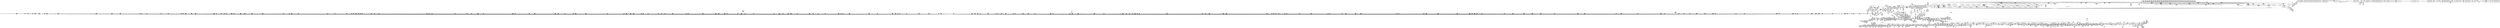 digraph {
	CE0x481baf0 [shape=record,shape=Mrecord,label="{CE0x481baf0|0:_i16,_4:_i32,_8:_i16,_40:_%struct.super_block*,_:_SCMRE_263,264_}"]
	CE0x48de540 [shape=record,shape=Mrecord,label="{CE0x48de540|aa_cred_profile:lor.end}"]
	CE0x488f210 [shape=record,shape=Mrecord,label="{CE0x488f210|80:_i64,_:_CRE_568,569_}"]
	CE0x47c5f70 [shape=record,shape=Mrecord,label="{CE0x47c5f70|16:_%struct.vfsmount*,_24:_%struct.dentry*,_32:_%struct.inode*,_408:_%struct.cred*,_456:_i8*,_:_CRE_416,424_|*MultipleSource*|security/apparmor/lsm.c,428|Function::common_file_perm&Arg::file::|Function::apparmor_file_lock&Arg::file::}"]
	CE0x484e750 [shape=record,shape=Mrecord,label="{CE0x484e750|0:_i16,_4:_i32,_8:_i16,_40:_%struct.super_block*,_:_SCMRE_170,171_}"]
	CE0x4927930 [shape=record,shape=Mrecord,label="{CE0x4927930|file_inode17:bb|*SummSink*}"]
	CE0x489b760 [shape=record,shape=Mrecord,label="{CE0x489b760|i32_10|*Constant*|*SummSink*}"]
	CE0x487b500 [shape=record,shape=Mrecord,label="{CE0x487b500|0:_i16,_4:_i32,_8:_i16,_40:_%struct.super_block*,_:_SCMRE_688,692_|*MultipleSource*|*LoadInst*|include/linux/fs.h,1916|security/apparmor/lsm.c,435|security/apparmor/include/apparmor.h,117|Function::mediated_filesystem&Arg::inode::}"]
	CE0x48833e0 [shape=record,shape=Mrecord,label="{CE0x48833e0|0:_i16,_4:_i32,_8:_i16,_40:_%struct.super_block*,_:_SCMRE_910,911_}"]
	CE0x48a91e0 [shape=record,shape=Mrecord,label="{CE0x48a91e0|80:_i64,_:_CRE_1653,1654_}"]
	CE0x48932e0 [shape=record,shape=Mrecord,label="{CE0x48932e0|80:_i64,_:_CRE_629,630_}"]
	CE0x4834470 [shape=record,shape=Mrecord,label="{CE0x4834470|common_file_perm:tmp58|security/apparmor/lsm.c,451|*SummSink*}"]
	CE0x478d0b0 [shape=record,shape=Mrecord,label="{CE0x478d0b0|16:_%struct.vfsmount*,_24:_%struct.dentry*,_32:_%struct.inode*,_408:_%struct.cred*,_456:_i8*,_:_CRE_232,240_|*MultipleSource*|security/apparmor/lsm.c,428|Function::common_file_perm&Arg::file::|Function::apparmor_file_lock&Arg::file::}"]
	CE0x492da80 [shape=record,shape=Mrecord,label="{CE0x492da80|i64*_getelementptr_inbounds_(_2_x_i64_,_2_x_i64_*___llvm_gcov_ctr2919,_i64_0,_i64_0)|*Constant*}"]
	CE0x48d5650 [shape=record,shape=Mrecord,label="{CE0x48d5650|aa_file_perm:tmp6|security/apparmor/file.c,453}"]
	CE0x487af50 [shape=record,shape=Mrecord,label="{CE0x487af50|0:_i16,_4:_i32,_8:_i16,_40:_%struct.super_block*,_:_SCMRE_680,684_|*MultipleSource*|*LoadInst*|include/linux/fs.h,1916|security/apparmor/lsm.c,435|security/apparmor/include/apparmor.h,117|Function::mediated_filesystem&Arg::inode::}"]
	CE0x476e310 [shape=record,shape=Mrecord,label="{CE0x476e310|apparmor_file_lock:cmd|Function::apparmor_file_lock&Arg::cmd::}"]
	CE0x47843a0 [shape=record,shape=Mrecord,label="{CE0x47843a0|common_file_perm:do.end7|*SummSource*}"]
	CE0x4804970 [shape=record,shape=Mrecord,label="{CE0x4804970|common_file_perm:tmp52|security/apparmor/lsm.c,447}"]
	CE0x477b9a0 [shape=record,shape=Mrecord,label="{CE0x477b9a0|16:_%struct.vfsmount*,_24:_%struct.dentry*,_32:_%struct.inode*,_408:_%struct.cred*,_456:_i8*,_:_CRE_122,123_}"]
	CE0x47ecbb0 [shape=record,shape=Mrecord,label="{CE0x47ecbb0|GLOBAL:aa_file_perm|*Constant*|*SummSink*}"]
	CE0x47e3a00 [shape=record,shape=Mrecord,label="{CE0x47e3a00|aa_cred_profile:lnot|security/apparmor/include/context.h,100|*SummSink*}"]
	CE0x48cac20 [shape=record,shape=Mrecord,label="{CE0x48cac20|__aa_current_profile:tmp|*SummSink*}"]
	CE0x48d67e0 [shape=record,shape=Mrecord,label="{CE0x48d67e0|get_current:tmp}"]
	CE0x489ed80 [shape=record,shape=Mrecord,label="{CE0x489ed80|80:_i64,_:_CRE_1258,1259_}"]
	CE0x4842280 [shape=record,shape=Mrecord,label="{CE0x4842280|aa_cred_profile:if.then|*SummSink*}"]
	CE0x4815070 [shape=record,shape=Mrecord,label="{CE0x4815070|common_file_perm:mode17|security/apparmor/lsm.c,447}"]
	CE0x48a70f0 [shape=record,shape=Mrecord,label="{CE0x48a70f0|80:_i64,_:_CRE_1622,1623_}"]
	CE0x48bff00 [shape=record,shape=Mrecord,label="{CE0x48bff00|GLOBAL:lockdep_rcu_suspicious|*Constant*}"]
	CE0x481da30 [shape=record,shape=Mrecord,label="{CE0x481da30|0:_i16,_4:_i32,_8:_i16,_40:_%struct.super_block*,_:_SCMRE_283,284_}"]
	CE0x48365e0 [shape=record,shape=Mrecord,label="{CE0x48365e0|__aa_current_profile:tobool|security/apparmor/include/context.h,138}"]
	CE0x47910e0 [shape=record,shape=Mrecord,label="{CE0x47910e0|aa_cred_profile:tmp7|security/apparmor/include/context.h,100|*SummSource*}"]
	CE0x48d6b10 [shape=record,shape=Mrecord,label="{CE0x48d6b10|aa_cred_profile:tmp22|security/apparmor/include/context.h,100}"]
	CE0x4819220 [shape=record,shape=Mrecord,label="{CE0x4819220|0:_i16,_4:_i32,_8:_i16,_40:_%struct.super_block*,_:_SCMRE_232,236_|*MultipleSource*|*LoadInst*|include/linux/fs.h,1916|security/apparmor/lsm.c,435|security/apparmor/include/apparmor.h,117|Function::mediated_filesystem&Arg::inode::}"]
	CE0x48428d0 [shape=record,shape=Mrecord,label="{CE0x48428d0|0:_i16,_4:_i32,_8:_i16,_40:_%struct.super_block*,_:_SCMRE_154,155_}"]
	CE0x48921e0 [shape=record,shape=Mrecord,label="{CE0x48921e0|80:_i64,_:_CRE_613,614_}"]
	CE0x4838020 [shape=record,shape=Mrecord,label="{CE0x4838020|common_file_perm:tmp60|security/apparmor/lsm.c,452|*SummSink*}"]
	CE0x47df530 [shape=record,shape=Mrecord,label="{CE0x47df530|GLOBAL:__llvm_gcov_ctr58|Global_var:__llvm_gcov_ctr58}"]
	CE0x48a3860 [shape=record,shape=Mrecord,label="{CE0x48a3860|80:_i64,_:_CRE_1347,1348_}"]
	CE0x4874e60 [shape=record,shape=Mrecord,label="{CE0x4874e60|0:_i16,_4:_i32,_8:_i16,_40:_%struct.super_block*,_:_SCMRE_573,574_}"]
	CE0x4877700 [shape=record,shape=Mrecord,label="{CE0x4877700|0:_i16,_4:_i32,_8:_i16,_40:_%struct.super_block*,_:_SCMRE_599,600_}"]
	CE0x47835a0 [shape=record,shape=Mrecord,label="{CE0x47835a0|16:_%struct.vfsmount*,_24:_%struct.dentry*,_32:_%struct.inode*,_408:_%struct.cred*,_456:_i8*,_:_CRE_178,179_}"]
	CE0x47df9b0 [shape=record,shape=Mrecord,label="{CE0x47df9b0|aa_cred_profile:tmp12|security/apparmor/include/context.h,100|*SummSource*}"]
	CE0x48125b0 [shape=record,shape=Mrecord,label="{CE0x48125b0|common_file_perm:mode|security/apparmor/lsm.c,447}"]
	CE0x48100f0 [shape=record,shape=Mrecord,label="{CE0x48100f0|i64_14|*Constant*}"]
	CE0x4897eb0 [shape=record,shape=Mrecord,label="{CE0x4897eb0|80:_i64,_:_CRE_152,160_|*MultipleSource*|security/apparmor/include/apparmor.h,117|*LoadInst*|security/apparmor/include/apparmor.h,117}"]
	CE0x48a9ea0 [shape=record,shape=Mrecord,label="{CE0x48a9ea0|80:_i64,_:_CRE_1665,1666_}"]
	CE0x48a1440 [shape=record,shape=Mrecord,label="{CE0x48a1440|80:_i64,_:_CRE_1313,1314_}"]
	CE0x4774ca0 [shape=record,shape=Mrecord,label="{CE0x4774ca0|_call_void_mcount()_#2|*SummSource*}"]
	CE0x47f0870 [shape=record,shape=Mrecord,label="{CE0x47f0870|common_file_perm:mnt|security/apparmor/lsm.c,434|*SummSink*}"]
	CE0x483eee0 [shape=record,shape=Mrecord,label="{CE0x483eee0|i64*_getelementptr_inbounds_(_16_x_i64_,_16_x_i64_*___llvm_gcov_ctr46,_i64_0,_i64_8)|*Constant*}"]
	CE0x481a060 [shape=record,shape=Mrecord,label="{CE0x481a060|0:_i16,_4:_i32,_8:_i16,_40:_%struct.super_block*,_:_SCMRE_246,247_}"]
	CE0x47e8d90 [shape=record,shape=Mrecord,label="{CE0x47e8d90|common_file_perm:lnot1|security/apparmor/lsm.c,432|*SummSource*}"]
	CE0x48830c0 [shape=record,shape=Mrecord,label="{CE0x48830c0|0:_i16,_4:_i32,_8:_i16,_40:_%struct.super_block*,_:_SCMRE_908,909_}"]
	CE0x488f320 [shape=record,shape=Mrecord,label="{CE0x488f320|80:_i64,_:_CRE_569,570_}"]
	CE0x476f920 [shape=record,shape=Mrecord,label="{CE0x476f920|apparmor_file_lock:tmp5|security/apparmor/lsm.c,463|*SummSink*}"]
	CE0x47fb8f0 [shape=record,shape=Mrecord,label="{CE0x47fb8f0|common_file_perm:tmp50|security/apparmor/lsm.c,448|*SummSource*}"]
	CE0x4917e90 [shape=record,shape=Mrecord,label="{CE0x4917e90|i64_0|*Constant*}"]
	CE0x47fc480 [shape=record,shape=Mrecord,label="{CE0x47fc480|common_file_perm:and|security/apparmor/lsm.c,448}"]
	CE0x4815bf0 [shape=record,shape=Mrecord,label="{CE0x4815bf0|0:_i16,_4:_i32,_8:_i16,_40:_%struct.super_block*,_:_SCMRE_179,180_}"]
	CE0x48a1bb0 [shape=record,shape=Mrecord,label="{CE0x48a1bb0|80:_i64,_:_CRE_1320,1321_}"]
	CE0x47c1700 [shape=record,shape=Mrecord,label="{CE0x47c1700|common_file_perm:do.end|*SummSink*}"]
	CE0x480b7f0 [shape=record,shape=Mrecord,label="{CE0x480b7f0|common_file_perm:tmp33|security/apparmor/lsm.c,434|*SummSource*}"]
	CE0x489c410 [shape=record,shape=Mrecord,label="{CE0x489c410|80:_i64,_:_CRE_1219,1220_}"]
	CE0x4881f90 [shape=record,shape=Mrecord,label="{CE0x4881f90|0:_i16,_4:_i32,_8:_i16,_40:_%struct.super_block*,_:_SCMRE_897,898_}"]
	CE0x47a8fc0 [shape=record,shape=Mrecord,label="{CE0x47a8fc0|i64*_getelementptr_inbounds_(_2_x_i64_,_2_x_i64_*___llvm_gcov_ctr112,_i64_0,_i64_0)|*Constant*}"]
	CE0x483ed20 [shape=record,shape=Mrecord,label="{CE0x483ed20|aa_cred_profile:tmp19|security/apparmor/include/context.h,100|*SummSink*}"]
	CE0x491b020 [shape=record,shape=Mrecord,label="{CE0x491b020|i64_5|*Constant*}"]
	CE0x4824c70 [shape=record,shape=Mrecord,label="{CE0x4824c70|0:_i16,_4:_i32,_8:_i16,_40:_%struct.super_block*,_:_SCMRE_484,485_}"]
	CE0x48bb960 [shape=record,shape=Mrecord,label="{CE0x48bb960|__aa_current_profile:do.body|*SummSource*}"]
	CE0x4821310 [shape=record,shape=Mrecord,label="{CE0x4821310|0:_i16,_4:_i32,_8:_i16,_40:_%struct.super_block*,_:_SCMRE_352,360_|*MultipleSource*|*LoadInst*|include/linux/fs.h,1916|security/apparmor/lsm.c,435|security/apparmor/include/apparmor.h,117|Function::mediated_filesystem&Arg::inode::}"]
	CE0x47a4e20 [shape=record,shape=Mrecord,label="{CE0x47a4e20|common_file_perm:if.then|*SummSource*}"]
	CE0x484d490 [shape=record,shape=Mrecord,label="{CE0x484d490|0:_i16,_4:_i32,_8:_i16,_40:_%struct.super_block*,_:_SCMRE_158,159_}"]
	CE0x47a42f0 [shape=record,shape=Mrecord,label="{CE0x47a42f0|44:_i32,_48:_i16,_128:_i8*,_:_SCMRE_144,152_|*MultipleSource*|Function::aa_cred_profile&Arg::cred::|*LoadInst*|security/apparmor/lsm.c,429|security/apparmor/include/context.h,99}"]
	CE0x48900f0 [shape=record,shape=Mrecord,label="{CE0x48900f0|80:_i64,_:_CRE_582,583_}"]
	CE0x478a170 [shape=record,shape=Mrecord,label="{CE0x478a170|common_file_perm:tmp11|security/apparmor/lsm.c,432|*SummSource*}"]
	CE0x480f270 [shape=record,shape=Mrecord,label="{CE0x480f270|common_file_perm:call12|security/apparmor/lsm.c,435|*SummSink*}"]
	CE0x48021c0 [shape=record,shape=Mrecord,label="{CE0x48021c0|common_file_perm:tmp17|security/apparmor/lsm.c,432|*SummSink*}"]
	CE0x479b670 [shape=record,shape=Mrecord,label="{CE0x479b670|16:_%struct.vfsmount*,_24:_%struct.dentry*,_32:_%struct.inode*,_408:_%struct.cred*,_456:_i8*,_:_CRE_210,211_}"]
	CE0x48c7e60 [shape=record,shape=Mrecord,label="{CE0x48c7e60|file_inode17:tmp|*SummSink*}"]
	CE0x4848970 [shape=record,shape=Mrecord,label="{CE0x4848970|aa_cred_profile:tmp31|security/apparmor/include/context.h,100|*SummSink*}"]
	CE0x47e1ee0 [shape=record,shape=Mrecord,label="{CE0x47e1ee0|0:_i16,_4:_i32,_8:_i16,_40:_%struct.super_block*,_:_SCMRE_8,12_|*MultipleSource*|*LoadInst*|include/linux/fs.h,1916|security/apparmor/lsm.c,435|security/apparmor/include/apparmor.h,117|Function::mediated_filesystem&Arg::inode::}"]
	CE0x49117c0 [shape=record,shape=Mrecord,label="{CE0x49117c0|i32_0|*Constant*}"]
	CE0x4823f80 [shape=record,shape=Mrecord,label="{CE0x4823f80|0:_i16,_4:_i32,_8:_i16,_40:_%struct.super_block*,_:_SCMRE_475,476_}"]
	CE0x48a8740 [shape=record,shape=Mrecord,label="{CE0x48a8740|80:_i64,_:_CRE_1643,1644_}"]
	CE0x481e520 [shape=record,shape=Mrecord,label="{CE0x481e520|0:_i16,_4:_i32,_8:_i16,_40:_%struct.super_block*,_:_SCMRE_290,291_}"]
	CE0x48a2430 [shape=record,shape=Mrecord,label="{CE0x48a2430|80:_i64,_:_CRE_1328,1329_}"]
	CE0x47714d0 [shape=record,shape=Mrecord,label="{CE0x47714d0|apparmor_file_lock:tmp4|security/apparmor/lsm.c,463}"]
	CE0x48bb460 [shape=record,shape=Mrecord,label="{CE0x48bb460|aa_file_perm:tmp2|*SummSource*}"]
	CE0x488ffe0 [shape=record,shape=Mrecord,label="{CE0x488ffe0|80:_i64,_:_CRE_581,582_}"]
	CE0x48768f0 [shape=record,shape=Mrecord,label="{CE0x48768f0|0:_i16,_4:_i32,_8:_i16,_40:_%struct.super_block*,_:_SCMRE_590,591_}"]
	CE0x48c71d0 [shape=record,shape=Mrecord,label="{CE0x48c71d0|__aa_current_profile:if.end|*SummSink*}"]
	CE0x48b6fe0 [shape=record,shape=Mrecord,label="{CE0x48b6fe0|_call_void_mcount()_#2|*SummSink*}"]
	CE0x4882c10 [shape=record,shape=Mrecord,label="{CE0x4882c10|0:_i16,_4:_i32,_8:_i16,_40:_%struct.super_block*,_:_SCMRE_905,906_}"]
	CE0x4800ce0 [shape=record,shape=Mrecord,label="{CE0x4800ce0|common_file_perm:tmp15|security/apparmor/lsm.c,432|*SummSource*}"]
	CE0x47a5f90 [shape=record,shape=Mrecord,label="{CE0x47a5f90|common_file_perm:return|*SummSource*}"]
	CE0x48797d0 [shape=record,shape=Mrecord,label="{CE0x48797d0|0:_i16,_4:_i32,_8:_i16,_40:_%struct.super_block*,_:_SCMRE_620,621_}"]
	CE0x4891eb0 [shape=record,shape=Mrecord,label="{CE0x4891eb0|80:_i64,_:_CRE_610,611_}"]
	CE0x48a8960 [shape=record,shape=Mrecord,label="{CE0x48a8960|80:_i64,_:_CRE_1645,1646_}"]
	CE0x47956c0 [shape=record,shape=Mrecord,label="{CE0x47956c0|i32_14|*Constant*|*SummSink*}"]
	CE0x48d7b50 [shape=record,shape=Mrecord,label="{CE0x48d7b50|aa_cred_profile:tmp24|security/apparmor/include/context.h,100}"]
	CE0x4767000 [shape=record,shape=Mrecord,label="{CE0x4767000|apparmor_file_lock:entry|*SummSink*}"]
	CE0x47964b0 [shape=record,shape=Mrecord,label="{CE0x47964b0|i64*_getelementptr_inbounds_(_28_x_i64_,_28_x_i64_*___llvm_gcov_ctr87,_i64_0,_i64_5)|*Constant*|*SummSink*}"]
	CE0x477a7f0 [shape=record,shape=Mrecord,label="{CE0x477a7f0|common_file_perm:do.body5|*SummSink*}"]
	CE0x4797360 [shape=record,shape=Mrecord,label="{CE0x4797360|__aa_current_profile:tmp4|security/apparmor/include/context.h,138|*SummSink*}"]
	CE0x48a4da0 [shape=record,shape=Mrecord,label="{CE0x48a4da0|80:_i64,_:_CRE_1367,1368_}"]
	CE0x47ece50 [shape=record,shape=Mrecord,label="{CE0x47ece50|aa_file_perm:entry|*SummSource*}"]
	CE0x47e3580 [shape=record,shape=Mrecord,label="{CE0x47e3580|aa_cred_profile:lnot|security/apparmor/include/context.h,100}"]
	CE0x481c5e0 [shape=record,shape=Mrecord,label="{CE0x481c5e0|0:_i16,_4:_i32,_8:_i16,_40:_%struct.super_block*,_:_SCMRE_270,271_}"]
	CE0x487f2d0 [shape=record,shape=Mrecord,label="{CE0x487f2d0|0:_i16,_4:_i32,_8:_i16,_40:_%struct.super_block*,_:_SCMRE_868,869_}"]
	CE0x48dcf00 [shape=record,shape=Mrecord,label="{CE0x48dcf00|get_current:tmp3}"]
	CE0x488ee30 [shape=record,shape=Mrecord,label="{CE0x488ee30|80:_i64,_:_CRE_564,565_}"]
	CE0x4899bc0 [shape=record,shape=Mrecord,label="{CE0x4899bc0|80:_i64,_:_CRE_280,288_|*MultipleSource*|security/apparmor/include/apparmor.h,117|*LoadInst*|security/apparmor/include/apparmor.h,117}"]
	CE0x4770820 [shape=record,shape=Mrecord,label="{CE0x4770820|apparmor_file_lock:tmp|*SummSink*}"]
	CE0x4890860 [shape=record,shape=Mrecord,label="{CE0x4890860|80:_i64,_:_CRE_589,590_}"]
	CE0x47a2fa0 [shape=record,shape=Mrecord,label="{CE0x47a2fa0|common_file_perm:do.body|*SummSource*}"]
	CE0x47c1810 [shape=record,shape=Mrecord,label="{CE0x47c1810|common_file_perm:do.end9}"]
	CE0x47f4e20 [shape=record,shape=Mrecord,label="{CE0x47f4e20|aa_cred_profile:entry|*SummSink*}"]
	CE0x4837700 [shape=record,shape=Mrecord,label="{CE0x4837700|common_file_perm:tmp59|security/apparmor/lsm.c,452}"]
	CE0x47bf2e0 [shape=record,shape=Mrecord,label="{CE0x47bf2e0|44:_i32,_48:_i16,_128:_i8*,_:_SCMRE_4,8_|*MultipleSource*|Function::aa_cred_profile&Arg::cred::|*LoadInst*|security/apparmor/lsm.c,429|security/apparmor/include/context.h,99}"]
	CE0x48933f0 [shape=record,shape=Mrecord,label="{CE0x48933f0|80:_i64,_:_CRE_630,631_}"]
	CE0x47bd1b0 [shape=record,shape=Mrecord,label="{CE0x47bd1b0|mediated_filesystem:tmp1|*SummSink*}"]
	CE0x48c46a0 [shape=record,shape=Mrecord,label="{CE0x48c46a0|mediated_filesystem:tobool|security/apparmor/include/apparmor.h,117|*SummSink*}"]
	CE0x4796e60 [shape=record,shape=Mrecord,label="{CE0x4796e60|16:_%struct.vfsmount*,_24:_%struct.dentry*,_32:_%struct.inode*,_408:_%struct.cred*,_456:_i8*,_:_CRE_64,65_}"]
	CE0x47ae420 [shape=record,shape=Mrecord,label="{CE0x47ae420|16:_%struct.vfsmount*,_24:_%struct.dentry*,_32:_%struct.inode*,_408:_%struct.cred*,_456:_i8*,_:_CRE_488,496_|*MultipleSource*|security/apparmor/lsm.c,428|Function::common_file_perm&Arg::file::|Function::apparmor_file_lock&Arg::file::}"]
	CE0x47c27e0 [shape=record,shape=Mrecord,label="{CE0x47c27e0|16:_%struct.vfsmount*,_24:_%struct.dentry*,_32:_%struct.inode*,_408:_%struct.cred*,_456:_i8*,_:_CRE_15,16_}"]
	CE0x4879fa0 [shape=record,shape=Mrecord,label="{CE0x4879fa0|0:_i16,_4:_i32,_8:_i16,_40:_%struct.super_block*,_:_SCMRE_632,640_|*MultipleSource*|*LoadInst*|include/linux/fs.h,1916|security/apparmor/lsm.c,435|security/apparmor/include/apparmor.h,117|Function::mediated_filesystem&Arg::inode::}"]
	CE0x4888a40 [shape=record,shape=Mrecord,label="{CE0x4888a40|80:_i64,_:_CRE_394,395_}"]
	CE0x47eff30 [shape=record,shape=Mrecord,label="{CE0x47eff30|common_file_perm:tmp6|*LoadInst*|security/apparmor/lsm.c,429|*SummSink*}"]
	CE0x4824180 [shape=record,shape=Mrecord,label="{CE0x4824180|0:_i16,_4:_i32,_8:_i16,_40:_%struct.super_block*,_:_SCMRE_477,478_}"]
	CE0x481c2c0 [shape=record,shape=Mrecord,label="{CE0x481c2c0|0:_i16,_4:_i32,_8:_i16,_40:_%struct.super_block*,_:_SCMRE_268,269_}"]
	CE0x4874050 [shape=record,shape=Mrecord,label="{CE0x4874050|0:_i16,_4:_i32,_8:_i16,_40:_%struct.super_block*,_:_SCMRE_564,565_}"]
	CE0x48272a0 [shape=record,shape=Mrecord,label="{CE0x48272a0|_ret_%struct.task_struct*_%tmp4,_!dbg_!15471|./arch/x86/include/asm/current.h,14}"]
	CE0x4798cc0 [shape=record,shape=Mrecord,label="{CE0x4798cc0|16:_%struct.vfsmount*,_24:_%struct.dentry*,_32:_%struct.inode*,_408:_%struct.cred*,_456:_i8*,_:_CRE_368,372_|*MultipleSource*|security/apparmor/lsm.c,428|Function::common_file_perm&Arg::file::|Function::apparmor_file_lock&Arg::file::}"]
	CE0x47b6c90 [shape=record,shape=Mrecord,label="{CE0x47b6c90|common_file_perm:tmp13|security/apparmor/lsm.c,432|*SummSink*}"]
	CE0x48465a0 [shape=record,shape=Mrecord,label="{CE0x48465a0|i64_12|*Constant*}"]
	CE0x47c3160 [shape=record,shape=Mrecord,label="{CE0x47c3160|common_file_perm:do.end}"]
	CE0x47c4010 [shape=record,shape=Mrecord,label="{CE0x47c4010|common_file_perm:if.end14|*SummSource*}"]
	CE0x4809ce0 [shape=record,shape=Mrecord,label="{CE0x4809ce0|GLOBAL:file_inode|*Constant*|*SummSource*}"]
	CE0x48c0b10 [shape=record,shape=Mrecord,label="{CE0x48c0b10|__aa_current_profile:tmp14|security/apparmor/include/context.h,138|*SummSource*}"]
	"CONST[source:0(mediator),value:2(dynamic)][purpose:{object}][SnkIdx:3]"
	CE0x47bf010 [shape=record,shape=Mrecord,label="{CE0x47bf010|common_file_perm:do.body4|*SummSink*}"]
	CE0x48cecd0 [shape=record,shape=Mrecord,label="{CE0x48cecd0|i64*_getelementptr_inbounds_(_11_x_i64_,_11_x_i64_*___llvm_gcov_ctr58,_i64_0,_i64_9)|*Constant*|*SummSink*}"]
	CE0x4837a80 [shape=record,shape=Mrecord,label="{CE0x4837a80|common_file_perm:tmp59|security/apparmor/lsm.c,452|*SummSink*}"]
	CE0x47bde00 [shape=record,shape=Mrecord,label="{CE0x47bde00|i64*_getelementptr_inbounds_(_28_x_i64_,_28_x_i64_*___llvm_gcov_ctr87,_i64_0,_i64_0)|*Constant*|*SummSource*}"]
	CE0x48dd050 [shape=record,shape=Mrecord,label="{CE0x48dd050|get_current:tmp3|*SummSource*}"]
	CE0x48ccca0 [shape=record,shape=Mrecord,label="{CE0x48ccca0|__aa_current_profile:tmp18|security/apparmor/include/context.h,138}"]
	CE0x481e9d0 [shape=record,shape=Mrecord,label="{CE0x481e9d0|0:_i16,_4:_i32,_8:_i16,_40:_%struct.super_block*,_:_SCMRE_293,294_}"]
	CE0x489c520 [shape=record,shape=Mrecord,label="{CE0x489c520|80:_i64,_:_CRE_1220,1221_}"]
	CE0x47b7e80 [shape=record,shape=Mrecord,label="{CE0x47b7e80|_call_void_mcount()_#2}"]
	CE0x47ffb50 [shape=record,shape=Mrecord,label="{CE0x47ffb50|i64_5|*Constant*|*SummSink*}"]
	CE0x480b5b0 [shape=record,shape=Mrecord,label="{CE0x480b5b0|common_file_perm:tmp33|security/apparmor/lsm.c,434}"]
	CE0x47e9c10 [shape=record,shape=Mrecord,label="{CE0x47e9c10|common_file_perm:conv|security/apparmor/lsm.c,432|*SummSink*}"]
	CE0x480e930 [shape=record,shape=Mrecord,label="{CE0x480e930|common_file_perm:tmp34|security/apparmor/lsm.c,436|*SummSink*}"]
	CE0x488de80 [shape=record,shape=Mrecord,label="{CE0x488de80|80:_i64,_:_CRE_512,528_|*MultipleSource*|security/apparmor/include/apparmor.h,117|*LoadInst*|security/apparmor/include/apparmor.h,117}"]
	CE0x48be850 [shape=record,shape=Mrecord,label="{CE0x48be850|__aa_current_profile:tmp15|security/apparmor/include/context.h,138|*SummSource*}"]
	CE0x48897b0 [shape=record,shape=Mrecord,label="{CE0x48897b0|80:_i64,_:_CRE_407,408_}"]
	CE0x48b4bb0 [shape=record,shape=Mrecord,label="{CE0x48b4bb0|i64*_getelementptr_inbounds_(_11_x_i64_,_11_x_i64_*___llvm_gcov_ctr58,_i64_0,_i64_6)|*Constant*|*SummSink*}"]
	CE0x478c4f0 [shape=record,shape=Mrecord,label="{CE0x478c4f0|common_file_perm:tmp5|security/apparmor/lsm.c,428}"]
	CE0x48257c0 [shape=record,shape=Mrecord,label="{CE0x48257c0|__aa_current_profile:tmp19|security/apparmor/include/context.h,138|*SummSource*}"]
	CE0x484b710 [shape=record,shape=Mrecord,label="{CE0x484b710|aa_cred_profile:tmp27|security/apparmor/include/context.h,100|*SummSource*}"]
	CE0x48dce30 [shape=record,shape=Mrecord,label="{CE0x48dce30|get_current:tmp2|*SummSink*}"]
	CE0x488cde0 [shape=record,shape=Mrecord,label="{CE0x488cde0|80:_i64,_:_CRE_458,459_}"]
	CE0x4825120 [shape=record,shape=Mrecord,label="{CE0x4825120|0:_i16,_4:_i32,_8:_i16,_40:_%struct.super_block*,_:_SCMRE_487,488_}"]
	CE0x47f35e0 [shape=record,shape=Mrecord,label="{CE0x47f35e0|common_file_perm:tobool|security/apparmor/lsm.c,432|*SummSource*}"]
	CE0x4848b90 [shape=record,shape=Mrecord,label="{CE0x4848b90|aa_cred_profile:tmp22|security/apparmor/include/context.h,100|*SummSource*}"]
	CE0x4770a50 [shape=record,shape=Mrecord,label="{CE0x4770a50|i64*_getelementptr_inbounds_(_5_x_i64_,_5_x_i64_*___llvm_gcov_ctr98,_i64_0,_i64_4)|*Constant*}"]
	CE0x48495e0 [shape=record,shape=Mrecord,label="{CE0x48495e0|i64*_getelementptr_inbounds_(_16_x_i64_,_16_x_i64_*___llvm_gcov_ctr46,_i64_0,_i64_10)|*Constant*|*SummSource*}"]
	CE0x489e940 [shape=record,shape=Mrecord,label="{CE0x489e940|80:_i64,_:_CRE_1254,1255_}"]
	CE0x4804260 [shape=record,shape=Mrecord,label="{CE0x4804260|i64_23|*Constant*|*SummSource*}"]
	CE0x47ef530 [shape=record,shape=Mrecord,label="{CE0x47ef530|i64*_getelementptr_inbounds_(_28_x_i64_,_28_x_i64_*___llvm_gcov_ctr87,_i64_0,_i64_5)|*Constant*}"]
	CE0x489b680 [shape=record,shape=Mrecord,label="{CE0x489b680|i32_10|*Constant*|*SummSource*}"]
	CE0x4829790 [shape=record,shape=Mrecord,label="{CE0x4829790|aa_file_perm:bb|*SummSink*}"]
	CE0x489ca70 [shape=record,shape=Mrecord,label="{CE0x489ca70|80:_i64,_:_CRE_1225,1226_}"]
	CE0x4842420 [shape=record,shape=Mrecord,label="{CE0x4842420|0:_i16,_4:_i32,_8:_i16,_40:_%struct.super_block*,_:_SCMRE_151,152_}"]
	CE0x48cca40 [shape=record,shape=Mrecord,label="{CE0x48cca40|__aa_current_profile:tmp17|security/apparmor/include/context.h,138|*SummSource*}"]
	CE0x4931da0 [shape=record,shape=Mrecord,label="{CE0x4931da0|aa_cred_profile:tmp10|security/apparmor/include/context.h,100}"]
	CE0x4881630 [shape=record,shape=Mrecord,label="{CE0x4881630|0:_i16,_4:_i32,_8:_i16,_40:_%struct.super_block*,_:_SCMRE_891,892_}"]
	CE0x483aa90 [shape=record,shape=Mrecord,label="{CE0x483aa90|80:_i64,_:_CRE_1678,1679_}"]
	CE0x4840510 [shape=record,shape=Mrecord,label="{CE0x4840510|_call_void_asm_sideeffect_1:_09ud2_0A.pushsection___bug_table,_22a_22_0A2:_09.long_1b_-_2b,_$_0:c_-_2b_0A_09.word_$_1:c_,_0_0A_09.org_2b+$_2:c_0A.popsection_,_i,i,i,_dirflag_,_fpsr_,_flags_(i8*_getelementptr_inbounds_(_36_x_i8_,_36_x_i8_*_.str12,_i32_0,_i32_0),_i32_100,_i64_12)_#2,_!dbg_!15490,_!srcloc_!15493|security/apparmor/include/context.h,100|*SummSource*}"]
	CE0x4784040 [shape=record,shape=Mrecord,label="{CE0x4784040|i64*_getelementptr_inbounds_(_2_x_i64_,_2_x_i64_*___llvm_gcov_ctr88,_i64_0,_i64_1)|*Constant*}"]
	CE0x47bdc90 [shape=record,shape=Mrecord,label="{CE0x47bdc90|file_inode:tmp4|*LoadInst*|include/linux/fs.h,1916|*SummSource*}"]
	CE0x47f4d60 [shape=record,shape=Mrecord,label="{CE0x47f4d60|aa_cred_profile:entry|*SummSource*}"]
	CE0x48bab20 [shape=record,shape=Mrecord,label="{CE0x48bab20|_call_void_mcount()_#2}"]
	CE0x4873560 [shape=record,shape=Mrecord,label="{CE0x4873560|0:_i16,_4:_i32,_8:_i16,_40:_%struct.super_block*,_:_SCMRE_557,558_}"]
	CE0x4833ed0 [shape=record,shape=Mrecord,label="{CE0x4833ed0|common_file_perm:tmp57|security/apparmor/lsm.c,451|*SummSink*}"]
	CE0x479db30 [shape=record,shape=Mrecord,label="{CE0x479db30|44:_i32,_48:_i16,_128:_i8*,_:_SCMRE_16,20_|*MultipleSource*|Function::aa_cred_profile&Arg::cred::|*LoadInst*|security/apparmor/lsm.c,429|security/apparmor/include/context.h,99}"]
	CE0x47fd300 [shape=record,shape=Mrecord,label="{CE0x47fd300|common_file_perm:tobool25|security/apparmor/lsm.c,448|*SummSink*}"]
	CE0x47f7ed0 [shape=record,shape=Mrecord,label="{CE0x47f7ed0|common_file_perm:tmp45|security/apparmor/lsm.c,447}"]
	CE0x481f650 [shape=record,shape=Mrecord,label="{CE0x481f650|0:_i16,_4:_i32,_8:_i16,_40:_%struct.super_block*,_:_SCMRE_301,302_}"]
	CE0x4836dd0 [shape=record,shape=Mrecord,label="{CE0x4836dd0|0:_i16,_4:_i32,_8:_i16,_40:_%struct.super_block*,_:_SCMRE_76,80_|*MultipleSource*|*LoadInst*|include/linux/fs.h,1916|security/apparmor/lsm.c,435|security/apparmor/include/apparmor.h,117|Function::mediated_filesystem&Arg::inode::}"]
	CE0x478e570 [shape=record,shape=Mrecord,label="{CE0x478e570|file_inode17:tmp1|*SummSource*}"]
	CE0x4834920 [shape=record,shape=Mrecord,label="{CE0x4834920|i64*_getelementptr_inbounds_(_28_x_i64_,_28_x_i64_*___llvm_gcov_ctr87,_i64_0,_i64_27)|*Constant*}"]
	CE0x47dfbf0 [shape=record,shape=Mrecord,label="{CE0x47dfbf0|aa_cred_profile:tmp12|security/apparmor/include/context.h,100|*SummSink*}"]
	CE0x483e760 [shape=record,shape=Mrecord,label="{CE0x483e760|aa_cred_profile:tmp18|security/apparmor/include/context.h,100|*SummSource*}"]
	CE0x4847f50 [shape=record,shape=Mrecord,label="{CE0x4847f50|i64*_getelementptr_inbounds_(_16_x_i64_,_16_x_i64_*___llvm_gcov_ctr46,_i64_0,_i64_14)|*Constant*|*SummSink*}"]
	CE0x47c4300 [shape=record,shape=Mrecord,label="{CE0x47c4300|44:_i32,_48:_i16,_128:_i8*,_:_SCMRE_32,36_|*MultipleSource*|Function::aa_cred_profile&Arg::cred::|*LoadInst*|security/apparmor/lsm.c,429|security/apparmor/include/context.h,99}"]
	CE0x480f1e0 [shape=record,shape=Mrecord,label="{CE0x480f1e0|_ret_%struct.inode*_%tmp4,_!dbg_!15470|include/linux/fs.h,1916|*SummSink*}"]
	CE0x480caf0 [shape=record,shape=Mrecord,label="{CE0x480caf0|common_file_perm:tmp35|security/apparmor/lsm.c,436|*SummSink*}"]
	CE0x47a7740 [shape=record,shape=Mrecord,label="{CE0x47a7740|16:_%struct.vfsmount*,_24:_%struct.dentry*,_32:_%struct.inode*,_408:_%struct.cred*,_456:_i8*,_:_CRE_69,70_}"]
	CE0x483aed0 [shape=record,shape=Mrecord,label="{CE0x483aed0|80:_i64,_:_CRE_1682,1683_}"]
	CE0x48b4010 [shape=record,shape=Mrecord,label="{CE0x48b4010|80:_i64,_:_CRE_2268,2304_|*MultipleSource*|security/apparmor/include/apparmor.h,117|*LoadInst*|security/apparmor/include/apparmor.h,117}"]
	CE0x4889e10 [shape=record,shape=Mrecord,label="{CE0x4889e10|80:_i64,_:_CRE_413,414_}"]
	CE0x47fe5d0 [shape=record,shape=Mrecord,label="{CE0x47fe5d0|i64_12|*Constant*|*SummSource*}"]
	CE0x484dc60 [shape=record,shape=Mrecord,label="{CE0x484dc60|0:_i16,_4:_i32,_8:_i16,_40:_%struct.super_block*,_:_SCMRE_163,164_}"]
	CE0x48aa3f0 [shape=record,shape=Mrecord,label="{CE0x48aa3f0|80:_i64,_:_CRE_1670,1671_}"]
	CE0x47f5710 [shape=record,shape=Mrecord,label="{CE0x47f5710|_ret_%struct.aa_profile*_%tmp34,_!dbg_!15510|security/apparmor/include/context.h,101|*SummSink*}"]
	CE0x4849270 [shape=record,shape=Mrecord,label="{CE0x4849270|i64*_getelementptr_inbounds_(_16_x_i64_,_16_x_i64_*___llvm_gcov_ctr46,_i64_0,_i64_10)|*Constant*}"]
	CE0x4884e70 [shape=record,shape=Mrecord,label="{CE0x4884e70|0:_i16,_4:_i32,_8:_i16,_40:_%struct.super_block*,_:_SCMRE_927,928_}"]
	CE0x47a5020 [shape=record,shape=Mrecord,label="{CE0x47a5020|common_file_perm:lor.lhs.false23}"]
	CE0x48bedd0 [shape=record,shape=Mrecord,label="{CE0x48bedd0|__aa_current_profile:tmp16|security/apparmor/include/context.h,138|*SummSource*}"]
	CE0x4766ea0 [shape=record,shape=Mrecord,label="{CE0x4766ea0|apparmor_file_lock:cmp|security/apparmor/lsm.c,463}"]
	CE0x4875310 [shape=record,shape=Mrecord,label="{CE0x4875310|0:_i16,_4:_i32,_8:_i16,_40:_%struct.super_block*,_:_SCMRE_576,577_}"]
	CE0x47a64e0 [shape=record,shape=Mrecord,label="{CE0x47a64e0|44:_i32,_48:_i16,_128:_i8*,_:_SCMRE_64,72_|*MultipleSource*|Function::aa_cred_profile&Arg::cred::|*LoadInst*|security/apparmor/lsm.c,429|security/apparmor/include/context.h,99}"]
	CE0x48bf430 [shape=record,shape=Mrecord,label="{CE0x48bf430|i8_1|*Constant*|*SummSource*}"]
	CE0x489cc90 [shape=record,shape=Mrecord,label="{CE0x489cc90|80:_i64,_:_CRE_1227,1228_}"]
	CE0x435ebe0 [shape=record,shape=Mrecord,label="{CE0x435ebe0|GLOBAL:__llvm_gcov_ctr98|Global_var:__llvm_gcov_ctr98|*SummSink*}"]
	CE0x483d6b0 [shape=record,shape=Mrecord,label="{CE0x483d6b0|80:_i64,_:_CRE_1840,1848_|*MultipleSource*|security/apparmor/include/apparmor.h,117|*LoadInst*|security/apparmor/include/apparmor.h,117}"]
	CE0x4810790 [shape=record,shape=Mrecord,label="{CE0x4810790|i64_15|*Constant*|*SummSink*}"]
	CE0x47f66c0 [shape=record,shape=Mrecord,label="{CE0x47f66c0|i64_20|*Constant*|*SummSource*}"]
	CE0x4883bb0 [shape=record,shape=Mrecord,label="{CE0x4883bb0|0:_i16,_4:_i32,_8:_i16,_40:_%struct.super_block*,_:_SCMRE_915,916_}"]
	CE0x48c8b20 [shape=record,shape=Mrecord,label="{CE0x48c8b20|aa_file_perm:tmp5|security/apparmor/file.c,452}"]
	CE0x4849cf0 [shape=record,shape=Mrecord,label="{CE0x4849cf0|aa_cred_profile:tmp24|security/apparmor/include/context.h,100}"]
	CE0x4800250 [shape=record,shape=Mrecord,label="{CE0x4800250|common_file_perm:tmp26|security/apparmor/lsm.c,434|*SummSink*}"]
	CE0x4789210 [shape=record,shape=Mrecord,label="{CE0x4789210|16:_%struct.vfsmount*,_24:_%struct.dentry*,_32:_%struct.inode*,_408:_%struct.cred*,_456:_i8*,_:_CRE_186,187_}"]
	CE0x483c350 [shape=record,shape=Mrecord,label="{CE0x483c350|80:_i64,_:_CRE_1760,1764_|*MultipleSource*|security/apparmor/include/apparmor.h,117|*LoadInst*|security/apparmor/include/apparmor.h,117}"]
	CE0x47fedc0 [shape=record,shape=Mrecord,label="{CE0x47fedc0|aa_cred_profile:tobool4|security/apparmor/include/context.h,100}"]
	CE0x4883700 [shape=record,shape=Mrecord,label="{CE0x4883700|0:_i16,_4:_i32,_8:_i16,_40:_%struct.super_block*,_:_SCMRE_912,913_}"]
	CE0x4845d60 [shape=record,shape=Mrecord,label="{CE0x4845d60|i32_100|*Constant*}"]
	CE0x4846bd0 [shape=record,shape=Mrecord,label="{CE0x4846bd0|_ret_i32_%call17,_!dbg_!15526|security/apparmor/file.c,307|*SummSink*}"]
	CE0x4825dc0 [shape=record,shape=Mrecord,label="{CE0x4825dc0|__aa_current_profile:tmp20|security/apparmor/include/context.h,138|*SummSink*}"]
	CE0x480f960 [shape=record,shape=Mrecord,label="{CE0x480f960|mediated_filesystem:inode|Function::mediated_filesystem&Arg::inode::|*SummSource*}"]
	CE0x47b0ca0 [shape=record,shape=Mrecord,label="{CE0x47b0ca0|16:_%struct.vfsmount*,_24:_%struct.dentry*,_32:_%struct.inode*,_408:_%struct.cred*,_456:_i8*,_:_CRE_100,101_}"]
	CE0x48a3a80 [shape=record,shape=Mrecord,label="{CE0x48a3a80|80:_i64,_:_CRE_1349,1350_}"]
	CE0x480ecb0 [shape=record,shape=Mrecord,label="{CE0x480ecb0|file_inode:f|Function::file_inode&Arg::f::|*SummSource*}"]
	CE0x483bf70 [shape=record,shape=Mrecord,label="{CE0x483bf70|80:_i64,_:_CRE_1736,1752_|*MultipleSource*|security/apparmor/include/apparmor.h,117|*LoadInst*|security/apparmor/include/apparmor.h,117}"]
	CE0x4797760 [shape=record,shape=Mrecord,label="{CE0x4797760|i64*_getelementptr_inbounds_(_16_x_i64_,_16_x_i64_*___llvm_gcov_ctr46,_i64_0,_i64_4)|*Constant*}"]
	CE0x47dd350 [shape=record,shape=Mrecord,label="{CE0x47dd350|0:_i16,_4:_i32,_8:_i16,_40:_%struct.super_block*,_:_SCMRE_150,151_}"]
	CE0x4828150 [shape=record,shape=Mrecord,label="{CE0x4828150|__aa_current_profile:tmp21|security/apparmor/include/context.h,138|*SummSource*}"]
	CE0x48a0d30 [shape=record,shape=Mrecord,label="{CE0x48a0d30|80:_i64,_:_CRE_1306,1307_}"]
	CE0x47f0d10 [shape=record,shape=Mrecord,label="{CE0x47f0d10|common_file_perm:tmp29|security/apparmor/lsm.c,434}"]
	CE0x47a2d50 [shape=record,shape=Mrecord,label="{CE0x47a2d50|common_file_perm:lor.lhs.false|*SummSink*}"]
	"CONST[source:0(mediator),value:0(static)][purpose:{operation}][SrcIdx:6]"
	CE0x47e9470 [shape=record,shape=Mrecord,label="{CE0x47e9470|common_file_perm:lnot.ext|security/apparmor/lsm.c,432}"]
	CE0x479fca0 [shape=record,shape=Mrecord,label="{CE0x479fca0|16:_%struct.vfsmount*,_24:_%struct.dentry*,_32:_%struct.inode*,_408:_%struct.cred*,_456:_i8*,_:_CRE_200,201_}"]
	CE0x47ddf60 [shape=record,shape=Mrecord,label="{CE0x47ddf60|aa_cred_profile:do.body6|*SummSink*}"]
	CE0x47842c0 [shape=record,shape=Mrecord,label="{CE0x47842c0|common_file_perm:do.end7}"]
	CE0x4871550 [shape=record,shape=Mrecord,label="{CE0x4871550|0:_i16,_4:_i32,_8:_i16,_40:_%struct.super_block*,_:_SCMRE_504,508_|*MultipleSource*|*LoadInst*|include/linux/fs.h,1916|security/apparmor/lsm.c,435|security/apparmor/include/apparmor.h,117|Function::mediated_filesystem&Arg::inode::}"]
	CE0x4888160 [shape=record,shape=Mrecord,label="{CE0x4888160|mediated_filesystem:tmp4|*LoadInst*|security/apparmor/include/apparmor.h,117}"]
	CE0x4779cc0 [shape=record,shape=Mrecord,label="{CE0x4779cc0|GLOBAL:common_file_perm|*Constant*|*SummSource*}"]
	CE0x48a1ff0 [shape=record,shape=Mrecord,label="{CE0x48a1ff0|80:_i64,_:_CRE_1324,1325_}"]
	CE0x4790910 [shape=record,shape=Mrecord,label="{CE0x4790910|aa_cred_profile:tmp3}"]
	CE0x4819ed0 [shape=record,shape=Mrecord,label="{CE0x4819ed0|0:_i16,_4:_i32,_8:_i16,_40:_%struct.super_block*,_:_SCMRE_245,246_}"]
	CE0x47f8240 [shape=record,shape=Mrecord,label="{CE0x47f8240|common_file_perm:tmp45|security/apparmor/lsm.c,447|*SummSink*}"]
	CE0x48c3ae0 [shape=record,shape=Mrecord,label="{CE0x48c3ae0|aa_cred_profile:tmp20|security/apparmor/include/context.h,100}"]
	CE0x479e9e0 [shape=record,shape=Mrecord,label="{CE0x479e9e0|16:_%struct.vfsmount*,_24:_%struct.dentry*,_32:_%struct.inode*,_408:_%struct.cred*,_456:_i8*,_:_CRE_171,172_}"]
	CE0x479eba0 [shape=record,shape=Mrecord,label="{CE0x479eba0|16:_%struct.vfsmount*,_24:_%struct.dentry*,_32:_%struct.inode*,_408:_%struct.cred*,_456:_i8*,_:_CRE_172,173_}"]
	CE0x47dc1e0 [shape=record,shape=Mrecord,label="{CE0x47dc1e0|__aa_current_profile:if.then}"]
	CE0x47952a0 [shape=record,shape=Mrecord,label="{CE0x47952a0|i32_0|*Constant*}"]
	CE0x483b0f0 [shape=record,shape=Mrecord,label="{CE0x483b0f0|80:_i64,_:_CRE_1684,1685_}"]
	CE0x478e300 [shape=record,shape=Mrecord,label="{CE0x478e300|i64*_getelementptr_inbounds_(_16_x_i64_,_16_x_i64_*___llvm_gcov_ctr46,_i64_0,_i64_1)|*Constant*|*SummSink*}"]
	CE0x48255d0 [shape=record,shape=Mrecord,label="{CE0x48255d0|0:_i16,_4:_i32,_8:_i16,_40:_%struct.super_block*,_:_SCMRE_500,504_|*MultipleSource*|*LoadInst*|include/linux/fs.h,1916|security/apparmor/lsm.c,435|security/apparmor/include/apparmor.h,117|Function::mediated_filesystem&Arg::inode::}"]
	CE0x4890640 [shape=record,shape=Mrecord,label="{CE0x4890640|80:_i64,_:_CRE_587,588_}"]
	CE0x4892c80 [shape=record,shape=Mrecord,label="{CE0x4892c80|80:_i64,_:_CRE_623,624_}"]
	CE0x4836a60 [shape=record,shape=Mrecord,label="{CE0x4836a60|_call_void_mcount()_#2}"]
	CE0x47e5260 [shape=record,shape=Mrecord,label="{CE0x47e5260|mediated_filesystem:tmp|*SummSink*}"]
	CE0x4825f80 [shape=record,shape=Mrecord,label="{CE0x4825f80|__aa_current_profile:call3|security/apparmor/include/context.h,138}"]
	CE0x47df170 [shape=record,shape=Mrecord,label="{CE0x47df170|aa_cred_profile:tmp10|security/apparmor/include/context.h,100|*SummSink*}"]
	CE0x47ddb40 [shape=record,shape=Mrecord,label="{CE0x47ddb40|i64*_getelementptr_inbounds_(_2_x_i64_,_2_x_i64_*___llvm_gcov_ctr55,_i64_0,_i64_1)|*Constant*|*SummSource*}"]
	CE0x48a8850 [shape=record,shape=Mrecord,label="{CE0x48a8850|80:_i64,_:_CRE_1644,1645_}"]
	CE0x48a9510 [shape=record,shape=Mrecord,label="{CE0x48a9510|80:_i64,_:_CRE_1656,1657_}"]
	CE0x4822df0 [shape=record,shape=Mrecord,label="{CE0x4822df0|0:_i16,_4:_i32,_8:_i16,_40:_%struct.super_block*,_:_SCMRE_440,448_|*MultipleSource*|*LoadInst*|include/linux/fs.h,1916|security/apparmor/lsm.c,435|security/apparmor/include/apparmor.h,117|Function::mediated_filesystem&Arg::inode::}"]
	CE0x4837d30 [shape=record,shape=Mrecord,label="{CE0x4837d30|common_file_perm:tmp60|security/apparmor/lsm.c,452}"]
	CE0x47ba910 [shape=record,shape=Mrecord,label="{CE0x47ba910|16:_%struct.vfsmount*,_24:_%struct.dentry*,_32:_%struct.inode*,_408:_%struct.cred*,_456:_i8*,_:_CRE_82,83_}"]
	CE0x483bd80 [shape=record,shape=Mrecord,label="{CE0x483bd80|80:_i64,_:_CRE_1728,1736_|*MultipleSource*|security/apparmor/include/apparmor.h,117|*LoadInst*|security/apparmor/include/apparmor.h,117}"]
	CE0x47eb1b0 [shape=record,shape=Mrecord,label="{CE0x47eb1b0|aa_cred_profile:tmp17|security/apparmor/include/context.h,100|*SummSink*}"]
	CE0x4789d90 [shape=record,shape=Mrecord,label="{CE0x4789d90|_call_void_mcount()_#2|*SummSink*}"]
	CE0x479aa30 [shape=record,shape=Mrecord,label="{CE0x479aa30|16:_%struct.vfsmount*,_24:_%struct.dentry*,_32:_%struct.inode*,_408:_%struct.cred*,_456:_i8*,_:_CRE_203,204_}"]
	CE0x48b6a60 [shape=record,shape=Mrecord,label="{CE0x48b6a60|file_inode17:tmp1}"]
	CE0x4877890 [shape=record,shape=Mrecord,label="{CE0x4877890|0:_i16,_4:_i32,_8:_i16,_40:_%struct.super_block*,_:_SCMRE_600,601_}"]
	CE0x480b310 [shape=record,shape=Mrecord,label="{CE0x480b310|common_file_perm:tmp32|security/apparmor/lsm.c,434|*SummSource*}"]
	CE0x4886f20 [shape=record,shape=Mrecord,label="{CE0x4886f20|0:_i16,_4:_i32,_8:_i16,_40:_%struct.super_block*,_:_SCMRE_979,980_}"]
	CE0x489f4f0 [shape=record,shape=Mrecord,label="{CE0x489f4f0|80:_i64,_:_CRE_1265,1266_}"]
	CE0x4818620 [shape=record,shape=Mrecord,label="{CE0x4818620|0:_i16,_4:_i32,_8:_i16,_40:_%struct.super_block*,_:_SCMRE_206,207_}"]
	CE0x481cdb0 [shape=record,shape=Mrecord,label="{CE0x481cdb0|0:_i16,_4:_i32,_8:_i16,_40:_%struct.super_block*,_:_SCMRE_275,276_}"]
	CE0x4806b60 [shape=record,shape=Mrecord,label="{CE0x4806b60|_ret_i32_%call17,_!dbg_!15526|security/apparmor/file.c,307}"]
	CE0x47760d0 [shape=record,shape=Mrecord,label="{CE0x47760d0|i32_17|*Constant*}"]
	CE0x48c7c20 [shape=record,shape=Mrecord,label="{CE0x48c7c20|COLLAPSED:_GCMRE___llvm_gcov_ctr2919_internal_global_2_x_i64_zeroinitializer:_elem_0:default:}"]
	CE0x478d770 [shape=record,shape=Mrecord,label="{CE0x478d770|16:_%struct.vfsmount*,_24:_%struct.dentry*,_32:_%struct.inode*,_408:_%struct.cred*,_456:_i8*,_:_CRE_248,256_|*MultipleSource*|security/apparmor/lsm.c,428|Function::common_file_perm&Arg::file::|Function::apparmor_file_lock&Arg::file::}"]
	CE0x47f6a60 [shape=record,shape=Mrecord,label="{CE0x47f6a60|i64_20|*Constant*|*SummSink*}"]
	CE0x484ddf0 [shape=record,shape=Mrecord,label="{CE0x484ddf0|0:_i16,_4:_i32,_8:_i16,_40:_%struct.super_block*,_:_SCMRE_164,165_}"]
	CE0x4877250 [shape=record,shape=Mrecord,label="{CE0x4877250|0:_i16,_4:_i32,_8:_i16,_40:_%struct.super_block*,_:_SCMRE_596,597_}"]
	CE0x479bd20 [shape=record,shape=Mrecord,label="{CE0x479bd20|16:_%struct.vfsmount*,_24:_%struct.dentry*,_32:_%struct.inode*,_408:_%struct.cred*,_456:_i8*,_:_CRE_76,77_}"]
	CE0x47fbe30 [shape=record,shape=Mrecord,label="{CE0x47fbe30|common_file_perm:conv24|security/apparmor/lsm.c,448|*SummSource*}"]
	CE0x48b3e20 [shape=record,shape=Mrecord,label="{CE0x48b3e20|80:_i64,_:_CRE_2264,2268_|*MultipleSource*|security/apparmor/include/apparmor.h,117|*LoadInst*|security/apparmor/include/apparmor.h,117}"]
	CE0x48dc330 [shape=record,shape=Mrecord,label="{CE0x48dc330|aa_path_perm:request|Function::aa_path_perm&Arg::request::}"]
	CE0x47f2d50 [shape=record,shape=Mrecord,label="{CE0x47f2d50|common_file_perm:tmp5|security/apparmor/lsm.c,428|*SummSink*}"]
	CE0x4878830 [shape=record,shape=Mrecord,label="{CE0x4878830|0:_i16,_4:_i32,_8:_i16,_40:_%struct.super_block*,_:_SCMRE_610,611_}"]
	CE0x48bd470 [shape=record,shape=Mrecord,label="{CE0x48bd470|__aa_current_profile:tmp7|security/apparmor/include/context.h,138}"]
	CE0x480ba90 [shape=record,shape=Mrecord,label="{CE0x480ba90|i64*_getelementptr_inbounds_(_28_x_i64_,_28_x_i64_*___llvm_gcov_ctr87,_i64_0,_i64_16)|*Constant*|*SummSource*}"]
	CE0x4779860 [shape=record,shape=Mrecord,label="{CE0x4779860|apparmor_file_lock:call|security/apparmor/lsm.c,466|*SummSink*}"]
	CE0x4837cc0 [shape=record,shape=Mrecord,label="{CE0x4837cc0|aa_cred_profile:bb}"]
	CE0x47e2180 [shape=record,shape=Mrecord,label="{CE0x47e2180|aa_cred_profile:tmp29|security/apparmor/include/context.h,100}"]
	CE0x4805760 [shape=record,shape=Mrecord,label="{CE0x4805760|i64*_getelementptr_inbounds_(_28_x_i64_,_28_x_i64_*___llvm_gcov_ctr87,_i64_0,_i64_25)|*Constant*|*SummSource*}"]
	CE0x48cc0e0 [shape=record,shape=Mrecord,label="{CE0x48cc0e0|i32_138|*Constant*|*SummSink*}"]
	CE0x48aa1d0 [shape=record,shape=Mrecord,label="{CE0x48aa1d0|80:_i64,_:_CRE_1668,1669_}"]
	CE0x47a0af0 [shape=record,shape=Mrecord,label="{CE0x47a0af0|common_file_perm:land.lhs.true20}"]
	CE0x49124c0 [shape=record,shape=Mrecord,label="{CE0x49124c0|i64*_getelementptr_inbounds_(_16_x_i64_,_16_x_i64_*___llvm_gcov_ctr46,_i64_0,_i64_15)|*Constant*}"]
	CE0x48a3b90 [shape=record,shape=Mrecord,label="{CE0x48a3b90|80:_i64,_:_CRE_1350,1351_}"]
	CE0x491a550 [shape=record,shape=Mrecord,label="{CE0x491a550|aa_cred_profile:tmp27|security/apparmor/include/context.h,100}"]
	CE0x47a1860 [shape=record,shape=Mrecord,label="{CE0x47a1860|16:_%struct.vfsmount*,_24:_%struct.dentry*,_32:_%struct.inode*,_408:_%struct.cred*,_456:_i8*,_:_CRE_80,81_}"]
	CE0x48c8980 [shape=record,shape=Mrecord,label="{CE0x48c8980|aa_file_perm:tmp4|security/apparmor/file.c,452|*SummSink*}"]
	CE0x488c120 [shape=record,shape=Mrecord,label="{CE0x488c120|80:_i64,_:_CRE_446,447_}"]
	CE0x489a760 [shape=record,shape=Mrecord,label="{CE0x489a760|80:_i64,_:_CRE_328,336_|*MultipleSource*|security/apparmor/include/apparmor.h,117|*LoadInst*|security/apparmor/include/apparmor.h,117}"]
	CE0x4802b00 [shape=record,shape=Mrecord,label="{CE0x4802b00|i64*_getelementptr_inbounds_(_28_x_i64_,_28_x_i64_*___llvm_gcov_ctr87,_i64_0,_i64_9)|*Constant*|*SummSink*}"]
	CE0x48277c0 [shape=record,shape=Mrecord,label="{CE0x48277c0|i32_78|*Constant*|*SummSource*}"]
	CE0x4802580 [shape=record,shape=Mrecord,label="{CE0x4802580|common_file_perm:tmp18|security/apparmor/lsm.c,432|*SummSink*}"]
	CE0x47ee280 [shape=record,shape=Mrecord,label="{CE0x47ee280|common_file_perm:tmp8|security/apparmor/lsm.c,432|*SummSink*}"]
	CE0x47c63f0 [shape=record,shape=Mrecord,label="{CE0x47c63f0|16:_%struct.vfsmount*,_24:_%struct.dentry*,_32:_%struct.inode*,_408:_%struct.cred*,_456:_i8*,_:_CRE_428,432_|*MultipleSource*|security/apparmor/lsm.c,428|Function::common_file_perm&Arg::file::|Function::apparmor_file_lock&Arg::file::}"]
	CE0x4824630 [shape=record,shape=Mrecord,label="{CE0x4824630|0:_i16,_4:_i32,_8:_i16,_40:_%struct.super_block*,_:_SCMRE_480,481_}"]
	CE0x48846a0 [shape=record,shape=Mrecord,label="{CE0x48846a0|0:_i16,_4:_i32,_8:_i16,_40:_%struct.super_block*,_:_SCMRE_922,923_}"]
	CE0x4826e90 [shape=record,shape=Mrecord,label="{CE0x4826e90|get_current:entry|*SummSource*}"]
	CE0x48502f0 [shape=record,shape=Mrecord,label="{CE0x48502f0|aa_cred_profile:tmp34|security/apparmor/include/context.h,101}"]
	CE0x4919db0 [shape=record,shape=Mrecord,label="{CE0x4919db0|i64*_getelementptr_inbounds_(_16_x_i64_,_16_x_i64_*___llvm_gcov_ctr46,_i64_0,_i64_13)|*Constant*}"]
	CE0x481a830 [shape=record,shape=Mrecord,label="{CE0x481a830|0:_i16,_4:_i32,_8:_i16,_40:_%struct.super_block*,_:_SCMRE_251,252_}"]
	CE0x48ba660 [shape=record,shape=Mrecord,label="{CE0x48ba660|__aa_current_profile:do.body|*SummSink*}"]
	CE0x480c980 [shape=record,shape=Mrecord,label="{CE0x480c980|common_file_perm:tmp35|security/apparmor/lsm.c,436|*SummSource*}"]
	CE0x4811e90 [shape=record,shape=Mrecord,label="{CE0x4811e90|%struct.vfsmount*_null|*Constant*|*SummSource*}"]
	CE0x47c3d30 [shape=record,shape=Mrecord,label="{CE0x47c3d30|file_inode:tmp2|*SummSource*}"]
	CE0x48bb220 [shape=record,shape=Mrecord,label="{CE0x48bb220|i64*_getelementptr_inbounds_(_2_x_i64_,_2_x_i64_*___llvm_gcov_ctr12,_i64_0,_i64_1)|*Constant*|*SummSink*}"]
	CE0x480c850 [shape=record,shape=Mrecord,label="{CE0x480c850|common_file_perm:tmp35|security/apparmor/lsm.c,436}"]
	CE0x48cb880 [shape=record,shape=Mrecord,label="{CE0x48cb880|i64_-2147483648|*Constant*|*SummSink*}"]
	CE0x489c960 [shape=record,shape=Mrecord,label="{CE0x489c960|80:_i64,_:_CRE_1224,1225_}"]
	CE0x4801490 [shape=record,shape=Mrecord,label="{CE0x4801490|i64*_getelementptr_inbounds_(_28_x_i64_,_28_x_i64_*___llvm_gcov_ctr87,_i64_0,_i64_7)|*Constant*|*SummSource*}"]
	CE0x477a780 [shape=record,shape=Mrecord,label="{CE0x477a780|common_file_perm:do.body5|*SummSource*}"]
	CE0x488ec10 [shape=record,shape=Mrecord,label="{CE0x488ec10|80:_i64,_:_CRE_562,563_}"]
	CE0x47a2330 [shape=record,shape=Mrecord,label="{CE0x47a2330|44:_i32,_48:_i16,_128:_i8*,_:_SCMRE_28,32_|*MultipleSource*|Function::aa_cred_profile&Arg::cred::|*LoadInst*|security/apparmor/lsm.c,429|security/apparmor/include/context.h,99}"]
	CE0x481b640 [shape=record,shape=Mrecord,label="{CE0x481b640|0:_i16,_4:_i32,_8:_i16,_40:_%struct.super_block*,_:_SCMRE_260,261_}"]
	CE0x484df80 [shape=record,shape=Mrecord,label="{CE0x484df80|0:_i16,_4:_i32,_8:_i16,_40:_%struct.super_block*,_:_SCMRE_165,166_}"]
	CE0x481cf40 [shape=record,shape=Mrecord,label="{CE0x481cf40|0:_i16,_4:_i32,_8:_i16,_40:_%struct.super_block*,_:_SCMRE_276,277_}"]
	CE0x4814280 [shape=record,shape=Mrecord,label="{CE0x4814280|common_file_perm:tmp38|security/apparmor/lsm.c,447}"]
	CE0x489fa40 [shape=record,shape=Mrecord,label="{CE0x489fa40|80:_i64,_:_CRE_1270,1271_}"]
	CE0x47f9050 [shape=record,shape=Mrecord,label="{CE0x47f9050|i64_21|*Constant*|*SummSink*}"]
	CE0x47e7310 [shape=record,shape=Mrecord,label="{CE0x47e7310|i1_true|*Constant*}"]
	CE0x48b5800 [shape=record,shape=Mrecord,label="{CE0x48b5800|__aa_current_profile:tobool1|security/apparmor/include/context.h,138|*SummSource*}"]
	CE0x484ec00 [shape=record,shape=Mrecord,label="{CE0x484ec00|0:_i16,_4:_i32,_8:_i16,_40:_%struct.super_block*,_:_SCMRE_173,174_}"]
	CE0x47b3ca0 [shape=record,shape=Mrecord,label="{CE0x47b3ca0|16:_%struct.vfsmount*,_24:_%struct.dentry*,_32:_%struct.inode*,_408:_%struct.cred*,_456:_i8*,_:_CRE_0,1_}"]
	CE0x48076f0 [shape=record,shape=Mrecord,label="{CE0x48076f0|i32_4|*Constant*|*SummSource*}"]
	CE0x4915e40 [shape=record,shape=Mrecord,label="{CE0x4915e40|aa_path_perm:path|Function::aa_path_perm&Arg::path::}"]
	CE0x47c3050 [shape=record,shape=Mrecord,label="{CE0x47c3050|common_file_perm:if.end|*SummSink*}"]
	CE0x48ca180 [shape=record,shape=Mrecord,label="{CE0x48ca180|__aa_current_profile:bb}"]
	CE0x48a8410 [shape=record,shape=Mrecord,label="{CE0x48a8410|80:_i64,_:_CRE_1640,1641_}"]
	CE0x4849d60 [shape=record,shape=Mrecord,label="{CE0x4849d60|aa_cred_profile:tmp24|security/apparmor/include/context.h,100|*SummSource*}"]
	CE0x4850960 [shape=record,shape=Mrecord,label="{CE0x4850960|file_inode:bb}"]
	CE0x4828470 [shape=record,shape=Mrecord,label="{CE0x4828470|__aa_current_profile:tmp21|security/apparmor/include/context.h,138|*SummSink*}"]
	CE0x484dad0 [shape=record,shape=Mrecord,label="{CE0x484dad0|0:_i16,_4:_i32,_8:_i16,_40:_%struct.super_block*,_:_SCMRE_162,163_}"]
	CE0x47ea800 [shape=record,shape=Mrecord,label="{CE0x47ea800|aa_cred_profile:tmp16|security/apparmor/include/context.h,100}"]
	CE0x489dc80 [shape=record,shape=Mrecord,label="{CE0x489dc80|80:_i64,_:_CRE_1242,1243_}"]
	CE0x48c1870 [shape=record,shape=Mrecord,label="{CE0x48c1870|file_inode17:tmp2}"]
	CE0x487e260 [shape=record,shape=Mrecord,label="{CE0x487e260|0:_i16,_4:_i32,_8:_i16,_40:_%struct.super_block*,_:_SCMRE_840,848_|*MultipleSource*|*LoadInst*|include/linux/fs.h,1916|security/apparmor/lsm.c,435|security/apparmor/include/apparmor.h,117|Function::mediated_filesystem&Arg::inode::}"]
	CE0x4896f20 [shape=record,shape=Mrecord,label="{CE0x4896f20|80:_i64,_:_CRE_96,104_|*MultipleSource*|security/apparmor/include/apparmor.h,117|*LoadInst*|security/apparmor/include/apparmor.h,117}"]
	CE0x4791220 [shape=record,shape=Mrecord,label="{CE0x4791220|common_file_perm:if.end28}"]
	CE0x48baeb0 [shape=record,shape=Mrecord,label="{CE0x48baeb0|__aa_current_profile:tmp6|security/apparmor/include/context.h,138}"]
	CE0x491aea0 [shape=record,shape=Mrecord,label="{CE0x491aea0|i64_6|*Constant*}"]
	CE0x47b8ea0 [shape=record,shape=Mrecord,label="{CE0x47b8ea0|i32_8|*Constant*|*SummSource*}"]
	CE0x48d95a0 [shape=record,shape=Mrecord,label="{CE0x48d95a0|aa_cred_profile:tobool4|security/apparmor/include/context.h,100}"]
	CE0x47ed170 [shape=record,shape=Mrecord,label="{CE0x47ed170|common_file_perm:tmp12|security/apparmor/lsm.c,432|*SummSource*}"]
	CE0x47e5a10 [shape=record,shape=Mrecord,label="{CE0x47e5a10|aa_cred_profile:lor.rhs}"]
	CE0x4819780 [shape=record,shape=Mrecord,label="{CE0x4819780|0:_i16,_4:_i32,_8:_i16,_40:_%struct.super_block*,_:_SCMRE_241,242_}"]
	CE0x47ffa70 [shape=record,shape=Mrecord,label="{CE0x47ffa70|i64_5|*Constant*}"]
	CE0x489d510 [shape=record,shape=Mrecord,label="{CE0x489d510|80:_i64,_:_CRE_1235,1236_}"]
	CE0x48c0620 [shape=record,shape=Mrecord,label="{CE0x48c0620|__aa_current_profile:tmp13|security/apparmor/include/context.h,138}"]
	CE0x4883d40 [shape=record,shape=Mrecord,label="{CE0x4883d40|0:_i16,_4:_i32,_8:_i16,_40:_%struct.super_block*,_:_SCMRE_916,917_}"]
	CE0x48c4a90 [shape=record,shape=Mrecord,label="{CE0x48c4a90|mediated_filesystem:lnot|security/apparmor/include/apparmor.h,117|*SummSource*}"]
	CE0x48a4960 [shape=record,shape=Mrecord,label="{CE0x48a4960|80:_i64,_:_CRE_1363,1364_}"]
	CE0x4805280 [shape=record,shape=Mrecord,label="{CE0x4805280|common_file_perm:tmp54|security/apparmor/lsm.c,447}"]
	CE0x483f950 [shape=record,shape=Mrecord,label="{CE0x483f950|aa_cred_profile:tmp20|security/apparmor/include/context.h,100|*SummSource*}"]
	CE0x47ec1e0 [shape=record,shape=Mrecord,label="{CE0x47ec1e0|common_file_perm:tmp56|security/apparmor/lsm.c,449|*SummSink*}"]
	CE0x47e9160 [shape=record,shape=Mrecord,label="{CE0x47e9160|common_file_perm:lnot2|security/apparmor/lsm.c,432}"]
	CE0x4817040 [shape=record,shape=Mrecord,label="{CE0x4817040|0:_i16,_4:_i32,_8:_i16,_40:_%struct.super_block*,_:_SCMRE_192,193_}"]
	CE0x484c470 [shape=record,shape=Mrecord,label="{CE0x484c470|aa_cred_profile:tmp28|security/apparmor/include/context.h,100}"]
	CE0x47f9470 [shape=record,shape=Mrecord,label="{CE0x47f9470|i64_21|*Constant*|*SummSource*}"]
	CE0x484fba0 [shape=record,shape=Mrecord,label="{CE0x484fba0|aa_cred_profile:tmp33|security/apparmor/include/context.h,101|*SummSink*}"]
	CE0x4910fa0 [shape=record,shape=Mrecord,label="{CE0x4910fa0|file_inode17:f_inode|include/linux/fs.h,1916}"]
	CE0x47c0110 [shape=record,shape=Mrecord,label="{CE0x47c0110|common_file_perm:if.then13|*SummSink*}"]
	CE0x482cc60 [shape=record,shape=Mrecord,label="{CE0x482cc60|i64*_getelementptr_inbounds_(_16_x_i64_,_16_x_i64_*___llvm_gcov_ctr46,_i64_0,_i64_0)|*Constant*}"]
	CE0x47b7230 [shape=record,shape=Mrecord,label="{CE0x47b7230|aa_cred_profile:tmp6|security/apparmor/include/context.h,100|*SummSource*}"]
	CE0x4774e10 [shape=record,shape=Mrecord,label="{CE0x4774e10|apparmor_file_lock:entry}"]
	CE0x4812780 [shape=record,shape=Mrecord,label="{CE0x4812780|common_file_perm:mode|security/apparmor/lsm.c,447|*SummSink*}"]
	CE0x492b370 [shape=record,shape=Mrecord,label="{CE0x492b370|aa_cred_profile:lor.rhs}"]
	CE0x4886270 [shape=record,shape=Mrecord,label="{CE0x4886270|0:_i16,_4:_i32,_8:_i16,_40:_%struct.super_block*,_:_SCMRE_960,968_|*MultipleSource*|*LoadInst*|include/linux/fs.h,1916|security/apparmor/lsm.c,435|security/apparmor/include/apparmor.h,117|Function::mediated_filesystem&Arg::inode::}"]
	CE0x47ed9d0 [shape=record,shape=Mrecord,label="{CE0x47ed9d0|common_file_perm:tmp7|security/apparmor/lsm.c,432|*SummSink*}"]
	CE0x47af6d0 [shape=record,shape=Mrecord,label="{CE0x47af6d0|16:_%struct.vfsmount*,_24:_%struct.dentry*,_32:_%struct.inode*,_408:_%struct.cred*,_456:_i8*,_:_CRE_95,96_}"]
	CE0x483d2d0 [shape=record,shape=Mrecord,label="{CE0x483d2d0|80:_i64,_:_CRE_1824,1828_|*MultipleSource*|security/apparmor/include/apparmor.h,117|*LoadInst*|security/apparmor/include/apparmor.h,117}"]
	CE0x47febc0 [shape=record,shape=Mrecord,label="{CE0x47febc0|common_file_perm:f_path|security/apparmor/lsm.c,434}"]
	CE0x477c600 [shape=record,shape=Mrecord,label="{CE0x477c600|__aa_current_profile:tmp19|security/apparmor/include/context.h,138}"]
	CE0x47ae160 [shape=record,shape=Mrecord,label="{CE0x47ae160|16:_%struct.vfsmount*,_24:_%struct.dentry*,_32:_%struct.inode*,_408:_%struct.cred*,_456:_i8*,_:_CRE_480,488_|*MultipleSource*|security/apparmor/lsm.c,428|Function::common_file_perm&Arg::file::|Function::apparmor_file_lock&Arg::file::}"]
	CE0x489a190 [shape=record,shape=Mrecord,label="{CE0x489a190|80:_i64,_:_CRE_304,312_|*MultipleSource*|security/apparmor/include/apparmor.h,117|*LoadInst*|security/apparmor/include/apparmor.h,117}"]
	CE0x48a2210 [shape=record,shape=Mrecord,label="{CE0x48a2210|80:_i64,_:_CRE_1326,1327_}"]
	CE0x48a2760 [shape=record,shape=Mrecord,label="{CE0x48a2760|80:_i64,_:_CRE_1331,1332_}"]
	CE0x479a640 [shape=record,shape=Mrecord,label="{CE0x479a640|common_file_perm:do.body5}"]
	CE0x4835a70 [shape=record,shape=Mrecord,label="{CE0x4835a70|aa_cred_profile:bb|*SummSource*}"]
	CE0x4788cd0 [shape=record,shape=Mrecord,label="{CE0x4788cd0|16:_%struct.vfsmount*,_24:_%struct.dentry*,_32:_%struct.inode*,_408:_%struct.cred*,_456:_i8*,_:_CRE_183,184_}"]
	CE0x478d420 [shape=record,shape=Mrecord,label="{CE0x478d420|16:_%struct.vfsmount*,_24:_%struct.dentry*,_32:_%struct.inode*,_408:_%struct.cred*,_456:_i8*,_:_CRE_240,248_|*MultipleSource*|security/apparmor/lsm.c,428|Function::common_file_perm&Arg::file::|Function::apparmor_file_lock&Arg::file::}"]
	CE0x483e470 [shape=record,shape=Mrecord,label="{CE0x483e470|80:_i64,_:_CRE_1876,1877_}"]
	CE0x4881ae0 [shape=record,shape=Mrecord,label="{CE0x4881ae0|0:_i16,_4:_i32,_8:_i16,_40:_%struct.super_block*,_:_SCMRE_894,895_}"]
	CE0x483b200 [shape=record,shape=Mrecord,label="{CE0x483b200|80:_i64,_:_CRE_1685,1686_}"]
	CE0x48c0d90 [shape=record,shape=Mrecord,label="{CE0x48c0d90|i64*_getelementptr_inbounds_(_11_x_i64_,_11_x_i64_*___llvm_gcov_ctr58,_i64_0,_i64_8)|*Constant*}"]
	CE0x4919e20 [shape=record,shape=Mrecord,label="{CE0x4919e20|aa_cred_profile:tmp28|security/apparmor/include/context.h,100}"]
	CE0x488fba0 [shape=record,shape=Mrecord,label="{CE0x488fba0|80:_i64,_:_CRE_577,578_}"]
	CE0x484a5b0 [shape=record,shape=Mrecord,label="{CE0x484a5b0|i64*_getelementptr_inbounds_(_16_x_i64_,_16_x_i64_*___llvm_gcov_ctr46,_i64_0,_i64_12)|*Constant*}"]
	CE0x47c04f0 [shape=record,shape=Mrecord,label="{CE0x47c04f0|44:_i32,_48:_i16,_128:_i8*,_:_SCMRE_120,128_|*MultipleSource*|Function::aa_cred_profile&Arg::cred::|*LoadInst*|security/apparmor/lsm.c,429|security/apparmor/include/context.h,99}"]
	CE0x4879000 [shape=record,shape=Mrecord,label="{CE0x4879000|0:_i16,_4:_i32,_8:_i16,_40:_%struct.super_block*,_:_SCMRE_615,616_}"]
	CE0x47751d0 [shape=record,shape=Mrecord,label="{CE0x47751d0|apparmor_file_lock:cmp|security/apparmor/lsm.c,463|*SummSource*}"]
	CE0x47e2cf0 [shape=record,shape=Mrecord,label="{CE0x47e2cf0|aa_cred_profile:do.end|*SummSink*}"]
	CE0x47f6f50 [shape=record,shape=Mrecord,label="{CE0x47f6f50|i64_19|*Constant*|*SummSink*}"]
	CE0x47c29a0 [shape=record,shape=Mrecord,label="{CE0x47c29a0|16:_%struct.vfsmount*,_24:_%struct.dentry*,_32:_%struct.inode*,_408:_%struct.cred*,_456:_i8*,_:_CRE_16,24_|*MultipleSource*|security/apparmor/lsm.c,428|Function::common_file_perm&Arg::file::|Function::apparmor_file_lock&Arg::file::}"]
	CE0x4822630 [shape=record,shape=Mrecord,label="{CE0x4822630|0:_i16,_4:_i32,_8:_i16,_40:_%struct.super_block*,_:_SCMRE_416,424_|*MultipleSource*|*LoadInst*|include/linux/fs.h,1916|security/apparmor/lsm.c,435|security/apparmor/include/apparmor.h,117|Function::mediated_filesystem&Arg::inode::}"]
	CE0x488b8a0 [shape=record,shape=Mrecord,label="{CE0x488b8a0|80:_i64,_:_CRE_438,439_}"]
	CE0x4915750 [shape=record,shape=Mrecord,label="{CE0x4915750|aa_path_perm:op|Function::aa_path_perm&Arg::op::|*SummSource*}"]
	CE0x48df990 [shape=record,shape=Mrecord,label="{CE0x48df990|i64*_getelementptr_inbounds_(_2_x_i64_,_2_x_i64_*___llvm_gcov_ctr112,_i64_0,_i64_1)|*Constant*|*SummSource*}"]
	CE0x48b8d20 [shape=record,shape=Mrecord,label="{CE0x48b8d20|__aa_current_profile:tmp8|security/apparmor/include/context.h,138|*SummSink*}"]
	CE0x47dc530 [shape=record,shape=Mrecord,label="{CE0x47dc530|0:_i16,_4:_i32,_8:_i16,_40:_%struct.super_block*,_:_SCMRE_16,24_|*MultipleSource*|*LoadInst*|include/linux/fs.h,1916|security/apparmor/lsm.c,435|security/apparmor/include/apparmor.h,117|Function::mediated_filesystem&Arg::inode::}"]
	CE0x4822b40 [shape=record,shape=Mrecord,label="{CE0x4822b40|0:_i16,_4:_i32,_8:_i16,_40:_%struct.super_block*,_:_SCMRE_432,440_|*MultipleSource*|*LoadInst*|include/linux/fs.h,1916|security/apparmor/lsm.c,435|security/apparmor/include/apparmor.h,117|Function::mediated_filesystem&Arg::inode::}"]
	CE0x4783da0 [shape=record,shape=Mrecord,label="{CE0x4783da0|file_inode:tmp1|*SummSource*}"]
	CE0x4891740 [shape=record,shape=Mrecord,label="{CE0x4891740|80:_i64,_:_CRE_603,604_}"]
	CE0x48cbcc0 [shape=record,shape=Mrecord,label="{CE0x48cbcc0|GLOBAL:lockdep_rcu_suspicious|*Constant*|*SummSink*}"]
	CE0x48967a0 [shape=record,shape=Mrecord,label="{CE0x48967a0|80:_i64,_:_CRE_64,72_|*MultipleSource*|security/apparmor/include/apparmor.h,117|*LoadInst*|security/apparmor/include/apparmor.h,117}"]
	CE0x4914f80 [shape=record,shape=Mrecord,label="{CE0x4914f80|GLOBAL:aa_path_perm|*Constant*}"]
	CE0x488c560 [shape=record,shape=Mrecord,label="{CE0x488c560|80:_i64,_:_CRE_450,451_}"]
	CE0x4825b40 [shape=record,shape=Mrecord,label="{CE0x4825b40|__aa_current_profile:tmp20|security/apparmor/include/context.h,138}"]
	CE0x479b4b0 [shape=record,shape=Mrecord,label="{CE0x479b4b0|16:_%struct.vfsmount*,_24:_%struct.dentry*,_32:_%struct.inode*,_408:_%struct.cred*,_456:_i8*,_:_CRE_209,210_}"]
	CE0x481f010 [shape=record,shape=Mrecord,label="{CE0x481f010|0:_i16,_4:_i32,_8:_i16,_40:_%struct.super_block*,_:_SCMRE_297,298_}"]
	CE0x479a440 [shape=record,shape=Mrecord,label="{CE0x479a440|common_file_perm:land.lhs.true|*SummSink*}"]
	CE0x47bbb60 [shape=record,shape=Mrecord,label="{CE0x47bbb60|mediated_filesystem:tmp}"]
	CE0x4774000 [shape=record,shape=Mrecord,label="{CE0x4774000|apparmor_file_lock:call|security/apparmor/lsm.c,466|*SummSource*}"]
	CE0x4792a70 [shape=record,shape=Mrecord,label="{CE0x4792a70|_ret_i32_%retval.0,_!dbg_!15536|security/apparmor/lsm.c,452|*SummSource*}"]
	CE0x488f430 [shape=record,shape=Mrecord,label="{CE0x488f430|80:_i64,_:_CRE_570,571_}"]
	CE0x47ed100 [shape=record,shape=Mrecord,label="{CE0x47ed100|common_file_perm:tmp12|security/apparmor/lsm.c,432}"]
	CE0x481b960 [shape=record,shape=Mrecord,label="{CE0x481b960|0:_i16,_4:_i32,_8:_i16,_40:_%struct.super_block*,_:_SCMRE_262,263_}"]
	CE0x48b3660 [shape=record,shape=Mrecord,label="{CE0x48b3660|80:_i64,_:_CRE_2112,2120_|*MultipleSource*|security/apparmor/include/apparmor.h,117|*LoadInst*|security/apparmor/include/apparmor.h,117}"]
	CE0x484b4f0 [shape=record,shape=Mrecord,label="{CE0x484b4f0|aa_cred_profile:tmp27|security/apparmor/include/context.h,100}"]
	CE0x48b79a0 [shape=record,shape=Mrecord,label="{CE0x48b79a0|aa_cred_profile:tmp4|*LoadInst*|security/apparmor/include/context.h,99}"]
	CE0x47beb40 [shape=record,shape=Mrecord,label="{CE0x47beb40|file_inode:f_inode|include/linux/fs.h,1916|*SummSource*}"]
	CE0x47c10a0 [shape=record,shape=Mrecord,label="{CE0x47c10a0|aa_cred_profile:tobool|security/apparmor/include/context.h,100|*SummSource*}"]
	CE0x47ee210 [shape=record,shape=Mrecord,label="{CE0x47ee210|common_file_perm:tmp8|security/apparmor/lsm.c,432|*SummSource*}"]
	CE0x48c69c0 [shape=record,shape=Mrecord,label="{CE0x48c69c0|__aa_current_profile:tmp1|*SummSink*}"]
	CE0x49289a0 [shape=record,shape=Mrecord,label="{CE0x49289a0|i1_true|*Constant*}"]
	CE0x47ec4f0 [shape=record,shape=Mrecord,label="{CE0x47ec4f0|common_file_perm:call27|security/apparmor/lsm.c,449}"]
	CE0x479b130 [shape=record,shape=Mrecord,label="{CE0x479b130|16:_%struct.vfsmount*,_24:_%struct.dentry*,_32:_%struct.inode*,_408:_%struct.cred*,_456:_i8*,_:_CRE_207,208_}"]
	CE0x48133c0 [shape=record,shape=Mrecord,label="{CE0x48133c0|i64_18|*Constant*|*SummSource*}"]
	CE0x4797060 [shape=record,shape=Mrecord,label="{CE0x4797060|16:_%struct.vfsmount*,_24:_%struct.dentry*,_32:_%struct.inode*,_408:_%struct.cred*,_456:_i8*,_:_CRE_65,66_}"]
	CE0x479f920 [shape=record,shape=Mrecord,label="{CE0x479f920|16:_%struct.vfsmount*,_24:_%struct.dentry*,_32:_%struct.inode*,_408:_%struct.cred*,_456:_i8*,_:_CRE_198,199_}"]
	CE0x489e2e0 [shape=record,shape=Mrecord,label="{CE0x489e2e0|80:_i64,_:_CRE_1248,1249_}"]
	CE0x478da40 [shape=record,shape=Mrecord,label="{CE0x478da40|0:_i16,_4:_i32,_8:_i16,_40:_%struct.super_block*,_:_SCMRE_137,138_}"]
	"CONST[source:0(mediator),value:2(dynamic)][purpose:{object}][SnkIdx:2]"
	CE0x4848900 [shape=record,shape=Mrecord,label="{CE0x4848900|aa_cred_profile:tmp31|security/apparmor/include/context.h,100|*SummSource*}"]
	CE0x4883a20 [shape=record,shape=Mrecord,label="{CE0x4883a20|0:_i16,_4:_i32,_8:_i16,_40:_%struct.super_block*,_:_SCMRE_914,915_}"]
	CE0x4787ea0 [shape=record,shape=Mrecord,label="{CE0x4787ea0|apparmor_file_lock:file|Function::apparmor_file_lock&Arg::file::}"]
	"CONST[source:2(external),value:0(static)][purpose:{object}][SrcIdx:3]"
	CE0x479a4e0 [shape=record,shape=Mrecord,label="{CE0x479a4e0|common_file_perm:if.end28|*SummSource*}"]
	CE0x484ffb0 [shape=record,shape=Mrecord,label="{CE0x484ffb0|aa_cred_profile:profile11|security/apparmor/include/context.h,101|*SummSource*}"]
	CE0x4850680 [shape=record,shape=Mrecord,label="{CE0x4850680|aa_cred_profile:tmp34|security/apparmor/include/context.h,101|*SummSource*}"]
	CE0x481dd50 [shape=record,shape=Mrecord,label="{CE0x481dd50|0:_i16,_4:_i32,_8:_i16,_40:_%struct.super_block*,_:_SCMRE_285,286_}"]
	CE0x487bfc0 [shape=record,shape=Mrecord,label="{CE0x487bfc0|0:_i16,_4:_i32,_8:_i16,_40:_%struct.super_block*,_:_SCMRE_728,736_|*MultipleSource*|*LoadInst*|include/linux/fs.h,1916|security/apparmor/lsm.c,435|security/apparmor/include/apparmor.h,117|Function::mediated_filesystem&Arg::inode::}"]
	CE0x480b440 [shape=record,shape=Mrecord,label="{CE0x480b440|common_file_perm:tmp32|security/apparmor/lsm.c,434|*SummSink*}"]
	CE0x47fa220 [shape=record,shape=Mrecord,label="{CE0x47fa220|common_file_perm:tmp48|security/apparmor/lsm.c,448|*SummSource*}"]
	CE0x48b3a40 [shape=record,shape=Mrecord,label="{CE0x48b3a40|80:_i64,_:_CRE_2248,2256_|*MultipleSource*|security/apparmor/include/apparmor.h,117|*LoadInst*|security/apparmor/include/apparmor.h,117}"]
	CE0x4790740 [shape=record,shape=Mrecord,label="{CE0x4790740|aa_cred_profile:tmp2}"]
	CE0x4892730 [shape=record,shape=Mrecord,label="{CE0x4892730|80:_i64,_:_CRE_618,619_}"]
	CE0x47a4070 [shape=record,shape=Mrecord,label="{CE0x47a4070|common_file_perm:lor.lhs.false|*SummSource*}"]
	CE0x4847c50 [shape=record,shape=Mrecord,label="{CE0x4847c50|i64*_getelementptr_inbounds_(_16_x_i64_,_16_x_i64_*___llvm_gcov_ctr46,_i64_0,_i64_14)|*Constant*|*SummSource*}"]
	CE0x4778900 [shape=record,shape=Mrecord,label="{CE0x4778900|common_file_perm:tmp24|security/apparmor/lsm.c,432|*SummSource*}"]
	CE0x4891b80 [shape=record,shape=Mrecord,label="{CE0x4891b80|80:_i64,_:_CRE_607,608_}"]
	CE0x47f5eb0 [shape=record,shape=Mrecord,label="{CE0x47f5eb0|common_file_perm:tmp41|security/apparmor/lsm.c,447|*SummSource*}"]
	CE0x4895f40 [shape=record,shape=Mrecord,label="{CE0x4895f40|80:_i64,_:_CRE_24,32_|*MultipleSource*|security/apparmor/include/apparmor.h,117|*LoadInst*|security/apparmor/include/apparmor.h,117}"]
	CE0x47af7f0 [shape=record,shape=Mrecord,label="{CE0x47af7f0|44:_i32,_48:_i16,_128:_i8*,_:_SCMRE_80,88_|*MultipleSource*|Function::aa_cred_profile&Arg::cred::|*LoadInst*|security/apparmor/lsm.c,429|security/apparmor/include/context.h,99}"]
	CE0x489f600 [shape=record,shape=Mrecord,label="{CE0x489f600|80:_i64,_:_CRE_1266,1267_}"]
	CE0x47fc7e0 [shape=record,shape=Mrecord,label="{CE0x47fc7e0|common_file_perm:neg|security/apparmor/lsm.c,448|*SummSink*}"]
	CE0x47b93f0 [shape=record,shape=Mrecord,label="{CE0x47b93f0|16:_%struct.vfsmount*,_24:_%struct.dentry*,_32:_%struct.inode*,_408:_%struct.cred*,_456:_i8*,_:_CRE_256,264_|*MultipleSource*|security/apparmor/lsm.c,428|Function::common_file_perm&Arg::file::|Function::apparmor_file_lock&Arg::file::}"]
	CE0x48c6420 [shape=record,shape=Mrecord,label="{CE0x48c6420|__aa_current_profile:tmp11|security/apparmor/include/context.h,138|*SummSink*}"]
	CE0x48cacb0 [shape=record,shape=Mrecord,label="{CE0x48cacb0|__aa_current_profile:tmp1}"]
	CE0x4884060 [shape=record,shape=Mrecord,label="{CE0x4884060|0:_i16,_4:_i32,_8:_i16,_40:_%struct.super_block*,_:_SCMRE_918,919_}"]
	CE0x476e5c0 [shape=record,shape=Mrecord,label="{CE0x476e5c0|i32_1|*Constant*|*SummSink*}"]
	CE0x48104d0 [shape=record,shape=Mrecord,label="{CE0x48104d0|i64_14|*Constant*|*SummSink*}"]
	CE0x47b3b60 [shape=record,shape=Mrecord,label="{CE0x47b3b60|i32_14|*Constant*|*SummSource*}"]
	CE0x479c6b0 [shape=record,shape=Mrecord,label="{CE0x479c6b0|16:_%struct.vfsmount*,_24:_%struct.dentry*,_32:_%struct.inode*,_408:_%struct.cred*,_456:_i8*,_:_CRE_159,160_}"]
	CE0x48995f0 [shape=record,shape=Mrecord,label="{CE0x48995f0|80:_i64,_:_CRE_264,268_|*MultipleSource*|security/apparmor/include/apparmor.h,117|*LoadInst*|security/apparmor/include/apparmor.h,117}"]
	CE0x47f3290 [shape=record,shape=Mrecord,label="{CE0x47f3290|%struct.aa_profile*_null|*Constant*|*SummSink*}"]
	CE0x48a7310 [shape=record,shape=Mrecord,label="{CE0x48a7310|80:_i64,_:_CRE_1624,1625_}"]
	CE0x489b840 [shape=record,shape=Mrecord,label="{CE0x489b840|mediated_filesystem:s_flags|security/apparmor/include/apparmor.h,117}"]
	CE0x47bf530 [shape=record,shape=Mrecord,label="{CE0x47bf530|aa_cred_profile:tmp4|*LoadInst*|security/apparmor/include/context.h,99|*SummSink*}"]
	CE0x488acf0 [shape=record,shape=Mrecord,label="{CE0x488acf0|80:_i64,_:_CRE_427,428_}"]
	CE0x48c5550 [shape=record,shape=Mrecord,label="{CE0x48c5550|__aa_current_profile:tmp3|*SummSource*}"]
	CE0x488a8b0 [shape=record,shape=Mrecord,label="{CE0x488a8b0|80:_i64,_:_CRE_423,424_}"]
	CE0x489f3e0 [shape=record,shape=Mrecord,label="{CE0x489f3e0|80:_i64,_:_CRE_1264,1265_}"]
	CE0x47b71c0 [shape=record,shape=Mrecord,label="{CE0x47b71c0|_call_void_asm_sideeffect_1:_09ud2_0A.pushsection___bug_table,_22a_22_0A2:_09.long_1b_-_2b,_$_0:c_-_2b_0A_09.word_$_1:c_,_0_0A_09.org_2b+$_2:c_0A.popsection_,_i,i,i,_dirflag_,_fpsr_,_flags_(i8*_getelementptr_inbounds_(_24_x_i8_,_24_x_i8_*_.str8,_i32_0,_i32_0),_i32_432,_i64_12)_#2,_!dbg_!15488,_!srcloc_!15491|security/apparmor/lsm.c,432|*SummSource*}"]
	CE0x488b240 [shape=record,shape=Mrecord,label="{CE0x488b240|80:_i64,_:_CRE_432,433_}"]
	CE0x48a05f0 [shape=record,shape=Mrecord,label="{CE0x48a05f0|80:_i64,_:_CRE_1288,1296_|*MultipleSource*|security/apparmor/include/apparmor.h,117|*LoadInst*|security/apparmor/include/apparmor.h,117}"]
	CE0x481ffb0 [shape=record,shape=Mrecord,label="{CE0x481ffb0|0:_i16,_4:_i32,_8:_i16,_40:_%struct.super_block*,_:_SCMRE_307,308_}"]
	CE0x483f9c0 [shape=record,shape=Mrecord,label="{CE0x483f9c0|aa_cred_profile:tmp20|security/apparmor/include/context.h,100|*SummSink*}"]
	CE0x4898e30 [shape=record,shape=Mrecord,label="{CE0x4898e30|80:_i64,_:_CRE_224,240_|*MultipleSource*|security/apparmor/include/apparmor.h,117|*LoadInst*|security/apparmor/include/apparmor.h,117}"]
	CE0x47fae70 [shape=record,shape=Mrecord,label="{CE0x47fae70|common_file_perm:allow|security/apparmor/lsm.c,448|*SummSink*}"]
	CE0x48b78b0 [shape=record,shape=Mrecord,label="{CE0x48b78b0|aa_cred_profile:tmp5|security/apparmor/include/context.h,99}"]
	CE0x47ef220 [shape=record,shape=Mrecord,label="{CE0x47ef220|i64*_getelementptr_inbounds_(_28_x_i64_,_28_x_i64_*___llvm_gcov_ctr87,_i64_0,_i64_4)|*Constant*|*SummSource*}"]
	CE0x47ac3b0 [shape=record,shape=Mrecord,label="{CE0x47ac3b0|void_(i8*,_i32,_i64)*_asm_sideeffect_1:_09ud2_0A.pushsection___bug_table,_22a_22_0A2:_09.long_1b_-_2b,_$_0:c_-_2b_0A_09.word_$_1:c_,_0_0A_09.org_2b+$_2:c_0A.popsection_,_i,i,i,_dirflag_,_fpsr_,_flags_|*SummSink*}"]
	CE0x48a40e0 [shape=record,shape=Mrecord,label="{CE0x48a40e0|80:_i64,_:_CRE_1355,1356_}"]
	CE0x480de40 [shape=record,shape=Mrecord,label="{CE0x480de40|_ret_%struct.aa_profile*_%call4,_!dbg_!15494|security/apparmor/include/context.h,138|*SummSink*}"]
	CE0x47c1030 [shape=record,shape=Mrecord,label="{CE0x47c1030|aa_cred_profile:tobool|security/apparmor/include/context.h,100}"]
	CE0x480a420 [shape=record,shape=Mrecord,label="{CE0x480a420|file_inode:entry}"]
	CE0x48a3db0 [shape=record,shape=Mrecord,label="{CE0x48a3db0|80:_i64,_:_CRE_1352,1353_}"]
	CE0x47f6b90 [shape=record,shape=Mrecord,label="{CE0x47f6b90|common_file_perm:tmp42|security/apparmor/lsm.c,447|*SummSink*}"]
	CE0x4874ff0 [shape=record,shape=Mrecord,label="{CE0x4874ff0|0:_i16,_4:_i32,_8:_i16,_40:_%struct.super_block*,_:_SCMRE_574,575_}"]
	CE0x48205f0 [shape=record,shape=Mrecord,label="{CE0x48205f0|0:_i16,_4:_i32,_8:_i16,_40:_%struct.super_block*,_:_SCMRE_311,312_}"]
	CE0x481fe20 [shape=record,shape=Mrecord,label="{CE0x481fe20|0:_i16,_4:_i32,_8:_i16,_40:_%struct.super_block*,_:_SCMRE_306,307_}"]
	CE0x47f3ea0 [shape=record,shape=Mrecord,label="{CE0x47f3ea0|common_file_perm:lnot|security/apparmor/lsm.c,432}"]
	CE0x48d6700 [shape=record,shape=Mrecord,label="{CE0x48d6700|aa_cred_profile:tmp11|security/apparmor/include/context.h,100}"]
	CE0x47a83c0 [shape=record,shape=Mrecord,label="{CE0x47a83c0|aa_cred_profile:tmp6|security/apparmor/include/context.h,100}"]
	CE0x48a01b0 [shape=record,shape=Mrecord,label="{CE0x48a01b0|80:_i64,_:_CRE_1277,1278_}"]
	CE0x47a1200 [shape=record,shape=Mrecord,label="{CE0x47a1200|common_file_perm:bb|*SummSink*}"]
	CE0x4848d70 [shape=record,shape=Mrecord,label="{CE0x4848d70|aa_cred_profile:tmp23|security/apparmor/include/context.h,100}"]
	CE0x47c0be0 [shape=record,shape=Mrecord,label="{CE0x47c0be0|16:_%struct.vfsmount*,_24:_%struct.dentry*,_32:_%struct.inode*,_408:_%struct.cred*,_456:_i8*,_:_CRE_13,14_}"]
	CE0x4818490 [shape=record,shape=Mrecord,label="{CE0x4818490|0:_i16,_4:_i32,_8:_i16,_40:_%struct.super_block*,_:_SCMRE_205,206_}"]
	CE0x488c340 [shape=record,shape=Mrecord,label="{CE0x488c340|80:_i64,_:_CRE_448,449_}"]
	CE0x4843800 [shape=record,shape=Mrecord,label="{CE0x4843800|0:_i16,_4:_i32,_8:_i16,_40:_%struct.super_block*,_:_SCMRE_72,76_|*MultipleSource*|*LoadInst*|include/linux/fs.h,1916|security/apparmor/lsm.c,435|security/apparmor/include/apparmor.h,117|Function::mediated_filesystem&Arg::inode::}"]
	CE0x47f09e0 [shape=record,shape=Mrecord,label="{CE0x47f09e0|common_file_perm:call|security/apparmor/lsm.c,429|*SummSource*}"]
	CE0x48cb6e0 [shape=record,shape=Mrecord,label="{CE0x48cb6e0|__aa_current_profile:do.end}"]
	CE0x47f46b0 [shape=record,shape=Mrecord,label="{CE0x47f46b0|GLOBAL:aa_cred_profile|*Constant*}"]
	CE0x4800980 [shape=record,shape=Mrecord,label="{CE0x4800980|common_file_perm:tmp27|security/apparmor/lsm.c,434|*SummSource*}"]
	CE0x481f7e0 [shape=record,shape=Mrecord,label="{CE0x481f7e0|0:_i16,_4:_i32,_8:_i16,_40:_%struct.super_block*,_:_SCMRE_302,303_}"]
	CE0x480d7c0 [shape=record,shape=Mrecord,label="{CE0x480d7c0|__aa_current_profile:entry|*SummSource*}"]
	CE0x479a6f0 [shape=record,shape=Mrecord,label="{CE0x479a6f0|16:_%struct.vfsmount*,_24:_%struct.dentry*,_32:_%struct.inode*,_408:_%struct.cred*,_456:_i8*,_:_CRE_201,202_}"]
	CE0x47a6080 [shape=record,shape=Mrecord,label="{CE0x47a6080|common_file_perm:return|*SummSink*}"]
	CE0x47b9140 [shape=record,shape=Mrecord,label="{CE0x47b9140|mediated_filesystem:i_sb|security/apparmor/include/apparmor.h,117}"]
	CE0x4765980 [shape=record,shape=Mrecord,label="{CE0x4765980|16:_%struct.vfsmount*,_24:_%struct.dentry*,_32:_%struct.inode*,_408:_%struct.cred*,_456:_i8*,_:_CRE_7,8_}"]
	CE0x4876a80 [shape=record,shape=Mrecord,label="{CE0x4876a80|0:_i16,_4:_i32,_8:_i16,_40:_%struct.super_block*,_:_SCMRE_591,592_}"]
	CE0x48c5c10 [shape=record,shape=Mrecord,label="{CE0x48c5c10|aa_cred_profile:do.end8}"]
	CE0x48a6360 [shape=record,shape=Mrecord,label="{CE0x48a6360|80:_i64,_:_CRE_1596,1600_|*MultipleSource*|security/apparmor/include/apparmor.h,117|*LoadInst*|security/apparmor/include/apparmor.h,117}"]
	CE0x48a1660 [shape=record,shape=Mrecord,label="{CE0x48a1660|80:_i64,_:_CRE_1315,1316_}"]
	CE0x47b0050 [shape=record,shape=Mrecord,label="{CE0x47b0050|16:_%struct.vfsmount*,_24:_%struct.dentry*,_32:_%struct.inode*,_408:_%struct.cred*,_456:_i8*,_:_CRE_151,152_}"]
	CE0x47f1b60 [shape=record,shape=Mrecord,label="{CE0x47f1b60|common_file_perm:expval|security/apparmor/lsm.c,432}"]
	CE0x4895950 [shape=record,shape=Mrecord,label="{CE0x4895950|80:_i64,_:_CRE_16,20_|*MultipleSource*|security/apparmor/include/apparmor.h,117|*LoadInst*|security/apparmor/include/apparmor.h,117}"]
	CE0x489e610 [shape=record,shape=Mrecord,label="{CE0x489e610|80:_i64,_:_CRE_1251,1252_}"]
	CE0x489e830 [shape=record,shape=Mrecord,label="{CE0x489e830|80:_i64,_:_CRE_1253,1254_}"]
	CE0x476e270 [shape=record,shape=Mrecord,label="{CE0x476e270|apparmor_file_lock:cmd|Function::apparmor_file_lock&Arg::cmd::|*SummSource*}"]
	CE0x47824b0 [shape=record,shape=Mrecord,label="{CE0x47824b0|16:_%struct.vfsmount*,_24:_%struct.dentry*,_32:_%struct.inode*,_408:_%struct.cred*,_456:_i8*,_:_CRE_111,112_}"]
	CE0x48c1ee0 [shape=record,shape=Mrecord,label="{CE0x48c1ee0|aa_file_perm:tmp3|*SummSink*}"]
	CE0x479d460 [shape=record,shape=Mrecord,label="{CE0x479d460|16:_%struct.vfsmount*,_24:_%struct.dentry*,_32:_%struct.inode*,_408:_%struct.cred*,_456:_i8*,_:_CRE_106,107_}"]
	CE0x48061d0 [shape=record,shape=Mrecord,label="{CE0x48061d0|aa_path_perm:request|Function::aa_path_perm&Arg::request::|*SummSink*}"]
	CE0x4773b50 [shape=record,shape=Mrecord,label="{CE0x4773b50|apparmor_file_lock:tmp9|security/apparmor/lsm.c,466|*SummSource*}"]
	CE0x47b6780 [shape=record,shape=Mrecord,label="{CE0x47b6780|aa_cred_profile:tmp8|security/apparmor/include/context.h,100|*SummSink*}"]
	CE0x47ace60 [shape=record,shape=Mrecord,label="{CE0x47ace60|16:_%struct.vfsmount*,_24:_%struct.dentry*,_32:_%struct.inode*,_408:_%struct.cred*,_456:_i8*,_:_CRE_432,436_|*MultipleSource*|security/apparmor/lsm.c,428|Function::common_file_perm&Arg::file::|Function::apparmor_file_lock&Arg::file::}"]
	CE0x489ab40 [shape=record,shape=Mrecord,label="{CE0x489ab40|80:_i64,_:_CRE_344,352_|*MultipleSource*|security/apparmor/include/apparmor.h,117|*LoadInst*|security/apparmor/include/apparmor.h,117}"]
	CE0x47782f0 [shape=record,shape=Mrecord,label="{CE0x47782f0|common_file_perm:tmp23|security/apparmor/lsm.c,432}"]
	CE0x487e4c0 [shape=record,shape=Mrecord,label="{CE0x487e4c0|0:_i16,_4:_i32,_8:_i16,_40:_%struct.super_block*,_:_SCMRE_848,856_|*MultipleSource*|*LoadInst*|include/linux/fs.h,1916|security/apparmor/lsm.c,435|security/apparmor/include/apparmor.h,117|Function::mediated_filesystem&Arg::inode::}"]
	CE0x47f3000 [shape=record,shape=Mrecord,label="{CE0x47f3000|i32_11|*Constant*|*SummSink*}"]
	CE0x47b7050 [shape=record,shape=Mrecord,label="{CE0x47b7050|common_file_perm:tmp14|security/apparmor/lsm.c,432|*SummSink*}"]
	CE0x47ab220 [shape=record,shape=Mrecord,label="{CE0x47ab220|common_file_perm:tmp55|security/apparmor/lsm.c,449|*SummSink*}"]
	CE0x479d2a0 [shape=record,shape=Mrecord,label="{CE0x479d2a0|16:_%struct.vfsmount*,_24:_%struct.dentry*,_32:_%struct.inode*,_408:_%struct.cred*,_456:_i8*,_:_CRE_105,106_}"]
	CE0x488af10 [shape=record,shape=Mrecord,label="{CE0x488af10|80:_i64,_:_CRE_429,430_}"]
	CE0x4872900 [shape=record,shape=Mrecord,label="{CE0x4872900|0:_i16,_4:_i32,_8:_i16,_40:_%struct.super_block*,_:_SCMRE_544,552_|*MultipleSource*|*LoadInst*|include/linux/fs.h,1916|security/apparmor/lsm.c,435|security/apparmor/include/apparmor.h,117|Function::mediated_filesystem&Arg::inode::}"]
	CE0x478a100 [shape=record,shape=Mrecord,label="{CE0x478a100|common_file_perm:tmp11|security/apparmor/lsm.c,432}"]
	CE0x47adea0 [shape=record,shape=Mrecord,label="{CE0x47adea0|16:_%struct.vfsmount*,_24:_%struct.dentry*,_32:_%struct.inode*,_408:_%struct.cred*,_456:_i8*,_:_CRE_472,480_|*MultipleSource*|security/apparmor/lsm.c,428|Function::common_file_perm&Arg::file::|Function::apparmor_file_lock&Arg::file::}"]
	CE0x47ba730 [shape=record,shape=Mrecord,label="{CE0x47ba730|16:_%struct.vfsmount*,_24:_%struct.dentry*,_32:_%struct.inode*,_408:_%struct.cred*,_456:_i8*,_:_CRE_316,320_|*MultipleSource*|security/apparmor/lsm.c,428|Function::common_file_perm&Arg::file::|Function::apparmor_file_lock&Arg::file::}"]
	CE0x48736f0 [shape=record,shape=Mrecord,label="{CE0x48736f0|0:_i16,_4:_i32,_8:_i16,_40:_%struct.super_block*,_:_SCMRE_558,559_}"]
	CE0x48980a0 [shape=record,shape=Mrecord,label="{CE0x48980a0|80:_i64,_:_CRE_160,176_|*MultipleSource*|security/apparmor/include/apparmor.h,117|*LoadInst*|security/apparmor/include/apparmor.h,117}"]
	CE0x47c4110 [shape=record,shape=Mrecord,label="{CE0x47c4110|common_file_perm:if.end14|*SummSink*}"]
	CE0x47fd190 [shape=record,shape=Mrecord,label="{CE0x47fd190|common_file_perm:tobool25|security/apparmor/lsm.c,448|*SummSource*}"]
	CE0x47e14b0 [shape=record,shape=Mrecord,label="{CE0x47e14b0|aa_cred_profile:tmp21|security/apparmor/include/context.h,100}"]
	CE0x4790420 [shape=record,shape=Mrecord,label="{CE0x4790420|0:_i16,_4:_i32,_8:_i16,_40:_%struct.super_block*,_:_SCMRE_112,120_|*MultipleSource*|*LoadInst*|include/linux/fs.h,1916|security/apparmor/lsm.c,435|security/apparmor/include/apparmor.h,117|Function::mediated_filesystem&Arg::inode::}"]
	CE0x4803170 [shape=record,shape=Mrecord,label="{CE0x4803170|common_file_perm:tmp19|security/apparmor/lsm.c,432}"]
	CE0x47e6440 [shape=record,shape=Mrecord,label="{CE0x47e6440|aa_cred_profile:do.cond|*SummSource*}"]
	CE0x47e6310 [shape=record,shape=Mrecord,label="{CE0x47e6310|aa_cred_profile:do.cond}"]
	CE0x4770550 [shape=record,shape=Mrecord,label="{CE0x4770550|apparmor_file_lock:tmp1}"]
	CE0x478efb0 [shape=record,shape=Mrecord,label="{CE0x478efb0|file_inode17:entry|*SummSink*}"]
	CE0x4914e10 [shape=record,shape=Mrecord,label="{CE0x4914e10|aa_file_perm:call2|security/apparmor/file.c,456|*SummSink*}"]
	CE0x4804cd0 [shape=record,shape=Mrecord,label="{CE0x4804cd0|common_file_perm:tmp53|security/apparmor/lsm.c,447}"]
	CE0x481b4b0 [shape=record,shape=Mrecord,label="{CE0x481b4b0|0:_i16,_4:_i32,_8:_i16,_40:_%struct.super_block*,_:_SCMRE_259,260_}"]
	CE0x4891da0 [shape=record,shape=Mrecord,label="{CE0x4891da0|80:_i64,_:_CRE_609,610_}"]
	CE0x489f710 [shape=record,shape=Mrecord,label="{CE0x489f710|80:_i64,_:_CRE_1267,1268_}"]
	CE0x4834110 [shape=record,shape=Mrecord,label="{CE0x4834110|common_file_perm:retval.0}"]
	CE0x47be2c0 [shape=record,shape=Mrecord,label="{CE0x47be2c0|44:_i32,_48:_i16,_128:_i8*,_:_SCMRE_128,136_|*MultipleSource*|Function::aa_cred_profile&Arg::cred::|*LoadInst*|security/apparmor/lsm.c,429|security/apparmor/include/context.h,99}"]
	CE0x48160a0 [shape=record,shape=Mrecord,label="{CE0x48160a0|0:_i16,_4:_i32,_8:_i16,_40:_%struct.super_block*,_:_SCMRE_182,183_}"]
	CE0x4777100 [shape=record,shape=Mrecord,label="{CE0x4777100|common_file_perm:tmp21|security/apparmor/lsm.c,432|*SummSource*}"]
	CE0x4879e10 [shape=record,shape=Mrecord,label="{CE0x4879e10|0:_i16,_4:_i32,_8:_i16,_40:_%struct.super_block*,_:_SCMRE_624,628_|*MultipleSource*|*LoadInst*|include/linux/fs.h,1916|security/apparmor/lsm.c,435|security/apparmor/include/apparmor.h,117|Function::mediated_filesystem&Arg::inode::}"]
	CE0x4882da0 [shape=record,shape=Mrecord,label="{CE0x4882da0|0:_i16,_4:_i32,_8:_i16,_40:_%struct.super_block*,_:_SCMRE_906,907_}"]
	CE0x4827340 [shape=record,shape=Mrecord,label="{CE0x4827340|_ret_%struct.task_struct*_%tmp4,_!dbg_!15471|./arch/x86/include/asm/current.h,14|*SummSink*}"]
	CE0x4826320 [shape=record,shape=Mrecord,label="{CE0x4826320|__aa_current_profile:call3|security/apparmor/include/context.h,138|*SummSource*}"]
	CE0x48d5840 [shape=record,shape=Mrecord,label="{CE0x48d5840|aa_file_perm:tmp6|security/apparmor/file.c,453|*SummSink*}"]
	CE0x47e03d0 [shape=record,shape=Mrecord,label="{CE0x47e03d0|aa_cred_profile:lor.end|*SummSource*}"]
	CE0x47b2d20 [shape=record,shape=Mrecord,label="{CE0x47b2d20|i64*_getelementptr_inbounds_(_2_x_i64_,_2_x_i64_*___llvm_gcov_ctr55,_i64_0,_i64_1)|*Constant*|*SummSink*}"]
	CE0x4792f40 [shape=record,shape=Mrecord,label="{CE0x4792f40|_ret_i32_%call,_!dbg_!15478|security/apparmor/lsm.c,466}"]
	CE0x48c65b0 [shape=record,shape=Mrecord,label="{CE0x48c65b0|aa_file_perm:call|security/apparmor/file.c,452|*SummSource*}"]
	CE0x4888660 [shape=record,shape=Mrecord,label="{CE0x4888660|80:_i64,_:_CRE_392,393_}"]
	CE0x47af190 [shape=record,shape=Mrecord,label="{CE0x47af190|16:_%struct.vfsmount*,_24:_%struct.dentry*,_32:_%struct.inode*,_408:_%struct.cred*,_456:_i8*,_:_CRE_92,93_}"]
	CE0x488d110 [shape=record,shape=Mrecord,label="{CE0x488d110|80:_i64,_:_CRE_461,462_}"]
	CE0x47a2b80 [shape=record,shape=Mrecord,label="{CE0x47a2b80|file_inode17:f|Function::file_inode17&Arg::f::|*SummSource*}"]
	CE0x47c4970 [shape=record,shape=Mrecord,label="{CE0x47c4970|16:_%struct.vfsmount*,_24:_%struct.dentry*,_32:_%struct.inode*,_408:_%struct.cred*,_456:_i8*,_:_CRE_40,48_|*MultipleSource*|security/apparmor/lsm.c,428|Function::common_file_perm&Arg::file::|Function::apparmor_file_lock&Arg::file::}"]
	CE0x48c6730 [shape=record,shape=Mrecord,label="{CE0x48c6730|aa_file_perm:call|security/apparmor/file.c,452|*SummSink*}"]
	CE0x48b45e0 [shape=record,shape=Mrecord,label="{CE0x48b45e0|mediated_filesystem:tmp5|security/apparmor/include/apparmor.h,117|*SummSink*}"]
	CE0x4829470 [shape=record,shape=Mrecord,label="{CE0x4829470|aa_file_perm:bb|*SummSource*}"]
	CE0x4813060 [shape=record,shape=Mrecord,label="{CE0x4813060|common_file_perm:cmp|security/apparmor/lsm.c,447|*SummSource*}"]
	CE0x478c630 [shape=record,shape=Mrecord,label="{CE0x478c630|16:_%struct.vfsmount*,_24:_%struct.dentry*,_32:_%struct.inode*,_408:_%struct.cred*,_456:_i8*,_:_CRE_212,213_}"]
	CE0x479f220 [shape=record,shape=Mrecord,label="{CE0x479f220|16:_%struct.vfsmount*,_24:_%struct.dentry*,_32:_%struct.inode*,_408:_%struct.cred*,_456:_i8*,_:_CRE_194,195_}"]
	CE0x48038e0 [shape=record,shape=Mrecord,label="{CE0x48038e0|common_file_perm:tmp20|security/apparmor/lsm.c,432|*SummSink*}"]
	CE0x487fec0 [shape=record,shape=Mrecord,label="{CE0x487fec0|0:_i16,_4:_i32,_8:_i16,_40:_%struct.super_block*,_:_SCMRE_876,877_}"]
	CE0x479e820 [shape=record,shape=Mrecord,label="{CE0x479e820|16:_%struct.vfsmount*,_24:_%struct.dentry*,_32:_%struct.inode*,_408:_%struct.cred*,_456:_i8*,_:_CRE_170,171_}"]
	CE0x47bc250 [shape=record,shape=Mrecord,label="{CE0x47bc250|aa_cred_profile:security|security/apparmor/include/context.h,99|*SummSink*}"]
	CE0x47df620 [shape=record,shape=Mrecord,label="{CE0x47df620|GLOBAL:__llvm_gcov_ctr58|Global_var:__llvm_gcov_ctr58|*SummSink*}"]
	CE0x479f060 [shape=record,shape=Mrecord,label="{CE0x479f060|16:_%struct.vfsmount*,_24:_%struct.dentry*,_32:_%struct.inode*,_408:_%struct.cred*,_456:_i8*,_:_CRE_193,194_}"]
	CE0x489bd00 [shape=record,shape=Mrecord,label="{CE0x489bd00|80:_i64,_:_CRE_1212,1213_}"]
	CE0x4774710 [shape=record,shape=Mrecord,label="{CE0x4774710|apparmor_file_lock:tmp5|security/apparmor/lsm.c,463}"]
	CE0x47ff3c0 [shape=record,shape=Mrecord,label="{CE0x47ff3c0|i64_6|*Constant*}"]
	CE0x4912810 [shape=record,shape=Mrecord,label="{CE0x4912810|get_current:tmp1|*SummSink*}"]
	CE0x4890970 [shape=record,shape=Mrecord,label="{CE0x4890970|80:_i64,_:_CRE_590,591_}"]
	CE0x488ccd0 [shape=record,shape=Mrecord,label="{CE0x488ccd0|80:_i64,_:_CRE_457,458_}"]
	CE0x47efec0 [shape=record,shape=Mrecord,label="{CE0x47efec0|common_file_perm:tmp6|*LoadInst*|security/apparmor/lsm.c,429|*SummSource*}"]
	CE0x487f3d0 [shape=record,shape=Mrecord,label="{CE0x487f3d0|0:_i16,_4:_i32,_8:_i16,_40:_%struct.super_block*,_:_SCMRE_869,870_}"]
	CE0x4831b20 [shape=record,shape=Mrecord,label="{CE0x4831b20|i64*_getelementptr_inbounds_(_16_x_i64_,_16_x_i64_*___llvm_gcov_ctr46,_i64_0,_i64_8)|*Constant*}"]
	CE0x4880690 [shape=record,shape=Mrecord,label="{CE0x4880690|0:_i16,_4:_i32,_8:_i16,_40:_%struct.super_block*,_:_SCMRE_881,882_}"]
	CE0x4817b30 [shape=record,shape=Mrecord,label="{CE0x4817b30|0:_i16,_4:_i32,_8:_i16,_40:_%struct.super_block*,_:_SCMRE_199,200_}"]
	CE0x484cf00 [shape=record,shape=Mrecord,label="{CE0x484cf00|i64*_getelementptr_inbounds_(_16_x_i64_,_16_x_i64_*___llvm_gcov_ctr46,_i64_0,_i64_15)|*Constant*|*SummSink*}"]
	CE0x47b8940 [shape=record,shape=Mrecord,label="{CE0x47b8940|aa_cred_profile:tmp5|security/apparmor/include/context.h,99}"]
	CE0x48896a0 [shape=record,shape=Mrecord,label="{CE0x48896a0|80:_i64,_:_CRE_406,407_}"]
	CE0x47f95d0 [shape=record,shape=Mrecord,label="{CE0x47f95d0|common_file_perm:tmp46|security/apparmor/lsm.c,448|*SummSink*}"]
	CE0x4820460 [shape=record,shape=Mrecord,label="{CE0x4820460|0:_i16,_4:_i32,_8:_i16,_40:_%struct.super_block*,_:_SCMRE_310,311_}"]
	CE0x47f1e30 [shape=record,shape=Mrecord,label="{CE0x47f1e30|common_file_perm:tobool3|security/apparmor/lsm.c,432}"]
	CE0x48a4a70 [shape=record,shape=Mrecord,label="{CE0x48a4a70|80:_i64,_:_CRE_1364,1365_}"]
	CE0x481e840 [shape=record,shape=Mrecord,label="{CE0x481e840|0:_i16,_4:_i32,_8:_i16,_40:_%struct.super_block*,_:_SCMRE_292,293_}"]
	CE0x48d4df0 [shape=record,shape=Mrecord,label="{CE0x48d4df0|aa_file_perm:call1|security/apparmor/file.c,453|*SummSource*}"]
	CE0x47f75c0 [shape=record,shape=Mrecord,label="{CE0x47f75c0|common_file_perm:tmp43|security/apparmor/lsm.c,447}"]
	CE0x48b8040 [shape=record,shape=Mrecord,label="{CE0x48b8040|__aa_current_profile:tobool1|security/apparmor/include/context.h,138}"]
	CE0x488bdf0 [shape=record,shape=Mrecord,label="{CE0x488bdf0|80:_i64,_:_CRE_443,444_}"]
	CE0x4892fb0 [shape=record,shape=Mrecord,label="{CE0x4892fb0|80:_i64,_:_CRE_626,627_}"]
	CE0x4846680 [shape=record,shape=Mrecord,label="{CE0x4846680|i64*_getelementptr_inbounds_(_16_x_i64_,_16_x_i64_*___llvm_gcov_ctr46,_i64_0,_i64_9)|*Constant*|*SummSource*}"]
	CE0x47f01d0 [shape=record,shape=Mrecord,label="{CE0x47f01d0|common_file_perm:f_path|security/apparmor/lsm.c,434|*SummSink*}"]
	CE0x48a3530 [shape=record,shape=Mrecord,label="{CE0x48a3530|80:_i64,_:_CRE_1344,1345_}"]
	CE0x47a73e0 [shape=record,shape=Mrecord,label="{CE0x47a73e0|44:_i32,_48:_i16,_128:_i8*,_:_SCMRE_44,48_|*MultipleSource*|Function::aa_cred_profile&Arg::cred::|*LoadInst*|security/apparmor/lsm.c,429|security/apparmor/include/context.h,99}"]
	CE0x48139f0 [shape=record,shape=Mrecord,label="{CE0x48139f0|common_file_perm:tmp37|security/apparmor/lsm.c,447|*SummSink*}"]
	CE0x4917110 [shape=record,shape=Mrecord,label="{CE0x4917110|aa_cred_profile:lnot3|security/apparmor/include/context.h,100}"]
	CE0x47c5230 [shape=record,shape=Mrecord,label="{CE0x47c5230|16:_%struct.vfsmount*,_24:_%struct.dentry*,_32:_%struct.inode*,_408:_%struct.cred*,_456:_i8*,_:_CRE_392,396_|*MultipleSource*|security/apparmor/lsm.c,428|Function::common_file_perm&Arg::file::|Function::apparmor_file_lock&Arg::file::}"]
	CE0x47fdea0 [shape=record,shape=Mrecord,label="{CE0x47fdea0|i64*_getelementptr_inbounds_(_28_x_i64_,_28_x_i64_*___llvm_gcov_ctr87,_i64_0,_i64_6)|*Constant*|*SummSink*}"]
	CE0x4847920 [shape=record,shape=Mrecord,label="{CE0x4847920|i64*_getelementptr_inbounds_(_2_x_i64_,_2_x_i64_*___llvm_gcov_ctr112,_i64_0,_i64_0)|*Constant*|*SummSink*}"]
	CE0x48075f0 [shape=record,shape=Mrecord,label="{CE0x48075f0|aa_file_perm:call1|security/apparmor/file.c,453}"]
	CE0x47fd010 [shape=record,shape=Mrecord,label="{CE0x47fd010|common_file_perm:tobool25|security/apparmor/lsm.c,448}"]
	CE0x48a9400 [shape=record,shape=Mrecord,label="{CE0x48a9400|80:_i64,_:_CRE_1655,1656_}"]
	CE0x47ae760 [shape=record,shape=Mrecord,label="{CE0x47ae760|16:_%struct.vfsmount*,_24:_%struct.dentry*,_32:_%struct.inode*,_408:_%struct.cred*,_456:_i8*,_:_CRE_496,504_|*MultipleSource*|security/apparmor/lsm.c,428|Function::common_file_perm&Arg::file::|Function::apparmor_file_lock&Arg::file::}"]
	CE0x47be500 [shape=record,shape=Mrecord,label="{CE0x47be500|44:_i32,_48:_i16,_128:_i8*,_:_SCMRE_136,144_|*MultipleSource*|Function::aa_cred_profile&Arg::cred::|*LoadInst*|security/apparmor/lsm.c,429|security/apparmor/include/context.h,99}"]
	CE0x4845fc0 [shape=record,shape=Mrecord,label="{CE0x4845fc0|i64*_getelementptr_inbounds_(_16_x_i64_,_16_x_i64_*___llvm_gcov_ctr46,_i64_0,_i64_9)|*Constant*|*SummSink*}"]
	CE0x489fe80 [shape=record,shape=Mrecord,label="{CE0x489fe80|80:_i64,_:_CRE_1274,1275_}"]
	CE0x4828c30 [shape=record,shape=Mrecord,label="{CE0x4828c30|aa_cred_profile:entry}"]
	CE0x4810350 [shape=record,shape=Mrecord,label="{CE0x4810350|i64_14|*Constant*|*SummSource*}"]
	CE0x4895550 [shape=record,shape=Mrecord,label="{CE0x4895550|mediated_filesystem:s_flags|security/apparmor/include/apparmor.h,117|*SummSink*}"]
	CE0x492ac70 [shape=record,shape=Mrecord,label="{CE0x492ac70|i32_22|*Constant*}"]
	CE0x4802450 [shape=record,shape=Mrecord,label="{CE0x4802450|common_file_perm:tmp18|security/apparmor/lsm.c,432|*SummSource*}"]
	CE0x48148f0 [shape=record,shape=Mrecord,label="{CE0x48148f0|common_file_perm:tmp39|security/apparmor/lsm.c,447|*SummSource*}"]
	CE0x478aa50 [shape=record,shape=Mrecord,label="{CE0x478aa50|aa_file_perm:profile|Function::aa_file_perm&Arg::profile::|*SummSource*}"]
	CE0x4820910 [shape=record,shape=Mrecord,label="{CE0x4820910|0:_i16,_4:_i32,_8:_i16,_40:_%struct.super_block*,_:_SCMRE_320,328_|*MultipleSource*|*LoadInst*|include/linux/fs.h,1916|security/apparmor/lsm.c,435|security/apparmor/include/apparmor.h,117|Function::mediated_filesystem&Arg::inode::}"]
	CE0x48a92f0 [shape=record,shape=Mrecord,label="{CE0x48a92f0|80:_i64,_:_CRE_1654,1655_}"]
	CE0x4789590 [shape=record,shape=Mrecord,label="{CE0x4789590|16:_%struct.vfsmount*,_24:_%struct.dentry*,_32:_%struct.inode*,_408:_%struct.cred*,_456:_i8*,_:_CRE_188,189_}"]
	CE0x48b5d30 [shape=record,shape=Mrecord,label="{CE0x48b5d30|i64_4|*Constant*|*SummSource*}"]
	CE0x48018a0 [shape=record,shape=Mrecord,label="{CE0x48018a0|i64*_getelementptr_inbounds_(_28_x_i64_,_28_x_i64_*___llvm_gcov_ctr87,_i64_0,_i64_7)|*Constant*|*SummSink*}"]
	CE0x47f9bb0 [shape=record,shape=Mrecord,label="{CE0x47f9bb0|common_file_perm:tmp47|security/apparmor/lsm.c,448}"]
	CE0x48d64f0 [shape=record,shape=Mrecord,label="{CE0x48d64f0|aa_cred_profile:tobool|security/apparmor/include/context.h,100}"]
	CE0x48011a0 [shape=record,shape=Mrecord,label="{CE0x48011a0|common_file_perm:tmp16|security/apparmor/lsm.c,432|*SummSource*}"]
	CE0x4886ac0 [shape=record,shape=Mrecord,label="{CE0x4886ac0|0:_i16,_4:_i32,_8:_i16,_40:_%struct.super_block*,_:_SCMRE_977,978_}"]
	CE0x484e5c0 [shape=record,shape=Mrecord,label="{CE0x484e5c0|0:_i16,_4:_i32,_8:_i16,_40:_%struct.super_block*,_:_SCMRE_169,170_}"]
	CE0x4778ea0 [shape=record,shape=Mrecord,label="{CE0x4778ea0|i32_2|*Constant*|*SummSink*}"]
	CE0x48a41f0 [shape=record,shape=Mrecord,label="{CE0x48a41f0|80:_i64,_:_CRE_1356,1357_}"]
	CE0x492ac00 [shape=record,shape=Mrecord,label="{CE0x492ac00|_call_void_mcount()_#2}"]
	CE0x4886810 [shape=record,shape=Mrecord,label="{CE0x4886810|0:_i16,_4:_i32,_8:_i16,_40:_%struct.super_block*,_:_SCMRE_976,977_}"]
	CE0x492b500 [shape=record,shape=Mrecord,label="{CE0x492b500|aa_cred_profile:do.body5}"]
	CE0x47e9730 [shape=record,shape=Mrecord,label="{CE0x47e9730|common_file_perm:lnot.ext|security/apparmor/lsm.c,432|*SummSource*}"]
	CE0x483aba0 [shape=record,shape=Mrecord,label="{CE0x483aba0|80:_i64,_:_CRE_1679,1680_}"]
	CE0x4791550 [shape=record,shape=Mrecord,label="{CE0x4791550|_call_void_asm_sideeffect_1:_09ud2_0A.pushsection___bug_table,_22a_22_0A2:_09.long_1b_-_2b,_$_0:c_-_2b_0A_09.word_$_1:c_,_0_0A_09.org_2b+$_2:c_0A.popsection_,_i,i,i,_dirflag_,_fpsr_,_flags_(i8*_getelementptr_inbounds_(_24_x_i8_,_24_x_i8_*_.str8,_i32_0,_i32_0),_i32_432,_i64_12)_#2,_!dbg_!15488,_!srcloc_!15491|security/apparmor/lsm.c,432|*SummSink*}"]
	CE0x47bcb10 [shape=record,shape=Mrecord,label="{CE0x47bcb10|16:_%struct.vfsmount*,_24:_%struct.dentry*,_32:_%struct.inode*,_408:_%struct.cred*,_456:_i8*,_:_CRE_99,100_}"]
	CE0x487cad0 [shape=record,shape=Mrecord,label="{CE0x487cad0|0:_i16,_4:_i32,_8:_i16,_40:_%struct.super_block*,_:_SCMRE_760,768_|*MultipleSource*|*LoadInst*|include/linux/fs.h,1916|security/apparmor/lsm.c,435|security/apparmor/include/apparmor.h,117|Function::mediated_filesystem&Arg::inode::}"]
	CE0x489c740 [shape=record,shape=Mrecord,label="{CE0x489c740|80:_i64,_:_CRE_1222,1223_}"]
	CE0x47f89f0 [shape=record,shape=Mrecord,label="{CE0x47f89f0|i64_22|*Constant*|*SummSource*}"]
	CE0x48a9840 [shape=record,shape=Mrecord,label="{CE0x48a9840|80:_i64,_:_CRE_1659,1660_}"]
	CE0x48194d0 [shape=record,shape=Mrecord,label="{CE0x48194d0|0:_i16,_4:_i32,_8:_i16,_40:_%struct.super_block*,_:_SCMRE_240,241_}"]
	CE0x48b5f00 [shape=record,shape=Mrecord,label="{CE0x48b5f00|__aa_current_profile:tmp10|security/apparmor/include/context.h,138}"]
	CE0x48049e0 [shape=record,shape=Mrecord,label="{CE0x48049e0|common_file_perm:tmp52|security/apparmor/lsm.c,447|*SummSource*}"]
	CE0x48c1450 [shape=record,shape=Mrecord,label="{CE0x48c1450|i64*_getelementptr_inbounds_(_11_x_i64_,_11_x_i64_*___llvm_gcov_ctr58,_i64_0,_i64_8)|*Constant*|*SummSink*}"]
	CE0x47a5630 [shape=record,shape=Mrecord,label="{CE0x47a5630|16:_%struct.vfsmount*,_24:_%struct.dentry*,_32:_%struct.inode*,_408:_%struct.cred*,_456:_i8*,_:_CRE_52,53_}"]
	CE0x4872600 [shape=record,shape=Mrecord,label="{CE0x4872600|0:_i16,_4:_i32,_8:_i16,_40:_%struct.super_block*,_:_SCMRE_540,544_|*MultipleSource*|*LoadInst*|include/linux/fs.h,1916|security/apparmor/lsm.c,435|security/apparmor/include/apparmor.h,117|Function::mediated_filesystem&Arg::inode::}"]
	CE0x4816d20 [shape=record,shape=Mrecord,label="{CE0x4816d20|0:_i16,_4:_i32,_8:_i16,_40:_%struct.super_block*,_:_SCMRE_190,191_}"]
	CE0x4777d50 [shape=record,shape=Mrecord,label="{CE0x4777d50|i64*_getelementptr_inbounds_(_28_x_i64_,_28_x_i64_*___llvm_gcov_ctr87,_i64_0,_i64_11)|*Constant*|*SummSink*}"]
	CE0x48a8630 [shape=record,shape=Mrecord,label="{CE0x48a8630|80:_i64,_:_CRE_1642,1643_}"]
	CE0x48a51e0 [shape=record,shape=Mrecord,label="{CE0x48a51e0|80:_i64,_:_CRE_1371,1372_}"]
	CE0x47fe560 [shape=record,shape=Mrecord,label="{CE0x47fe560|i64_12|*Constant*}"]
	CE0x4776ac0 [shape=record,shape=Mrecord,label="{CE0x4776ac0|common_file_perm:op|Function::common_file_perm&Arg::op::}"]
	CE0x47b6960 [shape=record,shape=Mrecord,label="{CE0x47b6960|aa_cred_profile:tmp9|security/apparmor/include/context.h,100}"]
	CE0x492be10 [shape=record,shape=Mrecord,label="{CE0x492be10|i64_3|*Constant*}"]
	CE0x47e8ba0 [shape=record,shape=Mrecord,label="{CE0x47e8ba0|common_file_perm:conv|security/apparmor/lsm.c,432}"]
	CE0x4878380 [shape=record,shape=Mrecord,label="{CE0x4878380|0:_i16,_4:_i32,_8:_i16,_40:_%struct.super_block*,_:_SCMRE_607,608_}"]
	CE0x4816b90 [shape=record,shape=Mrecord,label="{CE0x4816b90|0:_i16,_4:_i32,_8:_i16,_40:_%struct.super_block*,_:_SCMRE_189,190_}"]
	CE0x48037b0 [shape=record,shape=Mrecord,label="{CE0x48037b0|common_file_perm:tmp20|security/apparmor/lsm.c,432|*SummSource*}"]
	CE0x47ef3c0 [shape=record,shape=Mrecord,label="{CE0x47ef3c0|i64*_getelementptr_inbounds_(_28_x_i64_,_28_x_i64_*___llvm_gcov_ctr87,_i64_0,_i64_4)|*Constant*|*SummSink*}"]
	CE0x481f1a0 [shape=record,shape=Mrecord,label="{CE0x481f1a0|0:_i16,_4:_i32,_8:_i16,_40:_%struct.super_block*,_:_SCMRE_298,299_}"]
	CE0x48c6950 [shape=record,shape=Mrecord,label="{CE0x48c6950|__aa_current_profile:tmp1|*SummSource*}"]
	CE0x4925850 [shape=record,shape=Mrecord,label="{CE0x4925850|aa_cred_profile:tmp13}"]
	CE0x484b830 [shape=record,shape=Mrecord,label="{CE0x484b830|aa_cred_profile:tmp27|security/apparmor/include/context.h,100|*SummSink*}"]
	CE0x48244a0 [shape=record,shape=Mrecord,label="{CE0x48244a0|0:_i16,_4:_i32,_8:_i16,_40:_%struct.super_block*,_:_SCMRE_479,480_}"]
	CE0x4894430 [shape=record,shape=Mrecord,label="{CE0x4894430|80:_i64,_:_CRE_704,708_|*MultipleSource*|security/apparmor/include/apparmor.h,117|*LoadInst*|security/apparmor/include/apparmor.h,117}"]
	CE0x476d1d0 [shape=record,shape=Mrecord,label="{CE0x476d1d0|i32_1024|*Constant*|*SummSource*}"]
	CE0x4828d90 [shape=record,shape=Mrecord,label="{CE0x4828d90|aa_cred_profile:cred|Function::aa_cred_profile&Arg::cred::}"]
	CE0x483b530 [shape=record,shape=Mrecord,label="{CE0x483b530|80:_i64,_:_CRE_1688,1696_|*MultipleSource*|security/apparmor/include/apparmor.h,117|*LoadInst*|security/apparmor/include/apparmor.h,117}"]
	CE0x48b73e0 [shape=record,shape=Mrecord,label="{CE0x48b73e0|__aa_current_profile:tobool|security/apparmor/include/context.h,138|*SummSink*}"]
	CE0x479a550 [shape=record,shape=Mrecord,label="{CE0x479a550|common_file_perm:if.end28|*SummSink*}"]
	CE0x487ea20 [shape=record,shape=Mrecord,label="{CE0x487ea20|0:_i16,_4:_i32,_8:_i16,_40:_%struct.super_block*,_:_SCMRE_864,865_}"]
	CE0x4893830 [shape=record,shape=Mrecord,label="{CE0x4893830|80:_i64,_:_CRE_648,656_|*MultipleSource*|security/apparmor/include/apparmor.h,117|*LoadInst*|security/apparmor/include/apparmor.h,117}"]
	CE0x48a1330 [shape=record,shape=Mrecord,label="{CE0x48a1330|80:_i64,_:_CRE_1312,1313_}"]
	CE0x48366e0 [shape=record,shape=Mrecord,label="{CE0x48366e0|__aa_current_profile:tobool|security/apparmor/include/context.h,138|*SummSource*}"]
	CE0x4813e90 [shape=record,shape=Mrecord,label="{CE0x4813e90|common_file_perm:tmp37|security/apparmor/lsm.c,447}"]
	CE0x481d3f0 [shape=record,shape=Mrecord,label="{CE0x481d3f0|0:_i16,_4:_i32,_8:_i16,_40:_%struct.super_block*,_:_SCMRE_279,280_}"]
	"CONST[source:0(mediator),value:0(static)][purpose:{operation}][SnkIdx:0]"
	CE0x481d710 [shape=record,shape=Mrecord,label="{CE0x481d710|0:_i16,_4:_i32,_8:_i16,_40:_%struct.super_block*,_:_SCMRE_281,282_}"]
	CE0x489c0e0 [shape=record,shape=Mrecord,label="{CE0x489c0e0|80:_i64,_:_CRE_1216,1217_}"]
	CE0x47f2ce0 [shape=record,shape=Mrecord,label="{CE0x47f2ce0|common_file_perm:tmp5|security/apparmor/lsm.c,428|*SummSource*}"]
	CE0x48005b0 [shape=record,shape=Mrecord,label="{CE0x48005b0|common_file_perm:tmp26|security/apparmor/lsm.c,434}"]
	CE0x476d240 [shape=record,shape=Mrecord,label="{CE0x476d240|i32_1024|*Constant*|*SummSink*}"]
	CE0x4873460 [shape=record,shape=Mrecord,label="{CE0x4873460|0:_i16,_4:_i32,_8:_i16,_40:_%struct.super_block*,_:_SCMRE_556,557_}"]
	CE0x47e91d0 [shape=record,shape=Mrecord,label="{CE0x47e91d0|common_file_perm:lnot2|security/apparmor/lsm.c,432|*SummSource*}"]
	CE0x47ffd40 [shape=record,shape=Mrecord,label="{CE0x47ffd40|%struct.vfsmount*_null|*Constant*}"]
	CE0x4892ea0 [shape=record,shape=Mrecord,label="{CE0x4892ea0|80:_i64,_:_CRE_625,626_}"]
	CE0x49155d0 [shape=record,shape=Mrecord,label="{CE0x49155d0|aa_path_perm:op|Function::aa_path_perm&Arg::op::}"]
	CE0x4843d50 [shape=record,shape=Mrecord,label="{CE0x4843d50|aa_cred_profile:tobool1|security/apparmor/include/context.h,100}"]
	CE0x4899db0 [shape=record,shape=Mrecord,label="{CE0x4899db0|80:_i64,_:_CRE_288,296_|*MultipleSource*|security/apparmor/include/apparmor.h,117|*LoadInst*|security/apparmor/include/apparmor.h,117}"]
	CE0x47705c0 [shape=record,shape=Mrecord,label="{CE0x47705c0|apparmor_file_lock:tmp1|*SummSink*}"]
	CE0x48911f0 [shape=record,shape=Mrecord,label="{CE0x48911f0|80:_i64,_:_CRE_598,599_}"]
	CE0x47c2cb0 [shape=record,shape=Mrecord,label="{CE0x47c2cb0|file_inode:tmp3}"]
	CE0x47a53e0 [shape=record,shape=Mrecord,label="{CE0x47a53e0|44:_i32,_48:_i16,_128:_i8*,_:_SCMRE_52,56_|*MultipleSource*|Function::aa_cred_profile&Arg::cred::|*LoadInst*|security/apparmor/lsm.c,429|security/apparmor/include/context.h,99}"]
	CE0x47c4480 [shape=record,shape=Mrecord,label="{CE0x47c4480|44:_i32,_48:_i16,_128:_i8*,_:_SCMRE_36,40_|*MultipleSource*|Function::aa_cred_profile&Arg::cred::|*LoadInst*|security/apparmor/lsm.c,429|security/apparmor/include/context.h,99}"]
	CE0x484d7b0 [shape=record,shape=Mrecord,label="{CE0x484d7b0|0:_i16,_4:_i32,_8:_i16,_40:_%struct.super_block*,_:_SCMRE_160,161_}"]
	CE0x488ea20 [shape=record,shape=Mrecord,label="{CE0x488ea20|80:_i64,_:_CRE_561,562_}"]
	CE0x4899020 [shape=record,shape=Mrecord,label="{CE0x4899020|80:_i64,_:_CRE_240,248_|*MultipleSource*|security/apparmor/include/apparmor.h,117|*LoadInst*|security/apparmor/include/apparmor.h,117}"]
	CE0x4766c10 [shape=record,shape=Mrecord,label="{CE0x4766c10|i64*_getelementptr_inbounds_(_5_x_i64_,_5_x_i64_*___llvm_gcov_ctr98,_i64_0,_i64_0)|*Constant*}"]
	CE0x4826640 [shape=record,shape=Mrecord,label="{CE0x4826640|GLOBAL:get_current|*Constant*}"]
	CE0x476ec20 [shape=record,shape=Mrecord,label="{CE0x476ec20|16:_%struct.vfsmount*,_24:_%struct.dentry*,_32:_%struct.inode*,_408:_%struct.cred*,_456:_i8*,_:_CRE_60,61_}"]
	CE0x481b000 [shape=record,shape=Mrecord,label="{CE0x481b000|0:_i16,_4:_i32,_8:_i16,_40:_%struct.super_block*,_:_SCMRE_256,257_}"]
	CE0x47ee890 [shape=record,shape=Mrecord,label="{CE0x47ee890|common_file_perm:tmp9|security/apparmor/lsm.c,432|*SummSink*}"]
	CE0x479dd70 [shape=record,shape=Mrecord,label="{CE0x479dd70|44:_i32,_48:_i16,_128:_i8*,_:_SCMRE_20,24_|*MultipleSource*|Function::aa_cred_profile&Arg::cred::|*LoadInst*|security/apparmor/lsm.c,429|security/apparmor/include/context.h,99}"]
	CE0x47f28d0 [shape=record,shape=Mrecord,label="{CE0x47f28d0|i64_2|*Constant*}"]
	CE0x478cd30 [shape=record,shape=Mrecord,label="{CE0x478cd30|16:_%struct.vfsmount*,_24:_%struct.dentry*,_32:_%struct.inode*,_408:_%struct.cred*,_456:_i8*,_:_CRE_216,224_|*MultipleSource*|security/apparmor/lsm.c,428|Function::common_file_perm&Arg::file::|Function::apparmor_file_lock&Arg::file::}"]
	CE0x48158d0 [shape=record,shape=Mrecord,label="{CE0x48158d0|0:_i16,_4:_i32,_8:_i16,_40:_%struct.super_block*,_:_SCMRE_177,178_}"]
	CE0x4911ae0 [shape=record,shape=Mrecord,label="{CE0x4911ae0|aa_cred_profile:do.body6}"]
	CE0x4844e80 [shape=record,shape=Mrecord,label="{CE0x4844e80|void_(i8*,_i32,_i64)*_asm_sideeffect_1:_09ud2_0A.pushsection___bug_table,_22a_22_0A2:_09.long_1b_-_2b,_$_0:c_-_2b_0A_09.word_$_1:c_,_0_0A_09.org_2b+$_2:c_0A.popsection_,_i,i,i,_dirflag_,_fpsr_,_flags_}"]
	CE0x47ed820 [shape=record,shape=Mrecord,label="{CE0x47ed820|common_file_perm:tmp7|security/apparmor/lsm.c,432}"]
	CE0x47b1ce0 [shape=record,shape=Mrecord,label="{CE0x47b1ce0|16:_%struct.vfsmount*,_24:_%struct.dentry*,_32:_%struct.inode*,_408:_%struct.cred*,_456:_i8*,_:_CRE_66,67_}"]
	CE0x48814a0 [shape=record,shape=Mrecord,label="{CE0x48814a0|0:_i16,_4:_i32,_8:_i16,_40:_%struct.super_block*,_:_SCMRE_890,891_}"]
	CE0x479adb0 [shape=record,shape=Mrecord,label="{CE0x479adb0|16:_%struct.vfsmount*,_24:_%struct.dentry*,_32:_%struct.inode*,_408:_%struct.cred*,_456:_i8*,_:_CRE_205,206_}"]
	CE0x47f7050 [shape=record,shape=Mrecord,label="{CE0x47f7050|i64_22|*Constant*}"]
	CE0x47dc3c0 [shape=record,shape=Mrecord,label="{CE0x47dc3c0|__aa_current_profile:if.then|*SummSink*}"]
	CE0x479e2e0 [shape=record,shape=Mrecord,label="{CE0x479e2e0|16:_%struct.vfsmount*,_24:_%struct.dentry*,_32:_%struct.inode*,_408:_%struct.cred*,_456:_i8*,_:_CRE_167,168_}"]
	CE0x484c0a0 [shape=record,shape=Mrecord,label="{CE0x484c0a0|i64*_getelementptr_inbounds_(_16_x_i64_,_16_x_i64_*___llvm_gcov_ctr46,_i64_0,_i64_13)|*Constant*|*SummSink*}"]
	CE0x47a09d0 [shape=record,shape=Mrecord,label="{CE0x47a09d0|aa_cred_profile:profile|security/apparmor/include/context.h,100}"]
	CE0x488abe0 [shape=record,shape=Mrecord,label="{CE0x488abe0|80:_i64,_:_CRE_426,427_}"]
	CE0x4889480 [shape=record,shape=Mrecord,label="{CE0x4889480|80:_i64,_:_CRE_404,405_}"]
	CE0x47f6550 [shape=record,shape=Mrecord,label="{CE0x47f6550|common_file_perm:cmp18|security/apparmor/lsm.c,447|*SummSink*}"]
	CE0x48433f0 [shape=record,shape=Mrecord,label="{CE0x48433f0|aa_cred_profile:expval|security/apparmor/include/context.h,100|*SummSource*}"]
	CE0x4898480 [shape=record,shape=Mrecord,label="{CE0x4898480|80:_i64,_:_CRE_184,188_|*MultipleSource*|security/apparmor/include/apparmor.h,117|*LoadInst*|security/apparmor/include/apparmor.h,117}"]
	CE0x4793a10 [shape=record,shape=Mrecord,label="{CE0x4793a10|16:_%struct.vfsmount*,_24:_%struct.dentry*,_32:_%struct.inode*,_408:_%struct.cred*,_456:_i8*,_:_CRE_124,125_}"]
	CE0x48bc3e0 [shape=record,shape=Mrecord,label="{CE0x48bc3e0|aa_cred_profile:tmp31|security/apparmor/include/context.h,100}"]
	CE0x48c9c50 [shape=record,shape=Mrecord,label="{CE0x48c9c50|get_current:tmp4|./arch/x86/include/asm/current.h,14|*SummSource*}"]
	CE0x4832b30 [shape=record,shape=Mrecord,label="{CE0x4832b30|_ret_i32_%call2,_!dbg_!15480|security/apparmor/file.c,456}"]
	CE0x47f3170 [shape=record,shape=Mrecord,label="{CE0x47f3170|%struct.aa_profile*_null|*Constant*}"]
	CE0x483c160 [shape=record,shape=Mrecord,label="{CE0x483c160|80:_i64,_:_CRE_1752,1760_|*MultipleSource*|security/apparmor/include/apparmor.h,117|*LoadInst*|security/apparmor/include/apparmor.h,117}"]
	CE0x487b850 [shape=record,shape=Mrecord,label="{CE0x487b850|0:_i16,_4:_i32,_8:_i16,_40:_%struct.super_block*,_:_SCMRE_696,704_|*MultipleSource*|*LoadInst*|include/linux/fs.h,1916|security/apparmor/lsm.c,435|security/apparmor/include/apparmor.h,117|Function::mediated_filesystem&Arg::inode::}"]
	CE0x47f9da0 [shape=record,shape=Mrecord,label="{CE0x47f9da0|common_file_perm:tmp47|security/apparmor/lsm.c,448|*SummSink*}"]
	CE0x4778a30 [shape=record,shape=Mrecord,label="{CE0x4778a30|common_file_perm:tmp24|security/apparmor/lsm.c,432|*SummSink*}"]
	CE0x48c8310 [shape=record,shape=Mrecord,label="{CE0x48c8310|__aa_current_profile:tmp12|security/apparmor/include/context.h,138|*SummSink*}"]
	CE0x4827c10 [shape=record,shape=Mrecord,label="{CE0x4827c10|__aa_current_profile:cred|security/apparmor/include/context.h,138|*SummSink*}"]
	CE0x480bf60 [shape=record,shape=Mrecord,label="{CE0x480bf60|i64*_getelementptr_inbounds_(_28_x_i64_,_28_x_i64_*___llvm_gcov_ctr87,_i64_0,_i64_16)|*Constant*|*SummSink*}"]
	CE0x47ea640 [shape=record,shape=Mrecord,label="{CE0x47ea640|aa_cred_profile:tmp15|security/apparmor/include/context.h,100|*SummSink*}"]
	CE0x4881c70 [shape=record,shape=Mrecord,label="{CE0x4881c70|0:_i16,_4:_i32,_8:_i16,_40:_%struct.super_block*,_:_SCMRE_895,896_}"]
	CE0x48cb5c0 [shape=record,shape=Mrecord,label="{CE0x48cb5c0|__aa_current_profile:bb|*SummSink*}"]
	CE0x4846aa0 [shape=record,shape=Mrecord,label="{CE0x4846aa0|_ret_i32_%call17,_!dbg_!15526|security/apparmor/file.c,307|*SummSource*}"]
	CE0x47c1ba0 [shape=record,shape=Mrecord,label="{CE0x47c1ba0|_call_void_mcount()_#2}"]
	CE0x47eec40 [shape=record,shape=Mrecord,label="{CE0x47eec40|common_file_perm:tmp10|security/apparmor/lsm.c,432}"]
	CE0x47a4b80 [shape=record,shape=Mrecord,label="{CE0x47a4b80|0:_i16,_4:_i32,_8:_i16,_40:_%struct.super_block*,_:_SCMRE_88,96_|*MultipleSource*|*LoadInst*|include/linux/fs.h,1916|security/apparmor/lsm.c,435|security/apparmor/include/apparmor.h,117|Function::mediated_filesystem&Arg::inode::}"]
	CE0x488cef0 [shape=record,shape=Mrecord,label="{CE0x488cef0|80:_i64,_:_CRE_459,460_}"]
	CE0x48875d0 [shape=record,shape=Mrecord,label="{CE0x48875d0|0:_i16,_4:_i32,_8:_i16,_40:_%struct.super_block*,_:_SCMRE_984,988_|*MultipleSource*|*LoadInst*|include/linux/fs.h,1916|security/apparmor/lsm.c,435|security/apparmor/include/apparmor.h,117|Function::mediated_filesystem&Arg::inode::}"]
	CE0x48a03d0 [shape=record,shape=Mrecord,label="{CE0x48a03d0|80:_i64,_:_CRE_1279,1280_}"]
	CE0x4880b40 [shape=record,shape=Mrecord,label="{CE0x4880b40|0:_i16,_4:_i32,_8:_i16,_40:_%struct.super_block*,_:_SCMRE_884,885_}"]
	CE0x4878b50 [shape=record,shape=Mrecord,label="{CE0x4878b50|0:_i16,_4:_i32,_8:_i16,_40:_%struct.super_block*,_:_SCMRE_612,613_}"]
	CE0x488e830 [shape=record,shape=Mrecord,label="{CE0x488e830|80:_i64,_:_CRE_560,561_}"]
	CE0x476e200 [shape=record,shape=Mrecord,label="{CE0x476e200|i32_1|*Constant*}"]
	CE0x489cfc0 [shape=record,shape=Mrecord,label="{CE0x489cfc0|80:_i64,_:_CRE_1230,1231_}"]
	CE0x4819dd0 [shape=record,shape=Mrecord,label="{CE0x4819dd0|0:_i16,_4:_i32,_8:_i16,_40:_%struct.super_block*,_:_SCMRE_244,245_}"]
	CE0x47dc2d0 [shape=record,shape=Mrecord,label="{CE0x47dc2d0|__aa_current_profile:if.then|*SummSource*}"]
	CE0x47b0ab0 [shape=record,shape=Mrecord,label="{CE0x47b0ab0|i64*_getelementptr_inbounds_(_2_x_i64_,_2_x_i64_*___llvm_gcov_ctr12,_i64_0,_i64_0)|*Constant*|*SummSink*}"]
	CE0x4876440 [shape=record,shape=Mrecord,label="{CE0x4876440|0:_i16,_4:_i32,_8:_i16,_40:_%struct.super_block*,_:_SCMRE_587,588_}"]
	CE0x47e3860 [shape=record,shape=Mrecord,label="{CE0x47e3860|aa_cred_profile:tmp13}"]
	CE0x477ec90 [shape=record,shape=Mrecord,label="{CE0x477ec90|apparmor_file_lock:tmp6|security/apparmor/lsm.c,464|*SummSink*}"]
	CE0x487dd50 [shape=record,shape=Mrecord,label="{CE0x487dd50|0:_i16,_4:_i32,_8:_i16,_40:_%struct.super_block*,_:_SCMRE_824,832_|*MultipleSource*|*LoadInst*|include/linux/fs.h,1916|security/apparmor/lsm.c,435|security/apparmor/include/apparmor.h,117|Function::mediated_filesystem&Arg::inode::}"]
	CE0x48119d0 [shape=record,shape=Mrecord,label="{CE0x48119d0|GLOBAL:mediated_filesystem|*Constant*|*SummSource*}"]
	CE0x48a6550 [shape=record,shape=Mrecord,label="{CE0x48a6550|80:_i64,_:_CRE_1600,1604_|*MultipleSource*|security/apparmor/include/apparmor.h,117|*LoadInst*|security/apparmor/include/apparmor.h,117}"]
	CE0x4877570 [shape=record,shape=Mrecord,label="{CE0x4877570|0:_i16,_4:_i32,_8:_i16,_40:_%struct.super_block*,_:_SCMRE_598,599_}"]
	CE0x4898c40 [shape=record,shape=Mrecord,label="{CE0x4898c40|80:_i64,_:_CRE_216,224_|*MultipleSource*|security/apparmor/include/apparmor.h,117|*LoadInst*|security/apparmor/include/apparmor.h,117}"]
	CE0x48c79d0 [shape=record,shape=Mrecord,label="{CE0x48c79d0|i64*_getelementptr_inbounds_(_11_x_i64_,_11_x_i64_*___llvm_gcov_ctr58,_i64_0,_i64_1)|*Constant*|*SummSink*}"]
	CE0x479cf70 [shape=record,shape=Mrecord,label="{CE0x479cf70|16:_%struct.vfsmount*,_24:_%struct.dentry*,_32:_%struct.inode*,_408:_%struct.cred*,_456:_i8*,_:_CRE_164,165_}"]
	CE0x489cb80 [shape=record,shape=Mrecord,label="{CE0x489cb80|80:_i64,_:_CRE_1226,1227_}"]
	CE0x47be810 [shape=record,shape=Mrecord,label="{CE0x47be810|16:_%struct.vfsmount*,_24:_%struct.dentry*,_32:_%struct.inode*,_408:_%struct.cred*,_456:_i8*,_:_CRE_9,10_}"]
	CE0x47bedd0 [shape=record,shape=Mrecord,label="{CE0x47bedd0|common_file_perm:do.body4}"]
	CE0x476fa70 [shape=record,shape=Mrecord,label="{CE0x476fa70|i64_2|*Constant*|*SummSource*}"]
	CE0x492a7c0 [shape=record,shape=Mrecord,label="{CE0x492a7c0|i64*_getelementptr_inbounds_(_2_x_i64_,_2_x_i64_*___llvm_gcov_ctr2919,_i64_0,_i64_0)|*Constant*|*SummSource*}"]
	CE0x47a51a0 [shape=record,shape=Mrecord,label="{CE0x47a51a0|44:_i32,_48:_i16,_128:_i8*,_:_SCMRE_48,52_|*MultipleSource*|Function::aa_cred_profile&Arg::cred::|*LoadInst*|security/apparmor/lsm.c,429|security/apparmor/include/context.h,99}"]
	CE0x48b3090 [shape=record,shape=Mrecord,label="{CE0x48b3090|80:_i64,_:_CRE_1920,1928_|*MultipleSource*|security/apparmor/include/apparmor.h,117|*LoadInst*|security/apparmor/include/apparmor.h,117}"]
	CE0x48142f0 [shape=record,shape=Mrecord,label="{CE0x48142f0|common_file_perm:tmp38|security/apparmor/lsm.c,447|*SummSource*}"]
	CE0x4894240 [shape=record,shape=Mrecord,label="{CE0x4894240|80:_i64,_:_CRE_696,704_|*MultipleSource*|security/apparmor/include/apparmor.h,117|*LoadInst*|security/apparmor/include/apparmor.h,117}"]
	CE0x48247c0 [shape=record,shape=Mrecord,label="{CE0x48247c0|0:_i16,_4:_i32,_8:_i16,_40:_%struct.super_block*,_:_SCMRE_481,482_}"]
	CE0x47bb730 [shape=record,shape=Mrecord,label="{CE0x47bb730|common_file_perm:tmp|*SummSink*}"]
	CE0x48ba780 [shape=record,shape=Mrecord,label="{CE0x48ba780|i64*_getelementptr_inbounds_(_11_x_i64_,_11_x_i64_*___llvm_gcov_ctr58,_i64_0,_i64_0)|*Constant*}"]
	CE0x4818ee0 [shape=record,shape=Mrecord,label="{CE0x4818ee0|0:_i16,_4:_i32,_8:_i16,_40:_%struct.super_block*,_:_SCMRE_224,232_|*MultipleSource*|*LoadInst*|include/linux/fs.h,1916|security/apparmor/lsm.c,435|security/apparmor/include/apparmor.h,117|Function::mediated_filesystem&Arg::inode::}"]
	CE0x483dc80 [shape=record,shape=Mrecord,label="{CE0x483dc80|80:_i64,_:_CRE_1864,1872_|*MultipleSource*|security/apparmor/include/apparmor.h,117|*LoadInst*|security/apparmor/include/apparmor.h,117}"]
	CE0x484ed90 [shape=record,shape=Mrecord,label="{CE0x484ed90|0:_i16,_4:_i32,_8:_i16,_40:_%struct.super_block*,_:_SCMRE_174,175_}"]
	CE0x48a3970 [shape=record,shape=Mrecord,label="{CE0x48a3970|80:_i64,_:_CRE_1348,1349_}"]
	CE0x48865b0 [shape=record,shape=Mrecord,label="{CE0x48865b0|0:_i16,_4:_i32,_8:_i16,_40:_%struct.super_block*,_:_SCMRE_968,976_|*MultipleSource*|*LoadInst*|include/linux/fs.h,1916|security/apparmor/lsm.c,435|security/apparmor/include/apparmor.h,117|Function::mediated_filesystem&Arg::inode::}"]
	CE0x4890b90 [shape=record,shape=Mrecord,label="{CE0x4890b90|80:_i64,_:_CRE_592,593_}"]
	CE0x47e0d00 [shape=record,shape=Mrecord,label="{CE0x47e0d00|0:_i16,_4:_i32,_8:_i16,_40:_%struct.super_block*,_:_SCMRE_12,16_|*MultipleSource*|*LoadInst*|include/linux/fs.h,1916|security/apparmor/lsm.c,435|security/apparmor/include/apparmor.h,117|Function::mediated_filesystem&Arg::inode::}"]
	CE0x4894fd0 [shape=record,shape=Mrecord,label="{CE0x4894fd0|80:_i64,_:_CRE_1208,1209_}"]
	CE0x481d8a0 [shape=record,shape=Mrecord,label="{CE0x481d8a0|0:_i16,_4:_i32,_8:_i16,_40:_%struct.super_block*,_:_SCMRE_282,283_}"]
	CE0x487bab0 [shape=record,shape=Mrecord,label="{CE0x487bab0|0:_i16,_4:_i32,_8:_i16,_40:_%struct.super_block*,_:_SCMRE_704,712_|*MultipleSource*|*LoadInst*|include/linux/fs.h,1916|security/apparmor/lsm.c,435|security/apparmor/include/apparmor.h,117|Function::mediated_filesystem&Arg::inode::}"]
	CE0x47e2650 [shape=record,shape=Mrecord,label="{CE0x47e2650|i64*_getelementptr_inbounds_(_16_x_i64_,_16_x_i64_*___llvm_gcov_ctr46,_i64_0,_i64_14)|*Constant*}"]
	CE0x47bf9e0 [shape=record,shape=Mrecord,label="{CE0x47bf9e0|_call_void_mcount()_#2|*SummSource*}"]
	CE0x48a50d0 [shape=record,shape=Mrecord,label="{CE0x48a50d0|80:_i64,_:_CRE_1370,1371_}"]
	CE0x488f870 [shape=record,shape=Mrecord,label="{CE0x488f870|80:_i64,_:_CRE_574,575_}"]
	CE0x47a14e0 [shape=record,shape=Mrecord,label="{CE0x47a14e0|16:_%struct.vfsmount*,_24:_%struct.dentry*,_32:_%struct.inode*,_408:_%struct.cred*,_456:_i8*,_:_CRE_78,79_}"]
	CE0x481dbc0 [shape=record,shape=Mrecord,label="{CE0x481dbc0|0:_i16,_4:_i32,_8:_i16,_40:_%struct.super_block*,_:_SCMRE_284,285_}"]
	CE0x48aa500 [shape=record,shape=Mrecord,label="{CE0x48aa500|80:_i64,_:_CRE_1671,1672_}"]
	CE0x48a2980 [shape=record,shape=Mrecord,label="{CE0x48a2980|80:_i64,_:_CRE_1333,1334_}"]
	CE0x477baa0 [shape=record,shape=Mrecord,label="{CE0x477baa0|16:_%struct.vfsmount*,_24:_%struct.dentry*,_32:_%struct.inode*,_408:_%struct.cred*,_456:_i8*,_:_CRE_123,124_}"]
	CE0x4872350 [shape=record,shape=Mrecord,label="{CE0x4872350|0:_i16,_4:_i32,_8:_i16,_40:_%struct.super_block*,_:_SCMRE_536,540_|*MultipleSource*|*LoadInst*|include/linux/fs.h,1916|security/apparmor/lsm.c,435|security/apparmor/include/apparmor.h,117|Function::mediated_filesystem&Arg::inode::}"]
	CE0x487f6f0 [shape=record,shape=Mrecord,label="{CE0x487f6f0|0:_i16,_4:_i32,_8:_i16,_40:_%struct.super_block*,_:_SCMRE_871,872_}"]
	CE0x48dcaa0 [shape=record,shape=Mrecord,label="{CE0x48dcaa0|i64_12|*Constant*}"]
	CE0x47777d0 [shape=record,shape=Mrecord,label="{CE0x47777d0|common_file_perm:tmp22|security/apparmor/lsm.c,432|*SummSink*}"]
	CE0x4795c90 [shape=record,shape=Mrecord,label="{CE0x4795c90|mediated_filesystem:bb|*SummSource*}"]
	CE0x4818300 [shape=record,shape=Mrecord,label="{CE0x4818300|0:_i16,_4:_i32,_8:_i16,_40:_%struct.super_block*,_:_SCMRE_204,205_}"]
	CE0x48920d0 [shape=record,shape=Mrecord,label="{CE0x48920d0|80:_i64,_:_CRE_612,613_}"]
	CE0x4773360 [shape=record,shape=Mrecord,label="{CE0x4773360|apparmor_file_lock:tmp8|security/apparmor/lsm.c,466}"]
	CE0x48794b0 [shape=record,shape=Mrecord,label="{CE0x48794b0|0:_i16,_4:_i32,_8:_i16,_40:_%struct.super_block*,_:_SCMRE_618,619_}"]
	CE0x4872c00 [shape=record,shape=Mrecord,label="{CE0x4872c00|0:_i16,_4:_i32,_8:_i16,_40:_%struct.super_block*,_:_SCMRE_552,553_}"]
	CE0x488d220 [shape=record,shape=Mrecord,label="{CE0x488d220|80:_i64,_:_CRE_462,463_}"]
	CE0x4813fa0 [shape=record,shape=Mrecord,label="{CE0x4813fa0|common_file_perm:tmp37|security/apparmor/lsm.c,447|*SummSource*}"]
	CE0x484cbc0 [shape=record,shape=Mrecord,label="{CE0x484cbc0|i64*_getelementptr_inbounds_(_16_x_i64_,_16_x_i64_*___llvm_gcov_ctr46,_i64_0,_i64_15)|*Constant*|*SummSource*}"]
	CE0x4782b30 [shape=record,shape=Mrecord,label="{CE0x4782b30|apparmor_file_lock:tmp7|security/apparmor/lsm.c,464}"]
	CE0x484e430 [shape=record,shape=Mrecord,label="{CE0x484e430|0:_i16,_4:_i32,_8:_i16,_40:_%struct.super_block*,_:_SCMRE_168,169_}"]
	CE0x48a1dd0 [shape=record,shape=Mrecord,label="{CE0x48a1dd0|80:_i64,_:_CRE_1322,1323_}"]
	CE0x48384f0 [shape=record,shape=Mrecord,label="{CE0x48384f0|mediated_filesystem:tmp4|*LoadInst*|security/apparmor/include/apparmor.h,117|*SummSink*}"]
	CE0x48cb490 [shape=record,shape=Mrecord,label="{CE0x48cb490|__aa_current_profile:bb|*SummSource*}"]
	CE0x47b2b20 [shape=record,shape=Mrecord,label="{CE0x47b2b20|common_file_perm:f_security|security/apparmor/lsm.c,428}"]
	CE0x438c580 [shape=record,shape=Mrecord,label="{CE0x438c580|apparmor_file_lock:bb}"]
	CE0x480fd80 [shape=record,shape=Mrecord,label="{CE0x480fd80|_ret_i1_%lnot,_!dbg_!15473|security/apparmor/include/apparmor.h,117|*SummSink*}"]
	CE0x489b7d0 [shape=record,shape=Mrecord,label="{CE0x489b7d0|80:_i64,_:_CRE_0,8_|*MultipleSource*|security/apparmor/include/apparmor.h,117|*LoadInst*|security/apparmor/include/apparmor.h,117}"]
	CE0x47e5ad0 [shape=record,shape=Mrecord,label="{CE0x47e5ad0|aa_cred_profile:lor.rhs|*SummSource*}"]
	CE0x47ec100 [shape=record,shape=Mrecord,label="{CE0x47ec100|common_file_perm:tmp56|security/apparmor/lsm.c,449}"]
	CE0x47e83e0 [shape=record,shape=Mrecord,label="{CE0x47e83e0|common_file_perm:tmp4|*LoadInst*|security/apparmor/lsm.c,428}"]
	CE0x4889370 [shape=record,shape=Mrecord,label="{CE0x4889370|80:_i64,_:_CRE_403,404_}"]
	CE0x4823b60 [shape=record,shape=Mrecord,label="{CE0x4823b60|0:_i16,_4:_i32,_8:_i16,_40:_%struct.super_block*,_:_SCMRE_473,474_}"]
	CE0x47bea30 [shape=record,shape=Mrecord,label="{CE0x47bea30|i32_2|*Constant*}"]
	CE0x4897ad0 [shape=record,shape=Mrecord,label="{CE0x4897ad0|80:_i64,_:_CRE_136,140_|*MultipleSource*|security/apparmor/include/apparmor.h,117|*LoadInst*|security/apparmor/include/apparmor.h,117}"]
	CE0x4840d90 [shape=record,shape=Mrecord,label="{CE0x4840d90|0:_i16,_4:_i32,_8:_i16,_40:_%struct.super_block*,_:_SCMRE_56,64_|*MultipleSource*|*LoadInst*|include/linux/fs.h,1916|security/apparmor/lsm.c,435|security/apparmor/include/apparmor.h,117|Function::mediated_filesystem&Arg::inode::}"]
	CE0x48b6420 [shape=record,shape=Mrecord,label="{CE0x48b6420|__aa_current_profile:call|security/apparmor/include/context.h,138|*SummSink*}"]
	CE0x4891fc0 [shape=record,shape=Mrecord,label="{CE0x4891fc0|80:_i64,_:_CRE_611,612_}"]
	CE0x4823e10 [shape=record,shape=Mrecord,label="{CE0x4823e10|0:_i16,_4:_i32,_8:_i16,_40:_%struct.super_block*,_:_SCMRE_474,475_}"]
	CE0x4896d40 [shape=record,shape=Mrecord,label="{CE0x4896d40|80:_i64,_:_CRE_88,96_|*MultipleSource*|security/apparmor/include/apparmor.h,117|*LoadInst*|security/apparmor/include/apparmor.h,117}"]
	CE0x4779ff0 [shape=record,shape=Mrecord,label="{CE0x4779ff0|i64*_getelementptr_inbounds_(_5_x_i64_,_5_x_i64_*___llvm_gcov_ctr98,_i64_0,_i64_3)|*Constant*}"]
	CE0x4882760 [shape=record,shape=Mrecord,label="{CE0x4882760|0:_i16,_4:_i32,_8:_i16,_40:_%struct.super_block*,_:_SCMRE_902,903_}"]
	CE0x48b58d0 [shape=record,shape=Mrecord,label="{CE0x48b58d0|__aa_current_profile:tobool1|security/apparmor/include/context.h,138|*SummSink*}"]
	CE0x47c3300 [shape=record,shape=Mrecord,label="{CE0x47c3300|44:_i32,_48:_i16,_128:_i8*,_:_SCMRE_96,104_|*MultipleSource*|Function::aa_cred_profile&Arg::cred::|*LoadInst*|security/apparmor/lsm.c,429|security/apparmor/include/context.h,99}"]
	CE0x48c7c90 [shape=record,shape=Mrecord,label="{CE0x48c7c90|file_inode17:tmp|*SummSource*}"]
	CE0x487fa10 [shape=record,shape=Mrecord,label="{CE0x487fa10|0:_i16,_4:_i32,_8:_i16,_40:_%struct.super_block*,_:_SCMRE_873,874_}"]
	CE0x476cf10 [shape=record,shape=Mrecord,label="{CE0x476cf10|apparmor_file_lock:tmp7|security/apparmor/lsm.c,464|*SummSink*}"]
	CE0x478ee20 [shape=record,shape=Mrecord,label="{CE0x478ee20|GLOBAL:file_inode17|*Constant*|*SummSink*}"]
	CE0x47dd030 [shape=record,shape=Mrecord,label="{CE0x47dd030|0:_i16,_4:_i32,_8:_i16,_40:_%struct.super_block*,_:_SCMRE_148,149_}"]
	CE0x48bb620 [shape=record,shape=Mrecord,label="{CE0x48bb620|__aa_current_profile:do.end|*SummSource*}"]
	CE0x47a0d70 [shape=record,shape=Mrecord,label="{CE0x47a0d70|common_file_perm:land.lhs.true20|*SummSink*}"]
	CE0x48be360 [shape=record,shape=Mrecord,label="{CE0x48be360|i64*_getelementptr_inbounds_(_16_x_i64_,_16_x_i64_*___llvm_gcov_ctr46,_i64_0,_i64_9)|*Constant*}"]
	CE0x48dbf70 [shape=record,shape=Mrecord,label="{CE0x48dbf70|i32_0|*Constant*}"]
	CE0x4875630 [shape=record,shape=Mrecord,label="{CE0x4875630|0:_i16,_4:_i32,_8:_i16,_40:_%struct.super_block*,_:_SCMRE_578,579_}"]
	CE0x47ba470 [shape=record,shape=Mrecord,label="{CE0x47ba470|16:_%struct.vfsmount*,_24:_%struct.dentry*,_32:_%struct.inode*,_408:_%struct.cred*,_456:_i8*,_:_CRE_312,316_|*MultipleSource*|security/apparmor/lsm.c,428|Function::common_file_perm&Arg::file::|Function::apparmor_file_lock&Arg::file::}"]
	CE0x48a0b40 [shape=record,shape=Mrecord,label="{CE0x48a0b40|80:_i64,_:_CRE_1305,1306_}"]
	CE0x480f6b0 [shape=record,shape=Mrecord,label="{CE0x480f6b0|_ret_i1_%lnot,_!dbg_!15473|security/apparmor/include/apparmor.h,117}"]
	CE0x42679d0 [shape=record,shape=Mrecord,label="{CE0x42679d0|i64_0|*Constant*}"]
	CE0x47bfed0 [shape=record,shape=Mrecord,label="{CE0x47bfed0|common_file_perm:if.then13}"]
	CE0x489d620 [shape=record,shape=Mrecord,label="{CE0x489d620|80:_i64,_:_CRE_1236,1237_}"]
	CE0x47bc790 [shape=record,shape=Mrecord,label="{CE0x47bc790|16:_%struct.vfsmount*,_24:_%struct.dentry*,_32:_%struct.inode*,_408:_%struct.cred*,_456:_i8*,_:_CRE_97,98_}"]
	CE0x47b96b0 [shape=record,shape=Mrecord,label="{CE0x47b96b0|16:_%struct.vfsmount*,_24:_%struct.dentry*,_32:_%struct.inode*,_408:_%struct.cred*,_456:_i8*,_:_CRE_264,280_|*MultipleSource*|security/apparmor/lsm.c,428|Function::common_file_perm&Arg::file::|Function::apparmor_file_lock&Arg::file::}"]
	CE0x47dd1c0 [shape=record,shape=Mrecord,label="{CE0x47dd1c0|0:_i16,_4:_i32,_8:_i16,_40:_%struct.super_block*,_:_SCMRE_149,150_}"]
	CE0x489dea0 [shape=record,shape=Mrecord,label="{CE0x489dea0|80:_i64,_:_CRE_1244,1245_}"]
	CE0x481c450 [shape=record,shape=Mrecord,label="{CE0x481c450|0:_i16,_4:_i32,_8:_i16,_40:_%struct.super_block*,_:_SCMRE_269,270_}"]
	CE0x4811b70 [shape=record,shape=Mrecord,label="{CE0x4811b70|mediated_filesystem:entry|*SummSource*}"]
	CE0x4832990 [shape=record,shape=Mrecord,label="{CE0x4832990|aa_file_perm:request|Function::aa_file_perm&Arg::request::|*SummSink*}"]
	CE0x481b190 [shape=record,shape=Mrecord,label="{CE0x481b190|0:_i16,_4:_i32,_8:_i16,_40:_%struct.super_block*,_:_SCMRE_257,258_}"]
	CE0x47fc5f0 [shape=record,shape=Mrecord,label="{CE0x47fc5f0|common_file_perm:neg|security/apparmor/lsm.c,448}"]
	CE0x47b3df0 [shape=record,shape=Mrecord,label="{CE0x47b3df0|mediated_filesystem:tmp2|*SummSource*}"]
	CE0x4817360 [shape=record,shape=Mrecord,label="{CE0x4817360|0:_i16,_4:_i32,_8:_i16,_40:_%struct.super_block*,_:_SCMRE_194,195_}"]
	CE0x488dc90 [shape=record,shape=Mrecord,label="{CE0x488dc90|80:_i64,_:_CRE_504,512_|*MultipleSource*|security/apparmor/include/apparmor.h,117|*LoadInst*|security/apparmor/include/apparmor.h,117}"]
	CE0x47b8330 [shape=record,shape=Mrecord,label="{CE0x47b8330|16:_%struct.vfsmount*,_24:_%struct.dentry*,_32:_%struct.inode*,_408:_%struct.cred*,_456:_i8*,_:_CRE_62,63_}"]
	CE0x4800c00 [shape=record,shape=Mrecord,label="{CE0x4800c00|i64*_getelementptr_inbounds_(_28_x_i64_,_28_x_i64_*___llvm_gcov_ctr87,_i64_0,_i64_7)|*Constant*}"]
	CE0x4916470 [shape=record,shape=Mrecord,label="{CE0x4916470|i32_32768|*Constant*|*SummSource*}"]
	CE0x48aa2e0 [shape=record,shape=Mrecord,label="{CE0x48aa2e0|80:_i64,_:_CRE_1669,1670_}"]
	CE0x47f83b0 [shape=record,shape=Mrecord,label="{CE0x47f83b0|common_file_perm:cmp21|security/apparmor/lsm.c,448}"]
	CE0x47eba20 [shape=record,shape=Mrecord,label="{CE0x47eba20|i64*_getelementptr_inbounds_(_16_x_i64_,_16_x_i64_*___llvm_gcov_ctr46,_i64_0,_i64_7)|*Constant*|*SummSink*}"]
	CE0x47e0580 [shape=record,shape=Mrecord,label="{CE0x47e0580|aa_cred_profile:lor.rhs|*SummSink*}"]
	CE0x483adc0 [shape=record,shape=Mrecord,label="{CE0x483adc0|80:_i64,_:_CRE_1681,1682_}"]
	CE0x47aebc0 [shape=record,shape=Mrecord,label="{CE0x47aebc0|aa_file_perm:tmp|*SummSink*}"]
	CE0x48df320 [shape=record,shape=Mrecord,label="{CE0x48df320|aa_cred_profile:tmp12|security/apparmor/include/context.h,100}"]
	CE0x4876760 [shape=record,shape=Mrecord,label="{CE0x4876760|0:_i16,_4:_i32,_8:_i16,_40:_%struct.super_block*,_:_SCMRE_589,590_}"]
	CE0x4897cc0 [shape=record,shape=Mrecord,label="{CE0x4897cc0|80:_i64,_:_CRE_144,152_|*MultipleSource*|security/apparmor/include/apparmor.h,117|*LoadInst*|security/apparmor/include/apparmor.h,117}"]
	CE0x4771190 [shape=record,shape=Mrecord,label="{CE0x4771190|16:_%struct.vfsmount*,_24:_%struct.dentry*,_32:_%struct.inode*,_408:_%struct.cred*,_456:_i8*,_:_CRE_6,7_}"]
	CE0x4885af0 [shape=record,shape=Mrecord,label="{CE0x4885af0|0:_i16,_4:_i32,_8:_i16,_40:_%struct.super_block*,_:_SCMRE_935,936_}"]
	CE0x47f77b0 [shape=record,shape=Mrecord,label="{CE0x47f77b0|common_file_perm:tmp43|security/apparmor/lsm.c,447|*SummSink*}"]
	CE0x47bc5d0 [shape=record,shape=Mrecord,label="{CE0x47bc5d0|16:_%struct.vfsmount*,_24:_%struct.dentry*,_32:_%struct.inode*,_408:_%struct.cred*,_456:_i8*,_:_CRE_96,97_}"]
	CE0x4795e00 [shape=record,shape=Mrecord,label="{CE0x4795e00|i64*_getelementptr_inbounds_(_2_x_i64_,_2_x_i64_*___llvm_gcov_ctr55,_i64_0,_i64_0)|*Constant*}"]
	CE0x48773e0 [shape=record,shape=Mrecord,label="{CE0x48773e0|0:_i16,_4:_i32,_8:_i16,_40:_%struct.super_block*,_:_SCMRE_597,598_}"]
	CE0x4843270 [shape=record,shape=Mrecord,label="{CE0x4843270|aa_cred_profile:expval|security/apparmor/include/context.h,100}"]
	CE0x477b460 [shape=record,shape=Mrecord,label="{CE0x477b460|16:_%struct.vfsmount*,_24:_%struct.dentry*,_32:_%struct.inode*,_408:_%struct.cred*,_456:_i8*,_:_CRE_119,120_}"]
	CE0x47ab440 [shape=record,shape=Mrecord,label="{CE0x47ab440|GLOBAL:aa_file_perm|*Constant*}"]
	CE0x476e550 [shape=record,shape=Mrecord,label="{CE0x476e550|i32_1|*Constant*|*SummSource*}"]
	CE0x483f8e0 [shape=record,shape=Mrecord,label="{CE0x483f8e0|aa_cred_profile:tmp20|security/apparmor/include/context.h,100}"]
	CE0x47700d0 [shape=record,shape=Mrecord,label="{CE0x47700d0|apparmor_file_lock:mask.0|*SummSource*}"]
	CE0x4782ea0 [shape=record,shape=Mrecord,label="{CE0x4782ea0|16:_%struct.vfsmount*,_24:_%struct.dentry*,_32:_%struct.inode*,_408:_%struct.cred*,_456:_i8*,_:_CRE_174,175_}"]
	CE0x48b4200 [shape=record,shape=Mrecord,label="{CE0x48b4200|mediated_filesystem:tmp5|security/apparmor/include/apparmor.h,117}"]
	CE0x4842ec0 [shape=record,shape=Mrecord,label="{CE0x4842ec0|aa_cred_profile:conv|security/apparmor/include/context.h,100|*SummSink*}"]
	CE0x48ba310 [shape=record,shape=Mrecord,label="{CE0x48ba310|aa_file_perm:tmp3|*SummSource*}"]
	CE0x4815f10 [shape=record,shape=Mrecord,label="{CE0x4815f10|0:_i16,_4:_i32,_8:_i16,_40:_%struct.super_block*,_:_SCMRE_181,182_}"]
	CE0x489c1f0 [shape=record,shape=Mrecord,label="{CE0x489c1f0|80:_i64,_:_CRE_1217,1218_}"]
	CE0x48a6170 [shape=record,shape=Mrecord,label="{CE0x48a6170|80:_i64,_:_CRE_1592,1596_|*MultipleSource*|security/apparmor/include/apparmor.h,117|*LoadInst*|security/apparmor/include/apparmor.h,117}"]
	CE0x484c850 [shape=record,shape=Mrecord,label="{CE0x484c850|i64*_getelementptr_inbounds_(_16_x_i64_,_16_x_i64_*___llvm_gcov_ctr46,_i64_0,_i64_15)|*Constant*}"]
	CE0x47660c0 [shape=record,shape=Mrecord,label="{CE0x47660c0|apparmor_file_lock:cmd|Function::apparmor_file_lock&Arg::cmd::|*SummSink*}"]
	CE0x4885190 [shape=record,shape=Mrecord,label="{CE0x4885190|0:_i16,_4:_i32,_8:_i16,_40:_%struct.super_block*,_:_SCMRE_929,930_}"]
	CE0x4841840 [shape=record,shape=Mrecord,label="{CE0x4841840|aa_cred_profile:conv|security/apparmor/include/context.h,100}"]
	CE0x4894bf0 [shape=record,shape=Mrecord,label="{CE0x4894bf0|80:_i64,_:_CRE_880,896_|*MultipleSource*|security/apparmor/include/apparmor.h,117|*LoadInst*|security/apparmor/include/apparmor.h,117}"]
	CE0x4767160 [shape=record,shape=Mrecord,label="{CE0x4767160|apparmor_file_lock:bb|*SummSource*}"]
	CE0x47b5230 [shape=record,shape=Mrecord,label="{CE0x47b5230|i64*_getelementptr_inbounds_(_28_x_i64_,_28_x_i64_*___llvm_gcov_ctr87,_i64_0,_i64_1)|*Constant*|*SummSource*}"]
	CE0x47fcaf0 [shape=record,shape=Mrecord,label="{CE0x47fcaf0|common_file_perm:and|security/apparmor/lsm.c,448|*SummSource*}"]
	CE0x4837300 [shape=record,shape=Mrecord,label="{CE0x4837300|aa_cred_profile:do.end10|*SummSource*}"]
	CE0x48997e0 [shape=record,shape=Mrecord,label="{CE0x48997e0|80:_i64,_:_CRE_268,272_|*MultipleSource*|security/apparmor/include/apparmor.h,117|*LoadInst*|security/apparmor/include/apparmor.h,117}"]
	CE0x48c5a30 [shape=record,shape=Mrecord,label="{CE0x48c5a30|aa_cred_profile:bb}"]
	CE0x47a4530 [shape=record,shape=Mrecord,label="{CE0x47a4530|16:_%struct.vfsmount*,_24:_%struct.dentry*,_32:_%struct.inode*,_408:_%struct.cred*,_456:_i8*,_:_CRE_50,51_}"]
	CE0x48220d0 [shape=record,shape=Mrecord,label="{CE0x48220d0|0:_i16,_4:_i32,_8:_i16,_40:_%struct.super_block*,_:_SCMRE_400,408_|*MultipleSource*|*LoadInst*|include/linux/fs.h,1916|security/apparmor/lsm.c,435|security/apparmor/include/apparmor.h,117|Function::mediated_filesystem&Arg::inode::}"]
	CE0x4898860 [shape=record,shape=Mrecord,label="{CE0x4898860|80:_i64,_:_CRE_200,204_|*MultipleSource*|security/apparmor/include/apparmor.h,117|*LoadInst*|security/apparmor/include/apparmor.h,117}"]
	CE0x48a5b70 [shape=record,shape=Mrecord,label="{CE0x48a5b70|80:_i64,_:_CRE_1536,1568_|*MultipleSource*|security/apparmor/include/apparmor.h,117|*LoadInst*|security/apparmor/include/apparmor.h,117}"]
	CE0x48b2e70 [shape=record,shape=Mrecord,label="{CE0x48b2e70|80:_i64,_:_CRE_1904,1920_|*MultipleSource*|security/apparmor/include/apparmor.h,117|*LoadInst*|security/apparmor/include/apparmor.h,117}"]
	CE0x48db980 [shape=record,shape=Mrecord,label="{CE0x48db980|file_inode17:tmp4|*LoadInst*|include/linux/fs.h,1916|*SummSink*}"]
	CE0x4873360 [shape=record,shape=Mrecord,label="{CE0x4873360|0:_i16,_4:_i32,_8:_i16,_40:_%struct.super_block*,_:_SCMRE_555,556_}"]
	CE0x480ee60 [shape=record,shape=Mrecord,label="{CE0x480ee60|_ret_%struct.inode*_%tmp4,_!dbg_!15470|include/linux/fs.h,1916}"]
	CE0x4890ca0 [shape=record,shape=Mrecord,label="{CE0x4890ca0|80:_i64,_:_CRE_593,594_}"]
	CE0x48c51c0 [shape=record,shape=Mrecord,label="{CE0x48c51c0|__aa_current_profile:if.end}"]
	CE0x47c1ad0 [shape=record,shape=Mrecord,label="{CE0x47c1ad0|file_inode:tmp3|*SummSink*}"]
	CE0x47b4430 [shape=record,shape=Mrecord,label="{CE0x47b4430|_call_void_mcount()_#2}"]
	CE0x478bb40 [shape=record,shape=Mrecord,label="{CE0x478bb40|16:_%struct.vfsmount*,_24:_%struct.dentry*,_32:_%struct.inode*,_408:_%struct.cred*,_456:_i8*,_:_CRE_115,116_}"]
	CE0x47de710 [shape=record,shape=Mrecord,label="{CE0x47de710|0:_i16,_4:_i32,_8:_i16,_40:_%struct.super_block*,_:_SCMRE_40,48_|*MultipleSource*|*LoadInst*|include/linux/fs.h,1916|security/apparmor/lsm.c,435|security/apparmor/include/apparmor.h,117|Function::mediated_filesystem&Arg::inode::}"]
	CE0x492be80 [shape=record,shape=Mrecord,label="{CE0x492be80|aa_cred_profile:tmp6|security/apparmor/include/context.h,100}"]
	CE0x4881310 [shape=record,shape=Mrecord,label="{CE0x4881310|0:_i16,_4:_i32,_8:_i16,_40:_%struct.super_block*,_:_SCMRE_889,890_}"]
	CE0x488e640 [shape=record,shape=Mrecord,label="{CE0x488e640|80:_i64,_:_CRE_552,556_|*MultipleSource*|security/apparmor/include/apparmor.h,117|*LoadInst*|security/apparmor/include/apparmor.h,117}"]
	CE0x48bf090 [shape=record,shape=Mrecord,label="{CE0x48bf090|i8_1|*Constant*}"]
	CE0x4888d10 [shape=record,shape=Mrecord,label="{CE0x4888d10|80:_i64,_:_CRE_397,398_}"]
	CE0x4895d90 [shape=record,shape=Mrecord,label="{CE0x4895d90|80:_i64,_:_CRE_20,21_|*MultipleSource*|security/apparmor/include/apparmor.h,117|*LoadInst*|security/apparmor/include/apparmor.h,117}"]
	CE0x48a5400 [shape=record,shape=Mrecord,label="{CE0x48a5400|80:_i64,_:_CRE_1373,1374_}"]
	CE0x47beaa0 [shape=record,shape=Mrecord,label="{CE0x47beaa0|file_inode:f_inode|include/linux/fs.h,1916}"]
	CE0x48be8c0 [shape=record,shape=Mrecord,label="{CE0x48be8c0|__aa_current_profile:tmp15|security/apparmor/include/context.h,138|*SummSink*}"]
	CE0x48c9cf0 [shape=record,shape=Mrecord,label="{CE0x48c9cf0|get_current:tmp4|./arch/x86/include/asm/current.h,14|*SummSink*}"]
	CE0x48b6380 [shape=record,shape=Mrecord,label="{CE0x48b6380|__aa_current_profile:call|security/apparmor/include/context.h,138|*SummSource*}"]
	CE0x47acda0 [shape=record,shape=Mrecord,label="{CE0x47acda0|i8*_getelementptr_inbounds_(_24_x_i8_,_24_x_i8_*_.str8,_i32_0,_i32_0)|*Constant*|*SummSink*}"]
	CE0x48a8da0 [shape=record,shape=Mrecord,label="{CE0x48a8da0|80:_i64,_:_CRE_1649,1650_}"]
	CE0x48dd280 [shape=record,shape=Mrecord,label="{CE0x48dd280|_call_void_mcount()_#2}"]
	CE0x4893a50 [shape=record,shape=Mrecord,label="{CE0x4893a50|80:_i64,_:_CRE_656,664_|*MultipleSource*|security/apparmor/include/apparmor.h,117|*LoadInst*|security/apparmor/include/apparmor.h,117}"]
	CE0x4817810 [shape=record,shape=Mrecord,label="{CE0x4817810|0:_i16,_4:_i32,_8:_i16,_40:_%struct.super_block*,_:_SCMRE_197,198_}"]
	CE0x48bada0 [shape=record,shape=Mrecord,label="{CE0x48bada0|__aa_current_profile:tmp5|security/apparmor/include/context.h,138|*SummSource*}"]
	CE0x4888420 [shape=record,shape=Mrecord,label="{CE0x4888420|mediated_filesystem:tmp4|*LoadInst*|security/apparmor/include/apparmor.h,117|*SummSource*}"]
	CE0x4888bb0 [shape=record,shape=Mrecord,label="{CE0x4888bb0|80:_i64,_:_CRE_395,396_}"]
	CE0x48d6890 [shape=record,shape=Mrecord,label="{CE0x48d6890|i64*_getelementptr_inbounds_(_2_x_i64_,_2_x_i64_*___llvm_gcov_ctr112,_i64_0,_i64_0)|*Constant*|*SummSource*}"]
	CE0x4769770 [shape=record,shape=Mrecord,label="{CE0x4769770|apparmor_file_lock:tmp}"]
	CE0x4771820 [shape=record,shape=Mrecord,label="{CE0x4771820|16:_%struct.vfsmount*,_24:_%struct.dentry*,_32:_%struct.inode*,_408:_%struct.cred*,_456:_i8*,_:_CRE_74,75_}"]
	CE0x4812d90 [shape=record,shape=Mrecord,label="{CE0x4812d90|common_file_perm:tmp36|security/apparmor/lsm.c,447|*SummSink*}"]
	CE0x4877d40 [shape=record,shape=Mrecord,label="{CE0x4877d40|0:_i16,_4:_i32,_8:_i16,_40:_%struct.super_block*,_:_SCMRE_603,604_}"]
	CE0x48c1e00 [shape=record,shape=Mrecord,label="{CE0x48c1e00|COLLAPSED:_GCMRE___llvm_gcov_ctr58_internal_global_11_x_i64_zeroinitializer:_elem_0:default:}"]
	CE0x478eaf0 [shape=record,shape=Mrecord,label="{CE0x478eaf0|aa_cred_profile:tmp7|security/apparmor/include/context.h,100|*SummSink*}"]
	CE0x47a0ff0 [shape=record,shape=Mrecord,label="{CE0x47a0ff0|common_file_perm:bb}"]
	CE0x47e5970 [shape=record,shape=Mrecord,label="{CE0x47e5970|aa_cred_profile:do.body|*SummSink*}"]
	CE0x489c850 [shape=record,shape=Mrecord,label="{CE0x489c850|80:_i64,_:_CRE_1223,1224_}"]
	CE0x48b6ba0 [shape=record,shape=Mrecord,label="{CE0x48b6ba0|__aa_current_profile:tmp|*SummSource*}"]
	CE0x48238b0 [shape=record,shape=Mrecord,label="{CE0x48238b0|0:_i16,_4:_i32,_8:_i16,_40:_%struct.super_block*,_:_SCMRE_472,473_}"]
	CE0x47c3540 [shape=record,shape=Mrecord,label="{CE0x47c3540|44:_i32,_48:_i16,_128:_i8*,_:_SCMRE_104,112_|*MultipleSource*|Function::aa_cred_profile&Arg::cred::|*LoadInst*|security/apparmor/lsm.c,429|security/apparmor/include/context.h,99}"]
	CE0x4810ea0 [shape=record,shape=Mrecord,label="{CE0x4810ea0|common_file_perm:tmp31|security/apparmor/lsm.c,434|*SummSource*}"]
	CE0x4875ae0 [shape=record,shape=Mrecord,label="{CE0x4875ae0|0:_i16,_4:_i32,_8:_i16,_40:_%struct.super_block*,_:_SCMRE_581,582_}"]
	CE0x47c14e0 [shape=record,shape=Mrecord,label="{CE0x47c14e0|i64*_getelementptr_inbounds_(_2_x_i64_,_2_x_i64_*___llvm_gcov_ctr55,_i64_0,_i64_0)|*Constant*|*SummSource*}"]
	CE0x481c770 [shape=record,shape=Mrecord,label="{CE0x481c770|0:_i16,_4:_i32,_8:_i16,_40:_%struct.super_block*,_:_SCMRE_271,272_}"]
	CE0x48cbfe0 [shape=record,shape=Mrecord,label="{CE0x48cbfe0|i32_138|*Constant*|*SummSource*}"]
	CE0x48cc680 [shape=record,shape=Mrecord,label="{CE0x48cc680|i8*_getelementptr_inbounds_(_45_x_i8_,_45_x_i8_*_.str14,_i32_0,_i32_0)|*Constant*|*SummSink*}"]
	CE0x4833bd0 [shape=record,shape=Mrecord,label="{CE0x4833bd0|common_file_perm:tmp57|security/apparmor/lsm.c,451}"]
	CE0x4893500 [shape=record,shape=Mrecord,label="{CE0x4893500|80:_i64,_:_CRE_631,632_}"]
	CE0x4832750 [shape=record,shape=Mrecord,label="{CE0x4832750|aa_cred_profile:if.then}"]
	CE0x47e4f50 [shape=record,shape=Mrecord,label="{CE0x47e4f50|GLOBAL:current_task|Global_var:current_task|*SummSource*}"]
	CE0x48786a0 [shape=record,shape=Mrecord,label="{CE0x48786a0|0:_i16,_4:_i32,_8:_i16,_40:_%struct.super_block*,_:_SCMRE_609,610_}"]
	CE0x4801130 [shape=record,shape=Mrecord,label="{CE0x4801130|common_file_perm:tmp16|security/apparmor/lsm.c,432}"]
	CE0x4888e20 [shape=record,shape=Mrecord,label="{CE0x4888e20|80:_i64,_:_CRE_398,399_}"]
	CE0x48a7420 [shape=record,shape=Mrecord,label="{CE0x48a7420|80:_i64,_:_CRE_1625,1626_}"]
	CE0x47efae0 [shape=record,shape=Mrecord,label="{CE0x47efae0|common_file_perm:tmp6|*LoadInst*|security/apparmor/lsm.c,429}"]
	CE0x47f93c0 [shape=record,shape=Mrecord,label="{CE0x47f93c0|i64_21|*Constant*}"]
	CE0x4804330 [shape=record,shape=Mrecord,label="{CE0x4804330|i64_23|*Constant*|*SummSink*}"]
	CE0x4889040 [shape=record,shape=Mrecord,label="{CE0x4889040|80:_i64,_:_CRE_400,401_}"]
	CE0x48dc4b0 [shape=record,shape=Mrecord,label="{CE0x48dc4b0|get_current:tmp1|*SummSource*}"]
	CE0x48347f0 [shape=record,shape=Mrecord,label="{CE0x48347f0|common_file_perm:retval.0|*SummSink*}"]
	CE0x489d400 [shape=record,shape=Mrecord,label="{CE0x489d400|80:_i64,_:_CRE_1234,1235_}"]
	CE0x48420a0 [shape=record,shape=Mrecord,label="{CE0x48420a0|aa_cred_profile:lnot3|security/apparmor/include/context.h,100|*SummSink*}"]
	CE0x48c8850 [shape=record,shape=Mrecord,label="{CE0x48c8850|aa_file_perm:tmp4|security/apparmor/file.c,452|*SummSource*}"]
	CE0x4875f90 [shape=record,shape=Mrecord,label="{CE0x4875f90|0:_i16,_4:_i32,_8:_i16,_40:_%struct.super_block*,_:_SCMRE_584,585_}"]
	CE0x48c0910 [shape=record,shape=Mrecord,label="{CE0x48c0910|__aa_current_profile:tmp14|security/apparmor/include/context.h,138}"]
	CE0x481a9c0 [shape=record,shape=Mrecord,label="{CE0x481a9c0|0:_i16,_4:_i32,_8:_i16,_40:_%struct.super_block*,_:_SCMRE_252,253_}"]
	CE0x47a7900 [shape=record,shape=Mrecord,label="{CE0x47a7900|16:_%struct.vfsmount*,_24:_%struct.dentry*,_32:_%struct.inode*,_408:_%struct.cred*,_456:_i8*,_:_CRE_70,71_}"]
	CE0x47c54f0 [shape=record,shape=Mrecord,label="{CE0x47c54f0|16:_%struct.vfsmount*,_24:_%struct.dentry*,_32:_%struct.inode*,_408:_%struct.cred*,_456:_i8*,_:_CRE_396,400_|*MultipleSource*|security/apparmor/lsm.c,428|Function::common_file_perm&Arg::file::|Function::apparmor_file_lock&Arg::file::}"]
	CE0x4771460 [shape=record,shape=Mrecord,label="{CE0x4771460|apparmor_file_lock:tmp3|security/apparmor/lsm.c,463|*SummSource*}"]
	CE0x4824e00 [shape=record,shape=Mrecord,label="{CE0x4824e00|0:_i16,_4:_i32,_8:_i16,_40:_%struct.super_block*,_:_SCMRE_485,486_}"]
	CE0x484f0b0 [shape=record,shape=Mrecord,label="{CE0x484f0b0|0:_i16,_4:_i32,_8:_i16,_40:_%struct.super_block*,_:_SCMRE_176,177_}"]
	CE0x480a7f0 [shape=record,shape=Mrecord,label="{CE0x480a7f0|file_inode:entry|*SummSink*}"]
	CE0x481b7d0 [shape=record,shape=Mrecord,label="{CE0x481b7d0|0:_i16,_4:_i32,_8:_i16,_40:_%struct.super_block*,_:_SCMRE_261,262_}"]
	CE0x48bb3f0 [shape=record,shape=Mrecord,label="{CE0x48bb3f0|aa_file_perm:tmp2}"]
	CE0x438c3c0 [shape=record,shape=Mrecord,label="{CE0x438c3c0|apparmor_file_lock:tmp3|security/apparmor/lsm.c,463}"]
	CE0x4879af0 [shape=record,shape=Mrecord,label="{CE0x4879af0|0:_i16,_4:_i32,_8:_i16,_40:_%struct.super_block*,_:_SCMRE_622,623_}"]
	CE0x488c010 [shape=record,shape=Mrecord,label="{CE0x488c010|80:_i64,_:_CRE_445,446_}"]
	CE0x47b5930 [shape=record,shape=Mrecord,label="{CE0x47b5930|aa_cred_profile:security|security/apparmor/include/context.h,99}"]
	CE0x4795150 [shape=record,shape=Mrecord,label="{CE0x4795150|_call_void_mcount()_#2|*SummSink*}"]
	CE0x480aef0 [shape=record,shape=Mrecord,label="{CE0x480aef0|common_file_perm:tmp25|security/apparmor/lsm.c,434|*SummSource*}"]
	CE0x47b3d80 [shape=record,shape=Mrecord,label="{CE0x47b3d80|mediated_filesystem:tmp2}"]
	CE0x48a9fb0 [shape=record,shape=Mrecord,label="{CE0x48a9fb0|80:_i64,_:_CRE_1666,1667_}"]
	CE0x489af20 [shape=record,shape=Mrecord,label="{CE0x489af20|80:_i64,_:_CRE_360,368_|*MultipleSource*|security/apparmor/include/apparmor.h,117|*LoadInst*|security/apparmor/include/apparmor.h,117}"]
	CE0x488e260 [shape=record,shape=Mrecord,label="{CE0x488e260|80:_i64,_:_CRE_536,540_|*MultipleSource*|security/apparmor/include/apparmor.h,117|*LoadInst*|security/apparmor/include/apparmor.h,117}"]
	CE0x4891960 [shape=record,shape=Mrecord,label="{CE0x4891960|80:_i64,_:_CRE_605,606_}"]
	CE0x4897100 [shape=record,shape=Mrecord,label="{CE0x4897100|80:_i64,_:_CRE_104,112_|*MultipleSource*|security/apparmor/include/apparmor.h,117|*LoadInst*|security/apparmor/include/apparmor.h,117}"]
	CE0x48a8b80 [shape=record,shape=Mrecord,label="{CE0x48a8b80|80:_i64,_:_CRE_1647,1648_}"]
	CE0x4766350 [shape=record,shape=Mrecord,label="{CE0x4766350|apparmor_file_lock:entry|*SummSource*}"]
	CE0x48472f0 [shape=record,shape=Mrecord,label="{CE0x48472f0|file_inode17:tmp3|*SummSink*}"]
	CE0x484d620 [shape=record,shape=Mrecord,label="{CE0x484d620|0:_i16,_4:_i32,_8:_i16,_40:_%struct.super_block*,_:_SCMRE_159,160_}"]
	CE0x478e040 [shape=record,shape=Mrecord,label="{CE0x478e040|0:_i16,_4:_i32,_8:_i16,_40:_%struct.super_block*,_:_SCMRE_140,141_}"]
	CE0x47b37e0 [shape=record,shape=Mrecord,label="{CE0x47b37e0|aa_cred_profile:profile|security/apparmor/include/context.h,100|*SummSource*}"]
	CE0x4889150 [shape=record,shape=Mrecord,label="{CE0x4889150|80:_i64,_:_CRE_401,402_}"]
	CE0x4836950 [shape=record,shape=Mrecord,label="{CE0x4836950|aa_cred_profile:tmp3|*SummSink*}"]
	CE0x48bc670 [shape=record,shape=Mrecord,label="{CE0x48bc670|__aa_current_profile:land.lhs.true2|*SummSource*}"]
	CE0x4827990 [shape=record,shape=Mrecord,label="{CE0x4827990|COLLAPSED:_GCRE_current_task_external_global_%struct.task_struct*:_elem_0::|security/apparmor/include/context.h,138}"]
	CE0x47b8b00 [shape=record,shape=Mrecord,label="{CE0x47b8b00|common_file_perm:tmp1}"]
	CE0x4874cd0 [shape=record,shape=Mrecord,label="{CE0x4874cd0|0:_i16,_4:_i32,_8:_i16,_40:_%struct.super_block*,_:_SCMRE_572,573_}"]
	CE0x47adc60 [shape=record,shape=Mrecord,label="{CE0x47adc60|16:_%struct.vfsmount*,_24:_%struct.dentry*,_32:_%struct.inode*,_408:_%struct.cred*,_456:_i8*,_:_CRE_464,472_|*MultipleSource*|security/apparmor/lsm.c,428|Function::common_file_perm&Arg::file::|Function::apparmor_file_lock&Arg::file::}"]
	CE0x4825830 [shape=record,shape=Mrecord,label="{CE0x4825830|__aa_current_profile:tmp19|security/apparmor/include/context.h,138|*SummSink*}"]
	CE0x48441a0 [shape=record,shape=Mrecord,label="{CE0x48441a0|i64*_getelementptr_inbounds_(_16_x_i64_,_16_x_i64_*___llvm_gcov_ctr46,_i64_0,_i64_0)|*Constant*}"]
	CE0x48c5fb0 [shape=record,shape=Mrecord,label="{CE0x48c5fb0|__aa_current_profile:tmp11|security/apparmor/include/context.h,138}"]
	CE0x4829070 [shape=record,shape=Mrecord,label="{CE0x4829070|_ret_%struct.aa_profile*_%tmp34,_!dbg_!15510|security/apparmor/include/context.h,101}"]
	CE0x47f2760 [shape=record,shape=Mrecord,label="{CE0x47f2760|common_file_perm:tmp8|security/apparmor/lsm.c,432}"]
	CE0x4801a10 [shape=record,shape=Mrecord,label="{CE0x4801a10|i64*_getelementptr_inbounds_(_28_x_i64_,_28_x_i64_*___llvm_gcov_ctr87,_i64_0,_i64_9)|*Constant*}"]
	CE0x4885640 [shape=record,shape=Mrecord,label="{CE0x4885640|0:_i16,_4:_i32,_8:_i16,_40:_%struct.super_block*,_:_SCMRE_932,933_}"]
	CE0x4891410 [shape=record,shape=Mrecord,label="{CE0x4891410|80:_i64,_:_CRE_600,601_}"]
	CE0x4826b50 [shape=record,shape=Mrecord,label="{CE0x4826b50|GLOBAL:get_current|*Constant*|*SummSink*}"]
	CE0x4816eb0 [shape=record,shape=Mrecord,label="{CE0x4816eb0|0:_i16,_4:_i32,_8:_i16,_40:_%struct.super_block*,_:_SCMRE_191,192_}"]
	CE0x4911e30 [shape=record,shape=Mrecord,label="{CE0x4911e30|_call_void_mcount()_#2|*SummSink*}"]
	CE0x484d300 [shape=record,shape=Mrecord,label="{CE0x484d300|0:_i16,_4:_i32,_8:_i16,_40:_%struct.super_block*,_:_SCMRE_157,158_}"]
	CE0x4899210 [shape=record,shape=Mrecord,label="{CE0x4899210|80:_i64,_:_CRE_248,252_|*MultipleSource*|security/apparmor/include/apparmor.h,117|*LoadInst*|security/apparmor/include/apparmor.h,117}"]
	CE0x48412b0 [shape=record,shape=Mrecord,label="{CE0x48412b0|aa_cred_profile:lnot.ext|security/apparmor/include/context.h,100}"]
	CE0x4770250 [shape=record,shape=Mrecord,label="{CE0x4770250|apparmor_file_lock:mask.0|*SummSink*}"]
	CE0x4882f30 [shape=record,shape=Mrecord,label="{CE0x4882f30|0:_i16,_4:_i32,_8:_i16,_40:_%struct.super_block*,_:_SCMRE_907,908_}"]
	CE0x48bebd0 [shape=record,shape=Mrecord,label="{CE0x48bebd0|__aa_current_profile:tmp16|security/apparmor/include/context.h,138}"]
	CE0x47a6ab0 [shape=record,shape=Mrecord,label="{CE0x47a6ab0|COLLAPSED:_GCMRE___llvm_gcov_ctr88_internal_global_2_x_i64_zeroinitializer:_elem_0:default:}"]
	CE0x4889590 [shape=record,shape=Mrecord,label="{CE0x4889590|80:_i64,_:_CRE_405,406_}"]
	CE0x47edd70 [shape=record,shape=Mrecord,label="{CE0x47edd70|GLOBAL:__llvm_gcov_ctr87|Global_var:__llvm_gcov_ctr87}"]
	CE0x47b7370 [shape=record,shape=Mrecord,label="{CE0x47b7370|aa_cred_profile:tmp6|security/apparmor/include/context.h,100|*SummSink*}"]
	CE0x49291a0 [shape=record,shape=Mrecord,label="{CE0x49291a0|aa_cred_profile:tmp34|security/apparmor/include/context.h,101}"]
	CE0x4816230 [shape=record,shape=Mrecord,label="{CE0x4816230|0:_i16,_4:_i32,_8:_i16,_40:_%struct.super_block*,_:_SCMRE_183,184_}"]
	CE0x481eb60 [shape=record,shape=Mrecord,label="{CE0x481eb60|0:_i16,_4:_i32,_8:_i16,_40:_%struct.super_block*,_:_SCMRE_294,295_}"]
	CE0x47bb580 [shape=record,shape=Mrecord,label="{CE0x47bb580|common_file_perm:tmp|*SummSource*}"]
	CE0x47ed410 [shape=record,shape=Mrecord,label="{CE0x47ed410|i64*_getelementptr_inbounds_(_28_x_i64_,_28_x_i64_*___llvm_gcov_ctr87,_i64_0,_i64_5)|*Constant*|*SummSource*}"]
	CE0x480a2f0 [shape=record,shape=Mrecord,label="{CE0x480a2f0|GLOBAL:file_inode|*Constant*|*SummSink*}"]
	CE0x488d880 [shape=record,shape=Mrecord,label="{CE0x488d880|80:_i64,_:_CRE_488,496_|*MultipleSource*|security/apparmor/include/apparmor.h,117|*LoadInst*|security/apparmor/include/apparmor.h,117}"]
	CE0x489da60 [shape=record,shape=Mrecord,label="{CE0x489da60|80:_i64,_:_CRE_1240,1241_}"]
	CE0x48aa0c0 [shape=record,shape=Mrecord,label="{CE0x48aa0c0|80:_i64,_:_CRE_1667,1668_}"]
	CE0x4797f80 [shape=record,shape=Mrecord,label="{CE0x4797f80|16:_%struct.vfsmount*,_24:_%struct.dentry*,_32:_%struct.inode*,_408:_%struct.cred*,_456:_i8*,_:_CRE_324,328_|*MultipleSource*|security/apparmor/lsm.c,428|Function::common_file_perm&Arg::file::|Function::apparmor_file_lock&Arg::file::}"]
	CE0x483b750 [shape=record,shape=Mrecord,label="{CE0x483b750|80:_i64,_:_CRE_1704,1712_|*MultipleSource*|security/apparmor/include/apparmor.h,117|*LoadInst*|security/apparmor/include/apparmor.h,117}"]
	CE0x4789910 [shape=record,shape=Mrecord,label="{CE0x4789910|16:_%struct.vfsmount*,_24:_%struct.dentry*,_32:_%struct.inode*,_408:_%struct.cred*,_456:_i8*,_:_CRE_190,191_}"]
	CE0x48276a0 [shape=record,shape=Mrecord,label="{CE0x48276a0|i32_78|*Constant*}"]
	CE0x4880820 [shape=record,shape=Mrecord,label="{CE0x4880820|0:_i16,_4:_i32,_8:_i16,_40:_%struct.super_block*,_:_SCMRE_882,883_}"]
	CE0x48930c0 [shape=record,shape=Mrecord,label="{CE0x48930c0|80:_i64,_:_CRE_627,628_}"]
	CE0x4790820 [shape=record,shape=Mrecord,label="{CE0x4790820|aa_cred_profile:tmp2|*SummSink*}"]
	CE0x4820d70 [shape=record,shape=Mrecord,label="{CE0x4820d70|0:_i16,_4:_i32,_8:_i16,_40:_%struct.super_block*,_:_SCMRE_336,344_|*MultipleSource*|*LoadInst*|include/linux/fs.h,1916|security/apparmor/lsm.c,435|security/apparmor/include/apparmor.h,117|Function::mediated_filesystem&Arg::inode::}"]
	CE0x478dd40 [shape=record,shape=Mrecord,label="{CE0x478dd40|0:_i16,_4:_i32,_8:_i16,_40:_%struct.super_block*,_:_SCMRE_138,139_}"]
	CE0x48c6860 [shape=record,shape=Mrecord,label="{CE0x48c6860|GLOBAL:file_inode17|*Constant*|*SummSource*}"]
	CE0x479c170 [shape=record,shape=Mrecord,label="{CE0x479c170|16:_%struct.vfsmount*,_24:_%struct.dentry*,_32:_%struct.inode*,_408:_%struct.cred*,_456:_i8*,_:_CRE_156,157_}"]
	CE0x48b9410 [shape=record,shape=Mrecord,label="{CE0x48b9410|i64*_getelementptr_inbounds_(_2_x_i64_,_2_x_i64_*___llvm_gcov_ctr2919,_i64_0,_i64_1)|*Constant*|*SummSink*}"]
	CE0x47c4f30 [shape=record,shape=Mrecord,label="{CE0x47c4f30|16:_%struct.vfsmount*,_24:_%struct.dentry*,_32:_%struct.inode*,_408:_%struct.cred*,_456:_i8*,_:_CRE_384,392_|*MultipleSource*|security/apparmor/lsm.c,428|Function::common_file_perm&Arg::file::|Function::apparmor_file_lock&Arg::file::}"]
	CE0x489ad30 [shape=record,shape=Mrecord,label="{CE0x489ad30|80:_i64,_:_CRE_352,360_|*MultipleSource*|security/apparmor/include/apparmor.h,117|*LoadInst*|security/apparmor/include/apparmor.h,117}"]
	CE0x47944d0 [shape=record,shape=Mrecord,label="{CE0x47944d0|16:_%struct.vfsmount*,_24:_%struct.dentry*,_32:_%struct.inode*,_408:_%struct.cred*,_456:_i8*,_:_CRE_136,140_|*MultipleSource*|security/apparmor/lsm.c,428|Function::common_file_perm&Arg::file::|Function::apparmor_file_lock&Arg::file::}"]
	CE0x47b6520 [shape=record,shape=Mrecord,label="{CE0x47b6520|i32_0|*Constant*|*SummSource*}"]
	CE0x47fa830 [shape=record,shape=Mrecord,label="{CE0x47fa830|common_file_perm:tmp49|security/apparmor/lsm.c,448|*SummSink*}"]
	CE0x48c4820 [shape=record,shape=Mrecord,label="{CE0x48c4820|mediated_filesystem:lnot|security/apparmor/include/apparmor.h,117}"]
	CE0x488b570 [shape=record,shape=Mrecord,label="{CE0x488b570|80:_i64,_:_CRE_435,436_}"]
	CE0x47f23f0 [shape=record,shape=Mrecord,label="{CE0x47f23f0|i64_3|*Constant*|*SummSource*}"]
	CE0x4916a20 [shape=record,shape=Mrecord,label="{CE0x4916a20|GLOBAL:llvm.expect.i64|*Constant*}"]
	CE0x4890310 [shape=record,shape=Mrecord,label="{CE0x4890310|80:_i64,_:_CRE_584,585_}"]
	CE0x48c6540 [shape=record,shape=Mrecord,label="{CE0x48c6540|aa_file_perm:call|security/apparmor/file.c,452}"]
	CE0x4923dc0 [shape=record,shape=Mrecord,label="{CE0x4923dc0|%struct.aa_task_cxt*_null|*Constant*}"]
	CE0x479a330 [shape=record,shape=Mrecord,label="{CE0x479a330|common_file_perm:land.lhs.true|*SummSource*}"]
	CE0x47bf5d0 [shape=record,shape=Mrecord,label="{CE0x47bf5d0|16:_%struct.vfsmount*,_24:_%struct.dentry*,_32:_%struct.inode*,_408:_%struct.cred*,_456:_i8*,_:_CRE_10,11_}"]
	CE0x4770dd0 [shape=record,shape=Mrecord,label="{CE0x4770dd0|i64*_getelementptr_inbounds_(_5_x_i64_,_5_x_i64_*___llvm_gcov_ctr98,_i64_0,_i64_4)|*Constant*|*SummSink*}"]
	CE0x47b53f0 [shape=record,shape=Mrecord,label="{CE0x47b53f0|i64*_getelementptr_inbounds_(_28_x_i64_,_28_x_i64_*___llvm_gcov_ctr87,_i64_0,_i64_1)|*Constant*|*SummSink*}"]
	CE0x48cb030 [shape=record,shape=Mrecord,label="{CE0x48cb030|aa_file_perm:uid|security/apparmor/file.c,451|*SummSink*}"]
	CE0x48a1990 [shape=record,shape=Mrecord,label="{CE0x48a1990|80:_i64,_:_CRE_1318,1319_}"]
	CE0x489ee90 [shape=record,shape=Mrecord,label="{CE0x489ee90|80:_i64,_:_CRE_1259,1260_}"]
	CE0x47f2280 [shape=record,shape=Mrecord,label="{CE0x47f2280|common_file_perm:tobool3|security/apparmor/lsm.c,432|*SummSink*}"]
	CE0x4891c90 [shape=record,shape=Mrecord,label="{CE0x4891c90|80:_i64,_:_CRE_608,609_}"]
	CE0x4882440 [shape=record,shape=Mrecord,label="{CE0x4882440|0:_i16,_4:_i32,_8:_i16,_40:_%struct.super_block*,_:_SCMRE_900,901_}"]
	CE0x4776060 [shape=record,shape=Mrecord,label="{CE0x4776060|common_file_perm:entry|*SummSink*}"]
	CE0x4777630 [shape=record,shape=Mrecord,label="{CE0x4777630|common_file_perm:tmp22|security/apparmor/lsm.c,432}"]
	CE0x47b42e0 [shape=record,shape=Mrecord,label="{CE0x47b42e0|common_file_perm:tmp3|*SummSink*}"]
	CE0x489e3f0 [shape=record,shape=Mrecord,label="{CE0x489e3f0|80:_i64,_:_CRE_1249,1250_}"]
	CE0x48bcac0 [shape=record,shape=Mrecord,label="{CE0x48bcac0|i64*_getelementptr_inbounds_(_2_x_i64_,_2_x_i64_*___llvm_gcov_ctr12,_i64_0,_i64_1)|*Constant*}"]
	CE0x48a6fe0 [shape=record,shape=Mrecord,label="{CE0x48a6fe0|80:_i64,_:_CRE_1621,1622_}"]
	CE0x47a16a0 [shape=record,shape=Mrecord,label="{CE0x47a16a0|16:_%struct.vfsmount*,_24:_%struct.dentry*,_32:_%struct.inode*,_408:_%struct.cred*,_456:_i8*,_:_CRE_79,80_}"]
	CE0x4790ef0 [shape=record,shape=Mrecord,label="{CE0x4790ef0|GLOBAL:__llvm_gcov_ctr46|Global_var:__llvm_gcov_ctr46|*SummSink*}"]
	CE0x488a360 [shape=record,shape=Mrecord,label="{CE0x488a360|80:_i64,_:_CRE_418,419_}"]
	CE0x47e6850 [shape=record,shape=Mrecord,label="{CE0x47e6850|aa_cred_profile:do.body5|*SummSource*}"]
	CE0x4775ce0 [shape=record,shape=Mrecord,label="{CE0x4775ce0|apparmor_file_lock:tmp6|security/apparmor/lsm.c,464}"]
	CE0x47fcc70 [shape=record,shape=Mrecord,label="{CE0x47fcc70|common_file_perm:and|security/apparmor/lsm.c,448|*SummSink*}"]
	CE0x489dd90 [shape=record,shape=Mrecord,label="{CE0x489dd90|80:_i64,_:_CRE_1243,1244_}"]
	CE0x4882a80 [shape=record,shape=Mrecord,label="{CE0x4882a80|0:_i16,_4:_i32,_8:_i16,_40:_%struct.super_block*,_:_SCMRE_904,905_}"]
	CE0x47c61b0 [shape=record,shape=Mrecord,label="{CE0x47c61b0|16:_%struct.vfsmount*,_24:_%struct.dentry*,_32:_%struct.inode*,_408:_%struct.cred*,_456:_i8*,_:_CRE_424,428_|*MultipleSource*|security/apparmor/lsm.c,428|Function::common_file_perm&Arg::file::|Function::apparmor_file_lock&Arg::file::}"]
	CE0x47f9760 [shape=record,shape=Mrecord,label="{CE0x47f9760|common_file_perm:tmp46|security/apparmor/lsm.c,448}"]
	CE0x479b2f0 [shape=record,shape=Mrecord,label="{CE0x479b2f0|16:_%struct.vfsmount*,_24:_%struct.dentry*,_32:_%struct.inode*,_408:_%struct.cred*,_456:_i8*,_:_CRE_208,209_}"]
	CE0x47f9f10 [shape=record,shape=Mrecord,label="{CE0x47f9f10|common_file_perm:tmp48|security/apparmor/lsm.c,448}"]
	CE0x478b0d0 [shape=record,shape=Mrecord,label="{CE0x478b0d0|aa_file_perm:file|Function::aa_file_perm&Arg::file::|*SummSink*}"]
	CE0x4880050 [shape=record,shape=Mrecord,label="{CE0x4880050|0:_i16,_4:_i32,_8:_i16,_40:_%struct.super_block*,_:_SCMRE_877,878_}"]
	CE0x48caf50 [shape=record,shape=Mrecord,label="{CE0x48caf50|aa_file_perm:uid|security/apparmor/file.c,451|*SummSource*}"]
	CE0x47670b0 [shape=record,shape=Mrecord,label="{CE0x47670b0|apparmor_file_lock:tmp2|security/apparmor/lsm.c,463|*SummSource*}"]
	CE0x4885960 [shape=record,shape=Mrecord,label="{CE0x4885960|0:_i16,_4:_i32,_8:_i16,_40:_%struct.super_block*,_:_SCMRE_934,935_}"]
	CE0x4848c00 [shape=record,shape=Mrecord,label="{CE0x4848c00|aa_cred_profile:tmp22|security/apparmor/include/context.h,100|*SummSink*}"]
	CE0x47eea00 [shape=record,shape=Mrecord,label="{CE0x47eea00|i64*_getelementptr_inbounds_(_28_x_i64_,_28_x_i64_*___llvm_gcov_ctr87,_i64_0,_i64_4)|*Constant*}"]
	CE0x48c0690 [shape=record,shape=Mrecord,label="{CE0x48c0690|__aa_current_profile:tmp13|security/apparmor/include/context.h,138|*SummSource*}"]
	CE0x4782c60 [shape=record,shape=Mrecord,label="{CE0x4782c60|apparmor_file_lock:tmp7|security/apparmor/lsm.c,464|*SummSource*}"]
	CE0x47f0ba0 [shape=record,shape=Mrecord,label="{CE0x47f0ba0|common_file_perm:tmp28|security/apparmor/lsm.c,434|*SummSink*}"]
	CE0x4875c70 [shape=record,shape=Mrecord,label="{CE0x4875c70|0:_i16,_4:_i32,_8:_i16,_40:_%struct.super_block*,_:_SCMRE_582,583_}"]
	CE0x48a4fc0 [shape=record,shape=Mrecord,label="{CE0x48a4fc0|80:_i64,_:_CRE_1369,1370_}"]
	CE0x484c550 [shape=record,shape=Mrecord,label="{CE0x484c550|aa_cred_profile:tmp28|security/apparmor/include/context.h,100|*SummSink*}"]
	CE0x480fa70 [shape=record,shape=Mrecord,label="{CE0x480fa70|mediated_filesystem:inode|Function::mediated_filesystem&Arg::inode::|*SummSink*}"]
	CE0x48720f0 [shape=record,shape=Mrecord,label="{CE0x48720f0|0:_i16,_4:_i32,_8:_i16,_40:_%struct.super_block*,_:_SCMRE_528,536_|*MultipleSource*|*LoadInst*|include/linux/fs.h,1916|security/apparmor/lsm.c,435|security/apparmor/include/apparmor.h,117|Function::mediated_filesystem&Arg::inode::}"]
	CE0x48972e0 [shape=record,shape=Mrecord,label="{CE0x48972e0|80:_i64,_:_CRE_112,120_|*MultipleSource*|security/apparmor/include/apparmor.h,117|*LoadInst*|security/apparmor/include/apparmor.h,117}"]
	CE0x47947e0 [shape=record,shape=Mrecord,label="{CE0x47947e0|16:_%struct.vfsmount*,_24:_%struct.dentry*,_32:_%struct.inode*,_408:_%struct.cred*,_456:_i8*,_:_CRE_87,88_}"]
	CE0x48a4b80 [shape=record,shape=Mrecord,label="{CE0x48a4b80|80:_i64,_:_CRE_1365,1366_}"]
	CE0x4827750 [shape=record,shape=Mrecord,label="{CE0x4827750|i32_78|*Constant*|*SummSink*}"]
	CE0x48a7b90 [shape=record,shape=Mrecord,label="{CE0x48a7b90|80:_i64,_:_CRE_1632,1633_}"]
	CE0x47a2770 [shape=record,shape=Mrecord,label="{CE0x47a2770|16:_%struct.vfsmount*,_24:_%struct.dentry*,_32:_%struct.inode*,_408:_%struct.cred*,_456:_i8*,_:_CRE_48,49_}"]
	CE0x48a6d10 [shape=record,shape=Mrecord,label="{CE0x48a6d10|80:_i64,_:_CRE_1618,1619_}"]
	CE0x47eade0 [shape=record,shape=Mrecord,label="{CE0x47eade0|aa_cred_profile:tmp17|security/apparmor/include/context.h,100}"]
	CE0x4835ae0 [shape=record,shape=Mrecord,label="{CE0x4835ae0|aa_cred_profile:bb|*SummSink*}"]
	CE0x481e200 [shape=record,shape=Mrecord,label="{CE0x481e200|0:_i16,_4:_i32,_8:_i16,_40:_%struct.super_block*,_:_SCMRE_288,289_}"]
	CE0x4811e20 [shape=record,shape=Mrecord,label="{CE0x4811e20|i64_13|*Constant*}"]
	CE0x4887120 [shape=record,shape=Mrecord,label="{CE0x4887120|0:_i16,_4:_i32,_8:_i16,_40:_%struct.super_block*,_:_SCMRE_981,982_}"]
	CE0x483a870 [shape=record,shape=Mrecord,label="{CE0x483a870|80:_i64,_:_CRE_1676,1677_}"]
	CE0x4890a80 [shape=record,shape=Mrecord,label="{CE0x4890a80|80:_i64,_:_CRE_591,592_}"]
	CE0x48c1130 [shape=record,shape=Mrecord,label="{CE0x48c1130|i64*_getelementptr_inbounds_(_11_x_i64_,_11_x_i64_*___llvm_gcov_ctr58,_i64_0,_i64_8)|*Constant*|*SummSource*}"]
	CE0x4896980 [shape=record,shape=Mrecord,label="{CE0x4896980|80:_i64,_:_CRE_72,80_|*MultipleSource*|security/apparmor/include/apparmor.h,117|*LoadInst*|security/apparmor/include/apparmor.h,117}"]
	CE0x47f4a50 [shape=record,shape=Mrecord,label="{CE0x47f4a50|GLOBAL:aa_cred_profile|*Constant*|*SummSource*}"]
	CE0x47ffeb0 [shape=record,shape=Mrecord,label="{CE0x47ffeb0|common_file_perm:tmp25|security/apparmor/lsm.c,434}"]
	CE0x47f7d60 [shape=record,shape=Mrecord,label="{CE0x47f7d60|common_file_perm:tmp44|security/apparmor/lsm.c,447|*SummSink*}"]
	CE0x4775d50 [shape=record,shape=Mrecord,label="{CE0x4775d50|apparmor_file_lock:bb|*SummSink*}"]
	CE0x4877bb0 [shape=record,shape=Mrecord,label="{CE0x4877bb0|0:_i16,_4:_i32,_8:_i16,_40:_%struct.super_block*,_:_SCMRE_602,603_}"]
	CE0x48215c0 [shape=record,shape=Mrecord,label="{CE0x48215c0|0:_i16,_4:_i32,_8:_i16,_40:_%struct.super_block*,_:_SCMRE_360,376_|*MultipleSource*|*LoadInst*|include/linux/fs.h,1916|security/apparmor/lsm.c,435|security/apparmor/include/apparmor.h,117|Function::mediated_filesystem&Arg::inode::}"]
	CE0x47aefd0 [shape=record,shape=Mrecord,label="{CE0x47aefd0|16:_%struct.vfsmount*,_24:_%struct.dentry*,_32:_%struct.inode*,_408:_%struct.cred*,_456:_i8*,_:_CRE_91,92_}"]
	CE0x4891630 [shape=record,shape=Mrecord,label="{CE0x4891630|80:_i64,_:_CRE_602,603_}"]
	CE0x481ecf0 [shape=record,shape=Mrecord,label="{CE0x481ecf0|0:_i16,_4:_i32,_8:_i16,_40:_%struct.super_block*,_:_SCMRE_295,296_}"]
	CE0x4769700 [shape=record,shape=Mrecord,label="{CE0x4769700|apparmor_file_lock:tmp|*SummSource*}"]
	CE0x435ec50 [shape=record,shape=Mrecord,label="{CE0x435ec50|i64_0|*Constant*|*SummSource*}"]
	CE0x47e7c90 [shape=record,shape=Mrecord,label="{CE0x47e7c90|aa_cred_profile:tmp13|*SummSource*}"]
	CE0x484a2d0 [shape=record,shape=Mrecord,label="{CE0x484a2d0|aa_cred_profile:tmp25|security/apparmor/include/context.h,100|*SummSource*}"]
	CE0x480d960 [shape=record,shape=Mrecord,label="{CE0x480d960|__aa_current_profile:entry|*SummSink*}"]
	CE0x4926100 [shape=record,shape=Mrecord,label="{CE0x4926100|file_inode17:bb|*SummSource*}"]
	CE0x47e8c10 [shape=record,shape=Mrecord,label="{CE0x47e8c10|common_file_perm:lnot1|security/apparmor/lsm.c,432}"]
	CE0x47b3e60 [shape=record,shape=Mrecord,label="{CE0x47b3e60|mediated_filesystem:tmp2|*SummSink*}"]
	CE0x47df100 [shape=record,shape=Mrecord,label="{CE0x47df100|aa_cred_profile:tmp10|security/apparmor/include/context.h,100|*SummSource*}"]
	CE0x48a7530 [shape=record,shape=Mrecord,label="{CE0x48a7530|80:_i64,_:_CRE_1626,1627_}"]
	CE0x4878ce0 [shape=record,shape=Mrecord,label="{CE0x4878ce0|0:_i16,_4:_i32,_8:_i16,_40:_%struct.super_block*,_:_SCMRE_613,614_}"]
	CE0x47ff240 [shape=record,shape=Mrecord,label="{CE0x47ff240|aa_cred_profile:tobool4|security/apparmor/include/context.h,100|*SummSink*}"]
	CE0x47833e0 [shape=record,shape=Mrecord,label="{CE0x47833e0|16:_%struct.vfsmount*,_24:_%struct.dentry*,_32:_%struct.inode*,_408:_%struct.cred*,_456:_i8*,_:_CRE_177,178_}"]
	CE0x48a6b20 [shape=record,shape=Mrecord,label="{CE0x48a6b20|80:_i64,_:_CRE_1617,1618_}"]
	CE0x4911ed0 [shape=record,shape=Mrecord,label="{CE0x4911ed0|get_current:tmp4|./arch/x86/include/asm/current.h,14}"]
	CE0x48bbaa0 [shape=record,shape=Mrecord,label="{CE0x48bbaa0|aa_cred_profile:do.body}"]
	CE0x47e7e10 [shape=record,shape=Mrecord,label="{CE0x47e7e10|aa_cred_profile:tmp13|*SummSink*}"]
	CE0x47a5e30 [shape=record,shape=Mrecord,label="{CE0x47a5e30|common_file_perm:return}"]
	CE0x481b320 [shape=record,shape=Mrecord,label="{CE0x481b320|0:_i16,_4:_i32,_8:_i16,_40:_%struct.super_block*,_:_SCMRE_258,259_}"]
	CE0x478a380 [shape=record,shape=Mrecord,label="{CE0x478a380|aa_file_perm:entry|*SummSink*}"]
	CE0x4782d60 [shape=record,shape=Mrecord,label="{CE0x4782d60|16:_%struct.vfsmount*,_24:_%struct.dentry*,_32:_%struct.inode*,_408:_%struct.cred*,_456:_i8*,_:_CRE_211,212_}"]
	CE0x47e4800 [shape=record,shape=Mrecord,label="{CE0x47e4800|aa_cred_profile:tmp12|security/apparmor/include/context.h,100}"]
	CE0x47bb980 [shape=record,shape=Mrecord,label="{CE0x47bb980|file_inode:tmp4|*LoadInst*|include/linux/fs.h,1916|*SummSink*}"]
	CE0x488aad0 [shape=record,shape=Mrecord,label="{CE0x488aad0|80:_i64,_:_CRE_425,426_}"]
	CE0x48cc9d0 [shape=record,shape=Mrecord,label="{CE0x48cc9d0|__aa_current_profile:tmp17|security/apparmor/include/context.h,138}"]
	CE0x47e2ef0 [shape=record,shape=Mrecord,label="{CE0x47e2ef0|0:_i16,_4:_i32,_8:_i16,_40:_%struct.super_block*,_:_SCMRE_142,143_}"]
	CE0x479df60 [shape=record,shape=Mrecord,label="{CE0x479df60|16:_%struct.vfsmount*,_24:_%struct.dentry*,_32:_%struct.inode*,_408:_%struct.cred*,_456:_i8*,_:_CRE_165,166_}"]
	CE0x489d840 [shape=record,shape=Mrecord,label="{CE0x489d840|80:_i64,_:_CRE_1238,1239_}"]
	CE0x47b0210 [shape=record,shape=Mrecord,label="{CE0x47b0210|16:_%struct.vfsmount*,_24:_%struct.dentry*,_32:_%struct.inode*,_408:_%struct.cred*,_456:_i8*,_:_CRE_152,153_}"]
	CE0x477a4b0 [shape=record,shape=Mrecord,label="{CE0x477a4b0|i64_2|*Constant*}"]
	CE0x4843040 [shape=record,shape=Mrecord,label="{CE0x4843040|GLOBAL:llvm.expect.i64|*Constant*}"]
	CE0x48382a0 [shape=record,shape=Mrecord,label="{CE0x48382a0|0:_i16,_4:_i32,_8:_i16,_40:_%struct.super_block*,_:_SCMRE_2,4_|*MultipleSource*|*LoadInst*|include/linux/fs.h,1916|security/apparmor/lsm.c,435|security/apparmor/include/apparmor.h,117|Function::mediated_filesystem&Arg::inode::}"]
	CE0x487aca0 [shape=record,shape=Mrecord,label="{CE0x487aca0|0:_i16,_4:_i32,_8:_i16,_40:_%struct.super_block*,_:_SCMRE_672,680_|*MultipleSource*|*LoadInst*|include/linux/fs.h,1916|security/apparmor/lsm.c,435|security/apparmor/include/apparmor.h,117|Function::mediated_filesystem&Arg::inode::}"]
	CE0x479e120 [shape=record,shape=Mrecord,label="{CE0x479e120|16:_%struct.vfsmount*,_24:_%struct.dentry*,_32:_%struct.inode*,_408:_%struct.cred*,_456:_i8*,_:_CRE_166,167_}"]
	CE0x478adb0 [shape=record,shape=Mrecord,label="{CE0x478adb0|aa_file_perm:file|Function::aa_file_perm&Arg::file::}"]
	CE0x48368e0 [shape=record,shape=Mrecord,label="{CE0x48368e0|aa_cred_profile:tmp3|*SummSource*}"]
	CE0x489bec0 [shape=record,shape=Mrecord,label="{CE0x489bec0|80:_i64,_:_CRE_1214,1215_}"]
	CE0x4774ab0 [shape=record,shape=Mrecord,label="{CE0x4774ab0|i32_2|*Constant*|*SummSource*}"]
	CE0x4824f90 [shape=record,shape=Mrecord,label="{CE0x4824f90|0:_i16,_4:_i32,_8:_i16,_40:_%struct.super_block*,_:_SCMRE_486,487_}"]
	CE0x48a5f80 [shape=record,shape=Mrecord,label="{CE0x48a5f80|80:_i64,_:_CRE_1584,1592_|*MultipleSource*|security/apparmor/include/apparmor.h,117|*LoadInst*|security/apparmor/include/apparmor.h,117}"]
	CE0x47fe930 [shape=record,shape=Mrecord,label="{CE0x47fe930|i64*_getelementptr_inbounds_(_28_x_i64_,_28_x_i64_*___llvm_gcov_ctr87,_i64_0,_i64_6)|*Constant*|*SummSource*}"]
	CE0x4890200 [shape=record,shape=Mrecord,label="{CE0x4890200|80:_i64,_:_CRE_583,584_}"]
	CE0x4826480 [shape=record,shape=Mrecord,label="{CE0x4826480|__aa_current_profile:call3|security/apparmor/include/context.h,138|*SummSink*}"]
	CE0x48910e0 [shape=record,shape=Mrecord,label="{CE0x48910e0|80:_i64,_:_CRE_597,598_}"]
	CE0x48a2dc0 [shape=record,shape=Mrecord,label="{CE0x48a2dc0|80:_i64,_:_CRE_1337,1338_}"]
	CE0x4877ed0 [shape=record,shape=Mrecord,label="{CE0x4877ed0|0:_i16,_4:_i32,_8:_i16,_40:_%struct.super_block*,_:_SCMRE_604,605_}"]
	CE0x4841f20 [shape=record,shape=Mrecord,label="{CE0x4841f20|aa_cred_profile:lnot3|security/apparmor/include/context.h,100|*SummSource*}"]
	CE0x483d4c0 [shape=record,shape=Mrecord,label="{CE0x483d4c0|80:_i64,_:_CRE_1832,1840_|*MultipleSource*|security/apparmor/include/apparmor.h,117|*LoadInst*|security/apparmor/include/apparmor.h,117}"]
	CE0x487a9f0 [shape=record,shape=Mrecord,label="{CE0x487a9f0|0:_i16,_4:_i32,_8:_i16,_40:_%struct.super_block*,_:_SCMRE_664,672_|*MultipleSource*|*LoadInst*|include/linux/fs.h,1916|security/apparmor/lsm.c,435|security/apparmor/include/apparmor.h,117|Function::mediated_filesystem&Arg::inode::}"]
	CE0x4880e60 [shape=record,shape=Mrecord,label="{CE0x4880e60|0:_i16,_4:_i32,_8:_i16,_40:_%struct.super_block*,_:_SCMRE_886,887_}"]
	CE0x48a9c80 [shape=record,shape=Mrecord,label="{CE0x48a9c80|80:_i64,_:_CRE_1663,1664_}"]
	CE0x4816870 [shape=record,shape=Mrecord,label="{CE0x4816870|0:_i16,_4:_i32,_8:_i16,_40:_%struct.super_block*,_:_SCMRE_187,188_}"]
	CE0x487b250 [shape=record,shape=Mrecord,label="{CE0x487b250|0:_i16,_4:_i32,_8:_i16,_40:_%struct.super_block*,_:_SCMRE_684,688_|*MultipleSource*|*LoadInst*|include/linux/fs.h,1916|security/apparmor/lsm.c,435|security/apparmor/include/apparmor.h,117|Function::mediated_filesystem&Arg::inode::}"]
	CE0x47e58c0 [shape=record,shape=Mrecord,label="{CE0x47e58c0|aa_cred_profile:do.end8}"]
	CE0x4807080 [shape=record,shape=Mrecord,label="{CE0x4807080|aa_file_perm:tmp5|security/apparmor/file.c,452|*SummSink*}"]
	CE0x4874b40 [shape=record,shape=Mrecord,label="{CE0x4874b40|0:_i16,_4:_i32,_8:_i16,_40:_%struct.super_block*,_:_SCMRE_571,572_}"]
	CE0x48a1ee0 [shape=record,shape=Mrecord,label="{CE0x48a1ee0|80:_i64,_:_CRE_1323,1324_}"]
	CE0x48d56c0 [shape=record,shape=Mrecord,label="{CE0x48d56c0|aa_file_perm:tmp6|security/apparmor/file.c,453|*SummSource*}"]
	CE0x48d8cc0 [shape=record,shape=Mrecord,label="{CE0x48d8cc0|i64*_getelementptr_inbounds_(_16_x_i64_,_16_x_i64_*___llvm_gcov_ctr46,_i64_0,_i64_12)|*Constant*}"]
	CE0x48ca070 [shape=record,shape=Mrecord,label="{CE0x48ca070|__aa_current_profile:land.lhs.true|*SummSource*}"]
	CE0x4790c00 [shape=record,shape=Mrecord,label="{CE0x4790c00|_call_void_mcount()_#2|*SummSink*}"]
	CE0x48c4150 [shape=record,shape=Mrecord,label="{CE0x48c4150|mediated_filesystem:and|security/apparmor/include/apparmor.h,117}"]
	CE0x48b4890 [shape=record,shape=Mrecord,label="{CE0x48b4890|i64*_getelementptr_inbounds_(_11_x_i64_,_11_x_i64_*___llvm_gcov_ctr58,_i64_0,_i64_6)|*Constant*|*SummSource*}"]
	CE0x479bee0 [shape=record,shape=Mrecord,label="{CE0x479bee0|16:_%struct.vfsmount*,_24:_%struct.dentry*,_32:_%struct.inode*,_408:_%struct.cred*,_456:_i8*,_:_CRE_77,78_}"]
	CE0x47a0cd0 [shape=record,shape=Mrecord,label="{CE0x47a0cd0|common_file_perm:land.lhs.true20|*SummSource*}"]
	CE0x47a29a0 [shape=record,shape=Mrecord,label="{CE0x47a29a0|file_inode17:f|Function::file_inode17&Arg::f::}"]
	CE0x4889260 [shape=record,shape=Mrecord,label="{CE0x4889260|80:_i64,_:_CRE_402,403_}"]
	CE0x484f2e0 [shape=record,shape=Mrecord,label="{CE0x484f2e0|aa_cred_profile:tmp32|security/apparmor/include/context.h,101}"]
	CE0x48c81b0 [shape=record,shape=Mrecord,label="{CE0x48c81b0|__aa_current_profile:tmp12|security/apparmor/include/context.h,138|*SummSource*}"]
	CE0x479ca30 [shape=record,shape=Mrecord,label="{CE0x479ca30|16:_%struct.vfsmount*,_24:_%struct.dentry*,_32:_%struct.inode*,_408:_%struct.cred*,_456:_i8*,_:_CRE_161,162_}"]
	CE0x4874500 [shape=record,shape=Mrecord,label="{CE0x4874500|0:_i16,_4:_i32,_8:_i16,_40:_%struct.super_block*,_:_SCMRE_567,568_}"]
	CE0x47bfa50 [shape=record,shape=Mrecord,label="{CE0x47bfa50|_call_void_mcount()_#2|*SummSink*}"]
	CE0x47aff20 [shape=record,shape=Mrecord,label="{CE0x47aff20|16:_%struct.vfsmount*,_24:_%struct.dentry*,_32:_%struct.inode*,_408:_%struct.cred*,_456:_i8*,_:_CRE_150,151_}"]
	CE0x48171d0 [shape=record,shape=Mrecord,label="{CE0x48171d0|0:_i16,_4:_i32,_8:_i16,_40:_%struct.super_block*,_:_SCMRE_193,194_}"]
	CE0x47bb870 [shape=record,shape=Mrecord,label="{CE0x47bb870|common_file_perm:tmp}"]
	CE0x4773170 [shape=record,shape=Mrecord,label="{CE0x4773170|16:_%struct.vfsmount*,_24:_%struct.dentry*,_32:_%struct.inode*,_408:_%struct.cred*,_456:_i8*,_:_CRE_5,6_}"]
	CE0x4917f60 [shape=record,shape=Mrecord,label="{CE0x4917f60|GLOBAL:__llvm_gcov_ctr46|Global_var:__llvm_gcov_ctr46}"]
	CE0x47b3440 [shape=record,shape=Mrecord,label="{CE0x47b3440|common_file_perm:tmp2|*SummSink*}"]
	CE0x48dd870 [shape=record,shape=Mrecord,label="{CE0x48dd870|%struct.task_struct*_(%struct.task_struct**)*_asm_movq_%gs:$_1:P_,$0_,_r,im,_dirflag_,_fpsr_,_flags_}"]
	CE0x48034f0 [shape=record,shape=Mrecord,label="{CE0x48034f0|common_file_perm:tmp19|security/apparmor/lsm.c,432|*SummSink*}"]
	CE0x484ff40 [shape=record,shape=Mrecord,label="{CE0x484ff40|aa_cred_profile:profile11|security/apparmor/include/context.h,101}"]
	CE0x484e8e0 [shape=record,shape=Mrecord,label="{CE0x484e8e0|0:_i16,_4:_i32,_8:_i16,_40:_%struct.super_block*,_:_SCMRE_171,172_}"]
	CE0x4914ce0 [shape=record,shape=Mrecord,label="{CE0x4914ce0|aa_file_perm:call2|security/apparmor/file.c,456|*SummSource*}"]
	CE0x488eee0 [shape=record,shape=Mrecord,label="{CE0x488eee0|80:_i64,_:_CRE_565,566_}"]
	CE0x48a0920 [shape=record,shape=Mrecord,label="{CE0x48a0920|80:_i64,_:_CRE_1304,1305_}"]
	CE0x47af9f0 [shape=record,shape=Mrecord,label="{CE0x47af9f0|44:_i32,_48:_i16,_128:_i8*,_:_SCMRE_88,89_|*MultipleSource*|Function::aa_cred_profile&Arg::cred::|*LoadInst*|security/apparmor/lsm.c,429|security/apparmor/include/context.h,99}"]
	CE0x4832e60 [shape=record,shape=Mrecord,label="{CE0x4832e60|_ret_i32_%call2,_!dbg_!15480|security/apparmor/file.c,456|*SummSink*}"]
	CE0x479d0d0 [shape=record,shape=Mrecord,label="{CE0x479d0d0|aa_cred_profile:do.end8|*SummSink*}"]
	CE0x47668a0 [shape=record,shape=Mrecord,label="{CE0x47668a0|apparmor_file_lock:if.then}"]
	CE0x48ba900 [shape=record,shape=Mrecord,label="{CE0x48ba900|i64*_getelementptr_inbounds_(_11_x_i64_,_11_x_i64_*___llvm_gcov_ctr58,_i64_0,_i64_0)|*Constant*|*SummSource*}"]
	CE0x48c77a0 [shape=record,shape=Mrecord,label="{CE0x48c77a0|i64*_getelementptr_inbounds_(_11_x_i64_,_11_x_i64_*___llvm_gcov_ctr58,_i64_0,_i64_1)|*Constant*|*SummSource*}"]
	CE0x47a7fd0 [shape=record,shape=Mrecord,label="{CE0x47a7fd0|16:_%struct.vfsmount*,_24:_%struct.dentry*,_32:_%struct.inode*,_408:_%struct.cred*,_456:_i8*,_:_CRE_58,59_}"]
	CE0x489efa0 [shape=record,shape=Mrecord,label="{CE0x489efa0|80:_i64,_:_CRE_1260,1261_}"]
	CE0x4788aa0 [shape=record,shape=Mrecord,label="{CE0x4788aa0|apparmor_file_lock:or|security/apparmor/lsm.c,464|*SummSink*}"]
	CE0x47b5d10 [shape=record,shape=Mrecord,label="{CE0x47b5d10|16:_%struct.vfsmount*,_24:_%struct.dentry*,_32:_%struct.inode*,_408:_%struct.cred*,_456:_i8*,_:_CRE_1,2_}"]
	CE0x47f18c0 [shape=record,shape=Mrecord,label="{CE0x47f18c0|GLOBAL:llvm.expect.i64|*Constant*|*SummSink*}"]
	CE0x47dc900 [shape=record,shape=Mrecord,label="{CE0x47dc900|i64_1|*Constant*}"]
	CE0x47ff610 [shape=record,shape=Mrecord,label="{CE0x47ff610|i64_6|*Constant*|*SummSource*}"]
	CE0x48a4eb0 [shape=record,shape=Mrecord,label="{CE0x48a4eb0|80:_i64,_:_CRE_1368,1369_}"]
	CE0x49157f0 [shape=record,shape=Mrecord,label="{CE0x49157f0|aa_path_perm:op|Function::aa_path_perm&Arg::op::|*SummSink*}"]
	CE0x48b3c30 [shape=record,shape=Mrecord,label="{CE0x48b3c30|80:_i64,_:_CRE_2256,2264_|*MultipleSource*|security/apparmor/include/apparmor.h,117|*LoadInst*|security/apparmor/include/apparmor.h,117}"]
	CE0x4824950 [shape=record,shape=Mrecord,label="{CE0x4824950|0:_i16,_4:_i32,_8:_i16,_40:_%struct.super_block*,_:_SCMRE_482,483_}"]
	CE0x4832d10 [shape=record,shape=Mrecord,label="{CE0x4832d10|_ret_i32_%call2,_!dbg_!15480|security/apparmor/file.c,456|*SummSource*}"]
	CE0x4819ad0 [shape=record,shape=Mrecord,label="{CE0x4819ad0|0:_i16,_4:_i32,_8:_i16,_40:_%struct.super_block*,_:_SCMRE_242,243_}"]
	CE0x484ea70 [shape=record,shape=Mrecord,label="{CE0x484ea70|0:_i16,_4:_i32,_8:_i16,_40:_%struct.super_block*,_:_SCMRE_172,173_}"]
	CE0x4873160 [shape=record,shape=Mrecord,label="{CE0x4873160|0:_i16,_4:_i32,_8:_i16,_40:_%struct.super_block*,_:_SCMRE_554,555_}"]
	CE0x4885320 [shape=record,shape=Mrecord,label="{CE0x4885320|0:_i16,_4:_i32,_8:_i16,_40:_%struct.super_block*,_:_SCMRE_930,931_}"]
	CE0x4f81e00 [shape=record,shape=Mrecord,label="{CE0x4f81e00|apparmor_file_lock:tmp2|security/apparmor/lsm.c,463}"]
	CE0x47f7920 [shape=record,shape=Mrecord,label="{CE0x47f7920|common_file_perm:tmp44|security/apparmor/lsm.c,447}"]
	CE0x47e8f00 [shape=record,shape=Mrecord,label="{CE0x47e8f00|common_file_perm:lnot1|security/apparmor/lsm.c,432|*SummSink*}"]
	CE0x479d620 [shape=record,shape=Mrecord,label="{CE0x479d620|16:_%struct.vfsmount*,_24:_%struct.dentry*,_32:_%struct.inode*,_408:_%struct.cred*,_456:_i8*,_:_CRE_107,108_}"]
	CE0x48114b0 [shape=record,shape=Mrecord,label="{CE0x48114b0|GLOBAL:mediated_filesystem|*Constant*}"]
	CE0x48b2a30 [shape=record,shape=Mrecord,label="{CE0x48b2a30|80:_i64,_:_CRE_1880,1884_|*MultipleSource*|security/apparmor/include/apparmor.h,117|*LoadInst*|security/apparmor/include/apparmor.h,117}"]
	CE0x476fcd0 [shape=record,shape=Mrecord,label="{CE0x476fcd0|i64*_getelementptr_inbounds_(_5_x_i64_,_5_x_i64_*___llvm_gcov_ctr98,_i64_0,_i64_0)|*Constant*|*SummSink*}"]
	CE0x47e6d50 [shape=record,shape=Mrecord,label="{CE0x47e6d50|COLLAPSED:_GCMRE___llvm_gcov_ctr46_internal_global_16_x_i64_zeroinitializer:_elem_0:default:}"]
	CE0x480f020 [shape=record,shape=Mrecord,label="{CE0x480f020|_ret_%struct.inode*_%tmp4,_!dbg_!15470|include/linux/fs.h,1916|*SummSource*}"]
	CE0x47f8880 [shape=record,shape=Mrecord,label="{CE0x47f8880|common_file_perm:cmp21|security/apparmor/lsm.c,448|*SummSink*}"]
	CE0x4821e20 [shape=record,shape=Mrecord,label="{CE0x4821e20|0:_i16,_4:_i32,_8:_i16,_40:_%struct.super_block*,_:_SCMRE_392,400_|*MultipleSource*|*LoadInst*|include/linux/fs.h,1916|security/apparmor/lsm.c,435|security/apparmor/include/apparmor.h,117|Function::mediated_filesystem&Arg::inode::}"]
	CE0x48a4630 [shape=record,shape=Mrecord,label="{CE0x48a4630|80:_i64,_:_CRE_1360,1361_}"]
	CE0x4803740 [shape=record,shape=Mrecord,label="{CE0x4803740|common_file_perm:tmp20|security/apparmor/lsm.c,432}"]
	CE0x4805110 [shape=record,shape=Mrecord,label="{CE0x4805110|common_file_perm:tmp53|security/apparmor/lsm.c,447|*SummSink*}"]
	CE0x47dfdb0 [shape=record,shape=Mrecord,label="{CE0x47dfdb0|0:_i16,_4:_i32,_8:_i16,_40:_%struct.super_block*,_:_SCMRE_128,136_|*MultipleSource*|*LoadInst*|include/linux/fs.h,1916|security/apparmor/lsm.c,435|security/apparmor/include/apparmor.h,117|Function::mediated_filesystem&Arg::inode::}"]
	CE0x4810650 [shape=record,shape=Mrecord,label="{CE0x4810650|i64_15|*Constant*}"]
	CE0x4915c80 [shape=record,shape=Mrecord,label="{CE0x4915c80|aa_path_perm:profile|Function::aa_path_perm&Arg::profile::|*SummSink*}"]
	CE0x47a3d10 [shape=record,shape=Mrecord,label="{CE0x47a3d10|common_file_perm:lor.lhs.false23|*SummSource*}"]
	CE0x484b9f0 [shape=record,shape=Mrecord,label="{CE0x484b9f0|i64*_getelementptr_inbounds_(_16_x_i64_,_16_x_i64_*___llvm_gcov_ctr46,_i64_0,_i64_13)|*Constant*}"]
	CE0x4809b70 [shape=record,shape=Mrecord,label="{CE0x4809b70|common_file_perm:call11|security/apparmor/lsm.c,435|*SummSink*}"]
	CE0x487d540 [shape=record,shape=Mrecord,label="{CE0x487d540|0:_i16,_4:_i32,_8:_i16,_40:_%struct.super_block*,_:_SCMRE_800,804_|*MultipleSource*|*LoadInst*|include/linux/fs.h,1916|security/apparmor/lsm.c,435|security/apparmor/include/apparmor.h,117|Function::mediated_filesystem&Arg::inode::}"]
	CE0x47b6eb0 [shape=record,shape=Mrecord,label="{CE0x47b6eb0|common_file_perm:tmp14|security/apparmor/lsm.c,432}"]
	CE0x489db70 [shape=record,shape=Mrecord,label="{CE0x489db70|80:_i64,_:_CRE_1241,1242_}"]
	CE0x4887020 [shape=record,shape=Mrecord,label="{CE0x4887020|0:_i16,_4:_i32,_8:_i16,_40:_%struct.super_block*,_:_SCMRE_980,981_}"]
	CE0x488fdc0 [shape=record,shape=Mrecord,label="{CE0x488fdc0|80:_i64,_:_CRE_579,580_}"]
	CE0x483d8a0 [shape=record,shape=Mrecord,label="{CE0x483d8a0|80:_i64,_:_CRE_1848,1856_|*MultipleSource*|security/apparmor/include/apparmor.h,117|*LoadInst*|security/apparmor/include/apparmor.h,117}"]
	CE0x479a0c0 [shape=record,shape=Mrecord,label="{CE0x479a0c0|16:_%struct.vfsmount*,_24:_%struct.dentry*,_32:_%struct.inode*,_408:_%struct.cred*,_456:_i8*,_:_CRE_147,148_}"]
	CE0x47fd820 [shape=record,shape=Mrecord,label="{CE0x47fd820|i64_23|*Constant*}"]
	CE0x48df6a0 [shape=record,shape=Mrecord,label="{CE0x48df6a0|get_current:tmp|*SummSink*}"]
	CE0x488e070 [shape=record,shape=Mrecord,label="{CE0x488e070|80:_i64,_:_CRE_528,536_|*MultipleSource*|security/apparmor/include/apparmor.h,117|*LoadInst*|security/apparmor/include/apparmor.h,117}"]
	CE0x47656e0 [shape=record,shape=Mrecord,label="{CE0x47656e0|i32_14|*Constant*}"]
	CE0x47a8e50 [shape=record,shape=Mrecord,label="{CE0x47a8e50|aa_path_perm:flags|Function::aa_path_perm&Arg::flags::}"]
	CE0x47e0060 [shape=record,shape=Mrecord,label="{CE0x47e0060|0:_i16,_4:_i32,_8:_i16,_40:_%struct.super_block*,_:_SCMRE_136,137_}"]
	CE0x47733d0 [shape=record,shape=Mrecord,label="{CE0x47733d0|apparmor_file_lock:tmp8|security/apparmor/lsm.c,466|*SummSource*}"]
	CE0x4788010 [shape=record,shape=Mrecord,label="{CE0x4788010|apparmor_file_lock:file|Function::apparmor_file_lock&Arg::file::|*SummSource*}"]
	CE0x488d440 [shape=record,shape=Mrecord,label="{CE0x488d440|80:_i64,_:_CRE_464,472_|*MultipleSource*|security/apparmor/include/apparmor.h,117|*LoadInst*|security/apparmor/include/apparmor.h,117}"]
	CE0x48809b0 [shape=record,shape=Mrecord,label="{CE0x48809b0|0:_i16,_4:_i32,_8:_i16,_40:_%struct.super_block*,_:_SCMRE_883,884_}"]
	CE0x47dcea0 [shape=record,shape=Mrecord,label="{CE0x47dcea0|0:_i16,_4:_i32,_8:_i16,_40:_%struct.super_block*,_:_SCMRE_147,148_}"]
	CE0x48a3ec0 [shape=record,shape=Mrecord,label="{CE0x48a3ec0|80:_i64,_:_CRE_1353,1354_}"]
	CE0x480ed50 [shape=record,shape=Mrecord,label="{CE0x480ed50|file_inode:f|Function::file_inode&Arg::f::|*SummSink*}"]
	CE0x48c41c0 [shape=record,shape=Mrecord,label="{CE0x48c41c0|mediated_filesystem:and|security/apparmor/include/apparmor.h,117|*SummSource*}"]
	CE0x48a6e80 [shape=record,shape=Mrecord,label="{CE0x48a6e80|80:_i64,_:_CRE_1619,1620_}"]
	CE0x47b7b20 [shape=record,shape=Mrecord,label="{CE0x47b7b20|i64*_getelementptr_inbounds_(_28_x_i64_,_28_x_i64_*___llvm_gcov_ctr87,_i64_0,_i64_1)|*Constant*}"]
	CE0x4825cc0 [shape=record,shape=Mrecord,label="{CE0x4825cc0|__aa_current_profile:tmp20|security/apparmor/include/context.h,138|*SummSource*}"]
	CE0x48c8bf0 [shape=record,shape=Mrecord,label="{CE0x48c8bf0|aa_file_perm:mode|security/apparmor/file.c,451|*SummSink*}"]
	CE0x476f7f0 [shape=record,shape=Mrecord,label="{CE0x476f7f0|apparmor_file_lock:tmp5|security/apparmor/lsm.c,463|*SummSource*}"]
	CE0x479fff0 [shape=record,shape=Mrecord,label="{CE0x479fff0|i32_8|*Constant*|*SummSink*}"]
	"CONST[source:0(mediator),value:0(static)][purpose:{operation}][SnkIdx:4]"
	CE0x478c7f0 [shape=record,shape=Mrecord,label="{CE0x478c7f0|16:_%struct.vfsmount*,_24:_%struct.dentry*,_32:_%struct.inode*,_408:_%struct.cred*,_456:_i8*,_:_CRE_213,214_}"]
	CE0x4841b90 [shape=record,shape=Mrecord,label="{CE0x4841b90|aa_cred_profile:lnot3|security/apparmor/include/context.h,100}"]
	CE0x4911340 [shape=record,shape=Mrecord,label="{CE0x4911340|i64*_getelementptr_inbounds_(_16_x_i64_,_16_x_i64_*___llvm_gcov_ctr46,_i64_0,_i64_1)|*Constant*}"]
	CE0x48361c0 [shape=record,shape=Mrecord,label="{CE0x48361c0|aa_cred_profile:tmp5|security/apparmor/include/context.h,99|*SummSource*}"]
	CE0x476f2d0 [shape=record,shape=Mrecord,label="{CE0x476f2d0|i64_1|*Constant*}"]
	CE0x484a920 [shape=record,shape=Mrecord,label="{CE0x484a920|i64*_getelementptr_inbounds_(_16_x_i64_,_16_x_i64_*___llvm_gcov_ctr46,_i64_0,_i64_12)|*Constant*|*SummSource*}"]
	CE0x48965c0 [shape=record,shape=Mrecord,label="{CE0x48965c0|80:_i64,_:_CRE_56,64_|*MultipleSource*|security/apparmor/include/apparmor.h,117|*LoadInst*|security/apparmor/include/apparmor.h,117}"]
	CE0x47a7e10 [shape=record,shape=Mrecord,label="{CE0x47a7e10|16:_%struct.vfsmount*,_24:_%struct.dentry*,_32:_%struct.inode*,_408:_%struct.cred*,_456:_i8*,_:_CRE_57,58_}"]
	CE0x484f9e0 [shape=record,shape=Mrecord,label="{CE0x484f9e0|aa_cred_profile:tmp33|security/apparmor/include/context.h,101|*SummSource*}"]
	CE0x47fecc0 [shape=record,shape=Mrecord,label="{CE0x47fecc0|aa_cred_profile:expval|security/apparmor/include/context.h,100|*SummSink*}"]
	CE0x48b9130 [shape=record,shape=Mrecord,label="{CE0x48b9130|file_inode17:tmp1|*SummSink*}"]
	CE0x4777940 [shape=record,shape=Mrecord,label="{CE0x4777940|i64*_getelementptr_inbounds_(_28_x_i64_,_28_x_i64_*___llvm_gcov_ctr87,_i64_0,_i64_11)|*Constant*|*SummSource*}"]
	CE0x477b2a0 [shape=record,shape=Mrecord,label="{CE0x477b2a0|16:_%struct.vfsmount*,_24:_%struct.dentry*,_32:_%struct.inode*,_408:_%struct.cred*,_456:_i8*,_:_CRE_118,119_}"]
	CE0x438bed0 [shape=record,shape=Mrecord,label="{CE0x438bed0|i64_0|*Constant*|*SummSink*}"]
	CE0x4782670 [shape=record,shape=Mrecord,label="{CE0x4782670|16:_%struct.vfsmount*,_24:_%struct.dentry*,_32:_%struct.inode*,_408:_%struct.cred*,_456:_i8*,_:_CRE_112,113_}"]
	CE0x47982c0 [shape=record,shape=Mrecord,label="{CE0x47982c0|16:_%struct.vfsmount*,_24:_%struct.dentry*,_32:_%struct.inode*,_408:_%struct.cred*,_456:_i8*,_:_CRE_328,336_|*MultipleSource*|security/apparmor/lsm.c,428|Function::common_file_perm&Arg::file::|Function::apparmor_file_lock&Arg::file::}"]
	CE0x47a48b0 [shape=record,shape=Mrecord,label="{CE0x47a48b0|16:_%struct.vfsmount*,_24:_%struct.dentry*,_32:_%struct.inode*,_408:_%struct.cred*,_456:_i8*,_:_CRE_51,52_}"]
	CE0x48a3200 [shape=record,shape=Mrecord,label="{CE0x48a3200|80:_i64,_:_CRE_1341,1342_}"]
	CE0x48b3470 [shape=record,shape=Mrecord,label="{CE0x48b3470|80:_i64,_:_CRE_2056,2112_|*MultipleSource*|security/apparmor/include/apparmor.h,117|*LoadInst*|security/apparmor/include/apparmor.h,117}"]
	CE0x4792370 [shape=record,shape=Mrecord,label="{CE0x4792370|common_file_perm:mask|Function::common_file_perm&Arg::mask::|*SummSink*}"]
	CE0x4788620 [shape=record,shape=Mrecord,label="{CE0x4788620|common_file_perm:file|Function::common_file_perm&Arg::file::|*SummSource*}"]
	CE0x47f11f0 [shape=record,shape=Mrecord,label="{CE0x47f11f0|common_file_perm:call11|security/apparmor/lsm.c,435}"]
	CE0x47ea170 [shape=record,shape=Mrecord,label="{CE0x47ea170|aa_cred_profile:tmp14|security/apparmor/include/context.h,100|*SummSink*}"]
	CE0x48453b0 [shape=record,shape=Mrecord,label="{CE0x48453b0|i8*_getelementptr_inbounds_(_36_x_i8_,_36_x_i8_*_.str12,_i32_0,_i32_0)|*Constant*}"]
	CE0x47be020 [shape=record,shape=Mrecord,label="{CE0x47be020|i64*_getelementptr_inbounds_(_28_x_i64_,_28_x_i64_*___llvm_gcov_ctr87,_i64_0,_i64_0)|*Constant*|*SummSink*}"]
	CE0x47bba10 [shape=record,shape=Mrecord,label="{CE0x47bba10|mediated_filesystem:bb}"]
	CE0x489bdb0 [shape=record,shape=Mrecord,label="{CE0x489bdb0|80:_i64,_:_CRE_1213,1214_}"]
	CE0x47e52d0 [shape=record,shape=Mrecord,label="{CE0x47e52d0|mediated_filesystem:tmp1}"]
	CE0x480fd10 [shape=record,shape=Mrecord,label="{CE0x480fd10|_ret_i1_%lnot,_!dbg_!15473|security/apparmor/include/apparmor.h,117|*SummSource*}"]
	CE0x4773f90 [shape=record,shape=Mrecord,label="{CE0x4773f90|apparmor_file_lock:call|security/apparmor/lsm.c,466}"]
	CE0x47a32b0 [shape=record,shape=Mrecord,label="{CE0x47a32b0|44:_i32,_48:_i16,_128:_i8*,_:_SCMRE_72,80_|*MultipleSource*|Function::aa_cred_profile&Arg::cred::|*LoadInst*|security/apparmor/lsm.c,429|security/apparmor/include/context.h,99}"]
	CE0x4810e30 [shape=record,shape=Mrecord,label="{CE0x4810e30|common_file_perm:tmp31|security/apparmor/lsm.c,434}"]
	CE0x488daa0 [shape=record,shape=Mrecord,label="{CE0x488daa0|80:_i64,_:_CRE_496,504_|*MultipleSource*|security/apparmor/include/apparmor.h,117|*LoadInst*|security/apparmor/include/apparmor.h,117}"]
	CE0x480f850 [shape=record,shape=Mrecord,label="{CE0x480f850|mediated_filesystem:inode|Function::mediated_filesystem&Arg::inode::}"]
	CE0x47e99d0 [shape=record,shape=Mrecord,label="{CE0x47e99d0|common_file_perm:conv|security/apparmor/lsm.c,432|*SummSource*}"]
	CE0x479cdb0 [shape=record,shape=Mrecord,label="{CE0x479cdb0|16:_%struct.vfsmount*,_24:_%struct.dentry*,_32:_%struct.inode*,_408:_%struct.cred*,_456:_i8*,_:_CRE_163,164_}"]
	CE0x48a7860 [shape=record,shape=Mrecord,label="{CE0x48a7860|80:_i64,_:_CRE_1629,1630_}"]
	CE0x4876120 [shape=record,shape=Mrecord,label="{CE0x4876120|0:_i16,_4:_i32,_8:_i16,_40:_%struct.super_block*,_:_SCMRE_585,586_}"]
	CE0x48a2100 [shape=record,shape=Mrecord,label="{CE0x48a2100|80:_i64,_:_CRE_1325,1326_}"]
	CE0x4871e40 [shape=record,shape=Mrecord,label="{CE0x4871e40|0:_i16,_4:_i32,_8:_i16,_40:_%struct.super_block*,_:_SCMRE_520,528_|*MultipleSource*|*LoadInst*|include/linux/fs.h,1916|security/apparmor/lsm.c,435|security/apparmor/include/apparmor.h,117|Function::mediated_filesystem&Arg::inode::}"]
	CE0x48aa720 [shape=record,shape=Mrecord,label="{CE0x48aa720|80:_i64,_:_CRE_1673,1674_}"]
	CE0x4874690 [shape=record,shape=Mrecord,label="{CE0x4874690|0:_i16,_4:_i32,_8:_i16,_40:_%struct.super_block*,_:_SCMRE_568,569_}"]
	CE0x489d730 [shape=record,shape=Mrecord,label="{CE0x489d730|80:_i64,_:_CRE_1237,1238_}"]
	CE0x48849c0 [shape=record,shape=Mrecord,label="{CE0x48849c0|0:_i16,_4:_i32,_8:_i16,_40:_%struct.super_block*,_:_SCMRE_924,925_}"]
	CE0x4875950 [shape=record,shape=Mrecord,label="{CE0x4875950|0:_i16,_4:_i32,_8:_i16,_40:_%struct.super_block*,_:_SCMRE_580,581_}"]
	CE0x483c920 [shape=record,shape=Mrecord,label="{CE0x483c920|80:_i64,_:_CRE_1784,1792_|*MultipleSource*|security/apparmor/include/apparmor.h,117|*LoadInst*|security/apparmor/include/apparmor.h,117}"]
	CE0x47c5730 [shape=record,shape=Mrecord,label="{CE0x47c5730|16:_%struct.vfsmount*,_24:_%struct.dentry*,_32:_%struct.inode*,_408:_%struct.cred*,_456:_i8*,_:_CRE_400,404_|*MultipleSource*|security/apparmor/lsm.c,428|Function::common_file_perm&Arg::file::|Function::apparmor_file_lock&Arg::file::}"]
	CE0x49134a0 [shape=record,shape=Mrecord,label="{CE0x49134a0|aa_cred_profile:tmp33|security/apparmor/include/context.h,101}"]
	CE0x47f1750 [shape=record,shape=Mrecord,label="{CE0x47f1750|i64_3|*Constant*}"]
	CE0x47ad160 [shape=record,shape=Mrecord,label="{CE0x47ad160|16:_%struct.vfsmount*,_24:_%struct.dentry*,_32:_%struct.inode*,_408:_%struct.cred*,_456:_i8*,_:_CRE_436,440_|*MultipleSource*|security/apparmor/lsm.c,428|Function::common_file_perm&Arg::file::|Function::apparmor_file_lock&Arg::file::}"]
	CE0x49146e0 [shape=record,shape=Mrecord,label="{CE0x49146e0|aa_file_perm:f_path|security/apparmor/file.c,456|*SummSink*}"]
	CE0x483e9e0 [shape=record,shape=Mrecord,label="{CE0x483e9e0|aa_cred_profile:tmp19|security/apparmor/include/context.h,100}"]
	CE0x47f6150 [shape=record,shape=Mrecord,label="{CE0x47f6150|common_file_perm:cmp18|security/apparmor/lsm.c,447}"]
	CE0x4766400 [shape=record,shape=Mrecord,label="{CE0x4766400|i64_1|*Constant*|*SummSink*}"]
	CE0x47ec560 [shape=record,shape=Mrecord,label="{CE0x47ec560|common_file_perm:call27|security/apparmor/lsm.c,449|*SummSource*}"]
	CE0x4789d20 [shape=record,shape=Mrecord,label="{CE0x4789d20|_call_void_mcount()_#2|*SummSource*}"]
	CE0x483d0e0 [shape=record,shape=Mrecord,label="{CE0x483d0e0|80:_i64,_:_CRE_1816,1824_|*MultipleSource*|security/apparmor/include/apparmor.h,117|*LoadInst*|security/apparmor/include/apparmor.h,117}"]
	CE0x4826d30 [shape=record,shape=Mrecord,label="{CE0x4826d30|get_current:entry}"]
	CE0x4916740 [shape=record,shape=Mrecord,label="{CE0x4916740|aa_path_perm:request|Function::aa_path_perm&Arg::request::|*SummSource*}"]
	CE0x478ed90 [shape=record,shape=Mrecord,label="{CE0x478ed90|GLOBAL:file_inode17|*Constant*}"]
	CE0x488c230 [shape=record,shape=Mrecord,label="{CE0x488c230|80:_i64,_:_CRE_447,448_}"]
	CE0x484e2a0 [shape=record,shape=Mrecord,label="{CE0x484e2a0|0:_i16,_4:_i32,_8:_i16,_40:_%struct.super_block*,_:_SCMRE_167,168_}"]
	CE0x48425b0 [shape=record,shape=Mrecord,label="{CE0x48425b0|0:_i16,_4:_i32,_8:_i16,_40:_%struct.super_block*,_:_SCMRE_152,153_}"]
	CE0x47b84f0 [shape=record,shape=Mrecord,label="{CE0x47b84f0|16:_%struct.vfsmount*,_24:_%struct.dentry*,_32:_%struct.inode*,_408:_%struct.cred*,_456:_i8*,_:_CRE_63,64_}"]
	CE0x48b6b30 [shape=record,shape=Mrecord,label="{CE0x48b6b30|file_inode17:tmp}"]
	CE0x48a7ca0 [shape=record,shape=Mrecord,label="{CE0x48a7ca0|80:_i64,_:_CRE_1633,1634_}"]
	CE0x4847110 [shape=record,shape=Mrecord,label="{CE0x4847110|file_inode17:tmp3}"]
	CE0x4789750 [shape=record,shape=Mrecord,label="{CE0x4789750|16:_%struct.vfsmount*,_24:_%struct.dentry*,_32:_%struct.inode*,_408:_%struct.cred*,_456:_i8*,_:_CRE_189,190_}"]
	CE0x488fed0 [shape=record,shape=Mrecord,label="{CE0x488fed0|80:_i64,_:_CRE_580,581_}"]
	CE0x489f1c0 [shape=record,shape=Mrecord,label="{CE0x489f1c0|80:_i64,_:_CRE_1262,1263_}"]
	CE0x48a4300 [shape=record,shape=Mrecord,label="{CE0x48a4300|80:_i64,_:_CRE_1357,1358_}"]
	CE0x47c3f10 [shape=record,shape=Mrecord,label="{CE0x47c3f10|common_file_perm:if.end14}"]
	CE0x47e2490 [shape=record,shape=Mrecord,label="{CE0x47e2490|aa_cred_profile:tmp29|security/apparmor/include/context.h,100|*SummSink*}"]
	CE0x478a4d0 [shape=record,shape=Mrecord,label="{CE0x478a4d0|aa_file_perm:op|Function::aa_file_perm&Arg::op::}"]
	CE0x487c820 [shape=record,shape=Mrecord,label="{CE0x487c820|0:_i16,_4:_i32,_8:_i16,_40:_%struct.super_block*,_:_SCMRE_752,756_|*MultipleSource*|*LoadInst*|include/linux/fs.h,1916|security/apparmor/lsm.c,435|security/apparmor/include/apparmor.h,117|Function::mediated_filesystem&Arg::inode::}"]
	CE0x4800c70 [shape=record,shape=Mrecord,label="{CE0x4800c70|common_file_perm:tmp15|security/apparmor/lsm.c,432}"]
	CE0x47eb370 [shape=record,shape=Mrecord,label="{CE0x47eb370|i64*_getelementptr_inbounds_(_16_x_i64_,_16_x_i64_*___llvm_gcov_ctr46,_i64_0,_i64_7)|*Constant*}"]
	CE0x478a680 [shape=record,shape=Mrecord,label="{CE0x478a680|aa_file_perm:op|Function::aa_file_perm&Arg::op::|*SummSource*}"]
	CE0x480ce00 [shape=record,shape=Mrecord,label="{CE0x480ce00|common_file_perm:call15|security/apparmor/lsm.c,438}"]
	CE0x492b420 [shape=record,shape=Mrecord,label="{CE0x492b420|aa_cred_profile:do.end10}"]
	CE0x47e3210 [shape=record,shape=Mrecord,label="{CE0x47e3210|0:_i16,_4:_i32,_8:_i16,_40:_%struct.super_block*,_:_SCMRE_144,145_}"]
	CE0x4914c70 [shape=record,shape=Mrecord,label="{CE0x4914c70|aa_file_perm:call2|security/apparmor/file.c,456}"]
	CE0x4872eb0 [shape=record,shape=Mrecord,label="{CE0x4872eb0|0:_i16,_4:_i32,_8:_i16,_40:_%struct.super_block*,_:_SCMRE_553,554_}"]
	CE0x484b100 [shape=record,shape=Mrecord,label="{CE0x484b100|aa_cred_profile:tmp26|security/apparmor/include/context.h,100}"]
	CE0x476f3b0 [shape=record,shape=Mrecord,label="{CE0x476f3b0|_call_void_mcount()_#2}"]
	CE0x481bfa0 [shape=record,shape=Mrecord,label="{CE0x481bfa0|0:_i16,_4:_i32,_8:_i16,_40:_%struct.super_block*,_:_SCMRE_266,267_}"]
	CE0x48cb970 [shape=record,shape=Mrecord,label="{CE0x48cb970|mediated_filesystem:tobool|security/apparmor/include/apparmor.h,117}"]
	CE0x4927300 [shape=record,shape=Mrecord,label="{CE0x4927300|i64*_getelementptr_inbounds_(_16_x_i64_,_16_x_i64_*___llvm_gcov_ctr46,_i64_0,_i64_4)|*Constant*}"]
	CE0x48a8fc0 [shape=record,shape=Mrecord,label="{CE0x48a8fc0|80:_i64,_:_CRE_1651,1652_}"]
	CE0x487d7f0 [shape=record,shape=Mrecord,label="{CE0x487d7f0|0:_i16,_4:_i32,_8:_i16,_40:_%struct.super_block*,_:_SCMRE_808,816_|*MultipleSource*|*LoadInst*|include/linux/fs.h,1916|security/apparmor/lsm.c,435|security/apparmor/include/apparmor.h,117|Function::mediated_filesystem&Arg::inode::}"]
	CE0x47b8a90 [shape=record,shape=Mrecord,label="{CE0x47b8a90|i64_1|*Constant*}"]
	CE0x48069f0 [shape=record,shape=Mrecord,label="{CE0x48069f0|aa_path_perm:cond|Function::aa_path_perm&Arg::cond::|*SummSink*}"]
	CE0x47b7d60 [shape=record,shape=Mrecord,label="{CE0x47b7d60|common_file_perm:tmp1|*SummSink*}"]
	CE0x48debd0 [shape=record,shape=Mrecord,label="{CE0x48debd0|i32_100|*Constant*}"]
	CE0x4912530 [shape=record,shape=Mrecord,label="{CE0x4912530|aa_cred_profile:tmp32|security/apparmor/include/context.h,101}"]
	CE0x487d030 [shape=record,shape=Mrecord,label="{CE0x487d030|0:_i16,_4:_i32,_8:_i16,_40:_%struct.super_block*,_:_SCMRE_776,792_|*MultipleSource*|*LoadInst*|include/linux/fs.h,1916|security/apparmor/lsm.c,435|security/apparmor/include/apparmor.h,117|Function::mediated_filesystem&Arg::inode::}"]
	CE0x4776840 [shape=record,shape=Mrecord,label="{CE0x4776840|i32_17|*Constant*|*SummSink*}"]
	CE0x48801e0 [shape=record,shape=Mrecord,label="{CE0x48801e0|0:_i16,_4:_i32,_8:_i16,_40:_%struct.super_block*,_:_SCMRE_878,879_}"]
	CE0x487e000 [shape=record,shape=Mrecord,label="{CE0x487e000|0:_i16,_4:_i32,_8:_i16,_40:_%struct.super_block*,_:_SCMRE_832,840_|*MultipleSource*|*LoadInst*|include/linux/fs.h,1916|security/apparmor/lsm.c,435|security/apparmor/include/apparmor.h,117|Function::mediated_filesystem&Arg::inode::}"]
	CE0x488d660 [shape=record,shape=Mrecord,label="{CE0x488d660|80:_i64,_:_CRE_480,488_|*MultipleSource*|security/apparmor/include/apparmor.h,117|*LoadInst*|security/apparmor/include/apparmor.h,117}"]
	CE0x47c2f40 [shape=record,shape=Mrecord,label="{CE0x47c2f40|common_file_perm:if.end|*SummSource*}"]
	CE0x47844a0 [shape=record,shape=Mrecord,label="{CE0x47844a0|common_file_perm:do.end7|*SummSink*}"]
	CE0x484d940 [shape=record,shape=Mrecord,label="{CE0x484d940|0:_i16,_4:_i32,_8:_i16,_40:_%struct.super_block*,_:_SCMRE_161,162_}"]
	CE0x4875e00 [shape=record,shape=Mrecord,label="{CE0x4875e00|0:_i16,_4:_i32,_8:_i16,_40:_%struct.super_block*,_:_SCMRE_583,584_}"]
	CE0x48781f0 [shape=record,shape=Mrecord,label="{CE0x48781f0|0:_i16,_4:_i32,_8:_i16,_40:_%struct.super_block*,_:_SCMRE_606,607_}"]
	CE0x489b300 [shape=record,shape=Mrecord,label="{CE0x489b300|80:_i64,_:_CRE_376,380_|*MultipleSource*|security/apparmor/include/apparmor.h,117|*LoadInst*|security/apparmor/include/apparmor.h,117}"]
	CE0x489e1d0 [shape=record,shape=Mrecord,label="{CE0x489e1d0|80:_i64,_:_CRE_1247,1248_}"]
	CE0x484f3c0 [shape=record,shape=Mrecord,label="{CE0x484f3c0|aa_cred_profile:tmp32|security/apparmor/include/context.h,101|*SummSink*}"]
	CE0x48026f0 [shape=record,shape=Mrecord,label="{CE0x48026f0|i64*_getelementptr_inbounds_(_28_x_i64_,_28_x_i64_*___llvm_gcov_ctr87,_i64_0,_i64_9)|*Constant*|*SummSource*}"]
	CE0x4825440 [shape=record,shape=Mrecord,label="{CE0x4825440|0:_i16,_4:_i32,_8:_i16,_40:_%struct.super_block*,_:_SCMRE_496,500_|*MultipleSource*|*LoadInst*|include/linux/fs.h,1916|security/apparmor/lsm.c,435|security/apparmor/include/apparmor.h,117|Function::mediated_filesystem&Arg::inode::}"]
	CE0x47ad9a0 [shape=record,shape=Mrecord,label="{CE0x47ad9a0|16:_%struct.vfsmount*,_24:_%struct.dentry*,_32:_%struct.inode*,_408:_%struct.cred*,_456:_i8*,_:_CRE_456,464_|*MultipleSource*|security/apparmor/lsm.c,428|Function::common_file_perm&Arg::file::|Function::apparmor_file_lock&Arg::file::}"]
	CE0x47c4d50 [shape=record,shape=Mrecord,label="{CE0x47c4d50|i64*_getelementptr_inbounds_(_2_x_i64_,_2_x_i64_*___llvm_gcov_ctr88,_i64_0,_i64_1)|*Constant*|*SummSink*}"]
	CE0x4892b70 [shape=record,shape=Mrecord,label="{CE0x4892b70|80:_i64,_:_CRE_622,623_}"]
	CE0x489a570 [shape=record,shape=Mrecord,label="{CE0x489a570|80:_i64,_:_CRE_320,328_|*MultipleSource*|security/apparmor/include/apparmor.h,117|*LoadInst*|security/apparmor/include/apparmor.h,117}"]
	CE0x48a8520 [shape=record,shape=Mrecord,label="{CE0x48a8520|80:_i64,_:_CRE_1641,1642_}"]
	CE0x47f7630 [shape=record,shape=Mrecord,label="{CE0x47f7630|common_file_perm:tmp43|security/apparmor/lsm.c,447|*SummSource*}"]
	CE0x49145b0 [shape=record,shape=Mrecord,label="{CE0x49145b0|aa_file_perm:f_path|security/apparmor/file.c,456|*SummSource*}"]
	CE0x4846610 [shape=record,shape=Mrecord,label="{CE0x4846610|i64*_getelementptr_inbounds_(_16_x_i64_,_16_x_i64_*___llvm_gcov_ctr46,_i64_0,_i64_9)|*Constant*}"]
	CE0x4892620 [shape=record,shape=Mrecord,label="{CE0x4892620|80:_i64,_:_CRE_617,618_}"]
	CE0x481fc90 [shape=record,shape=Mrecord,label="{CE0x481fc90|0:_i16,_4:_i32,_8:_i16,_40:_%struct.super_block*,_:_SCMRE_305,306_}"]
	CE0x48d4f70 [shape=record,shape=Mrecord,label="{CE0x48d4f70|aa_file_perm:call1|security/apparmor/file.c,453|*SummSink*}"]
	CE0x4832860 [shape=record,shape=Mrecord,label="{CE0x4832860|aa_file_perm:request|Function::aa_file_perm&Arg::request::|*SummSource*}"]
	CE0x48a2320 [shape=record,shape=Mrecord,label="{CE0x48a2320|80:_i64,_:_CRE_1327,1328_}"]
	CE0x47bb010 [shape=record,shape=Mrecord,label="{CE0x47bb010|16:_%struct.vfsmount*,_24:_%struct.dentry*,_32:_%struct.inode*,_408:_%struct.cred*,_456:_i8*,_:_CRE_86,87_}"]
	CE0x4800910 [shape=record,shape=Mrecord,label="{CE0x4800910|common_file_perm:tmp27|security/apparmor/lsm.c,434}"]
	CE0x4898a50 [shape=record,shape=Mrecord,label="{CE0x4898a50|80:_i64,_:_CRE_208,216_|*MultipleSource*|security/apparmor/include/apparmor.h,117|*LoadInst*|security/apparmor/include/apparmor.h,117}"]
	CE0x48c4c20 [shape=record,shape=Mrecord,label="{CE0x48c4c20|mediated_filesystem:lnot|security/apparmor/include/apparmor.h,117|*SummSink*}"]
	CE0x47e0280 [shape=record,shape=Mrecord,label="{CE0x47e0280|aa_cred_profile:lor.end}"]
	CE0x47ff790 [shape=record,shape=Mrecord,label="{CE0x47ff790|i64_6|*Constant*|*SummSink*}"]
	CE0x48bf750 [shape=record,shape=Mrecord,label="{CE0x48bf750|i32_138|*Constant*}"]
	CE0x47e5760 [shape=record,shape=Mrecord,label="{CE0x47e5760|aa_cred_profile:if.then}"]
	CE0x47eb6e0 [shape=record,shape=Mrecord,label="{CE0x47eb6e0|i64*_getelementptr_inbounds_(_16_x_i64_,_16_x_i64_*___llvm_gcov_ctr46,_i64_0,_i64_7)|*Constant*|*SummSource*}"]
	CE0x47e6090 [shape=record,shape=Mrecord,label="{CE0x47e6090|COLLAPSED:_GCMRE___llvm_gcov_ctr12_internal_global_2_x_i64_zeroinitializer:_elem_0:default:}"]
	CE0x488f540 [shape=record,shape=Mrecord,label="{CE0x488f540|80:_i64,_:_CRE_571,572_}"]
	CE0x4776950 [shape=record,shape=Mrecord,label="{CE0x4776950|common_file_perm:file|Function::common_file_perm&Arg::file::}"]
	CE0x4812af0 [shape=record,shape=Mrecord,label="{CE0x4812af0|common_file_perm:cmp|security/apparmor/lsm.c,447}"]
	CE0x488ed80 [shape=record,shape=Mrecord,label="{CE0x488ed80|80:_i64,_:_CRE_563,564_}"]
	CE0x47bd760 [shape=record,shape=Mrecord,label="{CE0x47bd760|16:_%struct.vfsmount*,_24:_%struct.dentry*,_32:_%struct.inode*,_408:_%struct.cred*,_456:_i8*,_:_CRE_3,4_}"]
	CE0x48a0f50 [shape=record,shape=Mrecord,label="{CE0x48a0f50|80:_i64,_:_CRE_1308,1309_}"]
	CE0x4834180 [shape=record,shape=Mrecord,label="{CE0x4834180|common_file_perm:tmp58|security/apparmor/lsm.c,451}"]
	CE0x489ceb0 [shape=record,shape=Mrecord,label="{CE0x489ceb0|80:_i64,_:_CRE_1229,1230_}"]
	CE0x48898c0 [shape=record,shape=Mrecord,label="{CE0x48898c0|80:_i64,_:_CRE_408,409_}"]
	CE0x48064f0 [shape=record,shape=Mrecord,label="{CE0x48064f0|aa_path_perm:flags|Function::aa_path_perm&Arg::flags::|*SummSource*}"]
	CE0x4774d10 [shape=record,shape=Mrecord,label="{CE0x4774d10|_call_void_mcount()_#2|*SummSink*}"]
	CE0x47b33d0 [shape=record,shape=Mrecord,label="{CE0x47b33d0|common_file_perm:tmp2|*SummSource*}"]
	CE0x48bfc40 [shape=record,shape=Mrecord,label="{CE0x48bfc40|_call_void_lockdep_rcu_suspicious(i8*_getelementptr_inbounds_(_36_x_i8_,_36_x_i8_*_.str12,_i32_0,_i32_0),_i32_138,_i8*_getelementptr_inbounds_(_45_x_i8_,_45_x_i8_*_.str14,_i32_0,_i32_0))_#7,_!dbg_!15483|security/apparmor/include/context.h,138|*SummSink*}"]
	CE0x48a7970 [shape=record,shape=Mrecord,label="{CE0x48a7970|80:_i64,_:_CRE_1630,1631_}"]
	CE0x4788360 [shape=record,shape=Mrecord,label="{CE0x4788360|common_file_perm:file|Function::common_file_perm&Arg::file::|*SummSink*}"]
	CE0x4817e50 [shape=record,shape=Mrecord,label="{CE0x4817e50|0:_i16,_4:_i32,_8:_i16,_40:_%struct.super_block*,_:_SCMRE_201,202_}"]
	CE0x48a7200 [shape=record,shape=Mrecord,label="{CE0x48a7200|80:_i64,_:_CRE_1623,1624_}"]
	CE0x47f0f50 [shape=record,shape=Mrecord,label="{CE0x47f0f50|common_file_perm:tmp29|security/apparmor/lsm.c,434|*SummSource*}"]
	CE0x47f8750 [shape=record,shape=Mrecord,label="{CE0x47f8750|common_file_perm:cmp21|security/apparmor/lsm.c,448|*SummSource*}"]
	CE0x481e390 [shape=record,shape=Mrecord,label="{CE0x481e390|0:_i16,_4:_i32,_8:_i16,_40:_%struct.super_block*,_:_SCMRE_289,290_}"]
	CE0x479e4a0 [shape=record,shape=Mrecord,label="{CE0x479e4a0|16:_%struct.vfsmount*,_24:_%struct.dentry*,_32:_%struct.inode*,_408:_%struct.cred*,_456:_i8*,_:_CRE_168,169_}"]
	CE0x4837eb0 [shape=record,shape=Mrecord,label="{CE0x4837eb0|common_file_perm:tmp60|security/apparmor/lsm.c,452|*SummSource*}"]
	CE0x4774960 [shape=record,shape=Mrecord,label="{CE0x4774960|apparmor_file_lock:if.end}"]
	CE0x4773830 [shape=record,shape=Mrecord,label="{CE0x4773830|apparmor_file_lock:tmp9|security/apparmor/lsm.c,466}"]
	CE0x47f39b0 [shape=record,shape=Mrecord,label="{CE0x47f39b0|i1_true|*Constant*|*SummSink*}"]
	CE0x48789c0 [shape=record,shape=Mrecord,label="{CE0x48789c0|0:_i16,_4:_i32,_8:_i16,_40:_%struct.super_block*,_:_SCMRE_611,612_}"]
	CE0x488a250 [shape=record,shape=Mrecord,label="{CE0x488a250|80:_i64,_:_CRE_417,418_}"]
	CE0x48bfb60 [shape=record,shape=Mrecord,label="{CE0x48bfb60|_call_void_lockdep_rcu_suspicious(i8*_getelementptr_inbounds_(_36_x_i8_,_36_x_i8_*_.str12,_i32_0,_i32_0),_i32_138,_i8*_getelementptr_inbounds_(_45_x_i8_,_45_x_i8_*_.str14,_i32_0,_i32_0))_#7,_!dbg_!15483|security/apparmor/include/context.h,138}"]
	CE0x48be7e0 [shape=record,shape=Mrecord,label="{CE0x48be7e0|__aa_current_profile:tmp15|security/apparmor/include/context.h,138}"]
	CE0x48b7f20 [shape=record,shape=Mrecord,label="{CE0x48b7f20|__aa_current_profile:tmp8|security/apparmor/include/context.h,138|*SummSource*}"]
	CE0x48c0c10 [shape=record,shape=Mrecord,label="{CE0x48c0c10|__aa_current_profile:tmp14|security/apparmor/include/context.h,138|*SummSink*}"]
	CE0x489b110 [shape=record,shape=Mrecord,label="{CE0x489b110|80:_i64,_:_CRE_368,372_|*MultipleSource*|security/apparmor/include/apparmor.h,117|*LoadInst*|security/apparmor/include/apparmor.h,117}"]
	CE0x47fbf60 [shape=record,shape=Mrecord,label="{CE0x47fbf60|common_file_perm:conv24|security/apparmor/lsm.c,448|*SummSink*}"]
	CE0x4782130 [shape=record,shape=Mrecord,label="{CE0x4782130|16:_%struct.vfsmount*,_24:_%struct.dentry*,_32:_%struct.inode*,_408:_%struct.cred*,_456:_i8*,_:_CRE_109,110_}"]
	CE0x481ace0 [shape=record,shape=Mrecord,label="{CE0x481ace0|0:_i16,_4:_i32,_8:_i16,_40:_%struct.super_block*,_:_SCMRE_254,255_}"]
	CE0x48b8500 [shape=record,shape=Mrecord,label="{CE0x48b8500|__aa_current_profile:tmp7|security/apparmor/include/context.h,138|*SummSink*}"]
	CE0x4841090 [shape=record,shape=Mrecord,label="{CE0x4841090|0:_i16,_4:_i32,_8:_i16,_40:_%struct.super_block*,_:_SCMRE_64,72_|*MultipleSource*|*LoadInst*|include/linux/fs.h,1916|security/apparmor/lsm.c,435|security/apparmor/include/apparmor.h,117|Function::mediated_filesystem&Arg::inode::}"]
	CE0x488b9b0 [shape=record,shape=Mrecord,label="{CE0x488b9b0|80:_i64,_:_CRE_439,440_}"]
	CE0x48a04e0 [shape=record,shape=Mrecord,label="{CE0x48a04e0|80:_i64,_:_CRE_1280,1288_|*MultipleSource*|security/apparmor/include/apparmor.h,117|*LoadInst*|security/apparmor/include/apparmor.h,117}"]
	CE0x4849dd0 [shape=record,shape=Mrecord,label="{CE0x4849dd0|aa_cred_profile:tmp24|security/apparmor/include/context.h,100|*SummSink*}"]
	CE0x47baad0 [shape=record,shape=Mrecord,label="{CE0x47baad0|16:_%struct.vfsmount*,_24:_%struct.dentry*,_32:_%struct.inode*,_408:_%struct.cred*,_456:_i8*,_:_CRE_83,84_}"]
	CE0x48825d0 [shape=record,shape=Mrecord,label="{CE0x48825d0|0:_i16,_4:_i32,_8:_i16,_40:_%struct.super_block*,_:_SCMRE_901,902_}"]
	CE0x480b920 [shape=record,shape=Mrecord,label="{CE0x480b920|common_file_perm:tmp33|security/apparmor/lsm.c,434|*SummSink*}"]
	CE0x4841100 [shape=record,shape=Mrecord,label="{CE0x4841100|0:_i16,_4:_i32,_8:_i16,_40:_%struct.super_block*,_:_SCMRE_80,88_|*MultipleSource*|*LoadInst*|include/linux/fs.h,1916|security/apparmor/lsm.c,435|security/apparmor/include/apparmor.h,117|Function::mediated_filesystem&Arg::inode::}"]
	CE0x487cd80 [shape=record,shape=Mrecord,label="{CE0x487cd80|0:_i16,_4:_i32,_8:_i16,_40:_%struct.super_block*,_:_SCMRE_768,776_|*MultipleSource*|*LoadInst*|include/linux/fs.h,1916|security/apparmor/lsm.c,435|security/apparmor/include/apparmor.h,117|Function::mediated_filesystem&Arg::inode::}"]
	CE0x489c300 [shape=record,shape=Mrecord,label="{CE0x489c300|80:_i64,_:_CRE_1218,1219_}"]
	CE0x47e69f0 [shape=record,shape=Mrecord,label="{CE0x47e69f0|aa_cred_profile:if.end}"]
	CE0x48a2ba0 [shape=record,shape=Mrecord,label="{CE0x48a2ba0|80:_i64,_:_CRE_1335,1336_}"]
	CE0x48d5250 [shape=record,shape=Mrecord,label="{CE0x48d5250|aa_file_perm:i_mode|security/apparmor/file.c,453}"]
	CE0x48333a0 [shape=record,shape=Mrecord,label="{CE0x48333a0|common_file_perm:error.0|*SummSink*}"]
	CE0x492a930 [shape=record,shape=Mrecord,label="{CE0x492a930|i64*_getelementptr_inbounds_(_2_x_i64_,_2_x_i64_*___llvm_gcov_ctr2919,_i64_0,_i64_0)|*Constant*|*SummSink*}"]
	CE0x489f2d0 [shape=record,shape=Mrecord,label="{CE0x489f2d0|80:_i64,_:_CRE_1263,1264_}"]
	CE0x48a5730 [shape=record,shape=Mrecord,label="{CE0x48a5730|80:_i64,_:_CRE_1376,1384_|*MultipleSource*|security/apparmor/include/apparmor.h,117|*LoadInst*|security/apparmor/include/apparmor.h,117}"]
	CE0x47ee390 [shape=record,shape=Mrecord,label="{CE0x47ee390|common_file_perm:tmp9|security/apparmor/lsm.c,432}"]
	CE0x4874820 [shape=record,shape=Mrecord,label="{CE0x4874820|0:_i16,_4:_i32,_8:_i16,_40:_%struct.super_block*,_:_SCMRE_569,570_}"]
	CE0x483a760 [shape=record,shape=Mrecord,label="{CE0x483a760|80:_i64,_:_CRE_1675,1676_}"]
	CE0x4848390 [shape=record,shape=Mrecord,label="{CE0x4848390|aa_cred_profile:tmp30|security/apparmor/include/context.h,100|*SummSource*}"]
	CE0x48ceae0 [shape=record,shape=Mrecord,label="{CE0x48ceae0|i64*_getelementptr_inbounds_(_11_x_i64_,_11_x_i64_*___llvm_gcov_ctr58,_i64_0,_i64_9)|*Constant*|*SummSource*}"]
	CE0x481ab50 [shape=record,shape=Mrecord,label="{CE0x481ab50|0:_i16,_4:_i32,_8:_i16,_40:_%struct.super_block*,_:_SCMRE_253,254_}"]
	CE0x479c4f0 [shape=record,shape=Mrecord,label="{CE0x479c4f0|16:_%struct.vfsmount*,_24:_%struct.dentry*,_32:_%struct.inode*,_408:_%struct.cred*,_456:_i8*,_:_CRE_158,159_}"]
	CE0x48a6930 [shape=record,shape=Mrecord,label="{CE0x48a6930|80:_i64,_:_CRE_1616,1617_}"]
	CE0x48a9950 [shape=record,shape=Mrecord,label="{CE0x48a9950|80:_i64,_:_CRE_1660,1661_}"]
	CE0x4833670 [shape=record,shape=Mrecord,label="{CE0x4833670|i64*_getelementptr_inbounds_(_28_x_i64_,_28_x_i64_*___llvm_gcov_ctr87,_i64_0,_i64_26)|*Constant*|*SummSource*}"]
	"CONST[source:1(input),value:2(dynamic)][purpose:{operation}][SrcIdx:5]"
	CE0x4801320 [shape=record,shape=Mrecord,label="{CE0x4801320|common_file_perm:tmp16|security/apparmor/lsm.c,432|*SummSink*}"]
	CE0x4812010 [shape=record,shape=Mrecord,label="{CE0x4812010|common_file_perm:tobool10|security/apparmor/lsm.c,434}"]
	CE0x48c2a10 [shape=record,shape=Mrecord,label="{CE0x48c2a10|__aa_current_profile:tmp10|security/apparmor/include/context.h,138|*SummSource*}"]
	CE0x4829250 [shape=record,shape=Mrecord,label="{CE0x4829250|aa_file_perm:bb}"]
	CE0x47f2100 [shape=record,shape=Mrecord,label="{CE0x47f2100|common_file_perm:tobool3|security/apparmor/lsm.c,432|*SummSource*}"]
	CE0x4832fd0 [shape=record,shape=Mrecord,label="{CE0x4832fd0|i64*_getelementptr_inbounds_(_28_x_i64_,_28_x_i64_*___llvm_gcov_ctr87,_i64_0,_i64_26)|*Constant*}"]
	CE0x4821b70 [shape=record,shape=Mrecord,label="{CE0x4821b70|0:_i16,_4:_i32,_8:_i16,_40:_%struct.super_block*,_:_SCMRE_384,388_|*MultipleSource*|*LoadInst*|include/linux/fs.h,1916|security/apparmor/lsm.c,435|security/apparmor/include/apparmor.h,117|Function::mediated_filesystem&Arg::inode::}"]
	CE0x483e250 [shape=record,shape=Mrecord,label="{CE0x483e250|80:_i64,_:_CRE_1874,1875_}"]
	CE0x4806830 [shape=record,shape=Mrecord,label="{CE0x4806830|aa_path_perm:cond|Function::aa_path_perm&Arg::cond::|*SummSource*}"]
	CE0x47a3de0 [shape=record,shape=Mrecord,label="{CE0x47a3de0|common_file_perm:lor.lhs.false23|*SummSink*}"]
	CE0x47a1db0 [shape=record,shape=Mrecord,label="{CE0x47a1db0|common_file_perm:do.cond}"]
	CE0x4782ac0 [shape=record,shape=Mrecord,label="{CE0x4782ac0|i32_1024|*Constant*}"]
	CE0x47f4970 [shape=record,shape=Mrecord,label="{CE0x47f4970|aa_cred_profile:entry}"]
	CE0x47a6a40 [shape=record,shape=Mrecord,label="{CE0x47a6a40|file_inode:tmp}"]
	CE0x489a380 [shape=record,shape=Mrecord,label="{CE0x489a380|80:_i64,_:_CRE_312,320_|*MultipleSource*|security/apparmor/include/apparmor.h,117|*LoadInst*|security/apparmor/include/apparmor.h,117}"]
	CE0x48e0350 [shape=record,shape=Mrecord,label="{CE0x48e0350|get_current:tmp|*SummSource*}"]
	CE0x4879640 [shape=record,shape=Mrecord,label="{CE0x4879640|0:_i16,_4:_i32,_8:_i16,_40:_%struct.super_block*,_:_SCMRE_619,620_}"]
	CE0x4893e60 [shape=record,shape=Mrecord,label="{CE0x4893e60|80:_i64,_:_CRE_672,680_|*MultipleSource*|security/apparmor/include/apparmor.h,117|*LoadInst*|security/apparmor/include/apparmor.h,117}"]
	CE0x480a5f0 [shape=record,shape=Mrecord,label="{CE0x480a5f0|file_inode:entry|*SummSource*}"]
	CE0x47bf120 [shape=record,shape=Mrecord,label="{CE0x47bf120|i64*_getelementptr_inbounds_(_28_x_i64_,_28_x_i64_*___llvm_gcov_ctr87,_i64_0,_i64_0)|*Constant*}"]
	CE0x483a650 [shape=record,shape=Mrecord,label="{CE0x483a650|80:_i64,_:_CRE_1674,1675_}"]
	CE0x48082d0 [shape=record,shape=Mrecord,label="{CE0x48082d0|common_file_perm:tmp27|security/apparmor/lsm.c,434|*SummSink*}"]
	CE0x47f4f70 [shape=record,shape=Mrecord,label="{CE0x47f4f70|aa_cred_profile:cred|Function::aa_cred_profile&Arg::cred::|*SummSource*}"]
	CE0x4884510 [shape=record,shape=Mrecord,label="{CE0x4884510|0:_i16,_4:_i32,_8:_i16,_40:_%struct.super_block*,_:_SCMRE_921,922_}"]
	CE0x4789050 [shape=record,shape=Mrecord,label="{CE0x4789050|16:_%struct.vfsmount*,_24:_%struct.dentry*,_32:_%struct.inode*,_408:_%struct.cred*,_456:_i8*,_:_CRE_185,186_}"]
	CE0x4850130 [shape=record,shape=Mrecord,label="{CE0x4850130|aa_cred_profile:profile11|security/apparmor/include/context.h,101|*SummSink*}"]
	CE0x488b680 [shape=record,shape=Mrecord,label="{CE0x488b680|80:_i64,_:_CRE_436,437_}"]
	CE0x4894620 [shape=record,shape=Mrecord,label="{CE0x4894620|80:_i64,_:_CRE_712,720_|*MultipleSource*|security/apparmor/include/apparmor.h,117|*LoadInst*|security/apparmor/include/apparmor.h,117}"]
	CE0x4794d20 [shape=record,shape=Mrecord,label="{CE0x4794d20|16:_%struct.vfsmount*,_24:_%struct.dentry*,_32:_%struct.inode*,_408:_%struct.cred*,_456:_i8*,_:_CRE_90,91_}"]
	CE0x481a1f0 [shape=record,shape=Mrecord,label="{CE0x481a1f0|0:_i16,_4:_i32,_8:_i16,_40:_%struct.super_block*,_:_SCMRE_247,248_}"]
	CE0x4888850 [shape=record,shape=Mrecord,label="{CE0x4888850|80:_i64,_:_CRE_393,394_}"]
	CE0x4884380 [shape=record,shape=Mrecord,label="{CE0x4884380|0:_i16,_4:_i32,_8:_i16,_40:_%struct.super_block*,_:_SCMRE_920,921_}"]
	CE0x48a3310 [shape=record,shape=Mrecord,label="{CE0x48a3310|80:_i64,_:_CRE_1342,1343_}"]
	CE0x4793c10 [shape=record,shape=Mrecord,label="{CE0x4793c10|16:_%struct.vfsmount*,_24:_%struct.dentry*,_32:_%struct.inode*,_408:_%struct.cred*,_456:_i8*,_:_CRE_125,126_}"]
	CE0x47fafe0 [shape=record,shape=Mrecord,label="{CE0x47fafe0|0:_i16,_:_CRE_1,2_}"]
	CE0x483acb0 [shape=record,shape=Mrecord,label="{CE0x483acb0|80:_i64,_:_CRE_1680,1681_}"]
	CE0x47fa350 [shape=record,shape=Mrecord,label="{CE0x47fa350|common_file_perm:tmp48|security/apparmor/lsm.c,448|*SummSink*}"]
	CE0x4915210 [shape=record,shape=Mrecord,label="{CE0x4915210|GLOBAL:aa_path_perm|*Constant*|*SummSink*}"]
	CE0x4776bf0 [shape=record,shape=Mrecord,label="{CE0x4776bf0|common_file_perm:op|Function::common_file_perm&Arg::op::|*SummSink*}"]
	CE0x489cda0 [shape=record,shape=Mrecord,label="{CE0x489cda0|80:_i64,_:_CRE_1228,1229_}"]
	CE0x47f6d00 [shape=record,shape=Mrecord,label="{CE0x47f6d00|i64_19|*Constant*}"]
	CE0x4885fa0 [shape=record,shape=Mrecord,label="{CE0x4885fa0|0:_i16,_4:_i32,_8:_i16,_40:_%struct.super_block*,_:_SCMRE_952,960_|*MultipleSource*|*LoadInst*|include/linux/fs.h,1916|security/apparmor/lsm.c,435|security/apparmor/include/apparmor.h,117|Function::mediated_filesystem&Arg::inode::}"]
	CE0x47feab0 [shape=record,shape=Mrecord,label="{CE0x47feab0|common_file_perm:mnt|security/apparmor/lsm.c,434}"]
	CE0x47dde60 [shape=record,shape=Mrecord,label="{CE0x47dde60|aa_cred_profile:do.body6|*SummSource*}"]
	CE0x4841540 [shape=record,shape=Mrecord,label="{CE0x4841540|aa_cred_profile:lnot.ext|security/apparmor/include/context.h,100|*SummSource*}"]
	CE0x49165a0 [shape=record,shape=Mrecord,label="{CE0x49165a0|i32_32768|*Constant*|*SummSink*}"]
	CE0x47b8b70 [shape=record,shape=Mrecord,label="{CE0x47b8b70|common_file_perm:tmp1|*SummSource*}"]
	CE0x48bb9d0 [shape=record,shape=Mrecord,label="{CE0x48bb9d0|aa_cred_profile:do.end}"]
	CE0x47a90c0 [shape=record,shape=Mrecord,label="{CE0x47a90c0|get_current:bb}"]
	CE0x48bb4d0 [shape=record,shape=Mrecord,label="{CE0x48bb4d0|aa_file_perm:tmp2|*SummSink*}"]
	CE0x4804fe0 [shape=record,shape=Mrecord,label="{CE0x4804fe0|common_file_perm:tmp53|security/apparmor/lsm.c,447|*SummSource*}"]
	CE0x478b980 [shape=record,shape=Mrecord,label="{CE0x478b980|16:_%struct.vfsmount*,_24:_%struct.dentry*,_32:_%struct.inode*,_408:_%struct.cred*,_456:_i8*,_:_CRE_114,115_}"]
	CE0x47b5680 [shape=record,shape=Mrecord,label="{CE0x47b5680|i32_22|*Constant*|*SummSink*}"]
	CE0x4899fa0 [shape=record,shape=Mrecord,label="{CE0x4899fa0|80:_i64,_:_CRE_296,304_|*MultipleSource*|security/apparmor/include/apparmor.h,117|*LoadInst*|security/apparmor/include/apparmor.h,117}"]
	CE0x483c540 [shape=record,shape=Mrecord,label="{CE0x483c540|80:_i64,_:_CRE_1768,1776_|*MultipleSource*|security/apparmor/include/apparmor.h,117|*LoadInst*|security/apparmor/include/apparmor.h,117}"]
	CE0x4778890 [shape=record,shape=Mrecord,label="{CE0x4778890|common_file_perm:tmp24|security/apparmor/lsm.c,432}"]
	CE0x48db850 [shape=record,shape=Mrecord,label="{CE0x48db850|file_inode17:tmp4|*LoadInst*|include/linux/fs.h,1916|*SummSource*}"]
	CE0x47ff910 [shape=record,shape=Mrecord,label="{CE0x47ff910|aa_cred_profile:tmp14|security/apparmor/include/context.h,100}"]
	CE0x48872b0 [shape=record,shape=Mrecord,label="{CE0x48872b0|0:_i16,_4:_i32,_8:_i16,_40:_%struct.super_block*,_:_SCMRE_982,983_}"]
	CE0x47b4680 [shape=record,shape=Mrecord,label="{CE0x47b4680|aa_cred_profile:tmp4|*LoadInst*|security/apparmor/include/context.h,99}"]
	CE0x4889f20 [shape=record,shape=Mrecord,label="{CE0x4889f20|80:_i64,_:_CRE_414,415_}"]
	CE0x48b5e90 [shape=record,shape=Mrecord,label="{CE0x48b5e90|i64_4|*Constant*|*SummSink*}"]
	CE0x4840690 [shape=record,shape=Mrecord,label="{CE0x4840690|_call_void_asm_sideeffect_1:_09ud2_0A.pushsection___bug_table,_22a_22_0A2:_09.long_1b_-_2b,_$_0:c_-_2b_0A_09.word_$_1:c_,_0_0A_09.org_2b+$_2:c_0A.popsection_,_i,i,i,_dirflag_,_fpsr_,_flags_(i8*_getelementptr_inbounds_(_36_x_i8_,_36_x_i8_*_.str12,_i32_0,_i32_0),_i32_100,_i64_12)_#2,_!dbg_!15490,_!srcloc_!15493|security/apparmor/include/context.h,100|*SummSink*}"]
	CE0x4915380 [shape=record,shape=Mrecord,label="{CE0x4915380|aa_path_perm:entry}"]
	CE0x4871b90 [shape=record,shape=Mrecord,label="{CE0x4871b90|0:_i16,_4:_i32,_8:_i16,_40:_%struct.super_block*,_:_SCMRE_512,520_|*MultipleSource*|*LoadInst*|include/linux/fs.h,1916|security/apparmor/lsm.c,435|security/apparmor/include/apparmor.h,117|Function::mediated_filesystem&Arg::inode::}"]
	CE0x48951c0 [shape=record,shape=Mrecord,label="{CE0x48951c0|80:_i64,_:_CRE_1209,1210_}"]
	CE0x47fc350 [shape=record,shape=Mrecord,label="{CE0x47fc350|i32_-1|*Constant*|*SummSink*}"]
	CE0x4842a60 [shape=record,shape=Mrecord,label="{CE0x4842a60|0:_i16,_4:_i32,_8:_i16,_40:_%struct.super_block*,_:_SCMRE_155,156_}"]
	CE0x4801e40 [shape=record,shape=Mrecord,label="{CE0x4801e40|common_file_perm:tmp17|security/apparmor/lsm.c,432}"]
	CE0x478df40 [shape=record,shape=Mrecord,label="{CE0x478df40|0:_i16,_4:_i32,_8:_i16,_40:_%struct.super_block*,_:_SCMRE_139,140_}"]
	CE0x48a7640 [shape=record,shape=Mrecord,label="{CE0x48a7640|80:_i64,_:_CRE_1627,1628_}"]
	CE0x488f650 [shape=record,shape=Mrecord,label="{CE0x488f650|80:_i64,_:_CRE_572,573_}"]
	CE0x48a5620 [shape=record,shape=Mrecord,label="{CE0x48a5620|80:_i64,_:_CRE_1375,1376_}"]
	CE0x48ca590 [shape=record,shape=Mrecord,label="{CE0x48ca590|aa_file_perm:i_uid|security/apparmor/file.c,452|*SummSource*}"]
	CE0x4879c80 [shape=record,shape=Mrecord,label="{CE0x4879c80|0:_i16,_4:_i32,_8:_i16,_40:_%struct.super_block*,_:_SCMRE_623,624_}"]
	CE0x47eeee0 [shape=record,shape=Mrecord,label="{CE0x47eeee0|common_file_perm:tmp10|security/apparmor/lsm.c,432|*SummSink*}"]
	CE0x4826f50 [shape=record,shape=Mrecord,label="{CE0x4826f50|get_current:entry|*SummSink*}"]
	CE0x48754a0 [shape=record,shape=Mrecord,label="{CE0x48754a0|0:_i16,_4:_i32,_8:_i16,_40:_%struct.super_block*,_:_SCMRE_577,578_}"]
	CE0x48bc600 [shape=record,shape=Mrecord,label="{CE0x48bc600|__aa_current_profile:land.lhs.true2}"]
	CE0x48c9f70 [shape=record,shape=Mrecord,label="{CE0x48c9f70|__aa_current_profile:land.lhs.true}"]
	CE0x4820780 [shape=record,shape=Mrecord,label="{CE0x4820780|0:_i16,_4:_i32,_8:_i16,_40:_%struct.super_block*,_:_SCMRE_312,320_|*MultipleSource*|*LoadInst*|include/linux/fs.h,1916|security/apparmor/lsm.c,435|security/apparmor/include/apparmor.h,117|Function::mediated_filesystem&Arg::inode::}"]
	CE0x4883570 [shape=record,shape=Mrecord,label="{CE0x4883570|0:_i16,_4:_i32,_8:_i16,_40:_%struct.super_block*,_:_SCMRE_911,912_}"]
	CE0x4884830 [shape=record,shape=Mrecord,label="{CE0x4884830|0:_i16,_4:_i32,_8:_i16,_40:_%struct.super_block*,_:_SCMRE_923,924_}"]
	CE0x49172d0 [shape=record,shape=Mrecord,label="{CE0x49172d0|aa_cred_profile:lnot2|security/apparmor/include/context.h,100}"]
	CE0x47aaf10 [shape=record,shape=Mrecord,label="{CE0x47aaf10|common_file_perm:tmp55|security/apparmor/lsm.c,449|*SummSource*}"]
	CE0x483bb90 [shape=record,shape=Mrecord,label="{CE0x483bb90|80:_i64,_:_CRE_1720,1728_|*MultipleSource*|security/apparmor/include/apparmor.h,117|*LoadInst*|security/apparmor/include/apparmor.h,117}"]
	CE0x484f8c0 [shape=record,shape=Mrecord,label="{CE0x484f8c0|aa_cred_profile:tmp33|security/apparmor/include/context.h,101}"]
	CE0x4838370 [shape=record,shape=Mrecord,label="{CE0x4838370|0:_i16,_4:_i32,_8:_i16,_40:_%struct.super_block*,_:_SCMRE_4,8_|*MultipleSource*|*LoadInst*|include/linux/fs.h,1916|security/apparmor/lsm.c,435|security/apparmor/include/apparmor.h,117|Function::mediated_filesystem&Arg::inode::}"]
	CE0x481d260 [shape=record,shape=Mrecord,label="{CE0x481d260|0:_i16,_4:_i32,_8:_i16,_40:_%struct.super_block*,_:_SCMRE_278,279_}"]
	CE0x484ef20 [shape=record,shape=Mrecord,label="{CE0x484ef20|0:_i16,_4:_i32,_8:_i16,_40:_%struct.super_block*,_:_SCMRE_175,176_}"]
	CE0x47bc180 [shape=record,shape=Mrecord,label="{CE0x47bc180|aa_cred_profile:security|security/apparmor/include/context.h,99|*SummSource*}"]
	CE0x4837770 [shape=record,shape=Mrecord,label="{CE0x4837770|common_file_perm:tmp59|security/apparmor/lsm.c,452|*SummSource*}"]
	CE0x4808720 [shape=record,shape=Mrecord,label="{CE0x4808720|common_file_perm:tmp28|security/apparmor/lsm.c,434|*SummSource*}"]
	CE0x47e36e0 [shape=record,shape=Mrecord,label="{CE0x47e36e0|aa_cred_profile:lnot|security/apparmor/include/context.h,100|*SummSource*}"]
	CE0x483a980 [shape=record,shape=Mrecord,label="{CE0x483a980|80:_i64,_:_CRE_1677,1678_}"]
	CE0x47e0780 [shape=record,shape=Mrecord,label="{CE0x47e0780|aa_cred_profile:tmp|*SummSink*}"]
	CE0x4800e50 [shape=record,shape=Mrecord,label="{CE0x4800e50|common_file_perm:tmp15|security/apparmor/lsm.c,432|*SummSink*}"]
	CE0x4814470 [shape=record,shape=Mrecord,label="{CE0x4814470|common_file_perm:tmp38|security/apparmor/lsm.c,447|*SummSink*}"]
	"CONST[source:2(external),value:2(dynamic)][purpose:{subject}][SrcIdx:8]"
	CE0x48dd7a0 [shape=record,shape=Mrecord,label="{CE0x48dd7a0|aa_cred_profile:tmp3}"]
	CE0x487fba0 [shape=record,shape=Mrecord,label="{CE0x487fba0|0:_i16,_4:_i32,_8:_i16,_40:_%struct.super_block*,_:_SCMRE_874,875_}"]
	CE0x4842390 [shape=record,shape=Mrecord,label="{CE0x4842390|aa_cred_profile:do.end10}"]
	CE0x489bc50 [shape=record,shape=Mrecord,label="{CE0x489bc50|80:_i64,_:_CRE_1211,1212_}"]
	CE0x4791070 [shape=record,shape=Mrecord,label="{CE0x4791070|aa_cred_profile:tmp7|security/apparmor/include/context.h,100}"]
	CE0x4811020 [shape=record,shape=Mrecord,label="{CE0x4811020|common_file_perm:tmp31|security/apparmor/lsm.c,434|*SummSink*}"]
	CE0x47900a0 [shape=record,shape=Mrecord,label="{CE0x47900a0|GLOBAL:__llvm_gcov_ctr46|Global_var:__llvm_gcov_ctr46|*SummSource*}"]
	CE0x4813c70 [shape=record,shape=Mrecord,label="{CE0x4813c70|i64_17|*Constant*|*SummSink*}"]
	CE0x47a4f10 [shape=record,shape=Mrecord,label="{CE0x47a4f10|common_file_perm:if.then|*SummSink*}"]
	CE0x48a8eb0 [shape=record,shape=Mrecord,label="{CE0x48a8eb0|80:_i64,_:_CRE_1650,1651_}"]
	CE0x47e2370 [shape=record,shape=Mrecord,label="{CE0x47e2370|aa_cred_profile:tmp29|security/apparmor/include/context.h,100|*SummSource*}"]
	CE0x487a130 [shape=record,shape=Mrecord,label="{CE0x487a130|0:_i16,_4:_i32,_8:_i16,_40:_%struct.super_block*,_:_SCMRE_640,648_|*MultipleSource*|*LoadInst*|include/linux/fs.h,1916|security/apparmor/lsm.c,435|security/apparmor/include/apparmor.h,117|Function::mediated_filesystem&Arg::inode::}"]
	CE0x4810ac0 [shape=record,shape=Mrecord,label="{CE0x4810ac0|common_file_perm:tmp30|security/apparmor/lsm.c,434|*SummSource*}"]
	CE0x48c6bd0 [shape=record,shape=Mrecord,label="{CE0x48c6bd0|i64*_getelementptr_inbounds_(_11_x_i64_,_11_x_i64_*___llvm_gcov_ctr58,_i64_0,_i64_1)|*Constant*}"]
	CE0x47f3940 [shape=record,shape=Mrecord,label="{CE0x47f3940|i1_true|*Constant*|*SummSource*}"]
	CE0x4820aa0 [shape=record,shape=Mrecord,label="{CE0x4820aa0|0:_i16,_4:_i32,_8:_i16,_40:_%struct.super_block*,_:_SCMRE_328,336_|*MultipleSource*|*LoadInst*|include/linux/fs.h,1916|security/apparmor/lsm.c,435|security/apparmor/include/apparmor.h,117|Function::mediated_filesystem&Arg::inode::}"]
	CE0x47a3990 [shape=record,shape=Mrecord,label="{CE0x47a3990|file_inode:tmp1}"]
	CE0x483c730 [shape=record,shape=Mrecord,label="{CE0x483c730|80:_i64,_:_CRE_1776,1784_|*MultipleSource*|security/apparmor/include/apparmor.h,117|*LoadInst*|security/apparmor/include/apparmor.h,117}"]
	CE0x478bec0 [shape=record,shape=Mrecord,label="{CE0x478bec0|16:_%struct.vfsmount*,_24:_%struct.dentry*,_32:_%struct.inode*,_408:_%struct.cred*,_456:_i8*,_:_CRE_117,118_}"]
	CE0x489b4f0 [shape=record,shape=Mrecord,label="{CE0x489b4f0|80:_i64,_:_CRE_384,388_|*MultipleSource*|security/apparmor/include/apparmor.h,117|*LoadInst*|security/apparmor/include/apparmor.h,117}"]
	CE0x483f250 [shape=record,shape=Mrecord,label="{CE0x483f250|i64*_getelementptr_inbounds_(_16_x_i64_,_16_x_i64_*___llvm_gcov_ctr46,_i64_0,_i64_8)|*Constant*|*SummSource*}"]
	CE0x478abf0 [shape=record,shape=Mrecord,label="{CE0x478abf0|aa_file_perm:profile|Function::aa_file_perm&Arg::profile::|*SummSink*}"]
	CE0x4794310 [shape=record,shape=Mrecord,label="{CE0x4794310|16:_%struct.vfsmount*,_24:_%struct.dentry*,_32:_%struct.inode*,_408:_%struct.cred*,_456:_i8*,_:_CRE_132,136_|*MultipleSource*|security/apparmor/lsm.c,428|Function::common_file_perm&Arg::file::|Function::apparmor_file_lock&Arg::file::}"]
	CE0x4783060 [shape=record,shape=Mrecord,label="{CE0x4783060|16:_%struct.vfsmount*,_24:_%struct.dentry*,_32:_%struct.inode*,_408:_%struct.cred*,_456:_i8*,_:_CRE_175,176_}"]
	CE0x4798740 [shape=record,shape=Mrecord,label="{CE0x4798740|16:_%struct.vfsmount*,_24:_%struct.dentry*,_32:_%struct.inode*,_408:_%struct.cred*,_456:_i8*,_:_CRE_344,360_|*MultipleSource*|security/apparmor/lsm.c,428|Function::common_file_perm&Arg::file::|Function::apparmor_file_lock&Arg::file::}"]
	CE0x4890530 [shape=record,shape=Mrecord,label="{CE0x4890530|80:_i64,_:_CRE_586,587_}"]
	CE0x480f370 [shape=record,shape=Mrecord,label="{CE0x480f370|mediated_filesystem:entry}"]
	CE0x47f1c60 [shape=record,shape=Mrecord,label="{CE0x47f1c60|common_file_perm:expval|security/apparmor/lsm.c,432|*SummSource*}"]
	CE0x48cb7b0 [shape=record,shape=Mrecord,label="{CE0x48cb7b0|i64_-2147483648|*Constant*|*SummSource*}"]
	CE0x48a1aa0 [shape=record,shape=Mrecord,label="{CE0x48a1aa0|80:_i64,_:_CRE_1319,1320_}"]
	CE0x476bb90 [shape=record,shape=Mrecord,label="{CE0x476bb90|apparmor_file_lock:if.then|*SummSink*}"]
	CE0x47fb4d0 [shape=record,shape=Mrecord,label="{CE0x47fb4d0|i32_-1|*Constant*}"]
	CE0x478ff20 [shape=record,shape=Mrecord,label="{CE0x478ff20|GLOBAL:__llvm_gcov_ctr46|Global_var:__llvm_gcov_ctr46}"]
	CE0x489ea50 [shape=record,shape=Mrecord,label="{CE0x489ea50|80:_i64,_:_CRE_1255,1256_}"]
	CE0x483e520 [shape=record,shape=Mrecord,label="{CE0x483e520|80:_i64,_:_CRE_1877,1878_}"]
	CE0x4894810 [shape=record,shape=Mrecord,label="{CE0x4894810|80:_i64,_:_CRE_720,736_|*MultipleSource*|security/apparmor/include/apparmor.h,117|*LoadInst*|security/apparmor/include/apparmor.h,117}"]
	CE0x47a1410 [shape=record,shape=Mrecord,label="{CE0x47a1410|common_file_perm:if.then26|*SummSink*}"]
	CE0x4834780 [shape=record,shape=Mrecord,label="{CE0x4834780|common_file_perm:retval.0|*SummSource*}"]
	CE0x4838230 [shape=record,shape=Mrecord,label="{CE0x4838230|0:_i16,_4:_i32,_8:_i16,_40:_%struct.super_block*,_:_SCMRE_0,2_|*MultipleSource*|*LoadInst*|include/linux/fs.h,1916|security/apparmor/lsm.c,435|security/apparmor/include/apparmor.h,117|Function::mediated_filesystem&Arg::inode::}"]
	CE0x480cfa0 [shape=record,shape=Mrecord,label="{CE0x480cfa0|common_file_perm:call15|security/apparmor/lsm.c,438|*SummSink*}"]
	CE0x4778f10 [shape=record,shape=Mrecord,label="{CE0x4778f10|apparmor_file_lock:mask.0}"]
	CE0x48202d0 [shape=record,shape=Mrecord,label="{CE0x48202d0|0:_i16,_4:_i32,_8:_i16,_40:_%struct.super_block*,_:_SCMRE_309,310_}"]
	CE0x47bb300 [shape=record,shape=Mrecord,label="{CE0x47bb300|44:_i32,_48:_i16,_128:_i8*,_:_SCMRE_160,168_|*MultipleSource*|Function::aa_cred_profile&Arg::cred::|*LoadInst*|security/apparmor/lsm.c,429|security/apparmor/include/context.h,99}"]
	CE0x487f1d0 [shape=record,shape=Mrecord,label="{CE0x487f1d0|0:_i16,_4:_i32,_8:_i16,_40:_%struct.super_block*,_:_SCMRE_867,868_}"]
	CE0x47f3460 [shape=record,shape=Mrecord,label="{CE0x47f3460|common_file_perm:tobool|security/apparmor/lsm.c,432}"]
	CE0x48854b0 [shape=record,shape=Mrecord,label="{CE0x48854b0|0:_i16,_4:_i32,_8:_i16,_40:_%struct.super_block*,_:_SCMRE_931,932_}"]
	CE0x48b7730 [shape=record,shape=Mrecord,label="{CE0x48b7730|__aa_current_profile:tmp4|security/apparmor/include/context.h,138|*SummSource*}"]
	CE0x4815540 [shape=record,shape=Mrecord,label="{CE0x4815540|common_file_perm:mode17|security/apparmor/lsm.c,447|*SummSink*}"]
	CE0x4827060 [shape=record,shape=Mrecord,label="{CE0x4827060|_ret_%struct.task_struct*_%tmp4,_!dbg_!15471|./arch/x86/include/asm/current.h,14|*SummSource*}"]
	CE0x47bac90 [shape=record,shape=Mrecord,label="{CE0x47bac90|16:_%struct.vfsmount*,_24:_%struct.dentry*,_32:_%struct.inode*,_408:_%struct.cred*,_456:_i8*,_:_CRE_84,85_}"]
	CE0x488bbd0 [shape=record,shape=Mrecord,label="{CE0x488bbd0|80:_i64,_:_CRE_441,442_}"]
	CE0x4887760 [shape=record,shape=Mrecord,label="{CE0x4887760|0:_i16,_4:_i32,_8:_i16,_40:_%struct.super_block*,_:_SCMRE_988,992_|*MultipleSource*|*LoadInst*|include/linux/fs.h,1916|security/apparmor/lsm.c,435|security/apparmor/include/apparmor.h,117|Function::mediated_filesystem&Arg::inode::}"]
	CE0x48cc610 [shape=record,shape=Mrecord,label="{CE0x48cc610|i8*_getelementptr_inbounds_(_45_x_i8_,_45_x_i8_*_.str14,_i32_0,_i32_0)|*Constant*|*SummSource*}"]
	CE0x4892510 [shape=record,shape=Mrecord,label="{CE0x4892510|80:_i64,_:_CRE_616,617_}"]
	CE0x48c9960 [shape=record,shape=Mrecord,label="{CE0x48c9960|GLOBAL:__llvm_gcov_ctr58|Global_var:__llvm_gcov_ctr58|*SummSource*}"]
	CE0x48023e0 [shape=record,shape=Mrecord,label="{CE0x48023e0|common_file_perm:tmp18|security/apparmor/lsm.c,432}"]
	CE0x47e5eb0 [shape=record,shape=Mrecord,label="{CE0x47e5eb0|aa_file_perm:tmp}"]
	CE0x4834a90 [shape=record,shape=Mrecord,label="{CE0x4834a90|i64*_getelementptr_inbounds_(_28_x_i64_,_28_x_i64_*___llvm_gcov_ctr87,_i64_0,_i64_27)|*Constant*|*SummSource*}"]
	CE0x48765d0 [shape=record,shape=Mrecord,label="{CE0x48765d0|0:_i16,_4:_i32,_8:_i16,_40:_%struct.super_block*,_:_SCMRE_588,589_}"]
	CE0x481cc20 [shape=record,shape=Mrecord,label="{CE0x481cc20|0:_i16,_4:_i32,_8:_i16,_40:_%struct.super_block*,_:_SCMRE_274,275_}"]
	CE0x4771540 [shape=record,shape=Mrecord,label="{CE0x4771540|apparmor_file_lock:tmp3|security/apparmor/lsm.c,463|*SummSink*}"]
	CE0x48210b0 [shape=record,shape=Mrecord,label="{CE0x48210b0|0:_i16,_4:_i32,_8:_i16,_40:_%struct.super_block*,_:_SCMRE_344,352_|*MultipleSource*|*LoadInst*|include/linux/fs.h,1916|security/apparmor/lsm.c,435|security/apparmor/include/apparmor.h,117|Function::mediated_filesystem&Arg::inode::}"]
	CE0x4875180 [shape=record,shape=Mrecord,label="{CE0x4875180|0:_i16,_4:_i32,_8:_i16,_40:_%struct.super_block*,_:_SCMRE_575,576_}"]
	CE0x47fdd10 [shape=record,shape=Mrecord,label="{CE0x47fdd10|i32_432|*Constant*|*SummSource*}"]
	CE0x489ff90 [shape=record,shape=Mrecord,label="{CE0x489ff90|80:_i64,_:_CRE_1275,1276_}"]
	CE0x481dee0 [shape=record,shape=Mrecord,label="{CE0x481dee0|0:_i16,_4:_i32,_8:_i16,_40:_%struct.super_block*,_:_SCMRE_286,287_}"]
	CE0x483cef0 [shape=record,shape=Mrecord,label="{CE0x483cef0|80:_i64,_:_CRE_1808,1816_|*MultipleSource*|security/apparmor/include/apparmor.h,117|*LoadInst*|security/apparmor/include/apparmor.h,117}"]
	CE0x47e01c0 [shape=record,shape=Mrecord,label="{CE0x47e01c0|aa_cred_profile:do.cond|*SummSink*}"]
	CE0x48c37a0 [shape=record,shape=Mrecord,label="{CE0x48c37a0|file_inode17:f_inode|include/linux/fs.h,1916|*SummSource*}"]
	CE0x47bb510 [shape=record,shape=Mrecord,label="{CE0x47bb510|COLLAPSED:_GCMRE___llvm_gcov_ctr87_internal_global_28_x_i64_zeroinitializer:_elem_0:default:}"]
	CE0x48718e0 [shape=record,shape=Mrecord,label="{CE0x48718e0|0:_i16,_4:_i32,_8:_i16,_40:_%struct.super_block*,_:_SCMRE_508,512_|*MultipleSource*|*LoadInst*|include/linux/fs.h,1916|security/apparmor/lsm.c,435|security/apparmor/include/apparmor.h,117|Function::mediated_filesystem&Arg::inode::}"]
	CE0x48a1000 [shape=record,shape=Mrecord,label="{CE0x48a1000|80:_i64,_:_CRE_1309,1310_}"]
	CE0x4794b60 [shape=record,shape=Mrecord,label="{CE0x4794b60|16:_%struct.vfsmount*,_24:_%struct.dentry*,_32:_%struct.inode*,_408:_%struct.cred*,_456:_i8*,_:_CRE_89,90_}"]
	CE0x48b76c0 [shape=record,shape=Mrecord,label="{CE0x48b76c0|__aa_current_profile:tmp4|security/apparmor/include/context.h,138}"]
	CE0x489fd70 [shape=record,shape=Mrecord,label="{CE0x489fd70|80:_i64,_:_CRE_1273,1274_}"]
	CE0x48373c0 [shape=record,shape=Mrecord,label="{CE0x48373c0|aa_cred_profile:do.end10|*SummSink*}"]
	CE0x47e6bf0 [shape=record,shape=Mrecord,label="{CE0x47e6bf0|i64*_getelementptr_inbounds_(_16_x_i64_,_16_x_i64_*___llvm_gcov_ctr46,_i64_0,_i64_0)|*Constant*|*SummSink*}"]
	CE0x488d330 [shape=record,shape=Mrecord,label="{CE0x488d330|80:_i64,_:_CRE_463,464_}"]
	CE0x48dd980 [shape=record,shape=Mrecord,label="{CE0x48dd980|%struct.task_struct*_(%struct.task_struct**)*_asm_movq_%gs:$_1:P_,$0_,_r,im,_dirflag_,_fpsr_,_flags_|*SummSource*}"]
	CE0x4850e90 [shape=record,shape=Mrecord,label="{CE0x4850e90|file_inode:bb|*SummSource*}"]
	CE0x488cab0 [shape=record,shape=Mrecord,label="{CE0x488cab0|80:_i64,_:_CRE_455,456_}"]
	CE0x47a0850 [shape=record,shape=Mrecord,label="{CE0x47a0850|aa_cred_profile:tmp11|security/apparmor/include/context.h,100|*SummSink*}"]
	CE0x488bf00 [shape=record,shape=Mrecord,label="{CE0x488bf00|80:_i64,_:_CRE_444,445_}"]
	CE0x4788520 [shape=record,shape=Mrecord,label="{CE0x4788520|common_file_perm:mask|Function::common_file_perm&Arg::mask::|*SummSource*}"]
	CE0x4812c20 [shape=record,shape=Mrecord,label="{CE0x4812c20|common_file_perm:tmp36|security/apparmor/lsm.c,447}"]
	CE0x47b7950 [shape=record,shape=Mrecord,label="{CE0x47b7950|__aa_current_profile:tmp3}"]
	CE0x48a2a90 [shape=record,shape=Mrecord,label="{CE0x48a2a90|80:_i64,_:_CRE_1334,1335_}"]
	CE0x478a720 [shape=record,shape=Mrecord,label="{CE0x478a720|aa_file_perm:op|Function::aa_file_perm&Arg::op::|*SummSink*}"]
	CE0x47f5530 [shape=record,shape=Mrecord,label="{CE0x47f5530|_ret_%struct.aa_profile*_%tmp34,_!dbg_!15510|security/apparmor/include/context.h,101}"]
	CE0x47a28c0 [shape=record,shape=Mrecord,label="{CE0x47a28c0|file_inode17:entry|*SummSource*}"]
	CE0x48054c0 [shape=record,shape=Mrecord,label="{CE0x48054c0|common_file_perm:tmp54|security/apparmor/lsm.c,447|*SummSource*}"]
	CE0x4775720 [shape=record,shape=Mrecord,label="{CE0x4775720|apparmor_file_lock:if.end|*SummSink*}"]
	CE0x479a870 [shape=record,shape=Mrecord,label="{CE0x479a870|16:_%struct.vfsmount*,_24:_%struct.dentry*,_32:_%struct.inode*,_408:_%struct.cred*,_456:_i8*,_:_CRE_202,203_}"]
	CE0x47e3080 [shape=record,shape=Mrecord,label="{CE0x47e3080|0:_i16,_4:_i32,_8:_i16,_40:_%struct.super_block*,_:_SCMRE_143,144_}"]
	CE0x47b3360 [shape=record,shape=Mrecord,label="{CE0x47b3360|common_file_perm:tmp2}"]
	CE0x4773030 [shape=record,shape=Mrecord,label="{CE0x4773030|16:_%struct.vfsmount*,_24:_%struct.dentry*,_32:_%struct.inode*,_408:_%struct.cred*,_456:_i8*,_:_CRE_173,174_}"]
	CE0x48978e0 [shape=record,shape=Mrecord,label="{CE0x48978e0|80:_i64,_:_CRE_132,136_|*MultipleSource*|security/apparmor/include/apparmor.h,117|*LoadInst*|security/apparmor/include/apparmor.h,117}"]
	CE0x47f1080 [shape=record,shape=Mrecord,label="{CE0x47f1080|common_file_perm:tmp29|security/apparmor/lsm.c,434|*SummSink*}"]
	CE0x4790ae0 [shape=record,shape=Mrecord,label="{CE0x4790ae0|_call_void_mcount()_#2|*SummSource*}"]
	CE0x478b390 [shape=record,shape=Mrecord,label="{CE0x478b390|common_file_perm:tmp11|security/apparmor/lsm.c,432|*SummSink*}"]
	CE0x478a830 [shape=record,shape=Mrecord,label="{CE0x478a830|aa_file_perm:profile|Function::aa_file_perm&Arg::profile::}"]
	CE0x4817fe0 [shape=record,shape=Mrecord,label="{CE0x4817fe0|0:_i16,_4:_i32,_8:_i16,_40:_%struct.super_block*,_:_SCMRE_202,203_}"]
	CE0x4915900 [shape=record,shape=Mrecord,label="{CE0x4915900|aa_path_perm:profile|Function::aa_path_perm&Arg::profile::}"]
	CE0x48163c0 [shape=record,shape=Mrecord,label="{CE0x48163c0|0:_i16,_4:_i32,_8:_i16,_40:_%struct.super_block*,_:_SCMRE_184,185_}"]
	CE0x488a580 [shape=record,shape=Mrecord,label="{CE0x488a580|80:_i64,_:_CRE_420,421_}"]
	CE0x4824310 [shape=record,shape=Mrecord,label="{CE0x4824310|0:_i16,_4:_i32,_8:_i16,_40:_%struct.super_block*,_:_SCMRE_478,479_}"]
	CE0x483ffe0 [shape=record,shape=Mrecord,label="{CE0x483ffe0|aa_cred_profile:tmp21|security/apparmor/include/context.h,100|*SummSink*}"]
	CE0x4783ca0 [shape=record,shape=Mrecord,label="{CE0x4783ca0|16:_%struct.vfsmount*,_24:_%struct.dentry*,_32:_%struct.inode*,_408:_%struct.cred*,_456:_i8*,_:_CRE_182,183_}"]
	CE0x48822b0 [shape=record,shape=Mrecord,label="{CE0x48822b0|0:_i16,_4:_i32,_8:_i16,_40:_%struct.super_block*,_:_SCMRE_899,900_}"]
	CE0x48c0700 [shape=record,shape=Mrecord,label="{CE0x48c0700|__aa_current_profile:tmp13|security/apparmor/include/context.h,138|*SummSink*}"]
	CE0x4916160 [shape=record,shape=Mrecord,label="{CE0x4916160|aa_path_perm:path|Function::aa_path_perm&Arg::path::|*SummSink*}"]
	CE0x47debd0 [shape=record,shape=Mrecord,label="{CE0x47debd0|i64*_getelementptr_inbounds_(_16_x_i64_,_16_x_i64_*___llvm_gcov_ctr46,_i64_0,_i64_4)|*Constant*|*SummSink*}"]
	CE0x48817c0 [shape=record,shape=Mrecord,label="{CE0x48817c0|0:_i16,_4:_i32,_8:_i16,_40:_%struct.super_block*,_:_SCMRE_892,893_}"]
	CE0x47e5670 [shape=record,shape=Mrecord,label="{CE0x47e5670|aa_cred_profile:if.end|*SummSink*}"]
	CE0x4823600 [shape=record,shape=Mrecord,label="{CE0x4823600|0:_i16,_4:_i32,_8:_i16,_40:_%struct.super_block*,_:_SCMRE_464,472_|*MultipleSource*|*LoadInst*|include/linux/fs.h,1916|security/apparmor/lsm.c,435|security/apparmor/include/apparmor.h,117|Function::mediated_filesystem&Arg::inode::}"]
	CE0x487bd10 [shape=record,shape=Mrecord,label="{CE0x487bd10|0:_i16,_4:_i32,_8:_i16,_40:_%struct.super_block*,_:_SCMRE_712,728_|*MultipleSource*|*LoadInst*|include/linux/fs.h,1916|security/apparmor/lsm.c,435|security/apparmor/include/apparmor.h,117|Function::mediated_filesystem&Arg::inode::}"]
	CE0x4822890 [shape=record,shape=Mrecord,label="{CE0x4822890|0:_i16,_4:_i32,_8:_i16,_40:_%struct.super_block*,_:_SCMRE_424,432_|*MultipleSource*|*LoadInst*|include/linux/fs.h,1916|security/apparmor/lsm.c,435|security/apparmor/include/apparmor.h,117|Function::mediated_filesystem&Arg::inode::}"]
	CE0x47a71e0 [shape=record,shape=Mrecord,label="{CE0x47a71e0|44:_i32,_48:_i16,_128:_i8*,_:_SCMRE_40,44_|*MultipleSource*|Function::aa_cred_profile&Arg::cred::|*LoadInst*|security/apparmor/lsm.c,429|security/apparmor/include/context.h,99}"]
	CE0x480a950 [shape=record,shape=Mrecord,label="{CE0x480a950|file_inode:f|Function::file_inode&Arg::f::}"]
	CE0x48cea70 [shape=record,shape=Mrecord,label="{CE0x48cea70|i64*_getelementptr_inbounds_(_11_x_i64_,_11_x_i64_*___llvm_gcov_ctr58,_i64_0,_i64_9)|*Constant*}"]
	CE0x48a5840 [shape=record,shape=Mrecord,label="{CE0x48a5840|80:_i64,_:_CRE_1384,1392_|*MultipleSource*|security/apparmor/include/apparmor.h,117|*LoadInst*|security/apparmor/include/apparmor.h,117}"]
	CE0x47b4170 [shape=record,shape=Mrecord,label="{CE0x47b4170|common_file_perm:tmp3}"]
	CE0x4814dd0 [shape=record,shape=Mrecord,label="{CE0x4814dd0|common_file_perm:tmp40|security/apparmor/lsm.c,447|*SummSource*}"]
	CE0x487fd30 [shape=record,shape=Mrecord,label="{CE0x487fd30|0:_i16,_4:_i32,_8:_i16,_40:_%struct.super_block*,_:_SCMRE_875,876_}"]
	CE0x489d950 [shape=record,shape=Mrecord,label="{CE0x489d950|80:_i64,_:_CRE_1239,1240_}"]
	CE0x489c630 [shape=record,shape=Mrecord,label="{CE0x489c630|80:_i64,_:_CRE_1221,1222_}"]
	CE0x48031e0 [shape=record,shape=Mrecord,label="{CE0x48031e0|common_file_perm:tmp19|security/apparmor/lsm.c,432|*SummSource*}"]
	CE0x47fbdc0 [shape=record,shape=Mrecord,label="{CE0x47fbdc0|common_file_perm:conv24|security/apparmor/lsm.c,448}"]
	CE0x47b55c0 [shape=record,shape=Mrecord,label="{CE0x47b55c0|i32_22|*Constant*}"]
	CE0x487daa0 [shape=record,shape=Mrecord,label="{CE0x487daa0|0:_i16,_4:_i32,_8:_i16,_40:_%struct.super_block*,_:_SCMRE_816,824_|*MultipleSource*|*LoadInst*|include/linux/fs.h,1916|security/apparmor/lsm.c,435|security/apparmor/include/apparmor.h,117|Function::mediated_filesystem&Arg::inode::}"]
	CE0x48757c0 [shape=record,shape=Mrecord,label="{CE0x48757c0|0:_i16,_4:_i32,_8:_i16,_40:_%struct.super_block*,_:_SCMRE_579,580_}"]
	CE0x48c18e0 [shape=record,shape=Mrecord,label="{CE0x48c18e0|file_inode17:tmp2|*SummSource*}"]
	CE0x47e4e50 [shape=record,shape=Mrecord,label="{CE0x47e4e50|GLOBAL:current_task|Global_var:current_task}"]
	CE0x48d73d0 [shape=record,shape=Mrecord,label="{CE0x48d73d0|i64*_getelementptr_inbounds_(_16_x_i64_,_16_x_i64_*___llvm_gcov_ctr46,_i64_0,_i64_7)|*Constant*}"]
	CE0x47bb0c0 [shape=record,shape=Mrecord,label="{CE0x47bb0c0|44:_i32,_48:_i16,_128:_i8*,_:_SCMRE_152,160_|*MultipleSource*|Function::aa_cred_profile&Arg::cred::|*LoadInst*|security/apparmor/lsm.c,429|security/apparmor/include/context.h,99}"]
	CE0x48a1550 [shape=record,shape=Mrecord,label="{CE0x48a1550|80:_i64,_:_CRE_1314,1315_}"]
	CE0x47e9300 [shape=record,shape=Mrecord,label="{CE0x47e9300|common_file_perm:lnot2|security/apparmor/lsm.c,432|*SummSink*}"]
	CE0x4782830 [shape=record,shape=Mrecord,label="{CE0x4782830|16:_%struct.vfsmount*,_24:_%struct.dentry*,_32:_%struct.inode*,_408:_%struct.cred*,_456:_i8*,_:_CRE_113,114_}"]
	CE0x479f760 [shape=record,shape=Mrecord,label="{CE0x479f760|16:_%struct.vfsmount*,_24:_%struct.dentry*,_32:_%struct.inode*,_408:_%struct.cred*,_456:_i8*,_:_CRE_197,198_}"]
	CE0x48b43f0 [shape=record,shape=Mrecord,label="{CE0x48b43f0|mediated_filesystem:tmp5|security/apparmor/include/apparmor.h,117|*SummSource*}"]
	CE0x484ac60 [shape=record,shape=Mrecord,label="{CE0x484ac60|i64*_getelementptr_inbounds_(_16_x_i64_,_16_x_i64_*___llvm_gcov_ctr46,_i64_0,_i64_12)|*Constant*|*SummSink*}"]
	CE0x484c4e0 [shape=record,shape=Mrecord,label="{CE0x484c4e0|aa_cred_profile:tmp28|security/apparmor/include/context.h,100|*SummSource*}"]
	CE0x4803fd0 [shape=record,shape=Mrecord,label="{CE0x4803fd0|i64*_getelementptr_inbounds_(_28_x_i64_,_28_x_i64_*___llvm_gcov_ctr87,_i64_0,_i64_11)|*Constant*}"]
	CE0x48a4740 [shape=record,shape=Mrecord,label="{CE0x48a4740|80:_i64,_:_CRE_1361,1362_}"]
	CE0x4769850 [shape=record,shape=Mrecord,label="{CE0x4769850|apparmor_file_lock:if.then|*SummSource*}"]
	CE0x48bd260 [shape=record,shape=Mrecord,label="{CE0x48bd260|i8*_getelementptr_inbounds_(_36_x_i8_,_36_x_i8_*_.str12,_i32_0,_i32_0)|*Constant*}"]
	CE0x4836320 [shape=record,shape=Mrecord,label="{CE0x4836320|%struct.aa_task_cxt*_null|*Constant*}"]
	CE0x488e450 [shape=record,shape=Mrecord,label="{CE0x488e450|80:_i64,_:_CRE_544,552_|*MultipleSource*|security/apparmor/include/apparmor.h,117|*LoadInst*|security/apparmor/include/apparmor.h,117}"]
	CE0x48bf590 [shape=record,shape=Mrecord,label="{CE0x48bf590|i8_1|*Constant*|*SummSink*}"]
	CE0x47e5170 [shape=record,shape=Mrecord,label="{CE0x47e5170|GLOBAL:current_task|Global_var:current_task|*SummSink*}"]
	CE0x489a950 [shape=record,shape=Mrecord,label="{CE0x489a950|80:_i64,_:_CRE_336,344_|*MultipleSource*|security/apparmor/include/apparmor.h,117|*LoadInst*|security/apparmor/include/apparmor.h,117}"]
	CE0x4892a60 [shape=record,shape=Mrecord,label="{CE0x4892a60|80:_i64,_:_CRE_621,622_}"]
	CE0x47c0340 [shape=record,shape=Mrecord,label="{CE0x47c0340|44:_i32,_48:_i16,_128:_i8*,_:_SCMRE_112,120_|*MultipleSource*|Function::aa_cred_profile&Arg::cred::|*LoadInst*|security/apparmor/lsm.c,429|security/apparmor/include/context.h,99}"]
	CE0x47c1670 [shape=record,shape=Mrecord,label="{CE0x47c1670|common_file_perm:do.end|*SummSource*}"]
	CE0x4823350 [shape=record,shape=Mrecord,label="{CE0x4823350|0:_i16,_4:_i32,_8:_i16,_40:_%struct.super_block*,_:_SCMRE_456,464_|*MultipleSource*|*LoadInst*|include/linux/fs.h,1916|security/apparmor/lsm.c,435|security/apparmor/include/apparmor.h,117|Function::mediated_filesystem&Arg::inode::}"]
	CE0x4910f00 [shape=record,shape=Mrecord,label="{CE0x4910f00|i32_2|*Constant*}"]
	CE0x4811a40 [shape=record,shape=Mrecord,label="{CE0x4811a40|GLOBAL:mediated_filesystem|*Constant*|*SummSink*}"]
	CE0x4845a50 [shape=record,shape=Mrecord,label="{CE0x4845a50|i8*_getelementptr_inbounds_(_36_x_i8_,_36_x_i8_*_.str12,_i32_0,_i32_0)|*Constant*|*SummSink*}"]
	CE0x47b5090 [shape=record,shape=Mrecord,label="{CE0x47b5090|mediated_filesystem:tmp3|*SummSink*}"]
	CE0x4790d10 [shape=record,shape=Mrecord,label="{CE0x4790d10|__aa_current_profile:call|security/apparmor/include/context.h,138}"]
	CE0x48a1110 [shape=record,shape=Mrecord,label="{CE0x48a1110|80:_i64,_:_CRE_1310,1311_}"]
	CE0x47fa9a0 [shape=record,shape=Mrecord,label="{CE0x47fa9a0|common_file_perm:allow|security/apparmor/lsm.c,448}"]
	CE0x4777410 [shape=record,shape=Mrecord,label="{CE0x4777410|common_file_perm:tmp21|security/apparmor/lsm.c,432|*SummSink*}"]
	CE0x47e4c80 [shape=record,shape=Mrecord,label="{CE0x47e4c80|0:_i16,_4:_i32,_8:_i16,_40:_%struct.super_block*,_:_SCMRE_48,56_|*MultipleSource*|*LoadInst*|include/linux/fs.h,1916|security/apparmor/lsm.c,435|security/apparmor/include/apparmor.h,117|Function::mediated_filesystem&Arg::inode::}"]
	CE0x47b4e40 [shape=record,shape=Mrecord,label="{CE0x47b4e40|mediated_filesystem:tmp3}"]
	CE0x48cb360 [shape=record,shape=Mrecord,label="{CE0x48cb360|__aa_current_profile:land.lhs.true|*SummSink*}"]
	CE0x47e33a0 [shape=record,shape=Mrecord,label="{CE0x47e33a0|0:_i16,_4:_i32,_8:_i16,_40:_%struct.super_block*,_:_SCMRE_145,146_}"]
	CE0x48287a0 [shape=record,shape=Mrecord,label="{CE0x48287a0|__aa_current_profile:call4|security/apparmor/include/context.h,138|*SummSink*}"]
	CE0x4814b90 [shape=record,shape=Mrecord,label="{CE0x4814b90|common_file_perm:tmp40|security/apparmor/lsm.c,447}"]
	CE0x4778360 [shape=record,shape=Mrecord,label="{CE0x4778360|common_file_perm:tmp23|security/apparmor/lsm.c,432|*SummSource*}"]
	CE0x4770740 [shape=record,shape=Mrecord,label="{CE0x4770740|COLLAPSED:_GCMRE___llvm_gcov_ctr98_internal_global_5_x_i64_zeroinitializer:_elem_0:default:}"]
	CE0x48df2b0 [shape=record,shape=Mrecord,label="{CE0x48df2b0|aa_cred_profile:profile|security/apparmor/include/context.h,100}"]
	CE0x4892950 [shape=record,shape=Mrecord,label="{CE0x4892950|80:_i64,_:_CRE_620,621_}"]
	CE0x47b8f60 [shape=record,shape=Mrecord,label="{CE0x47b8f60|mediated_filesystem:i_sb|security/apparmor/include/apparmor.h,117|*SummSource*}"]
	CE0x488f980 [shape=record,shape=Mrecord,label="{CE0x488f980|80:_i64,_:_CRE_575,576_}"]
	CE0x48c2210 [shape=record,shape=Mrecord,label="{CE0x48c2210|_call_void_mcount()_#2|*SummSource*}"]
	CE0x47f3f80 [shape=record,shape=Mrecord,label="{CE0x47f3f80|common_file_perm:lnot|security/apparmor/lsm.c,432|*SummSource*}"]
	CE0x48ddb00 [shape=record,shape=Mrecord,label="{CE0x48ddb00|%struct.task_struct*_(%struct.task_struct**)*_asm_movq_%gs:$_1:P_,$0_,_r,im,_dirflag_,_fpsr_,_flags_|*SummSink*}"]
	CE0x478e180 [shape=record,shape=Mrecord,label="{CE0x478e180|i64*_getelementptr_inbounds_(_16_x_i64_,_16_x_i64_*___llvm_gcov_ctr46,_i64_0,_i64_1)|*Constant*|*SummSource*}"]
	CE0x4896420 [shape=record,shape=Mrecord,label="{CE0x4896420|80:_i64,_:_CRE_48,56_|*MultipleSource*|security/apparmor/include/apparmor.h,117|*LoadInst*|security/apparmor/include/apparmor.h,117}"]
	CE0x47df360 [shape=record,shape=Mrecord,label="{CE0x47df360|aa_cred_profile:tmp11|security/apparmor/include/context.h,100}"]
	CE0x47fd4b0 [shape=record,shape=Mrecord,label="{CE0x47fd4b0|i64_24|*Constant*|*SummSource*}"]
	CE0x4913c90 [shape=record,shape=Mrecord,label="{CE0x4913c90|aa_cred_profile:tmp16|security/apparmor/include/context.h,100}"]
	CE0x47a5760 [shape=record,shape=Mrecord,label="{CE0x47a5760|16:_%struct.vfsmount*,_24:_%struct.dentry*,_32:_%struct.inode*,_408:_%struct.cred*,_456:_i8*,_:_CRE_53,54_}"]
	CE0x48b2b40 [shape=record,shape=Mrecord,label="{CE0x48b2b40|80:_i64,_:_CRE_1888,1896_|*MultipleSource*|security/apparmor/include/apparmor.h,117|*LoadInst*|security/apparmor/include/apparmor.h,117}"]
	CE0x47ee010 [shape=record,shape=Mrecord,label="{CE0x47ee010|GLOBAL:__llvm_gcov_ctr87|Global_var:__llvm_gcov_ctr87|*SummSink*}"]
	CE0x488a690 [shape=record,shape=Mrecord,label="{CE0x488a690|80:_i64,_:_CRE_421,422_}"]
	CE0x47c4220 [shape=record,shape=Mrecord,label="{CE0x47c4220|common_file_perm:if.end}"]
	CE0x47a0730 [shape=record,shape=Mrecord,label="{CE0x47a0730|aa_cred_profile:tmp11|security/apparmor/include/context.h,100|*SummSource*}"]
	CE0x4881e00 [shape=record,shape=Mrecord,label="{CE0x4881e00|0:_i16,_4:_i32,_8:_i16,_40:_%struct.super_block*,_:_SCMRE_896,897_}"]
	CE0x489f0b0 [shape=record,shape=Mrecord,label="{CE0x489f0b0|80:_i64,_:_CRE_1261,1262_}"]
	CE0x4889bf0 [shape=record,shape=Mrecord,label="{CE0x4889bf0|80:_i64,_:_CRE_411,412_}"]
	CE0x489e720 [shape=record,shape=Mrecord,label="{CE0x489e720|80:_i64,_:_CRE_1252,1253_}"]
	CE0x47df090 [shape=record,shape=Mrecord,label="{CE0x47df090|aa_cred_profile:tmp10|security/apparmor/include/context.h,100}"]
	CE0x4804b60 [shape=record,shape=Mrecord,label="{CE0x4804b60|common_file_perm:tmp52|security/apparmor/lsm.c,447|*SummSink*}"]
	CE0x4788e90 [shape=record,shape=Mrecord,label="{CE0x4788e90|16:_%struct.vfsmount*,_24:_%struct.dentry*,_32:_%struct.inode*,_408:_%struct.cred*,_456:_i8*,_:_CRE_184,185_}"]
	CE0x4822380 [shape=record,shape=Mrecord,label="{CE0x4822380|0:_i16,_4:_i32,_8:_i16,_40:_%struct.super_block*,_:_SCMRE_408,416_|*MultipleSource*|*LoadInst*|include/linux/fs.h,1916|security/apparmor/lsm.c,435|security/apparmor/include/apparmor.h,117|Function::mediated_filesystem&Arg::inode::}"]
	CE0x479af70 [shape=record,shape=Mrecord,label="{CE0x479af70|16:_%struct.vfsmount*,_24:_%struct.dentry*,_32:_%struct.inode*,_408:_%struct.cred*,_456:_i8*,_:_CRE_206,207_}"]
	CE0x4796100 [shape=record,shape=Mrecord,label="{CE0x4796100|i64*_getelementptr_inbounds_(_2_x_i64_,_2_x_i64_*___llvm_gcov_ctr55,_i64_0,_i64_0)|*Constant*|*SummSink*}"]
	CE0x47acc20 [shape=record,shape=Mrecord,label="{CE0x47acc20|i8*_getelementptr_inbounds_(_24_x_i8_,_24_x_i8_*_.str8,_i32_0,_i32_0)|*Constant*|*SummSource*}"]
	CE0x4828950 [shape=record,shape=Mrecord,label="{CE0x4828950|GLOBAL:aa_cred_profile|*Constant*}"]
	CE0x477b620 [shape=record,shape=Mrecord,label="{CE0x477b620|16:_%struct.vfsmount*,_24:_%struct.dentry*,_32:_%struct.inode*,_408:_%struct.cred*,_456:_i8*,_:_CRE_120,121_}"]
	CE0x4841ab0 [shape=record,shape=Mrecord,label="{CE0x4841ab0|aa_cred_profile:lnot2|security/apparmor/include/context.h,100|*SummSource*}"]
	CE0x47b5e10 [shape=record,shape=Mrecord,label="{CE0x47b5e10|_call_void_mcount()_#2|*SummSource*}"]
	CE0x47822f0 [shape=record,shape=Mrecord,label="{CE0x47822f0|16:_%struct.vfsmount*,_24:_%struct.dentry*,_32:_%struct.inode*,_408:_%struct.cred*,_456:_i8*,_:_CRE_110,111_}"]
	CE0x478f8b0 [shape=record,shape=Mrecord,label="{CE0x478f8b0|aa_cred_profile:tmp9|security/apparmor/include/context.h,100|*SummSink*}"]
	CE0x4783e10 [shape=record,shape=Mrecord,label="{CE0x4783e10|file_inode:tmp1|*SummSink*}"]
	CE0x47ddd50 [shape=record,shape=Mrecord,label="{CE0x47ddd50|aa_cred_profile:do.body6}"]
	CE0x47efbc0 [shape=record,shape=Mrecord,label="{CE0x47efbc0|common_file_perm:f_cred|security/apparmor/lsm.c,429}"]
	CE0x4803e60 [shape=record,shape=Mrecord,label="{CE0x4803e60|i64*_getelementptr_inbounds_(_28_x_i64_,_28_x_i64_*___llvm_gcov_ctr87,_i64_0,_i64_10)|*Constant*|*SummSink*}"]
	CE0x47e6dc0 [shape=record,shape=Mrecord,label="{CE0x47e6dc0|aa_cred_profile:tmp|*SummSource*}"]
	CE0x4884ce0 [shape=record,shape=Mrecord,label="{CE0x4884ce0|0:_i16,_4:_i32,_8:_i16,_40:_%struct.super_block*,_:_SCMRE_926,927_}"]
	CE0x48a7ec0 [shape=record,shape=Mrecord,label="{CE0x48a7ec0|80:_i64,_:_CRE_1635,1636_}"]
	CE0x48957f0 [shape=record,shape=Mrecord,label="{CE0x48957f0|80:_i64,_:_CRE_8,16_|*MultipleSource*|security/apparmor/include/apparmor.h,117|*LoadInst*|security/apparmor/include/apparmor.h,117}"]
	CE0x4809a40 [shape=record,shape=Mrecord,label="{CE0x4809a40|common_file_perm:call11|security/apparmor/lsm.c,435|*SummSource*}"]
	CE0x4892400 [shape=record,shape=Mrecord,label="{CE0x4892400|80:_i64,_:_CRE_615,616_}"]
	CE0x48a2fe0 [shape=record,shape=Mrecord,label="{CE0x48a2fe0|80:_i64,_:_CRE_1339,1340_}"]
	CE0x48a1220 [shape=record,shape=Mrecord,label="{CE0x48a1220|80:_i64,_:_CRE_1311,1312_}"]
	CE0x48a4410 [shape=record,shape=Mrecord,label="{CE0x48a4410|80:_i64,_:_CRE_1358,1359_}"]
	CE0x48a52f0 [shape=record,shape=Mrecord,label="{CE0x48a52f0|80:_i64,_:_CRE_1372,1373_}"]
	CE0x48c87e0 [shape=record,shape=Mrecord,label="{CE0x48c87e0|aa_file_perm:tmp4|security/apparmor/file.c,452}"]
	CE0x47e9860 [shape=record,shape=Mrecord,label="{CE0x47e9860|common_file_perm:lnot.ext|security/apparmor/lsm.c,432|*SummSink*}"]
	CE0x47f3650 [shape=record,shape=Mrecord,label="{CE0x47f3650|common_file_perm:tobool|security/apparmor/lsm.c,432|*SummSink*}"]
	CE0x48c5770 [shape=record,shape=Mrecord,label="{CE0x48c5770|_call_void_mcount()_#2}"]
	CE0x47f33f0 [shape=record,shape=Mrecord,label="{CE0x47f33f0|i1_true|*Constant*}"]
	CE0x48174f0 [shape=record,shape=Mrecord,label="{CE0x48174f0|0:_i16,_4:_i32,_8:_i16,_40:_%struct.super_block*,_:_SCMRE_195,196_}"]
	CE0x4783760 [shape=record,shape=Mrecord,label="{CE0x4783760|16:_%struct.vfsmount*,_24:_%struct.dentry*,_32:_%struct.inode*,_408:_%struct.cred*,_456:_i8*,_:_CRE_179,180_}"]
	CE0x47b9970 [shape=record,shape=Mrecord,label="{CE0x47b9970|16:_%struct.vfsmount*,_24:_%struct.dentry*,_32:_%struct.inode*,_408:_%struct.cred*,_456:_i8*,_:_CRE_280,288_|*MultipleSource*|security/apparmor/lsm.c,428|Function::common_file_perm&Arg::file::|Function::apparmor_file_lock&Arg::file::}"]
	CE0x48003f0 [shape=record,shape=Mrecord,label="{CE0x48003f0|GLOBAL:file_inode|*Constant*}"]
	CE0x48121e0 [shape=record,shape=Mrecord,label="{CE0x48121e0|%struct.vfsmount*_null|*Constant*|*SummSink*}"]
	CE0x481be10 [shape=record,shape=Mrecord,label="{CE0x481be10|0:_i16,_4:_i32,_8:_i16,_40:_%struct.super_block*,_:_SCMRE_265,266_}"]
	CE0x4807310 [shape=record,shape=Mrecord,label="{CE0x4807310|i64_4|*Constant*}"]
	CE0x488a9c0 [shape=record,shape=Mrecord,label="{CE0x488a9c0|80:_i64,_:_CRE_424,425_}"]
	CE0x483e6f0 [shape=record,shape=Mrecord,label="{CE0x483e6f0|aa_cred_profile:tmp18|security/apparmor/include/context.h,100}"]
	CE0x48cc550 [shape=record,shape=Mrecord,label="{CE0x48cc550|i8*_getelementptr_inbounds_(_45_x_i8_,_45_x_i8_*_.str14,_i32_0,_i32_0)|*Constant*}"]
	CE0x480ab00 [shape=record,shape=Mrecord,label="{CE0x480ab00|common_file_perm:tobool10|security/apparmor/lsm.c,434|*SummSource*}"]
	CE0x47de460 [shape=record,shape=Mrecord,label="{CE0x47de460|0:_i16,_4:_i32,_8:_i16,_40:_%struct.super_block*,_:_SCMRE_32,40_|*MultipleSource*|*LoadInst*|include/linux/fs.h,1916|security/apparmor/lsm.c,435|security/apparmor/include/apparmor.h,117|Function::mediated_filesystem&Arg::inode::}"]
	CE0x483cd00 [shape=record,shape=Mrecord,label="{CE0x483cd00|80:_i64,_:_CRE_1800,1804_|*MultipleSource*|security/apparmor/include/apparmor.h,117|*LoadInst*|security/apparmor/include/apparmor.h,117}"]
	CE0x477bf00 [shape=record,shape=Mrecord,label="{CE0x477bf00|i64*_getelementptr_inbounds_(_11_x_i64_,_11_x_i64_*___llvm_gcov_ctr58,_i64_0,_i64_10)|*Constant*|*SummSource*}"]
	CE0x4793f90 [shape=record,shape=Mrecord,label="{CE0x4793f90|16:_%struct.vfsmount*,_24:_%struct.dentry*,_32:_%struct.inode*,_408:_%struct.cred*,_456:_i8*,_:_CRE_127,128_}"]
	CE0x4842740 [shape=record,shape=Mrecord,label="{CE0x4842740|0:_i16,_4:_i32,_8:_i16,_40:_%struct.super_block*,_:_SCMRE_153,154_}"]
	CE0x47e9d20 [shape=record,shape=Mrecord,label="{CE0x47e9d20|i64_0|*Constant*}"]
	CE0x47ea0a0 [shape=record,shape=Mrecord,label="{CE0x47ea0a0|aa_cred_profile:tmp14|security/apparmor/include/context.h,100|*SummSource*}"]
	CE0x47b2bf0 [shape=record,shape=Mrecord,label="{CE0x47b2bf0|common_file_perm:f_security|security/apparmor/lsm.c,428|*SummSource*}"]
	CE0x47e7490 [shape=record,shape=Mrecord,label="{CE0x47e7490|aa_cred_profile:tobool1|security/apparmor/include/context.h,100|*SummSink*}"]
	CE0x489bae0 [shape=record,shape=Mrecord,label="{CE0x489bae0|80:_i64,_:_CRE_1210,1211_}"]
	CE0x47e0490 [shape=record,shape=Mrecord,label="{CE0x47e0490|aa_cred_profile:lor.end|*SummSink*}"]
	CE0x4878e70 [shape=record,shape=Mrecord,label="{CE0x4878e70|0:_i16,_4:_i32,_8:_i16,_40:_%struct.super_block*,_:_SCMRE_614,615_}"]
	CE0x4848710 [shape=record,shape=Mrecord,label="{CE0x4848710|aa_cred_profile:tmp31|security/apparmor/include/context.h,100}"]
	CE0x47c5cb0 [shape=record,shape=Mrecord,label="{CE0x47c5cb0|16:_%struct.vfsmount*,_24:_%struct.dentry*,_32:_%struct.inode*,_408:_%struct.cred*,_456:_i8*,_:_CRE_408,416_|*MultipleSource*|security/apparmor/lsm.c,428|Function::common_file_perm&Arg::file::|Function::apparmor_file_lock&Arg::file::}"]
	CE0x488c9a0 [shape=record,shape=Mrecord,label="{CE0x488c9a0|80:_i64,_:_CRE_454,455_}"]
	CE0x47b0e60 [shape=record,shape=Mrecord,label="{CE0x47b0e60|16:_%struct.vfsmount*,_24:_%struct.dentry*,_32:_%struct.inode*,_408:_%struct.cred*,_456:_i8*,_:_CRE_101,102_}"]
	CE0x478e980 [shape=record,shape=Mrecord,label="{CE0x478e980|aa_cred_profile:tmp8|security/apparmor/include/context.h,100}"]
	CE0x47c4be0 [shape=record,shape=Mrecord,label="{CE0x47c4be0|i64*_getelementptr_inbounds_(_2_x_i64_,_2_x_i64_*___llvm_gcov_ctr88,_i64_0,_i64_1)|*Constant*|*SummSource*}"]
	CE0x47a1f80 [shape=record,shape=Mrecord,label="{CE0x47a1f80|common_file_perm:do.cond|*SummSink*}"]
	CE0x476f990 [shape=record,shape=Mrecord,label="{CE0x476f990|i64*_getelementptr_inbounds_(_5_x_i64_,_5_x_i64_*___llvm_gcov_ctr98,_i64_0,_i64_3)|*Constant*|*SummSource*}"]
	CE0x48bb020 [shape=record,shape=Mrecord,label="{CE0x48bb020|__aa_current_profile:tmp6|security/apparmor/include/context.h,138|*SummSource*}"]
	CE0x47ffae0 [shape=record,shape=Mrecord,label="{CE0x47ffae0|i64_5|*Constant*|*SummSource*}"]
	CE0x480f520 [shape=record,shape=Mrecord,label="{CE0x480f520|mediated_filesystem:entry|*SummSink*}"]
	CE0x4804630 [shape=record,shape=Mrecord,label="{CE0x4804630|common_file_perm:tmp51|security/apparmor/lsm.c,447|*SummSource*}"]
	CE0x4806700 [shape=record,shape=Mrecord,label="{CE0x4806700|aa_path_perm:cond|Function::aa_path_perm&Arg::cond::}"]
	CE0x48decd0 [shape=record,shape=Mrecord,label="{CE0x48decd0|aa_cred_profile:tmp23|security/apparmor/include/context.h,100}"]
	CE0x48a0ea0 [shape=record,shape=Mrecord,label="{CE0x48a0ea0|80:_i64,_:_CRE_1307,1308_}"]
	CE0x47b4ba0 [shape=record,shape=Mrecord,label="{CE0x47b4ba0|common_file_perm:f_security|security/apparmor/lsm.c,428|*SummSink*}"]
	CE0x4803a50 [shape=record,shape=Mrecord,label="{CE0x4803a50|i64*_getelementptr_inbounds_(_28_x_i64_,_28_x_i64_*___llvm_gcov_ctr87,_i64_0,_i64_10)|*Constant*|*SummSource*}"]
	CE0x489e0c0 [shape=record,shape=Mrecord,label="{CE0x489e0c0|80:_i64,_:_CRE_1246,1247_}"]
	CE0x4815d80 [shape=record,shape=Mrecord,label="{CE0x4815d80|0:_i16,_4:_i32,_8:_i16,_40:_%struct.super_block*,_:_SCMRE_180,181_}"]
	CE0x47f4e90 [shape=record,shape=Mrecord,label="{CE0x47f4e90|aa_cred_profile:cred|Function::aa_cred_profile&Arg::cred::}"]
	CE0x4774250 [shape=record,shape=Mrecord,label="{CE0x4774250|16:_%struct.vfsmount*,_24:_%struct.dentry*,_32:_%struct.inode*,_408:_%struct.cred*,_456:_i8*,_:_CRE_71,72_}"]
	CE0x47ec800 [shape=record,shape=Mrecord,label="{CE0x47ec800|GLOBAL:aa_file_perm|*Constant*|*SummSource*}"]
	CE0x476ede0 [shape=record,shape=Mrecord,label="{CE0x476ede0|16:_%struct.vfsmount*,_24:_%struct.dentry*,_32:_%struct.inode*,_408:_%struct.cred*,_456:_i8*,_:_CRE_61,62_}"]
	CE0x488f760 [shape=record,shape=Mrecord,label="{CE0x488f760|80:_i64,_:_CRE_573,574_}"]
	CE0x4811190 [shape=record,shape=Mrecord,label="{CE0x4811190|common_file_perm:tmp32|security/apparmor/lsm.c,434}"]
	CE0x4899400 [shape=record,shape=Mrecord,label="{CE0x4899400|80:_i64,_:_CRE_256,264_|*MultipleSource*|security/apparmor/include/apparmor.h,117|*LoadInst*|security/apparmor/include/apparmor.h,117}"]
	CE0x487c570 [shape=record,shape=Mrecord,label="{CE0x487c570|0:_i16,_4:_i32,_8:_i16,_40:_%struct.super_block*,_:_SCMRE_744,752_|*MultipleSource*|*LoadInst*|include/linux/fs.h,1916|security/apparmor/lsm.c,435|security/apparmor/include/apparmor.h,117|Function::mediated_filesystem&Arg::inode::}"]
	CE0x435eae0 [shape=record,shape=Mrecord,label="{CE0x435eae0|GLOBAL:__llvm_gcov_ctr98|Global_var:__llvm_gcov_ctr98}"]
	CE0x48106c0 [shape=record,shape=Mrecord,label="{CE0x48106c0|i64_15|*Constant*|*SummSource*}"]
	CE0x48442d0 [shape=record,shape=Mrecord,label="{CE0x48442d0|i64*_getelementptr_inbounds_(_16_x_i64_,_16_x_i64_*___llvm_gcov_ctr46,_i64_0,_i64_0)|*Constant*|*SummSource*}"]
	CE0x481a510 [shape=record,shape=Mrecord,label="{CE0x481a510|0:_i16,_4:_i32,_8:_i16,_40:_%struct.super_block*,_:_SCMRE_249,250_}"]
	CE0x49197c0 [shape=record,shape=Mrecord,label="{CE0x49197c0|aa_cred_profile:conv|security/apparmor/include/context.h,100}"]
	CE0x48dd1a0 [shape=record,shape=Mrecord,label="{CE0x48dd1a0|file_inode17:tmp3|*SummSource*}"]
	CE0x487a400 [shape=record,shape=Mrecord,label="{CE0x487a400|0:_i16,_4:_i32,_8:_i16,_40:_%struct.super_block*,_:_SCMRE_648,656_|*MultipleSource*|*LoadInst*|include/linux/fs.h,1916|security/apparmor/lsm.c,435|security/apparmor/include/apparmor.h,117|Function::mediated_filesystem&Arg::inode::}"]
	CE0x480aa90 [shape=record,shape=Mrecord,label="{CE0x480aa90|i64_13|*Constant*|*SummSource*}"]
	CE0x48c1d90 [shape=record,shape=Mrecord,label="{CE0x48c1d90|__aa_current_profile:tmp}"]
	CE0x48a4c90 [shape=record,shape=Mrecord,label="{CE0x48a4c90|80:_i64,_:_CRE_1366,1367_}"]
	CE0x478cb70 [shape=record,shape=Mrecord,label="{CE0x478cb70|16:_%struct.vfsmount*,_24:_%struct.dentry*,_32:_%struct.inode*,_408:_%struct.cred*,_456:_i8*,_:_CRE_215,216_}"]
	CE0x488fa90 [shape=record,shape=Mrecord,label="{CE0x488fa90|80:_i64,_:_CRE_576,577_}"]
	CE0x4811610 [shape=record,shape=Mrecord,label="{CE0x4811610|common_file_perm:call12|security/apparmor/lsm.c,435}"]
	CE0x483e3c0 [shape=record,shape=Mrecord,label="{CE0x483e3c0|80:_i64,_:_CRE_1875,1876_}"]
	CE0x4792fe0 [shape=record,shape=Mrecord,label="{CE0x4792fe0|_ret_i32_%call,_!dbg_!15478|security/apparmor/lsm.c,466|*SummSource*}"]
	CE0x484d170 [shape=record,shape=Mrecord,label="{CE0x484d170|0:_i16,_4:_i32,_8:_i16,_40:_%struct.super_block*,_:_SCMRE_156,157_}"]
	CE0x48dc580 [shape=record,shape=Mrecord,label="{CE0x48dc580|i64*_getelementptr_inbounds_(_2_x_i64_,_2_x_i64_*___llvm_gcov_ctr112,_i64_0,_i64_1)|*Constant*}"]
	CE0x48a7750 [shape=record,shape=Mrecord,label="{CE0x48a7750|80:_i64,_:_CRE_1628,1629_}"]
	CE0x484a0e0 [shape=record,shape=Mrecord,label="{CE0x484a0e0|aa_cred_profile:tmp25|security/apparmor/include/context.h,100}"]
	CE0x4806f00 [shape=record,shape=Mrecord,label="{CE0x4806f00|aa_file_perm:tmp5|security/apparmor/file.c,452|*SummSource*}"]
	CE0x47a7b00 [shape=record,shape=Mrecord,label="{CE0x47a7b00|i64*_getelementptr_inbounds_(_2_x_i64_,_2_x_i64_*___llvm_gcov_ctr88,_i64_0,_i64_0)|*Constant*|*SummSource*}"]
	CE0x4881180 [shape=record,shape=Mrecord,label="{CE0x4881180|0:_i16,_4:_i32,_8:_i16,_40:_%struct.super_block*,_:_SCMRE_888,889_}"]
	CE0x4924c30 [shape=record,shape=Mrecord,label="{CE0x4924c30|aa_cred_profile:do.cond}"]
	CE0x488b020 [shape=record,shape=Mrecord,label="{CE0x488b020|80:_i64,_:_CRE_430,431_}"]
	CE0x4800620 [shape=record,shape=Mrecord,label="{CE0x4800620|common_file_perm:tmp26|security/apparmor/lsm.c,434|*SummSource*}"]
	CE0x4775c70 [shape=record,shape=Mrecord,label="{CE0x4775c70|apparmor_file_lock:tmp6|security/apparmor/lsm.c,464|*SummSource*}"]
	CE0x4919580 [shape=record,shape=Mrecord,label="{CE0x4919580|aa_cred_profile:lnot.ext|security/apparmor/include/context.h,100}"]
	CE0x47bfdf0 [shape=record,shape=Mrecord,label="{CE0x47bfdf0|common_file_perm:do.end9|*SummSink*}"]
	CE0x4836060 [shape=record,shape=Mrecord,label="{CE0x4836060|%struct.aa_task_cxt*_null|*Constant*|*SummSource*}"]
	CE0x48c24c0 [shape=record,shape=Mrecord,label="{CE0x48c24c0|__aa_current_profile:tmp9|security/apparmor/include/context.h,138}"]
	CE0x47fdb70 [shape=record,shape=Mrecord,label="{CE0x47fdb70|i32_432|*Constant*}"]
	CE0x4827b40 [shape=record,shape=Mrecord,label="{CE0x4827b40|__aa_current_profile:cred|security/apparmor/include/context.h,138|*SummSource*}"]
	CE0x4890fd0 [shape=record,shape=Mrecord,label="{CE0x4890fd0|80:_i64,_:_CRE_596,597_}"]
	CE0x4818940 [shape=record,shape=Mrecord,label="{CE0x4818940|0:_i16,_4:_i32,_8:_i16,_40:_%struct.super_block*,_:_SCMRE_208,210_|*MultipleSource*|*LoadInst*|include/linux/fs.h,1916|security/apparmor/lsm.c,435|security/apparmor/include/apparmor.h,117|Function::mediated_filesystem&Arg::inode::}"]
	CE0x4878060 [shape=record,shape=Mrecord,label="{CE0x4878060|0:_i16,_4:_i32,_8:_i16,_40:_%struct.super_block*,_:_SCMRE_605,606_}"]
	CE0x48bc920 [shape=record,shape=Mrecord,label="{CE0x48bc920|aa_file_perm:cond|security/apparmor/file.c, 451}"]
	CE0x48a7a80 [shape=record,shape=Mrecord,label="{CE0x48a7a80|80:_i64,_:_CRE_1631,1632_}"]
	CE0x47de0f0 [shape=record,shape=Mrecord,label="{CE0x47de0f0|i64*_getelementptr_inbounds_(_16_x_i64_,_16_x_i64_*___llvm_gcov_ctr46,_i64_0,_i64_1)|*Constant*}"]
	CE0x47e6250 [shape=record,shape=Mrecord,label="{CE0x47e6250|aa_cred_profile:do.body5|*SummSink*}"]
	CE0x47b1c30 [shape=record,shape=Mrecord,label="{CE0x47b1c30|__aa_current_profile:tmp2|*SummSource*}"]
	CE0x4878510 [shape=record,shape=Mrecord,label="{CE0x4878510|0:_i16,_4:_i32,_8:_i16,_40:_%struct.super_block*,_:_SCMRE_608,609_}"]
	CE0x48b2c50 [shape=record,shape=Mrecord,label="{CE0x48b2c50|80:_i64,_:_CRE_1896,1904_|*MultipleSource*|security/apparmor/include/apparmor.h,117|*LoadInst*|security/apparmor/include/apparmor.h,117}"]
	CE0x480daf0 [shape=record,shape=Mrecord,label="{CE0x480daf0|_ret_%struct.aa_profile*_%call4,_!dbg_!15494|security/apparmor/include/context.h,138|*SummSource*}"]
	CE0x48a02c0 [shape=record,shape=Mrecord,label="{CE0x48a02c0|80:_i64,_:_CRE_1278,1279_}"]
	CE0x47dcd10 [shape=record,shape=Mrecord,label="{CE0x47dcd10|0:_i16,_4:_i32,_8:_i16,_40:_%struct.super_block*,_:_SCMRE_146,147_}"]
	CE0x4848400 [shape=record,shape=Mrecord,label="{CE0x4848400|aa_cred_profile:tmp30|security/apparmor/include/context.h,100|*SummSink*}"]
	CE0x481bc80 [shape=record,shape=Mrecord,label="{CE0x481bc80|0:_i16,_4:_i32,_8:_i16,_40:_%struct.super_block*,_:_SCMRE_264,265_}"]
	CE0x48a3640 [shape=record,shape=Mrecord,label="{CE0x48a3640|80:_i64,_:_CRE_1345,1346_}"]
	CE0x48a3420 [shape=record,shape=Mrecord,label="{CE0x48a3420|80:_i64,_:_CRE_1343,1344_}"]
	CE0x478bd00 [shape=record,shape=Mrecord,label="{CE0x478bd00|16:_%struct.vfsmount*,_24:_%struct.dentry*,_32:_%struct.inode*,_408:_%struct.cred*,_456:_i8*,_:_CRE_116,117_}"]
	CE0x4804520 [shape=record,shape=Mrecord,label="{CE0x4804520|common_file_perm:tmp51|security/apparmor/lsm.c,447}"]
	CE0x48a9620 [shape=record,shape=Mrecord,label="{CE0x48a9620|80:_i64,_:_CRE_1657,1658_}"]
	CE0x47703d0 [shape=record,shape=Mrecord,label="{CE0x47703d0|i64*_getelementptr_inbounds_(_5_x_i64_,_5_x_i64_*___llvm_gcov_ctr98,_i64_0,_i64_3)|*Constant*|*SummSink*}"]
	CE0x48857d0 [shape=record,shape=Mrecord,label="{CE0x48857d0|0:_i16,_4:_i32,_8:_i16,_40:_%struct.super_block*,_:_SCMRE_933,934_}"]
	CE0x484a3f0 [shape=record,shape=Mrecord,label="{CE0x484a3f0|aa_cred_profile:tmp25|security/apparmor/include/context.h,100|*SummSink*}"]
	CE0x47eaae0 [shape=record,shape=Mrecord,label="{CE0x47eaae0|aa_cred_profile:tmp16|security/apparmor/include/context.h,100|*SummSource*}"]
	CE0x48d7ae0 [shape=record,shape=Mrecord,label="{CE0x48d7ae0|i64*_getelementptr_inbounds_(_16_x_i64_,_16_x_i64_*___llvm_gcov_ctr46,_i64_0,_i64_10)|*Constant*}"]
	CE0x49113b0 [shape=record,shape=Mrecord,label="{CE0x49113b0|aa_cred_profile:tmp2}"]
	CE0x48aa610 [shape=record,shape=Mrecord,label="{CE0x48aa610|80:_i64,_:_CRE_1672,1673_}"]
	CE0x4821870 [shape=record,shape=Mrecord,label="{CE0x4821870|0:_i16,_4:_i32,_8:_i16,_40:_%struct.super_block*,_:_SCMRE_376,384_|*MultipleSource*|*LoadInst*|include/linux/fs.h,1916|security/apparmor/lsm.c,435|security/apparmor/include/apparmor.h,117|Function::mediated_filesystem&Arg::inode::}"]
	CE0x484b1e0 [shape=record,shape=Mrecord,label="{CE0x484b1e0|aa_cred_profile:tmp26|security/apparmor/include/context.h,100|*SummSink*}"]
	CE0x4804400 [shape=record,shape=Mrecord,label="{CE0x4804400|i64*_getelementptr_inbounds_(_28_x_i64_,_28_x_i64_*___llvm_gcov_ctr87,_i64_0,_i64_25)|*Constant*}"]
	CE0x47fb770 [shape=record,shape=Mrecord,label="{CE0x47fb770|common_file_perm:tmp50|security/apparmor/lsm.c,448}"]
	CE0x47af350 [shape=record,shape=Mrecord,label="{CE0x47af350|16:_%struct.vfsmount*,_24:_%struct.dentry*,_32:_%struct.inode*,_408:_%struct.cred*,_456:_i8*,_:_CRE_93,94_}"]
	CE0x488bac0 [shape=record,shape=Mrecord,label="{CE0x488bac0|80:_i64,_:_CRE_440,441_}"]
	CE0x4898290 [shape=record,shape=Mrecord,label="{CE0x4898290|80:_i64,_:_CRE_176,184_|*MultipleSource*|security/apparmor/include/apparmor.h,117|*LoadInst*|security/apparmor/include/apparmor.h,117}"]
	CE0x477b7e0 [shape=record,shape=Mrecord,label="{CE0x477b7e0|16:_%struct.vfsmount*,_24:_%struct.dentry*,_32:_%struct.inode*,_408:_%struct.cred*,_456:_i8*,_:_CRE_121,122_}"]
	CE0x4778f80 [shape=record,shape=Mrecord,label="{CE0x4778f80|apparmor_file_lock:or|security/apparmor/lsm.c,464}"]
	CE0x47883d0 [shape=record,shape=Mrecord,label="{CE0x47883d0|common_file_perm:mask|Function::common_file_perm&Arg::mask::}"]
	CE0x489fc60 [shape=record,shape=Mrecord,label="{CE0x489fc60|80:_i64,_:_CRE_1272,1273_}"]
	CE0x4812710 [shape=record,shape=Mrecord,label="{CE0x4812710|COLLAPSED:_CRE:_elem_0::|security/apparmor/lsm.c,447}"]
	CE0x47c3cc0 [shape=record,shape=Mrecord,label="{CE0x47c3cc0|file_inode:tmp2}"]
	CE0x4827ff0 [shape=record,shape=Mrecord,label="{CE0x4827ff0|__aa_current_profile:tmp21|security/apparmor/include/context.h,138}"]
	CE0x47bd140 [shape=record,shape=Mrecord,label="{CE0x47bd140|mediated_filesystem:tmp1|*SummSource*}"]
	CE0x484f350 [shape=record,shape=Mrecord,label="{CE0x484f350|aa_cred_profile:tmp32|security/apparmor/include/context.h,101|*SummSource*}"]
	CE0x476fae0 [shape=record,shape=Mrecord,label="{CE0x476fae0|i64_2|*Constant*|*SummSink*}"]
	CE0x48071b0 [shape=record,shape=Mrecord,label="{CE0x48071b0|aa_file_perm:tmp5|security/apparmor/file.c,452}"]
	CE0x480e6d0 [shape=record,shape=Mrecord,label="{CE0x480e6d0|common_file_perm:tmp34|security/apparmor/lsm.c,436}"]
	CE0x47e4430 [shape=record,shape=Mrecord,label="{CE0x47e4430|%struct.aa_profile*_null|*Constant*}"]
	CE0x4795d00 [shape=record,shape=Mrecord,label="{CE0x4795d00|mediated_filesystem:bb|*SummSink*}"]
	CE0x4894a00 [shape=record,shape=Mrecord,label="{CE0x4894a00|80:_i64,_:_CRE_736,880_|*MultipleSource*|security/apparmor/include/apparmor.h,117|*LoadInst*|security/apparmor/include/apparmor.h,117}"]
	CE0x488a7a0 [shape=record,shape=Mrecord,label="{CE0x488a7a0|80:_i64,_:_CRE_422,423_}"]
	CE0x47f13d0 [shape=record,shape=Mrecord,label="{CE0x47f13d0|GLOBAL:llvm.expect.i64|*Constant*}"]
	CE0x479c330 [shape=record,shape=Mrecord,label="{CE0x479c330|16:_%struct.vfsmount*,_24:_%struct.dentry*,_32:_%struct.inode*,_408:_%struct.cred*,_456:_i8*,_:_CRE_157,158_}"]
	CE0x48a5d90 [shape=record,shape=Mrecord,label="{CE0x48a5d90|80:_i64,_:_CRE_1568,1584_|*MultipleSource*|security/apparmor/include/apparmor.h,117|*LoadInst*|security/apparmor/include/apparmor.h,117}"]
	CE0x48252b0 [shape=record,shape=Mrecord,label="{CE0x48252b0|0:_i16,_4:_i32,_8:_i16,_40:_%struct.super_block*,_:_SCMRE_488,496_|*MultipleSource*|*LoadInst*|include/linux/fs.h,1916|security/apparmor/lsm.c,435|security/apparmor/include/apparmor.h,117|Function::mediated_filesystem&Arg::inode::}"]
	CE0x476fe50 [shape=record,shape=Mrecord,label="{CE0x476fe50|i32_2|*Constant*}"]
	CE0x4779df0 [shape=record,shape=Mrecord,label="{CE0x4779df0|common_file_perm:entry}"]
	CE0x4848b20 [shape=record,shape=Mrecord,label="{CE0x4848b20|aa_cred_profile:tmp22|security/apparmor/include/context.h,100}"]
	CE0x4777090 [shape=record,shape=Mrecord,label="{CE0x4777090|common_file_perm:tmp21|security/apparmor/lsm.c,432}"]
	CE0x4893610 [shape=record,shape=Mrecord,label="{CE0x4893610|80:_i64,_:_CRE_632,640_|*MultipleSource*|security/apparmor/include/apparmor.h,117|*LoadInst*|security/apparmor/include/apparmor.h,117}"]
	CE0x4813250 [shape=record,shape=Mrecord,label="{CE0x4813250|i64_18|*Constant*}"]
	CE0x47f44d0 [shape=record,shape=Mrecord,label="{CE0x47f44d0|common_file_perm:call|security/apparmor/lsm.c,429|*SummSink*}"]
	CE0x4893720 [shape=record,shape=Mrecord,label="{CE0x4893720|80:_i64,_:_CRE_640,648_|*MultipleSource*|security/apparmor/include/apparmor.h,117|*LoadInst*|security/apparmor/include/apparmor.h,117}"]
	CE0x48741e0 [shape=record,shape=Mrecord,label="{CE0x48741e0|0:_i16,_4:_i32,_8:_i16,_40:_%struct.super_block*,_:_SCMRE_565,566_}"]
	CE0x489f820 [shape=record,shape=Mrecord,label="{CE0x489f820|80:_i64,_:_CRE_1268,1269_}"]
	CE0x47eed70 [shape=record,shape=Mrecord,label="{CE0x47eed70|common_file_perm:tmp10|security/apparmor/lsm.c,432|*SummSource*}"]
	CE0x48416c0 [shape=record,shape=Mrecord,label="{CE0x48416c0|aa_cred_profile:lnot.ext|security/apparmor/include/context.h,100|*SummSink*}"]
	CE0x48c94a0 [shape=record,shape=Mrecord,label="{CE0x48c94a0|aa_file_perm:uid|security/apparmor/file.c,451}"]
	CE0x48baa90 [shape=record,shape=Mrecord,label="{CE0x48baa90|get_current:tmp3|*SummSink*}"]
	CE0x48a4520 [shape=record,shape=Mrecord,label="{CE0x48a4520|80:_i64,_:_CRE_1359,1360_}"]
	CE0x47e1770 [shape=record,shape=Mrecord,label="{CE0x47e1770|aa_cred_profile:profile|security/apparmor/include/context.h,100|*SummSink*}"]
	CE0x47c3950 [shape=record,shape=Mrecord,label="{CE0x47c3950|16:_%struct.vfsmount*,_24:_%struct.dentry*,_32:_%struct.inode*,_408:_%struct.cred*,_456:_i8*,_:_CRE_32,40_|*MultipleSource*|security/apparmor/lsm.c,428|Function::common_file_perm&Arg::file::|Function::apparmor_file_lock&Arg::file::}"]
	CE0x47ba1b0 [shape=record,shape=Mrecord,label="{CE0x47ba1b0|16:_%struct.vfsmount*,_24:_%struct.dentry*,_32:_%struct.inode*,_408:_%struct.cred*,_456:_i8*,_:_CRE_304,312_|*MultipleSource*|security/apparmor/lsm.c,428|Function::common_file_perm&Arg::file::|Function::apparmor_file_lock&Arg::file::}"]
	CE0x47ee500 [shape=record,shape=Mrecord,label="{CE0x47ee500|common_file_perm:tmp9|security/apparmor/lsm.c,432|*SummSource*}"]
	CE0x47b4270 [shape=record,shape=Mrecord,label="{CE0x47b4270|common_file_perm:tmp3|*SummSource*}"]
	CE0x48a6f30 [shape=record,shape=Mrecord,label="{CE0x48a6f30|80:_i64,_:_CRE_1620,1621_}"]
	CE0x4885000 [shape=record,shape=Mrecord,label="{CE0x4885000|0:_i16,_4:_i32,_8:_i16,_40:_%struct.super_block*,_:_SCMRE_928,929_}"]
	CE0x47efb50 [shape=record,shape=Mrecord,label="{CE0x47efb50|common_file_perm:f_cred|security/apparmor/lsm.c,429|*SummSink*}"]
	CE0x47a3ef0 [shape=record,shape=Mrecord,label="{CE0x47a3ef0|common_file_perm:lor.lhs.false}"]
	CE0x481ae70 [shape=record,shape=Mrecord,label="{CE0x481ae70|0:_i16,_4:_i32,_8:_i16,_40:_%struct.super_block*,_:_SCMRE_255,256_}"]
	CE0x48a9730 [shape=record,shape=Mrecord,label="{CE0x48a9730|80:_i64,_:_CRE_1658,1659_}"]
	CE0x47893d0 [shape=record,shape=Mrecord,label="{CE0x47893d0|16:_%struct.vfsmount*,_24:_%struct.dentry*,_32:_%struct.inode*,_408:_%struct.cred*,_456:_i8*,_:_CRE_187,188_}"]
	CE0x481a380 [shape=record,shape=Mrecord,label="{CE0x481a380|0:_i16,_4:_i32,_8:_i16,_40:_%struct.super_block*,_:_SCMRE_248,249_}"]
	CE0x47b4f90 [shape=record,shape=Mrecord,label="{CE0x47b4f90|mediated_filesystem:tmp3|*SummSource*}"]
	CE0x47b2790 [shape=record,shape=Mrecord,label="{CE0x47b2790|%struct.aa_task_cxt*_null|*Constant*|*SummSink*}"]
	CE0x4929130 [shape=record,shape=Mrecord,label="{CE0x4929130|file_inode17:bb}"]
	CE0x47c0010 [shape=record,shape=Mrecord,label="{CE0x47c0010|common_file_perm:if.then13|*SummSource*}"]
	CE0x4928b10 [shape=record,shape=Mrecord,label="{CE0x4928b10|aa_cred_profile:lnot|security/apparmor/include/context.h,100}"]
	CE0x4817cc0 [shape=record,shape=Mrecord,label="{CE0x4817cc0|0:_i16,_4:_i32,_8:_i16,_40:_%struct.super_block*,_:_SCMRE_200,201_}"]
	CE0x4847500 [shape=record,shape=Mrecord,label="{CE0x4847500|i64*_getelementptr_inbounds_(_2_x_i64_,_2_x_i64_*___llvm_gcov_ctr112,_i64_0,_i64_1)|*Constant*|*SummSink*}"]
	CE0x47eac60 [shape=record,shape=Mrecord,label="{CE0x47eac60|aa_cred_profile:tmp16|security/apparmor/include/context.h,100|*SummSink*}"]
	CE0x48a80e0 [shape=record,shape=Mrecord,label="{CE0x48a80e0|80:_i64,_:_CRE_1637,1638_}"]
	CE0x48c3870 [shape=record,shape=Mrecord,label="{CE0x48c3870|file_inode17:f_inode|include/linux/fs.h,1916|*SummSink*}"]
	CE0x4807490 [shape=record,shape=Mrecord,label="{CE0x4807490|i32_4|*Constant*}"]
	CE0x48bc070 [shape=record,shape=Mrecord,label="{CE0x48bc070|__aa_current_profile:tmp6|security/apparmor/include/context.h,138|*SummSink*}"]
	CE0x48c1bc0 [shape=record,shape=Mrecord,label="{CE0x48c1bc0|i64*_getelementptr_inbounds_(_11_x_i64_,_11_x_i64_*___llvm_gcov_ctr58,_i64_0,_i64_0)|*Constant*|*SummSink*}"]
	CE0x4783ae0 [shape=record,shape=Mrecord,label="{CE0x4783ae0|16:_%struct.vfsmount*,_24:_%struct.dentry*,_32:_%struct.inode*,_408:_%struct.cred*,_456:_i8*,_:_CRE_181,182_}"]
	CE0x487f560 [shape=record,shape=Mrecord,label="{CE0x487f560|0:_i16,_4:_i32,_8:_i16,_40:_%struct.super_block*,_:_SCMRE_870,871_}"]
	CE0x4776370 [shape=record,shape=Mrecord,label="{CE0x4776370|i32_17|*Constant*|*SummSource*}"]
	CE0x4916010 [shape=record,shape=Mrecord,label="{CE0x4916010|aa_path_perm:path|Function::aa_path_perm&Arg::path::|*SummSource*}"]
	CE0x47aec30 [shape=record,shape=Mrecord,label="{CE0x47aec30|aa_file_perm:tmp1}"]
	CE0x480d650 [shape=record,shape=Mrecord,label="{CE0x480d650|__aa_current_profile:entry}"]
	CE0x47b11e0 [shape=record,shape=Mrecord,label="{CE0x47b11e0|16:_%struct.vfsmount*,_24:_%struct.dentry*,_32:_%struct.inode*,_408:_%struct.cred*,_456:_i8*,_:_CRE_103,104_}"]
	CE0x48a2540 [shape=record,shape=Mrecord,label="{CE0x48a2540|80:_i64,_:_CRE_1329,1330_}"]
	CE0x47e6720 [shape=record,shape=Mrecord,label="{CE0x47e6720|aa_cred_profile:do.body5}"]
	CE0x47b0590 [shape=record,shape=Mrecord,label="{CE0x47b0590|16:_%struct.vfsmount*,_24:_%struct.dentry*,_32:_%struct.inode*,_408:_%struct.cred*,_456:_i8*,_:_CRE_154,155_}"]
	CE0x48b51c0 [shape=record,shape=Mrecord,label="{CE0x48b51c0|_ret_%struct.inode*_%tmp4,_!dbg_!15470|include/linux/fs.h,1916|*SummSource*}"]
	CE0x4810890 [shape=record,shape=Mrecord,label="{CE0x4810890|i64*_getelementptr_inbounds_(_28_x_i64_,_28_x_i64_*___llvm_gcov_ctr87,_i64_0,_i64_16)|*Constant*}"]
	CE0x487a740 [shape=record,shape=Mrecord,label="{CE0x487a740|0:_i16,_4:_i32,_8:_i16,_40:_%struct.super_block*,_:_SCMRE_656,664_|*MultipleSource*|*LoadInst*|include/linux/fs.h,1916|security/apparmor/lsm.c,435|security/apparmor/include/apparmor.h,117|Function::mediated_filesystem&Arg::inode::}"]
	CE0x4880ff0 [shape=record,shape=Mrecord,label="{CE0x4880ff0|0:_i16,_4:_i32,_8:_i16,_40:_%struct.super_block*,_:_SCMRE_887,888_}"]
	CE0x4880cd0 [shape=record,shape=Mrecord,label="{CE0x4880cd0|0:_i16,_4:_i32,_8:_i16,_40:_%struct.super_block*,_:_SCMRE_885,886_}"]
	CE0x4876f30 [shape=record,shape=Mrecord,label="{CE0x4876f30|0:_i16,_4:_i32,_8:_i16,_40:_%struct.super_block*,_:_SCMRE_594,595_}"]
	CE0x4883ed0 [shape=record,shape=Mrecord,label="{CE0x4883ed0|0:_i16,_4:_i32,_8:_i16,_40:_%struct.super_block*,_:_SCMRE_917,918_}"]
	CE0x478f730 [shape=record,shape=Mrecord,label="{CE0x478f730|aa_cred_profile:tmp9|security/apparmor/include/context.h,100|*SummSource*}"]
	CE0x4842d30 [shape=record,shape=Mrecord,label="{CE0x4842d30|aa_cred_profile:conv|security/apparmor/include/context.h,100|*SummSource*}"]
	CE0x47bd960 [shape=record,shape=Mrecord,label="{CE0x47bd960|file_inode:tmp4|*LoadInst*|include/linux/fs.h,1916}"]
	CE0x48dd4f0 [shape=record,shape=Mrecord,label="{CE0x48dd4f0|_call_void_mcount()_#2|*SummSource*}"]
	CE0x4890ec0 [shape=record,shape=Mrecord,label="{CE0x4890ec0|80:_i64,_:_CRE_595,596_}"]
	CE0x4876c10 [shape=record,shape=Mrecord,label="{CE0x4876c10|0:_i16,_4:_i32,_8:_i16,_40:_%struct.super_block*,_:_SCMRE_592,593_}"]
	CE0x489d0d0 [shape=record,shape=Mrecord,label="{CE0x489d0d0|80:_i64,_:_CRE_1231,1232_}"]
	CE0x479abf0 [shape=record,shape=Mrecord,label="{CE0x479abf0|16:_%struct.vfsmount*,_24:_%struct.dentry*,_32:_%struct.inode*,_408:_%struct.cred*,_456:_i8*,_:_CRE_204,205_}"]
	CE0x48b59a0 [shape=record,shape=Mrecord,label="{CE0x48b59a0|i64_4|*Constant*}"]
	CE0x487ef80 [shape=record,shape=Mrecord,label="{CE0x487ef80|0:_i16,_4:_i32,_8:_i16,_40:_%struct.super_block*,_:_SCMRE_866,867_}"]
	"CONST[source:2(external),value:0(static)][purpose:{operation}][SrcIdx:1]"
	CE0x47f2650 [shape=record,shape=Mrecord,label="{CE0x47f2650|i64_3|*Constant*|*SummSink*}"]
	CE0x48762b0 [shape=record,shape=Mrecord,label="{CE0x48762b0|0:_i16,_4:_i32,_8:_i16,_40:_%struct.super_block*,_:_SCMRE_586,587_}"]
	CE0x479a250 [shape=record,shape=Mrecord,label="{CE0x479a250|common_file_perm:land.lhs.true}"]
	CE0x4818170 [shape=record,shape=Mrecord,label="{CE0x4818170|0:_i16,_4:_i32,_8:_i16,_40:_%struct.super_block*,_:_SCMRE_203,204_}"]
	CE0x47de870 [shape=record,shape=Mrecord,label="{CE0x47de870|i64*_getelementptr_inbounds_(_16_x_i64_,_16_x_i64_*___llvm_gcov_ctr46,_i64_0,_i64_4)|*Constant*|*SummSource*}"]
	CE0x480b060 [shape=record,shape=Mrecord,label="{CE0x480b060|common_file_perm:tmp25|security/apparmor/lsm.c,434|*SummSink*}"]
	CE0x47917f0 [shape=record,shape=Mrecord,label="{CE0x47917f0|void_(i8*,_i32,_i64)*_asm_sideeffect_1:_09ud2_0A.pushsection___bug_table,_22a_22_0A2:_09.long_1b_-_2b,_$_0:c_-_2b_0A_09.word_$_1:c_,_0_0A_09.org_2b+$_2:c_0A.popsection_,_i,i,i,_dirflag_,_fpsr_,_flags_}"]
	CE0x47e2d60 [shape=record,shape=Mrecord,label="{CE0x47e2d60|0:_i16,_4:_i32,_8:_i16,_40:_%struct.super_block*,_:_SCMRE_141,142_}"]
	CE0x4833270 [shape=record,shape=Mrecord,label="{CE0x4833270|common_file_perm:error.0|*SummSource*}"]
	CE0x48b7d40 [shape=record,shape=Mrecord,label="{CE0x48b7d40|__aa_current_profile:tmp8|security/apparmor/include/context.h,138}"]
	CE0x47776a0 [shape=record,shape=Mrecord,label="{CE0x47776a0|common_file_perm:tmp22|security/apparmor/lsm.c,432|*SummSource*}"]
	CE0x4824ae0 [shape=record,shape=Mrecord,label="{CE0x4824ae0|0:_i16,_4:_i32,_8:_i16,_40:_%struct.super_block*,_:_SCMRE_483,484_}"]
	CE0x48d8480 [shape=record,shape=Mrecord,label="{CE0x48d8480|aa_cred_profile:tmp14|security/apparmor/include/context.h,100}"]
	CE0x477c1e0 [shape=record,shape=Mrecord,label="{CE0x477c1e0|i64*_getelementptr_inbounds_(_11_x_i64_,_11_x_i64_*___llvm_gcov_ctr58,_i64_0,_i64_10)|*Constant*|*SummSink*}"]
	CE0x48117c0 [shape=record,shape=Mrecord,label="{CE0x48117c0|common_file_perm:call12|security/apparmor/lsm.c,435|*SummSource*}"]
	CE0x48db5b0 [shape=record,shape=Mrecord,label="{CE0x48db5b0|aa_cred_profile:tmp29|security/apparmor/include/context.h,100}"]
	CE0x478cef0 [shape=record,shape=Mrecord,label="{CE0x478cef0|16:_%struct.vfsmount*,_24:_%struct.dentry*,_32:_%struct.inode*,_408:_%struct.cred*,_456:_i8*,_:_CRE_224,232_|*MultipleSource*|security/apparmor/lsm.c,428|Function::common_file_perm&Arg::file::|Function::apparmor_file_lock&Arg::file::}"]
	CE0x48a81f0 [shape=record,shape=Mrecord,label="{CE0x48a81f0|80:_i64,_:_CRE_1638,1639_}"]
	CE0x47f6ea0 [shape=record,shape=Mrecord,label="{CE0x47f6ea0|i64_19|*Constant*|*SummSource*}"]
	CE0x47ea4c0 [shape=record,shape=Mrecord,label="{CE0x47ea4c0|aa_cred_profile:tmp15|security/apparmor/include/context.h,100|*SummSource*}"]
	CE0x483fcd0 [shape=record,shape=Mrecord,label="{CE0x483fcd0|aa_cred_profile:tmp21|security/apparmor/include/context.h,100}"]
	CE0x48df710 [shape=record,shape=Mrecord,label="{CE0x48df710|get_current:tmp1}"]
	CE0x4844a00 [shape=record,shape=Mrecord,label="{CE0x4844a00|GLOBAL:__aa_current_profile.__warned|Global_var:__aa_current_profile.__warned|*SummSource*}"]
	CE0x48476f0 [shape=record,shape=Mrecord,label="{CE0x48476f0|get_current:tmp2}"]
	CE0x488d550 [shape=record,shape=Mrecord,label="{CE0x488d550|80:_i64,_:_CRE_472,480_|*MultipleSource*|security/apparmor/include/apparmor.h,117|*LoadInst*|security/apparmor/include/apparmor.h,117}"]
	CE0x4845dd0 [shape=record,shape=Mrecord,label="{CE0x4845dd0|i32_100|*Constant*|*SummSource*}"]
	CE0x488eff0 [shape=record,shape=Mrecord,label="{CE0x488eff0|80:_i64,_:_CRE_566,567_}"]
	CE0x48c1e70 [shape=record,shape=Mrecord,label="{CE0x48c1e70|aa_file_perm:tmp3}"]
	CE0x4847760 [shape=record,shape=Mrecord,label="{CE0x4847760|get_current:tmp2|*SummSource*}"]
	CE0x48457b0 [shape=record,shape=Mrecord,label="{CE0x48457b0|i8*_getelementptr_inbounds_(_36_x_i8_,_36_x_i8_*_.str12,_i32_0,_i32_0)|*Constant*|*SummSource*}"]
	CE0x48b69f0 [shape=record,shape=Mrecord,label="{CE0x48b69f0|i64_1|*Constant*}"]
	CE0x48282d0 [shape=record,shape=Mrecord,label="{CE0x48282d0|__aa_current_profile:call4|security/apparmor/include/context.h,138}"]
	CE0x492c130 [shape=record,shape=Mrecord,label="{CE0x492c130|i64_2|*Constant*}"]
	CE0x4834300 [shape=record,shape=Mrecord,label="{CE0x4834300|common_file_perm:tmp58|security/apparmor/lsm.c,451|*SummSource*}"]
	CE0x4846d10 [shape=record,shape=Mrecord,label="{CE0x4846d10|get_current:bb|*SummSource*}"]
	CE0x4894de0 [shape=record,shape=Mrecord,label="{CE0x4894de0|80:_i64,_:_CRE_896,1208_|*MultipleSource*|security/apparmor/include/apparmor.h,117|*LoadInst*|security/apparmor/include/apparmor.h,117}"]
	CE0x47a21b0 [shape=record,shape=Mrecord,label="{CE0x47a21b0|44:_i32,_48:_i16,_128:_i8*,_:_SCMRE_24,28_|*MultipleSource*|Function::aa_cred_profile&Arg::cred::|*LoadInst*|security/apparmor/lsm.c,429|security/apparmor/include/context.h,99}"]
	CE0x4833170 [shape=record,shape=Mrecord,label="{CE0x4833170|common_file_perm:error.0}"]
	CE0x48a3fd0 [shape=record,shape=Mrecord,label="{CE0x48a3fd0|80:_i64,_:_CRE_1354,1355_}"]
	CE0x4813d70 [shape=record,shape=Mrecord,label="{CE0x4813d70|i64_20|*Constant*}"]
	CE0x47a8b30 [shape=record,shape=Mrecord,label="{CE0x47a8b30|0:_i16,_4:_i32,_8:_i16,_40:_%struct.super_block*,_:_SCMRE_96,104_|*MultipleSource*|*LoadInst*|include/linux/fs.h,1916|security/apparmor/lsm.c,435|security/apparmor/include/apparmor.h,117|Function::mediated_filesystem&Arg::inode::}"]
	CE0x47fa4c0 [shape=record,shape=Mrecord,label="{CE0x47fa4c0|common_file_perm:tmp49|security/apparmor/lsm.c,448}"]
	CE0x483e7d0 [shape=record,shape=Mrecord,label="{CE0x483e7d0|aa_cred_profile:tmp18|security/apparmor/include/context.h,100|*SummSink*}"]
	CE0x4851010 [shape=record,shape=Mrecord,label="{CE0x4851010|file_inode:bb|*SummSink*}"]
	CE0x4766770 [shape=record,shape=Mrecord,label="{CE0x4766770|i64*_getelementptr_inbounds_(_5_x_i64_,_5_x_i64_*___llvm_gcov_ctr98,_i64_0,_i64_0)|*Constant*|*SummSource*}"]
	CE0x48b86c0 [shape=record,shape=Mrecord,label="{CE0x48b86c0|GLOBAL:__aa_current_profile.__warned|Global_var:__aa_current_profile.__warned}"]
	"CONST[source:0(mediator),value:2(dynamic)][purpose:{subject}][SrcIdx:7]"
	CE0x47a1100 [shape=record,shape=Mrecord,label="{CE0x47a1100|common_file_perm:bb|*SummSource*}"]
	CE0x47b48c0 [shape=record,shape=Mrecord,label="{CE0x47b48c0|aa_cred_profile:tmp4|*LoadInst*|security/apparmor/include/context.h,99|*SummSource*}"]
	CE0x4913bc0 [shape=record,shape=Mrecord,label="{CE0x4913bc0|aa_cred_profile:tmp15|security/apparmor/include/context.h,100}"]
	CE0x481f330 [shape=record,shape=Mrecord,label="{CE0x481f330|0:_i16,_4:_i32,_8:_i16,_40:_%struct.super_block*,_:_SCMRE_299,300_}"]
	CE0x4845f50 [shape=record,shape=Mrecord,label="{CE0x4845f50|i32_100|*Constant*|*SummSink*}"]
	CE0x481f4c0 [shape=record,shape=Mrecord,label="{CE0x481f4c0|0:_i16,_4:_i32,_8:_i16,_40:_%struct.super_block*,_:_SCMRE_300,301_}"]
	CE0x49246d0 [shape=record,shape=Mrecord,label="{CE0x49246d0|aa_cred_profile:profile11|security/apparmor/include/context.h,101}"]
	CE0x4774600 [shape=record,shape=Mrecord,label="{CE0x4774600|apparmor_file_lock:tmp4|security/apparmor/lsm.c,463|*SummSource*}"]
	CE0x480dd20 [shape=record,shape=Mrecord,label="{CE0x480dd20|_ret_%struct.aa_profile*_%call4,_!dbg_!15494|security/apparmor/include/context.h,138}"]
	CE0x4833c40 [shape=record,shape=Mrecord,label="{CE0x4833c40|common_file_perm:tmp57|security/apparmor/lsm.c,451|*SummSource*}"]
	CE0x4880500 [shape=record,shape=Mrecord,label="{CE0x4880500|0:_i16,_4:_i32,_8:_i16,_40:_%struct.super_block*,_:_SCMRE_880,881_}"]
	CE0x488b460 [shape=record,shape=Mrecord,label="{CE0x488b460|80:_i64,_:_CRE_434,435_}"]
	CE0x489d1e0 [shape=record,shape=Mrecord,label="{CE0x489d1e0|80:_i64,_:_CRE_1232,1233_}"]
	CE0x48e04f0 [shape=record,shape=Mrecord,label="{CE0x48e04f0|_ret_%struct.inode*_%tmp4,_!dbg_!15470|include/linux/fs.h,1916|*SummSink*}"]
	CE0x47b13a0 [shape=record,shape=Mrecord,label="{CE0x47b13a0|16:_%struct.vfsmount*,_24:_%struct.dentry*,_32:_%struct.inode*,_408:_%struct.cred*,_456:_i8*,_:_CRE_104,105_}"]
	CE0x47799d0 [shape=record,shape=Mrecord,label="{CE0x47799d0|GLOBAL:common_file_perm|*Constant*|*SummSink*}"]
	CE0x48c5e10 [shape=record,shape=Mrecord,label="{CE0x48c5e10|__aa_current_profile:tmp10|security/apparmor/include/context.h,138|*SummSink*}"]
	CE0x4818ad0 [shape=record,shape=Mrecord,label="{CE0x4818ad0|0:_i16,_4:_i32,_8:_i16,_40:_%struct.super_block*,_:_SCMRE_212,216_|*MultipleSource*|*LoadInst*|include/linux/fs.h,1916|security/apparmor/lsm.c,435|security/apparmor/include/apparmor.h,117|Function::mediated_filesystem&Arg::inode::}"]
	CE0x48c1950 [shape=record,shape=Mrecord,label="{CE0x48c1950|file_inode17:tmp2|*SummSink*}"]
	CE0x480abe0 [shape=record,shape=Mrecord,label="{CE0x480abe0|common_file_perm:tobool10|security/apparmor/lsm.c,434|*SummSink*}"]
	CE0x47950e0 [shape=record,shape=Mrecord,label="{CE0x47950e0|_call_void_mcount()_#2|*SummSource*}"]
	CE0x483ec00 [shape=record,shape=Mrecord,label="{CE0x483ec00|aa_cred_profile:tmp19|security/apparmor/include/context.h,100|*SummSource*}"]
	CE0x4885c80 [shape=record,shape=Mrecord,label="{CE0x4885c80|0:_i16,_4:_i32,_8:_i16,_40:_%struct.super_block*,_:_SCMRE_936,944_|*MultipleSource*|*LoadInst*|include/linux/fs.h,1916|security/apparmor/lsm.c,435|security/apparmor/include/apparmor.h,117|Function::mediated_filesystem&Arg::inode::}"]
	CE0x47f7c30 [shape=record,shape=Mrecord,label="{CE0x47f7c30|common_file_perm:tmp44|security/apparmor/lsm.c,447|*SummSource*}"]
	CE0x4883890 [shape=record,shape=Mrecord,label="{CE0x4883890|0:_i16,_4:_i32,_8:_i16,_40:_%struct.super_block*,_:_SCMRE_913,914_}"]
	CE0x4841b20 [shape=record,shape=Mrecord,label="{CE0x4841b20|aa_cred_profile:lnot2|security/apparmor/include/context.h,100|*SummSink*}"]
	CE0x489ec70 [shape=record,shape=Mrecord,label="{CE0x489ec70|80:_i64,_:_CRE_1257,1258_}"]
	CE0x48a3ca0 [shape=record,shape=Mrecord,label="{CE0x48a3ca0|80:_i64,_:_CRE_1351,1352_}"]
	CE0x47c1130 [shape=record,shape=Mrecord,label="{CE0x47c1130|aa_cred_profile:tobool|security/apparmor/include/context.h,100|*SummSink*}"]
	CE0x488c890 [shape=record,shape=Mrecord,label="{CE0x488c890|80:_i64,_:_CRE_453,454_}"]
	CE0x489fb50 [shape=record,shape=Mrecord,label="{CE0x489fb50|80:_i64,_:_CRE_1271,1272_}"]
	CE0x47b5ef0 [shape=record,shape=Mrecord,label="{CE0x47b5ef0|i32_8|*Constant*}"]
	CE0x4805c30 [shape=record,shape=Mrecord,label="{CE0x4805c30|i64*_getelementptr_inbounds_(_28_x_i64_,_28_x_i64_*___llvm_gcov_ctr87,_i64_0,_i64_25)|*Constant*|*SummSink*}"]
	CE0x47e61e0 [shape=record,shape=Mrecord,label="{CE0x47e61e0|i64*_getelementptr_inbounds_(_2_x_i64_,_2_x_i64_*___llvm_gcov_ctr12,_i64_0,_i64_0)|*Constant*|*SummSource*}"]
	CE0x47bbbd0 [shape=record,shape=Mrecord,label="{CE0x47bbbd0|mediated_filesystem:tmp|*SummSource*}"]
	CE0x47e6100 [shape=record,shape=Mrecord,label="{CE0x47e6100|aa_file_perm:tmp|*SummSource*}"]
	CE0x47dc9e0 [shape=record,shape=Mrecord,label="{CE0x47dc9e0|aa_cred_profile:tmp1|*SummSource*}"]
	CE0x47de300 [shape=record,shape=Mrecord,label="{CE0x47de300|aa_cred_profile:tmp1|*SummSink*}"]
	CE0x47756b0 [shape=record,shape=Mrecord,label="{CE0x47756b0|apparmor_file_lock:if.end|*SummSource*}"]
	CE0x4873d30 [shape=record,shape=Mrecord,label="{CE0x4873d30|0:_i16,_4:_i32,_8:_i16,_40:_%struct.super_block*,_:_SCMRE_562,563_}"]
	CE0x4832540 [shape=record,shape=Mrecord,label="{CE0x4832540|aa_cred_profile:if.end}"]
	CE0x48c5660 [shape=record,shape=Mrecord,label="{CE0x48c5660|__aa_current_profile:tmp3|*SummSink*}"]
	CE0x48c25c0 [shape=record,shape=Mrecord,label="{CE0x48c25c0|__aa_current_profile:tmp9|security/apparmor/include/context.h,138|*SummSource*}"]
	CE0x4914230 [shape=record,shape=Mrecord,label="{CE0x4914230|aa_cred_profile:tmp1}"]
	CE0x476f340 [shape=record,shape=Mrecord,label="{CE0x476f340|apparmor_file_lock:tmp1|*SummSource*}"]
	CE0x47a05f0 [shape=record,shape=Mrecord,label="{CE0x47a05f0|16:_%struct.vfsmount*,_24:_%struct.dentry*,_32:_%struct.inode*,_408:_%struct.cred*,_456:_i8*,_:_CRE_4,5_}"]
	CE0x47f0060 [shape=record,shape=Mrecord,label="{CE0x47f0060|common_file_perm:call|security/apparmor/lsm.c,429}"]
	CE0x48ccf30 [shape=record,shape=Mrecord,label="{CE0x48ccf30|__aa_current_profile:tmp18|security/apparmor/include/context.h,138|*SummSource*}"]
	CE0x4886d70 [shape=record,shape=Mrecord,label="{CE0x4886d70|0:_i16,_4:_i32,_8:_i16,_40:_%struct.super_block*,_:_SCMRE_978,979_}"]
	CE0x48a8c90 [shape=record,shape=Mrecord,label="{CE0x48a8c90|80:_i64,_:_CRE_1648,1649_}"]
	CE0x47b9c30 [shape=record,shape=Mrecord,label="{CE0x47b9c30|16:_%struct.vfsmount*,_24:_%struct.dentry*,_32:_%struct.inode*,_408:_%struct.cred*,_456:_i8*,_:_CRE_288,292_|*MultipleSource*|security/apparmor/lsm.c,428|Function::common_file_perm&Arg::file::|Function::apparmor_file_lock&Arg::file::}"]
	CE0x4813b00 [shape=record,shape=Mrecord,label="{CE0x4813b00|i64_17|*Constant*}"]
	CE0x491b760 [shape=record,shape=Mrecord,label="{CE0x491b760|i64*_getelementptr_inbounds_(_16_x_i64_,_16_x_i64_*___llvm_gcov_ctr46,_i64_0,_i64_14)|*Constant*}"]
	CE0x47b1ea0 [shape=record,shape=Mrecord,label="{CE0x47b1ea0|16:_%struct.vfsmount*,_24:_%struct.dentry*,_32:_%struct.inode*,_408:_%struct.cred*,_456:_i8*,_:_CRE_67,68_}"]
	CE0x4879190 [shape=record,shape=Mrecord,label="{CE0x4879190|0:_i16,_4:_i32,_8:_i16,_40:_%struct.super_block*,_:_SCMRE_616,617_}"]
	CE0x4834f80 [shape=record,shape=Mrecord,label="{CE0x4834f80|i64*_getelementptr_inbounds_(_28_x_i64_,_28_x_i64_*___llvm_gcov_ctr87,_i64_0,_i64_27)|*Constant*|*SummSink*}"]
	CE0x47928b0 [shape=record,shape=Mrecord,label="{CE0x47928b0|_ret_i32_%retval.0,_!dbg_!15536|security/apparmor/lsm.c,452}"]
	CE0x4789ea0 [shape=record,shape=Mrecord,label="{CE0x4789ea0|i32_0|*Constant*}"]
	CE0x481f970 [shape=record,shape=Mrecord,label="{CE0x481f970|0:_i16,_4:_i32,_8:_i16,_40:_%struct.super_block*,_:_SCMRE_303,304_}"]
	CE0x481fb00 [shape=record,shape=Mrecord,label="{CE0x481fb00|0:_i16,_4:_i32,_8:_i16,_40:_%struct.super_block*,_:_SCMRE_304,305_}"]
	CE0x4917d60 [shape=record,shape=Mrecord,label="{CE0x4917d60|aa_cred_profile:tmp7|security/apparmor/include/context.h,100}"]
	CE0x4837130 [shape=record,shape=Mrecord,label="{CE0x4837130|aa_cred_profile:do.end8|*SummSource*}"]
	CE0x4918f60 [shape=record,shape=Mrecord,label="{CE0x4918f60|aa_cred_profile:tmp25|security/apparmor/include/context.h,100}"]
	CE0x47c3da0 [shape=record,shape=Mrecord,label="{CE0x47c3da0|file_inode:tmp2|*SummSink*}"]
	CE0x48401a0 [shape=record,shape=Mrecord,label="{CE0x48401a0|_call_void_asm_sideeffect_1:_09ud2_0A.pushsection___bug_table,_22a_22_0A2:_09.long_1b_-_2b,_$_0:c_-_2b_0A_09.word_$_1:c_,_0_0A_09.org_2b+$_2:c_0A.popsection_,_i,i,i,_dirflag_,_fpsr_,_flags_(i8*_getelementptr_inbounds_(_36_x_i8_,_36_x_i8_*_.str12,_i32_0,_i32_0),_i32_100,_i64_12)_#2,_!dbg_!15490,_!srcloc_!15493|security/apparmor/include/context.h,100}"]
	CE0x47b7640 [shape=record,shape=Mrecord,label="{CE0x47b7640|__aa_current_profile:tmp2|*SummSink*}"]
	CE0x48077a0 [shape=record,shape=Mrecord,label="{CE0x48077a0|i32_4|*Constant*|*SummSink*}"]
	CE0x4848f90 [shape=record,shape=Mrecord,label="{CE0x4848f90|aa_cred_profile:tmp23|security/apparmor/include/context.h,100|*SummSource*}"]
	CE0x4797520 [shape=record,shape=Mrecord,label="{CE0x4797520|__aa_current_profile:tmp5|security/apparmor/include/context.h,138}"]
	CE0x47b6a80 [shape=record,shape=Mrecord,label="{CE0x47b6a80|common_file_perm:tmp13|security/apparmor/lsm.c,432|*SummSource*}"]
	CE0x483e060 [shape=record,shape=Mrecord,label="{CE0x483e060|80:_i64,_:_CRE_1873,1874_}"]
	CE0x4849920 [shape=record,shape=Mrecord,label="{CE0x4849920|i64*_getelementptr_inbounds_(_16_x_i64_,_16_x_i64_*___llvm_gcov_ctr46,_i64_0,_i64_10)|*Constant*|*SummSink*}"]
	CE0x49162d0 [shape=record,shape=Mrecord,label="{CE0x49162d0|i32_32768|*Constant*}"]
	CE0x48b2810 [shape=record,shape=Mrecord,label="{CE0x48b2810|80:_i64,_:_CRE_1878,1879_}"]
	CE0x48749b0 [shape=record,shape=Mrecord,label="{CE0x48749b0|0:_i16,_4:_i32,_8:_i16,_40:_%struct.super_block*,_:_SCMRE_570,571_}"]
	CE0x48c84d0 [shape=record,shape=Mrecord,label="{CE0x48c84d0|i64*_getelementptr_inbounds_(_11_x_i64_,_11_x_i64_*___llvm_gcov_ctr58,_i64_0,_i64_6)|*Constant*}"]
	CE0x4794150 [shape=record,shape=Mrecord,label="{CE0x4794150|16:_%struct.vfsmount*,_24:_%struct.dentry*,_32:_%struct.inode*,_408:_%struct.cred*,_456:_i8*,_:_CRE_128,132_|*MultipleSource*|security/apparmor/lsm.c,428|Function::common_file_perm&Arg::file::|Function::apparmor_file_lock&Arg::file::}"]
	CE0x48109b0 [shape=record,shape=Mrecord,label="{CE0x48109b0|common_file_perm:tmp30|security/apparmor/lsm.c,434}"]
	CE0x48a1770 [shape=record,shape=Mrecord,label="{CE0x48a1770|80:_i64,_:_CRE_1316,1317_}"]
	CE0x4881950 [shape=record,shape=Mrecord,label="{CE0x4881950|0:_i16,_4:_i32,_8:_i16,_40:_%struct.super_block*,_:_SCMRE_893,894_}"]
	CE0x47a1e90 [shape=record,shape=Mrecord,label="{CE0x47a1e90|common_file_perm:do.cond|*SummSource*}"]
	CE0x47bae50 [shape=record,shape=Mrecord,label="{CE0x47bae50|16:_%struct.vfsmount*,_24:_%struct.dentry*,_32:_%struct.inode*,_408:_%struct.cred*,_456:_i8*,_:_CRE_85,86_}"]
	CE0x47ed8d0 [shape=record,shape=Mrecord,label="{CE0x47ed8d0|common_file_perm:tmp7|security/apparmor/lsm.c,432|*SummSource*}"]
	CE0x481c130 [shape=record,shape=Mrecord,label="{CE0x481c130|0:_i16,_4:_i32,_8:_i16,_40:_%struct.super_block*,_:_SCMRE_267,268_}"]
	CE0x47bc950 [shape=record,shape=Mrecord,label="{CE0x47bc950|16:_%struct.vfsmount*,_24:_%struct.dentry*,_32:_%struct.inode*,_408:_%struct.cred*,_456:_i8*,_:_CRE_98,99_}"]
	CE0x48931d0 [shape=record,shape=Mrecord,label="{CE0x48931d0|80:_i64,_:_CRE_628,629_}"]
	CE0x47a3900 [shape=record,shape=Mrecord,label="{CE0x47a3900|file_inode:tmp|*SummSink*}"]
	CE0x4798500 [shape=record,shape=Mrecord,label="{CE0x4798500|16:_%struct.vfsmount*,_24:_%struct.dentry*,_32:_%struct.inode*,_408:_%struct.cred*,_456:_i8*,_:_CRE_336,344_|*MultipleSource*|security/apparmor/lsm.c,428|Function::common_file_perm&Arg::file::|Function::apparmor_file_lock&Arg::file::}"]
	CE0x4789ad0 [shape=record,shape=Mrecord,label="{CE0x4789ad0|16:_%struct.vfsmount*,_24:_%struct.dentry*,_32:_%struct.inode*,_408:_%struct.cred*,_456:_i8*,_:_CRE_191,192_}"]
	CE0x48878f0 [shape=record,shape=Mrecord,label="{CE0x48878f0|0:_i16,_4:_i32,_8:_i16,_40:_%struct.super_block*,_:_SCMRE_992,1000_|*MultipleSource*|*LoadInst*|include/linux/fs.h,1916|security/apparmor/lsm.c,435|security/apparmor/include/apparmor.h,117|Function::mediated_filesystem&Arg::inode::}"]
	CE0x48bfbd0 [shape=record,shape=Mrecord,label="{CE0x48bfbd0|_call_void_lockdep_rcu_suspicious(i8*_getelementptr_inbounds_(_36_x_i8_,_36_x_i8_*_.str12,_i32_0,_i32_0),_i32_138,_i8*_getelementptr_inbounds_(_45_x_i8_,_45_x_i8_*_.str14,_i32_0,_i32_0))_#7,_!dbg_!15483|security/apparmor/include/context.h,138|*SummSource*}"]
	CE0x4891520 [shape=record,shape=Mrecord,label="{CE0x4891520|80:_i64,_:_CRE_601,602_}"]
	CE0x4843e40 [shape=record,shape=Mrecord,label="{CE0x4843e40|aa_cred_profile:tobool1|security/apparmor/include/context.h,100|*SummSource*}"]
	CE0x4771620 [shape=record,shape=Mrecord,label="{CE0x4771620|16:_%struct.vfsmount*,_24:_%struct.dentry*,_32:_%struct.inode*,_408:_%struct.cred*,_456:_i8*,_:_CRE_73,74_}"]
	CE0x488d000 [shape=record,shape=Mrecord,label="{CE0x488d000|80:_i64,_:_CRE_460,461_}"]
	CE0x476fa00 [shape=record,shape=Mrecord,label="{CE0x476fa00|apparmor_file_lock:cmp|security/apparmor/lsm.c,463|*SummSink*}"]
	CE0x47841b0 [shape=record,shape=Mrecord,label="{CE0x47841b0|common_file_perm:do.body|*SummSink*}"]
	CE0x4793dd0 [shape=record,shape=Mrecord,label="{CE0x4793dd0|16:_%struct.vfsmount*,_24:_%struct.dentry*,_32:_%struct.inode*,_408:_%struct.cred*,_456:_i8*,_:_CRE_126,127_}"]
	CE0x48b8ba0 [shape=record,shape=Mrecord,label="{CE0x48b8ba0|i64*_getelementptr_inbounds_(_2_x_i64_,_2_x_i64_*___llvm_gcov_ctr12,_i64_0,_i64_1)|*Constant*|*SummSource*}"]
	CE0x47c1940 [shape=record,shape=Mrecord,label="{CE0x47c1940|common_file_perm:do.end9|*SummSource*}"]
	CE0x4812ed0 [shape=record,shape=Mrecord,label="{CE0x4812ed0|common_file_perm:tmp36|security/apparmor/lsm.c,447|*SummSource*}"]
	CE0x47df7c0 [shape=record,shape=Mrecord,label="{CE0x47df7c0|__aa_current_profile:tmp5|security/apparmor/include/context.h,138|*SummSink*}"]
	CE0x479f3e0 [shape=record,shape=Mrecord,label="{CE0x479f3e0|16:_%struct.vfsmount*,_24:_%struct.dentry*,_32:_%struct.inode*,_408:_%struct.cred*,_456:_i8*,_:_CRE_195,196_}"]
	CE0x4799a40 [shape=record,shape=Mrecord,label="{CE0x4799a40|16:_%struct.vfsmount*,_24:_%struct.dentry*,_32:_%struct.inode*,_408:_%struct.cred*,_456:_i8*,_:_CRE_145,146_}"]
	CE0x47a6fd0 [shape=record,shape=Mrecord,label="{CE0x47a6fd0|16:_%struct.vfsmount*,_24:_%struct.dentry*,_32:_%struct.inode*,_408:_%struct.cred*,_456:_i8*,_:_CRE_56,57_}"]
	CE0x47fcde0 [shape=record,shape=Mrecord,label="{CE0x47fcde0|i64_24|*Constant*}"]
	CE0x47f8110 [shape=record,shape=Mrecord,label="{CE0x47f8110|common_file_perm:tmp45|security/apparmor/lsm.c,447|*SummSource*}"]
	CE0x48444a0 [shape=record,shape=Mrecord,label="{CE0x48444a0|mediated_filesystem:i_sb|security/apparmor/include/apparmor.h,117|*SummSink*}"]
	CE0x48bb820 [shape=record,shape=Mrecord,label="{CE0x48bb820|__aa_current_profile:do.body}"]
	CE0x47b7300 [shape=record,shape=Mrecord,label="{CE0x47b7300|i64_0|*Constant*}"]
	CE0x48960e0 [shape=record,shape=Mrecord,label="{CE0x48960e0|80:_i64,_:_CRE_32,40_|*MultipleSource*|security/apparmor/include/apparmor.h,117|*LoadInst*|security/apparmor/include/apparmor.h,117}"]
	CE0x4788180 [shape=record,shape=Mrecord,label="{CE0x4788180|apparmor_file_lock:file|Function::apparmor_file_lock&Arg::file::|*SummSink*}"]
	CE0x47fde30 [shape=record,shape=Mrecord,label="{CE0x47fde30|i32_432|*Constant*|*SummSink*}"]
	CE0x47a0f40 [shape=record,shape=Mrecord,label="{CE0x47a0f40|common_file_perm:if.then26|*SummSource*}"]
	CE0x47ac8f0 [shape=record,shape=Mrecord,label="{CE0x47ac8f0|i8*_getelementptr_inbounds_(_24_x_i8_,_24_x_i8_*_.str8,_i32_0,_i32_0)|*Constant*}"]
	CE0x48c4520 [shape=record,shape=Mrecord,label="{CE0x48c4520|mediated_filesystem:tobool|security/apparmor/include/apparmor.h,117|*SummSource*}"]
	CE0x48bb710 [shape=record,shape=Mrecord,label="{CE0x48bb710|__aa_current_profile:do.end|*SummSink*}"]
	CE0x4775e80 [shape=record,shape=Mrecord,label="{CE0x4775e80|common_file_perm:entry|*SummSource*}"]
	CE0x48078e0 [shape=record,shape=Mrecord,label="{CE0x48078e0|aa_file_perm:mode|security/apparmor/file.c,451|*SummSource*}"]
	CE0x47f5180 [shape=record,shape=Mrecord,label="{CE0x47f5180|aa_cred_profile:cred|Function::aa_cred_profile&Arg::cred::|*SummSink*}"]
	CE0x47fe8c0 [shape=record,shape=Mrecord,label="{CE0x47fe8c0|i64*_getelementptr_inbounds_(_28_x_i64_,_28_x_i64_*___llvm_gcov_ctr87,_i64_0,_i64_6)|*Constant*}"]
	CE0x4893c70 [shape=record,shape=Mrecord,label="{CE0x4893c70|80:_i64,_:_CRE_664,672_|*MultipleSource*|security/apparmor/include/apparmor.h,117|*LoadInst*|security/apparmor/include/apparmor.h,117}"]
	CE0x483b640 [shape=record,shape=Mrecord,label="{CE0x483b640|80:_i64,_:_CRE_1696,1704_|*MultipleSource*|security/apparmor/include/apparmor.h,117|*LoadInst*|security/apparmor/include/apparmor.h,117}"]
	CE0x48a7fd0 [shape=record,shape=Mrecord,label="{CE0x48a7fd0|80:_i64,_:_CRE_1636,1637_}"]
	CE0x47ad420 [shape=record,shape=Mrecord,label="{CE0x47ad420|16:_%struct.vfsmount*,_24:_%struct.dentry*,_32:_%struct.inode*,_408:_%struct.cred*,_456:_i8*,_:_CRE_440,448_|*MultipleSource*|security/apparmor/lsm.c,428|Function::common_file_perm&Arg::file::|Function::apparmor_file_lock&Arg::file::}"]
	CE0x480d110 [shape=record,shape=Mrecord,label="{CE0x480d110|GLOBAL:__aa_current_profile|*Constant*|*SummSource*}"]
	CE0x47e0660 [shape=record,shape=Mrecord,label="{CE0x47e0660|aa_cred_profile:if.end|*SummSource*}"]
	CE0x47fb600 [shape=record,shape=Mrecord,label="{CE0x47fb600|common_file_perm:tmp50|security/apparmor/lsm.c,448|*SummSink*}"]
	CE0x48a5950 [shape=record,shape=Mrecord,label="{CE0x48a5950|80:_i64,_:_CRE_1392,1536_|*MultipleSource*|security/apparmor/include/apparmor.h,117|*LoadInst*|security/apparmor/include/apparmor.h,117}"]
	CE0x48000c0 [shape=record,shape=Mrecord,label="{CE0x48000c0|i64_13|*Constant*|*SummSink*}"]
	CE0x48b4f30 [shape=record,shape=Mrecord,label="{CE0x48b4f30|file_inode17:f|Function::file_inode17&Arg::f::|*SummSink*}"]
	CE0x479ee60 [shape=record,shape=Mrecord,label="{CE0x479ee60|16:_%struct.vfsmount*,_24:_%struct.dentry*,_32:_%struct.inode*,_408:_%struct.cred*,_456:_i8*,_:_CRE_192,193_}"]
	CE0x47a6dd0 [shape=record,shape=Mrecord,label="{CE0x47a6dd0|16:_%struct.vfsmount*,_24:_%struct.dentry*,_32:_%struct.inode*,_408:_%struct.cred*,_456:_i8*,_:_CRE_55,56_}"]
	CE0x4776b80 [shape=record,shape=Mrecord,label="{CE0x4776b80|common_file_perm:op|Function::common_file_perm&Arg::op::|*SummSource*}"]
	CE0x47f3220 [shape=record,shape=Mrecord,label="{CE0x47f3220|%struct.aa_profile*_null|*Constant*|*SummSource*}"]
	CE0x4890420 [shape=record,shape=Mrecord,label="{CE0x4890420|80:_i64,_:_CRE_585,586_}"]
	CE0x47b03d0 [shape=record,shape=Mrecord,label="{CE0x47b03d0|16:_%struct.vfsmount*,_24:_%struct.dentry*,_32:_%struct.inode*,_408:_%struct.cred*,_456:_i8*,_:_CRE_153,154_}"]
	CE0x48beed0 [shape=record,shape=Mrecord,label="{CE0x48beed0|__aa_current_profile:tmp16|security/apparmor/include/context.h,138|*SummSink*}"]
	CE0x481d0d0 [shape=record,shape=Mrecord,label="{CE0x481d0d0|0:_i16,_4:_i32,_8:_i16,_40:_%struct.super_block*,_:_SCMRE_277,278_}"]
	CE0x47a7c90 [shape=record,shape=Mrecord,label="{CE0x47a7c90|i64*_getelementptr_inbounds_(_2_x_i64_,_2_x_i64_*___llvm_gcov_ctr88,_i64_0,_i64_0)|*Constant*|*SummSink*}"]
	CE0x47a2e70 [shape=record,shape=Mrecord,label="{CE0x47a2e70|common_file_perm:do.body}"]
	CE0x483da90 [shape=record,shape=Mrecord,label="{CE0x483da90|80:_i64,_:_CRE_1856,1864_|*MultipleSource*|security/apparmor/include/apparmor.h,117|*LoadInst*|security/apparmor/include/apparmor.h,117}"]
	CE0x4894050 [shape=record,shape=Mrecord,label="{CE0x4894050|80:_i64,_:_CRE_680,696_|*MultipleSource*|security/apparmor/include/apparmor.h,117|*LoadInst*|security/apparmor/include/apparmor.h,117}"]
	CE0x489e500 [shape=record,shape=Mrecord,label="{CE0x489e500|80:_i64,_:_CRE_1250,1251_}"]
	CE0x481ca90 [shape=record,shape=Mrecord,label="{CE0x481ca90|0:_i16,_4:_i32,_8:_i16,_40:_%struct.super_block*,_:_SCMRE_273,274_}"]
	CE0x488b350 [shape=record,shape=Mrecord,label="{CE0x488b350|80:_i64,_:_CRE_433,434_}"]
	CE0x47abf70 [shape=record,shape=Mrecord,label="{CE0x47abf70|void_(i8*,_i32,_i64)*_asm_sideeffect_1:_09ud2_0A.pushsection___bug_table,_22a_22_0A2:_09.long_1b_-_2b,_$_0:c_-_2b_0A_09.word_$_1:c_,_0_0A_09.org_2b+$_2:c_0A.popsection_,_i,i,i,_dirflag_,_fpsr_,_flags_|*SummSource*}"]
	CE0x47f2ee0 [shape=record,shape=Mrecord,label="{CE0x47f2ee0|i32_11|*Constant*}"]
	CE0x47fc770 [shape=record,shape=Mrecord,label="{CE0x47fc770|common_file_perm:neg|security/apparmor/lsm.c,448|*SummSource*}"]
	CE0x4816550 [shape=record,shape=Mrecord,label="{CE0x4816550|0:_i16,_4:_i32,_8:_i16,_40:_%struct.super_block*,_:_SCMRE_185,186_}"]
	CE0x483b310 [shape=record,shape=Mrecord,label="{CE0x483b310|80:_i64,_:_CRE_1686,1687_}"]
	CE0x47ed2a0 [shape=record,shape=Mrecord,label="{CE0x47ed2a0|common_file_perm:tmp12|security/apparmor/lsm.c,432|*SummSink*}"]
	CE0x4914430 [shape=record,shape=Mrecord,label="{CE0x4914430|aa_file_perm:f_path|security/apparmor/file.c,456}"]
	CE0x48d5af0 [shape=record,shape=Mrecord,label="{CE0x48d5af0|COLLAPSED:_GCMRE___llvm_gcov_ctr112_internal_global_2_x_i64_zeroinitializer:_elem_0:default:}"]
	CE0x489bfd0 [shape=record,shape=Mrecord,label="{CE0x489bfd0|80:_i64,_:_CRE_1215,1216_}"]
	CE0x47e7ff0 [shape=record,shape=Mrecord,label="{CE0x47e7ff0|aa_cred_profile:lnot2|security/apparmor/include/context.h,100}"]
	CE0x483cb10 [shape=record,shape=Mrecord,label="{CE0x483cb10|80:_i64,_:_CRE_1792,1800_|*MultipleSource*|security/apparmor/include/apparmor.h,117|*LoadInst*|security/apparmor/include/apparmor.h,117}"]
	CE0x47f0800 [shape=record,shape=Mrecord,label="{CE0x47f0800|common_file_perm:mnt|security/apparmor/lsm.c,434|*SummSource*}"]
	CE0x48899d0 [shape=record,shape=Mrecord,label="{CE0x48899d0|80:_i64,_:_CRE_409,410_}"]
	CE0x47aaea0 [shape=record,shape=Mrecord,label="{CE0x47aaea0|common_file_perm:tmp55|security/apparmor/lsm.c,449}"]
	CE0x4927370 [shape=record,shape=Mrecord,label="{CE0x4927370|aa_cred_profile:tmp9|security/apparmor/include/context.h,100}"]
	CE0x47f8f20 [shape=record,shape=Mrecord,label="{CE0x47f8f20|i64_22|*Constant*|*SummSink*}"]
	CE0x484b170 [shape=record,shape=Mrecord,label="{CE0x484b170|aa_cred_profile:tmp26|security/apparmor/include/context.h,100|*SummSource*}"]
	CE0x492d260 [shape=record,shape=Mrecord,label="{CE0x492d260|aa_cred_profile:tobool1|security/apparmor/include/context.h,100}"]
	CE0x480e740 [shape=record,shape=Mrecord,label="{CE0x480e740|common_file_perm:tmp34|security/apparmor/lsm.c,436|*SummSource*}"]
	CE0x4829720 [shape=record,shape=Mrecord,label="{CE0x4829720|i64*_getelementptr_inbounds_(_2_x_i64_,_2_x_i64_*___llvm_gcov_ctr12,_i64_0,_i64_0)|*Constant*}"]
	CE0x48a2ed0 [shape=record,shape=Mrecord,label="{CE0x48a2ed0|80:_i64,_:_CRE_1338,1339_}"]
	CE0x49271f0 [shape=record,shape=Mrecord,label="{CE0x49271f0|aa_cred_profile:tmp8|security/apparmor/include/context.h,100}"]
	CE0x483afe0 [shape=record,shape=Mrecord,label="{CE0x483afe0|80:_i64,_:_CRE_1683,1684_}"]
	CE0x47e18f0 [shape=record,shape=Mrecord,label="{CE0x47e18f0|0:_%struct.aa_profile*,_:_CMRE_0,8_|*MultipleSource*|security/apparmor/include/context.h,99|*LoadInst*|security/apparmor/include/context.h,99|security/apparmor/include/context.h,100}"]
	CE0x47a3630 [shape=record,shape=Mrecord,label="{CE0x47a3630|16:_%struct.vfsmount*,_24:_%struct.dentry*,_32:_%struct.inode*,_408:_%struct.cred*,_456:_i8*,_:_CRE_49,50_}"]
	CE0x482d3b0 [shape=record,shape=Mrecord,label="{CE0x482d3b0|i64_1|*Constant*}"]
	CE0x48a8a70 [shape=record,shape=Mrecord,label="{CE0x48a8a70|80:_i64,_:_CRE_1646,1647_}"]
	CE0x47eb030 [shape=record,shape=Mrecord,label="{CE0x47eb030|aa_cred_profile:tmp17|security/apparmor/include/context.h,100|*SummSource*}"]
	CE0x4774670 [shape=record,shape=Mrecord,label="{CE0x4774670|apparmor_file_lock:tmp4|security/apparmor/lsm.c,463|*SummSink*}"]
	CE0x489dfb0 [shape=record,shape=Mrecord,label="{CE0x489dfb0|80:_i64,_:_CRE_1245,1246_}"]
	CE0x47dc970 [shape=record,shape=Mrecord,label="{CE0x47dc970|aa_cred_profile:tmp1}"]
	CE0x47b6600 [shape=record,shape=Mrecord,label="{CE0x47b6600|aa_cred_profile:tmp8|security/apparmor/include/context.h,100|*SummSource*}"]
	CE0x4815410 [shape=record,shape=Mrecord,label="{CE0x4815410|common_file_perm:mode17|security/apparmor/lsm.c,447|*SummSource*}"]
	CE0x479c870 [shape=record,shape=Mrecord,label="{CE0x479c870|16:_%struct.vfsmount*,_24:_%struct.dentry*,_32:_%struct.inode*,_408:_%struct.cred*,_456:_i8*,_:_CRE_160,161_}"]
	CE0x48c62c0 [shape=record,shape=Mrecord,label="{CE0x48c62c0|__aa_current_profile:tmp11|security/apparmor/include/context.h,138|*SummSource*}"]
	CE0x48c0050 [shape=record,shape=Mrecord,label="{CE0x48c0050|GLOBAL:lockdep_rcu_suspicious|*Constant*|*SummSource*}"]
	CE0x4824080 [shape=record,shape=Mrecord,label="{CE0x4824080|0:_i16,_4:_i32,_8:_i16,_40:_%struct.super_block*,_:_SCMRE_476,477_}"]
	CE0x487d290 [shape=record,shape=Mrecord,label="{CE0x487d290|0:_i16,_4:_i32,_8:_i16,_40:_%struct.super_block*,_:_SCMRE_792,800_|*MultipleSource*|*LoadInst*|include/linux/fs.h,1916|security/apparmor/lsm.c,435|security/apparmor/include/apparmor.h,117|Function::mediated_filesystem&Arg::inode::}"]
	CE0x435eb70 [shape=record,shape=Mrecord,label="{CE0x435eb70|GLOBAL:__llvm_gcov_ctr98|Global_var:__llvm_gcov_ctr98|*SummSource*}"]
	CE0x4890db0 [shape=record,shape=Mrecord,label="{CE0x4890db0|80:_i64,_:_CRE_594,595_}"]
	CE0x47f7280 [shape=record,shape=Mrecord,label="{CE0x47f7280|common_file_perm:tmp42|security/apparmor/lsm.c,447|*SummSource*}"]
	CE0x48a5510 [shape=record,shape=Mrecord,label="{CE0x48a5510|80:_i64,_:_CRE_1374,1375_}"]
	CE0x48b6250 [shape=record,shape=Mrecord,label="{CE0x48b6250|i32_1|*Constant*}"]
	CE0x47f0520 [shape=record,shape=Mrecord,label="{CE0x47f0520|common_file_perm:f_path|security/apparmor/lsm.c,434|*SummSource*}"]
	CE0x4848320 [shape=record,shape=Mrecord,label="{CE0x4848320|aa_cred_profile:tmp30|security/apparmor/include/context.h,100}"]
	CE0x47bf7d0 [shape=record,shape=Mrecord,label="{CE0x47bf7d0|16:_%struct.vfsmount*,_24:_%struct.dentry*,_32:_%struct.inode*,_408:_%struct.cred*,_456:_i8*,_:_CRE_11,12_}"]
	CE0x47ad6e0 [shape=record,shape=Mrecord,label="{CE0x47ad6e0|16:_%struct.vfsmount*,_24:_%struct.dentry*,_32:_%struct.inode*,_408:_%struct.cred*,_456:_i8*,_:_CRE_448,456_|*MultipleSource*|security/apparmor/lsm.c,428|Function::common_file_perm&Arg::file::|Function::apparmor_file_lock&Arg::file::}"]
	CE0x47b6a10 [shape=record,shape=Mrecord,label="{CE0x47b6a10|common_file_perm:tmp13|security/apparmor/lsm.c,432}"]
	CE0x4923b10 [shape=record,shape=Mrecord,label="{CE0x4923b10|aa_cred_profile:security|security/apparmor/include/context.h,99}"]
	CE0x49154f0 [shape=record,shape=Mrecord,label="{CE0x49154f0|aa_path_perm:entry|*SummSink*}"]
	CE0x47aea20 [shape=record,shape=Mrecord,label="{CE0x47aea20|16:_%struct.vfsmount*,_24:_%struct.dentry*,_32:_%struct.inode*,_408:_%struct.cred*,_456:_i8*,_:_CRE_504,512_|*MultipleSource*|security/apparmor/lsm.c,428|Function::common_file_perm&Arg::file::|Function::apparmor_file_lock&Arg::file::}"]
	CE0x488fcb0 [shape=record,shape=Mrecord,label="{CE0x488fcb0|80:_i64,_:_CRE_578,579_}"]
	CE0x47b57f0 [shape=record,shape=Mrecord,label="{CE0x47b57f0|i32_22|*Constant*|*SummSource*}"]
	CE0x48a4850 [shape=record,shape=Mrecord,label="{CE0x48a4850|80:_i64,_:_CRE_1362,1363_}"]
	CE0x47a8240 [shape=record,shape=Mrecord,label="{CE0x47a8240|i64_2|*Constant*}"]
	CE0x481c900 [shape=record,shape=Mrecord,label="{CE0x481c900|0:_i16,_4:_i32,_8:_i16,_40:_%struct.super_block*,_:_SCMRE_272,273_}"]
	CE0x4793190 [shape=record,shape=Mrecord,label="{CE0x4793190|_ret_i32_%call,_!dbg_!15478|security/apparmor/lsm.c,466|*SummSink*}"]
	CE0x488c450 [shape=record,shape=Mrecord,label="{CE0x488c450|80:_i64,_:_CRE_449,450_}"]
	CE0x48a1880 [shape=record,shape=Mrecord,label="{CE0x48a1880|80:_i64,_:_CRE_1317,1318_}"]
	CE0x4874370 [shape=record,shape=Mrecord,label="{CE0x4874370|0:_i16,_4:_i32,_8:_i16,_40:_%struct.super_block*,_:_SCMRE_566,567_}"]
	CE0x483de70 [shape=record,shape=Mrecord,label="{CE0x483de70|80:_i64,_:_CRE_1872,1873_}"]
	CE0x48976f0 [shape=record,shape=Mrecord,label="{CE0x48976f0|80:_i64,_:_CRE_128,132_|*MultipleSource*|security/apparmor/include/apparmor.h,117|*LoadInst*|security/apparmor/include/apparmor.h,117}"]
	CE0x47a1a20 [shape=record,shape=Mrecord,label="{CE0x47a1a20|16:_%struct.vfsmount*,_24:_%struct.dentry*,_32:_%struct.inode*,_408:_%struct.cred*,_456:_i8*,_:_CRE_81,82_}"]
	CE0x48b5040 [shape=record,shape=Mrecord,label="{CE0x48b5040|_ret_%struct.inode*_%tmp4,_!dbg_!15470|include/linux/fs.h,1916}"]
	CE0x48c4250 [shape=record,shape=Mrecord,label="{CE0x48c4250|mediated_filesystem:and|security/apparmor/include/apparmor.h,117|*SummSink*}"]
	CE0x4795600 [shape=record,shape=Mrecord,label="{CE0x4795600|i32_0|*Constant*|*SummSink*}"]
	CE0x48b3280 [shape=record,shape=Mrecord,label="{CE0x48b3280|80:_i64,_:_CRE_1928,2056_|*MultipleSource*|security/apparmor/include/apparmor.h,117|*LoadInst*|security/apparmor/include/apparmor.h,117}"]
	CE0x48d9370 [shape=record,shape=Mrecord,label="{CE0x48d9370|aa_cred_profile:expval|security/apparmor/include/context.h,100}"]
	CE0x4911060 [shape=record,shape=Mrecord,label="{CE0x4911060|file_inode17:tmp4|*LoadInst*|include/linux/fs.h,1916}"]
	CE0x488b130 [shape=record,shape=Mrecord,label="{CE0x488b130|80:_i64,_:_CRE_431,432_}"]
	CE0x480c7e0 [shape=record,shape=Mrecord,label="{CE0x480c7e0|GLOBAL:__aa_current_profile|*Constant*}"]
	CE0x49116d0 [shape=record,shape=Mrecord,label="{CE0x49116d0|_call_void_mcount()_#2|*SummSink*}"]
	CE0x488b790 [shape=record,shape=Mrecord,label="{CE0x488b790|80:_i64,_:_CRE_437,438_}"]
	CE0x47fd680 [shape=record,shape=Mrecord,label="{CE0x47fd680|common_file_perm:tmp51|security/apparmor/lsm.c,447|*SummSink*}"]
	CE0x48cd030 [shape=record,shape=Mrecord,label="{CE0x48cd030|__aa_current_profile:tmp18|security/apparmor/include/context.h,138|*SummSink*}"]
	CE0x488cbc0 [shape=record,shape=Mrecord,label="{CE0x488cbc0|80:_i64,_:_CRE_456,457_}"]
	CE0x479d7e0 [shape=record,shape=Mrecord,label="{CE0x479d7e0|16:_%struct.vfsmount*,_24:_%struct.dentry*,_32:_%struct.inode*,_408:_%struct.cred*,_456:_i8*,_:_CRE_108,109_}"]
	CE0x47e6ce0 [shape=record,shape=Mrecord,label="{CE0x47e6ce0|aa_cred_profile:tmp}"]
	CE0x483fec0 [shape=record,shape=Mrecord,label="{CE0x483fec0|aa_cred_profile:tmp21|security/apparmor/include/context.h,100|*SummSource*}"]
	CE0x48a7db0 [shape=record,shape=Mrecord,label="{CE0x48a7db0|80:_i64,_:_CRE_1634,1635_}"]
	CE0x47a4d50 [shape=record,shape=Mrecord,label="{CE0x47a4d50|common_file_perm:if.then}"]
	CE0x48a30f0 [shape=record,shape=Mrecord,label="{CE0x48a30f0|80:_i64,_:_CRE_1340,1341_}"]
	CE0x48a1cc0 [shape=record,shape=Mrecord,label="{CE0x48a1cc0|80:_i64,_:_CRE_1321,1322_}"]
	CE0x48d5460 [shape=record,shape=Mrecord,label="{CE0x48d5460|aa_file_perm:i_mode|security/apparmor/file.c,453|*SummSink*}"]
	CE0x4774410 [shape=record,shape=Mrecord,label="{CE0x4774410|16:_%struct.vfsmount*,_24:_%struct.dentry*,_32:_%struct.inode*,_408:_%struct.cred*,_456:_i8*,_:_CRE_72,73_}"]
	CE0x4815a60 [shape=record,shape=Mrecord,label="{CE0x4815a60|0:_i16,_4:_i32,_8:_i16,_40:_%struct.super_block*,_:_SCMRE_178,179_}"]
	CE0x47edea0 [shape=record,shape=Mrecord,label="{CE0x47edea0|GLOBAL:__llvm_gcov_ctr87|Global_var:__llvm_gcov_ctr87|*SummSource*}"]
	CE0x47f1cd0 [shape=record,shape=Mrecord,label="{CE0x47f1cd0|common_file_perm:expval|security/apparmor/lsm.c,432|*SummSink*}"]
	CE0x483b970 [shape=record,shape=Mrecord,label="{CE0x483b970|80:_i64,_:_CRE_1712,1720_|*MultipleSource*|security/apparmor/include/apparmor.h,117|*LoadInst*|security/apparmor/include/apparmor.h,117}"]
	CE0x489f930 [shape=record,shape=Mrecord,label="{CE0x489f930|80:_i64,_:_CRE_1269,1270_}"]
	CE0x47907b0 [shape=record,shape=Mrecord,label="{CE0x47907b0|aa_cred_profile:tmp2|*SummSource*}"]
	CE0x4885e10 [shape=record,shape=Mrecord,label="{CE0x4885e10|0:_i16,_4:_i32,_8:_i16,_40:_%struct.super_block*,_:_SCMRE_944,952_|*MultipleSource*|*LoadInst*|include/linux/fs.h,1916|security/apparmor/lsm.c,435|security/apparmor/include/apparmor.h,117|Function::mediated_filesystem&Arg::inode::}"]
	CE0x47c0f30 [shape=record,shape=Mrecord,label="{CE0x47c0f30|i64_3|*Constant*}"]
	CE0x4888f30 [shape=record,shape=Mrecord,label="{CE0x4888f30|80:_i64,_:_CRE_399,400_}"]
	CE0x4808440 [shape=record,shape=Mrecord,label="{CE0x4808440|common_file_perm:tmp28|security/apparmor/lsm.c,434}"]
	CE0x4807810 [shape=record,shape=Mrecord,label="{CE0x4807810|aa_file_perm:mode|security/apparmor/file.c,451}"]
	CE0x4915090 [shape=record,shape=Mrecord,label="{CE0x4915090|GLOBAL:aa_path_perm|*Constant*|*SummSource*}"]
	CE0x47c3790 [shape=record,shape=Mrecord,label="{CE0x47c3790|16:_%struct.vfsmount*,_24:_%struct.dentry*,_32:_%struct.inode*,_408:_%struct.cred*,_456:_i8*,_:_CRE_24,32_|*MultipleSource*|security/apparmor/lsm.c,428|Function::common_file_perm&Arg::file::|Function::apparmor_file_lock&Arg::file::}"]
	CE0x48b2920 [shape=record,shape=Mrecord,label="{CE0x48b2920|80:_i64,_:_CRE_1879,1880_}"]
	CE0x480ff40 [shape=record,shape=Mrecord,label="{CE0x480ff40|common_file_perm:tmp30|security/apparmor/lsm.c,434|*SummSink*}"]
	CE0x48a2870 [shape=record,shape=Mrecord,label="{CE0x48a2870|80:_i64,_:_CRE_1332,1333_}"]
	CE0x4883250 [shape=record,shape=Mrecord,label="{CE0x4883250|0:_i16,_4:_i32,_8:_i16,_40:_%struct.super_block*,_:_SCMRE_909,910_}"]
	CE0x48286d0 [shape=record,shape=Mrecord,label="{CE0x48286d0|__aa_current_profile:call4|security/apparmor/include/context.h,138|*SummSource*}"]
	CE0x4911dc0 [shape=record,shape=Mrecord,label="{CE0x4911dc0|_call_void_mcount()_#2|*SummSource*}"]
	CE0x47e9fa0 [shape=record,shape=Mrecord,label="{CE0x47e9fa0|aa_cred_profile:tmp15|security/apparmor/include/context.h,100}"]
	CE0x4887bc0 [shape=record,shape=Mrecord,label="{CE0x4887bc0|0:_i16,_4:_i32,_8:_i16,_40:_%struct.super_block*,_:_SCMRE_1000,1008_|*MultipleSource*|*LoadInst*|include/linux/fs.h,1916|security/apparmor/lsm.c,435|security/apparmor/include/apparmor.h,117|Function::mediated_filesystem&Arg::inode::}"]
	CE0x4798f80 [shape=record,shape=Mrecord,label="{CE0x4798f80|16:_%struct.vfsmount*,_24:_%struct.dentry*,_32:_%struct.inode*,_408:_%struct.cred*,_456:_i8*,_:_CRE_376,384_|*MultipleSource*|security/apparmor/lsm.c,428|Function::common_file_perm&Arg::file::|Function::apparmor_file_lock&Arg::file::}"]
	CE0x47afdf0 [shape=record,shape=Mrecord,label="{CE0x47afdf0|16:_%struct.vfsmount*,_24:_%struct.dentry*,_32:_%struct.inode*,_408:_%struct.cred*,_456:_i8*,_:_CRE_149,150_}"]
	CE0x4888c60 [shape=record,shape=Mrecord,label="{CE0x4888c60|80:_i64,_:_CRE_396,397_}"]
	CE0x479e660 [shape=record,shape=Mrecord,label="{CE0x479e660|16:_%struct.vfsmount*,_24:_%struct.dentry*,_32:_%struct.inode*,_408:_%struct.cred*,_456:_i8*,_:_CRE_169,170_}"]
	CE0x48a9a60 [shape=record,shape=Mrecord,label="{CE0x48a9a60|80:_i64,_:_CRE_1661,1662_}"]
	CE0x47f4c20 [shape=record,shape=Mrecord,label="{CE0x47f4c20|GLOBAL:aa_cred_profile|*Constant*|*SummSink*}"]
	CE0x47bf3b0 [shape=record,shape=Mrecord,label="{CE0x47bf3b0|44:_i32,_48:_i16,_128:_i8*,_:_SCMRE_8,16_|*MultipleSource*|Function::aa_cred_profile&Arg::cred::|*LoadInst*|security/apparmor/lsm.c,429|security/apparmor/include/context.h,99}"]
	CE0x47a6b20 [shape=record,shape=Mrecord,label="{CE0x47a6b20|file_inode:tmp|*SummSource*}"]
	CE0x47dc730 [shape=record,shape=Mrecord,label="{CE0x47dc730|0:_i16,_4:_i32,_8:_i16,_40:_%struct.super_block*,_:_SCMRE_24,32_|*MultipleSource*|*LoadInst*|include/linux/fs.h,1916|security/apparmor/lsm.c,435|security/apparmor/include/apparmor.h,117|Function::mediated_filesystem&Arg::inode::}"]
	CE0x4812540 [shape=record,shape=Mrecord,label="{CE0x4812540|common_file_perm:mode|security/apparmor/lsm.c,447|*SummSource*}"]
	CE0x4833870 [shape=record,shape=Mrecord,label="{CE0x4833870|i64*_getelementptr_inbounds_(_28_x_i64_,_28_x_i64_*___llvm_gcov_ctr87,_i64_0,_i64_26)|*Constant*|*SummSink*}"]
	CE0x4891300 [shape=record,shape=Mrecord,label="{CE0x4891300|80:_i64,_:_CRE_599,600_}"]
	CE0x47f3b30 [shape=record,shape=Mrecord,label="{CE0x47f3b30|common_file_perm:lnot|security/apparmor/lsm.c,432|*SummSink*}"]
	CE0x4880370 [shape=record,shape=Mrecord,label="{CE0x4880370|0:_i16,_4:_i32,_8:_i16,_40:_%struct.super_block*,_:_SCMRE_879,880_}"]
	CE0x4882120 [shape=record,shape=Mrecord,label="{CE0x4882120|0:_i16,_4:_i32,_8:_i16,_40:_%struct.super_block*,_:_SCMRE_898,899_}"]
	CE0x47c1240 [shape=record,shape=Mrecord,label="{CE0x47c1240|COLLAPSED:_GCMRE___llvm_gcov_ctr55_internal_global_2_x_i64_zeroinitializer:_elem_0:default:}"]
	CE0x4832690 [shape=record,shape=Mrecord,label="{CE0x4832690|aa_cred_profile:tmp}"]
	CE0x48269f0 [shape=record,shape=Mrecord,label="{CE0x48269f0|GLOBAL:get_current|*Constant*|*SummSource*}"]
	CE0x480d520 [shape=record,shape=Mrecord,label="{CE0x480d520|GLOBAL:__aa_current_profile|*Constant*|*SummSink*}"]
	CE0x4873ec0 [shape=record,shape=Mrecord,label="{CE0x4873ec0|0:_i16,_4:_i32,_8:_i16,_40:_%struct.super_block*,_:_SCMRE_563,564_}"]
	CE0x48b5fe0 [shape=record,shape=Mrecord,label="{CE0x48b5fe0|aa_file_perm:tmp1|*SummSink*}"]
	CE0x478e7c0 [shape=record,shape=Mrecord,label="{CE0x478e7c0|i64*_getelementptr_inbounds_(_2_x_i64_,_2_x_i64_*___llvm_gcov_ctr2919,_i64_0,_i64_1)|*Constant*}"]
	CE0x48d5380 [shape=record,shape=Mrecord,label="{CE0x48d5380|aa_file_perm:i_mode|security/apparmor/file.c,453|*SummSource*}"]
	CE0x478ef00 [shape=record,shape=Mrecord,label="{CE0x478ef00|file_inode17:entry}"]
	CE0x48bc9c0 [shape=record,shape=Mrecord,label="{CE0x48bc9c0|aa_file_perm:cond|security/apparmor/file.c, 451|*SummSource*}"]
	CE0x4889ae0 [shape=record,shape=Mrecord,label="{CE0x4889ae0|80:_i64,_:_CRE_410,411_}"]
	CE0x47f9640 [shape=record,shape=Mrecord,label="{CE0x47f9640|0:_i16,_:_CRE_0,1_}"]
	CE0x481ee80 [shape=record,shape=Mrecord,label="{CE0x481ee80|0:_i16,_4:_i32,_8:_i16,_40:_%struct.super_block*,_:_SCMRE_296,297_}"]
	CE0x48c2690 [shape=record,shape=Mrecord,label="{CE0x48c2690|__aa_current_profile:tmp9|security/apparmor/include/context.h,138|*SummSink*}"]
	CE0x47ab4b0 [shape=record,shape=Mrecord,label="{CE0x47ab4b0|common_file_perm:tmp56|security/apparmor/lsm.c,449|*SummSource*}"]
	CE0x4783220 [shape=record,shape=Mrecord,label="{CE0x4783220|16:_%struct.vfsmount*,_24:_%struct.dentry*,_32:_%struct.inode*,_408:_%struct.cred*,_456:_i8*,_:_CRE_176,177_}"]
	CE0x479fae0 [shape=record,shape=Mrecord,label="{CE0x479fae0|16:_%struct.vfsmount*,_24:_%struct.dentry*,_32:_%struct.inode*,_408:_%struct.cred*,_456:_i8*,_:_CRE_199,200_}"]
	CE0x4915410 [shape=record,shape=Mrecord,label="{CE0x4915410|aa_path_perm:entry|*SummSource*}"]
	CE0x4915ae0 [shape=record,shape=Mrecord,label="{CE0x4915ae0|aa_path_perm:profile|Function::aa_path_perm&Arg::profile::|*SummSource*}"]
	CE0x478af80 [shape=record,shape=Mrecord,label="{CE0x478af80|aa_file_perm:file|Function::aa_file_perm&Arg::file::|*SummSource*}"]
	CE0x4814a20 [shape=record,shape=Mrecord,label="{CE0x4814a20|common_file_perm:tmp39|security/apparmor/lsm.c,447|*SummSink*}"]
	CE0x4819cd0 [shape=record,shape=Mrecord,label="{CE0x4819cd0|0:_i16,_4:_i32,_8:_i16,_40:_%struct.super_block*,_:_SCMRE_243,244_}"]
	CE0x4802c70 [shape=record,shape=Mrecord,label="{CE0x4802c70|i64*_getelementptr_inbounds_(_28_x_i64_,_28_x_i64_*___llvm_gcov_ctr87,_i64_0,_i64_10)|*Constant*}"]
	CE0x47a0510 [shape=record,shape=Mrecord,label="{CE0x47a0510|16:_%struct.vfsmount*,_24:_%struct.dentry*,_32:_%struct.inode*,_408:_%struct.cred*,_456:_i8*,_:_CRE_2,3_}"]
	CE0x4827920 [shape=record,shape=Mrecord,label="{CE0x4827920|__aa_current_profile:cred|security/apparmor/include/context.h,138}"]
	CE0x488a470 [shape=record,shape=Mrecord,label="{CE0x488a470|80:_i64,_:_CRE_419,420_}"]
	CE0x48b5f70 [shape=record,shape=Mrecord,label="{CE0x48b5f70|aa_file_perm:tmp1|*SummSource*}"]
	CE0x47fad40 [shape=record,shape=Mrecord,label="{CE0x47fad40|common_file_perm:allow|security/apparmor/lsm.c,448|*SummSource*}"]
	CE0x47af510 [shape=record,shape=Mrecord,label="{CE0x47af510|16:_%struct.vfsmount*,_24:_%struct.dentry*,_32:_%struct.inode*,_408:_%struct.cred*,_456:_i8*,_:_CRE_94,95_}"]
	CE0x484e110 [shape=record,shape=Mrecord,label="{CE0x484e110|0:_i16,_4:_i32,_8:_i16,_40:_%struct.super_block*,_:_SCMRE_166,167_}"]
	CE0x4890750 [shape=record,shape=Mrecord,label="{CE0x4890750|80:_i64,_:_CRE_588,589_}"]
	CE0x48055f0 [shape=record,shape=Mrecord,label="{CE0x48055f0|common_file_perm:tmp54|security/apparmor/lsm.c,447|*SummSink*}"]
	CE0x48a3750 [shape=record,shape=Mrecord,label="{CE0x48a3750|80:_i64,_:_CRE_1346,1347_}"]
	CE0x47e2c10 [shape=record,shape=Mrecord,label="{CE0x47e2c10|aa_cred_profile:do.body}"]
	CE0x48bc7b0 [shape=record,shape=Mrecord,label="{CE0x48bc7b0|__aa_current_profile:land.lhs.true2|*SummSink*}"]
	CE0x48b9260 [shape=record,shape=Mrecord,label="{CE0x48b9260|i64*_getelementptr_inbounds_(_2_x_i64_,_2_x_i64_*___llvm_gcov_ctr2919,_i64_0,_i64_1)|*Constant*|*SummSource*}"]
	CE0x4792c50 [shape=record,shape=Mrecord,label="{CE0x4792c50|_ret_i32_%retval.0,_!dbg_!15536|security/apparmor/lsm.c,452|*SummSink*}"]
	CE0x4f81f50 [shape=record,shape=Mrecord,label="{CE0x4f81f50|apparmor_file_lock:tmp2|security/apparmor/lsm.c,463|*SummSink*}"]
	CE0x48179a0 [shape=record,shape=Mrecord,label="{CE0x48179a0|0:_i16,_4:_i32,_8:_i16,_40:_%struct.super_block*,_:_SCMRE_198,199_}"]
	"CONST[source:2(external),value:0(static)][purpose:{operation}][SrcIdx:2]"
	CE0x48187b0 [shape=record,shape=Mrecord,label="{CE0x48187b0|0:_i16,_4:_i32,_8:_i16,_40:_%struct.super_block*,_:_SCMRE_207,208_}"]
	CE0x481d580 [shape=record,shape=Mrecord,label="{CE0x481d580|0:_i16,_4:_i32,_8:_i16,_40:_%struct.super_block*,_:_SCMRE_280,281_}"]
	CE0x4835c10 [shape=record,shape=Mrecord,label="{CE0x4835c10|aa_cred_profile:do.end}"]
	CE0x4801eb0 [shape=record,shape=Mrecord,label="{CE0x4801eb0|common_file_perm:tmp17|security/apparmor/lsm.c,432|*SummSource*}"]
	CE0x488c670 [shape=record,shape=Mrecord,label="{CE0x488c670|80:_i64,_:_CRE_451,452_}"]
	CE0x48490b0 [shape=record,shape=Mrecord,label="{CE0x48490b0|aa_cred_profile:tmp23|security/apparmor/include/context.h,100|*SummSink*}"]
	CE0x47735c0 [shape=record,shape=Mrecord,label="{CE0x47735c0|apparmor_file_lock:tmp8|security/apparmor/lsm.c,466|*SummSink*}"]
	CE0x47fd520 [shape=record,shape=Mrecord,label="{CE0x47fd520|i64_24|*Constant*|*SummSink*}"]
	CE0x479cbf0 [shape=record,shape=Mrecord,label="{CE0x479cbf0|16:_%struct.vfsmount*,_24:_%struct.dentry*,_32:_%struct.inode*,_408:_%struct.cred*,_456:_i8*,_:_CRE_162,163_}"]
	CE0x4797bd0 [shape=record,shape=Mrecord,label="{CE0x4797bd0|16:_%struct.vfsmount*,_24:_%struct.dentry*,_32:_%struct.inode*,_408:_%struct.cred*,_456:_i8*,_:_CRE_320,324_|*MultipleSource*|security/apparmor/lsm.c,428|Function::common_file_perm&Arg::file::|Function::apparmor_file_lock&Arg::file::}"]
	CE0x48c7f30 [shape=record,shape=Mrecord,label="{CE0x48c7f30|__aa_current_profile:tmp12|security/apparmor/include/context.h,138}"]
	CE0x48974d0 [shape=record,shape=Mrecord,label="{CE0x48974d0|80:_i64,_:_CRE_120,128_|*MultipleSource*|security/apparmor/include/apparmor.h,117|*LoadInst*|security/apparmor/include/apparmor.h,117}"]
	CE0x4898670 [shape=record,shape=Mrecord,label="{CE0x4898670|80:_i64,_:_CRE_192,200_|*MultipleSource*|security/apparmor/include/apparmor.h,117|*LoadInst*|security/apparmor/include/apparmor.h,117}"]
	CE0x47e86a0 [shape=record,shape=Mrecord,label="{CE0x47e86a0|common_file_perm:tmp4|*LoadInst*|security/apparmor/lsm.c,428|*SummSource*}"]
	CE0x479bb60 [shape=record,shape=Mrecord,label="{CE0x479bb60|16:_%struct.vfsmount*,_24:_%struct.dentry*,_32:_%struct.inode*,_408:_%struct.cred*,_456:_i8*,_:_CRE_75,76_}"]
	CE0x4887f00 [shape=record,shape=Mrecord,label="{CE0x4887f00|i32_10|*Constant*}"]
	CE0x48841f0 [shape=record,shape=Mrecord,label="{CE0x48841f0|0:_i16,_4:_i32,_8:_i16,_40:_%struct.super_block*,_:_SCMRE_919,920_}"]
	CE0x47bef00 [shape=record,shape=Mrecord,label="{CE0x47bef00|common_file_perm:do.body4|*SummSource*}"]
	CE0x4913a00 [shape=record,shape=Mrecord,label="{CE0x4913a00|aa_cred_profile:tmp17|security/apparmor/include/context.h,100}"]
	CE0x481e070 [shape=record,shape=Mrecord,label="{CE0x481e070|0:_i16,_4:_i32,_8:_i16,_40:_%struct.super_block*,_:_SCMRE_287,288_}"]
	CE0x4773cc0 [shape=record,shape=Mrecord,label="{CE0x4773cc0|apparmor_file_lock:tmp9|security/apparmor/lsm.c,466|*SummSink*}"]
	CE0x4896b60 [shape=record,shape=Mrecord,label="{CE0x4896b60|80:_i64,_:_CRE_80,88_|*MultipleSource*|security/apparmor/include/apparmor.h,117|*LoadInst*|security/apparmor/include/apparmor.h,117}"]
	CE0x48a2650 [shape=record,shape=Mrecord,label="{CE0x48a2650|80:_i64,_:_CRE_1330,1331_}"]
	CE0x480ce70 [shape=record,shape=Mrecord,label="{CE0x480ce70|common_file_perm:call15|security/apparmor/lsm.c,438|*SummSource*}"]
	CE0x48166e0 [shape=record,shape=Mrecord,label="{CE0x48166e0|0:_i16,_4:_i32,_8:_i16,_40:_%struct.super_block*,_:_SCMRE_186,187_}"]
	CE0x481e6b0 [shape=record,shape=Mrecord,label="{CE0x481e6b0|0:_i16,_4:_i32,_8:_i16,_40:_%struct.super_block*,_:_SCMRE_291,292_}"]
	CE0x4778670 [shape=record,shape=Mrecord,label="{CE0x4778670|common_file_perm:tmp23|security/apparmor/lsm.c,432|*SummSink*}"]
	CE0x47c5970 [shape=record,shape=Mrecord,label="{CE0x47c5970|16:_%struct.vfsmount*,_24:_%struct.dentry*,_32:_%struct.inode*,_408:_%struct.cred*,_456:_i8*,_:_CRE_404,408_|*MultipleSource*|security/apparmor/lsm.c,428|Function::common_file_perm&Arg::file::|Function::apparmor_file_lock&Arg::file::}"]
	CE0x47b58c0 [shape=record,shape=Mrecord,label="{CE0x47b58c0|44:_i32,_48:_i16,_128:_i8*,_:_SCMRE_0,4_|*MultipleSource*|Function::aa_cred_profile&Arg::cred::|*LoadInst*|security/apparmor/lsm.c,429|security/apparmor/include/context.h,99}"]
	CE0x47bd9d0 [shape=record,shape=Mrecord,label="{CE0x47bd9d0|file_inode:f_inode|include/linux/fs.h,1916|*SummSink*}"]
	CE0x4892d90 [shape=record,shape=Mrecord,label="{CE0x4892d90|80:_i64,_:_CRE_624,625_}"]
	CE0x4814f00 [shape=record,shape=Mrecord,label="{CE0x4814f00|common_file_perm:tmp40|security/apparmor/lsm.c,447|*SummSink*}"]
	CE0x47bd3d0 [shape=record,shape=Mrecord,label="{CE0x47bd3d0|i64*_getelementptr_inbounds_(_2_x_i64_,_2_x_i64_*___llvm_gcov_ctr55,_i64_0,_i64_1)|*Constant*}"]
	CE0x488c780 [shape=record,shape=Mrecord,label="{CE0x488c780|80:_i64,_:_CRE_452,453_}"]
	CE0x47a6260 [shape=record,shape=Mrecord,label="{CE0x47a6260|44:_i32,_48:_i16,_128:_i8*,_:_SCMRE_56,64_|*MultipleSource*|Function::aa_cred_profile&Arg::cred::|*LoadInst*|security/apparmor/lsm.c,429|security/apparmor/include/context.h,99}"]
	CE0x488ae00 [shape=record,shape=Mrecord,label="{CE0x488ae00|80:_i64,_:_CRE_428,429_}"]
	CE0x489d2f0 [shape=record,shape=Mrecord,label="{CE0x489d2f0|80:_i64,_:_CRE_1233,1234_}"]
	CE0x487f880 [shape=record,shape=Mrecord,label="{CE0x487f880|0:_i16,_4:_i32,_8:_i16,_40:_%struct.super_block*,_:_SCMRE_872,873_}"]
	CE0x48a9b70 [shape=record,shape=Mrecord,label="{CE0x48a9b70|80:_i64,_:_CRE_1662,1663_}"]
	CE0x47b1bc0 [shape=record,shape=Mrecord,label="{CE0x47b1bc0|__aa_current_profile:tmp2}"]
	CE0x47a5890 [shape=record,shape=Mrecord,label="{CE0x47a5890|16:_%struct.vfsmount*,_24:_%struct.dentry*,_32:_%struct.inode*,_408:_%struct.cred*,_456:_i8*,_:_CRE_54,55_}"]
	CE0x488f100 [shape=record,shape=Mrecord,label="{CE0x488f100|80:_i64,_:_CRE_567,568_}"]
	CE0x47f9c20 [shape=record,shape=Mrecord,label="{CE0x47f9c20|common_file_perm:tmp47|security/apparmor/lsm.c,448|*SummSource*}"]
	CE0x47b0750 [shape=record,shape=Mrecord,label="{CE0x47b0750|16:_%struct.vfsmount*,_24:_%struct.dentry*,_32:_%struct.inode*,_408:_%struct.cred*,_456:_i8*,_:_CRE_155,156_}"]
	CE0x47ec690 [shape=record,shape=Mrecord,label="{CE0x47ec690|common_file_perm:call27|security/apparmor/lsm.c,449|*SummSink*}"]
	CE0x48b3850 [shape=record,shape=Mrecord,label="{CE0x48b3850|80:_i64,_:_CRE_2120,2248_|*MultipleSource*|security/apparmor/include/apparmor.h,117|*LoadInst*|security/apparmor/include/apparmor.h,117}"]
	CE0x4799e00 [shape=record,shape=Mrecord,label="{CE0x4799e00|16:_%struct.vfsmount*,_24:_%struct.dentry*,_32:_%struct.inode*,_408:_%struct.cred*,_456:_i8*,_:_CRE_146,147_}"]
	CE0x47f7170 [shape=record,shape=Mrecord,label="{CE0x47f7170|common_file_perm:tmp42|security/apparmor/lsm.c,447}"]
	CE0x47993e0 [shape=record,shape=Mrecord,label="{CE0x47993e0|aa_cred_profile:do.body|*SummSource*}"]
	CE0x47a8de0 [shape=record,shape=Mrecord,label="{CE0x47a8de0|0:_i16,_4:_i32,_8:_i16,_40:_%struct.super_block*,_:_SCMRE_104,112_|*MultipleSource*|*LoadInst*|include/linux/fs.h,1916|security/apparmor/lsm.c,435|security/apparmor/include/apparmor.h,117|Function::mediated_filesystem&Arg::inode::}"]
	CE0x491b7d0 [shape=record,shape=Mrecord,label="{CE0x491b7d0|aa_cred_profile:tmp30|security/apparmor/include/context.h,100}"]
	CE0x4873ba0 [shape=record,shape=Mrecord,label="{CE0x4873ba0|0:_i16,_4:_i32,_8:_i16,_40:_%struct.super_block*,_:_SCMRE_561,562_}"]
	CE0x48828f0 [shape=record,shape=Mrecord,label="{CE0x48828f0|0:_i16,_4:_i32,_8:_i16,_40:_%struct.super_block*,_:_SCMRE_903,904_}"]
	CE0x47949a0 [shape=record,shape=Mrecord,label="{CE0x47949a0|16:_%struct.vfsmount*,_24:_%struct.dentry*,_32:_%struct.inode*,_408:_%struct.cred*,_456:_i8*,_:_CRE_88,89_}"]
	CE0x47be650 [shape=record,shape=Mrecord,label="{CE0x47be650|16:_%struct.vfsmount*,_24:_%struct.dentry*,_32:_%struct.inode*,_408:_%struct.cred*,_456:_i8*,_:_CRE_8,9_}"]
	CE0x4873880 [shape=record,shape=Mrecord,label="{CE0x4873880|0:_i16,_4:_i32,_8:_i16,_40:_%struct.super_block*,_:_SCMRE_559,560_}"]
	CE0x48bd1f0 [shape=record,shape=Mrecord,label="{CE0x48bd1f0|void_(i8*,_i32,_i64)*_asm_sideeffect_1:_09ud2_0A.pushsection___bug_table,_22a_22_0A2:_09.long_1b_-_2b,_$_0:c_-_2b_0A_09.word_$_1:c_,_0_0A_09.org_2b+$_2:c_0A.popsection_,_i,i,i,_dirflag_,_fpsr_,_flags_}"]
	CE0x479f5a0 [shape=record,shape=Mrecord,label="{CE0x479f5a0|16:_%struct.vfsmount*,_24:_%struct.dentry*,_32:_%struct.inode*,_408:_%struct.cred*,_456:_i8*,_:_CRE_196,197_}"]
	CE0x487e770 [shape=record,shape=Mrecord,label="{CE0x487e770|0:_i16,_4:_i32,_8:_i16,_40:_%struct.super_block*,_:_SCMRE_856,864_|*MultipleSource*|*LoadInst*|include/linux/fs.h,1916|security/apparmor/lsm.c,435|security/apparmor/include/apparmor.h,117|Function::mediated_filesystem&Arg::inode::}"]
	CE0x4813bc0 [shape=record,shape=Mrecord,label="{CE0x4813bc0|i64_17|*Constant*|*SummSource*}"]
	CE0x47fc0d0 [shape=record,shape=Mrecord,label="{CE0x47fc0d0|i32_-1|*Constant*|*SummSource*}"]
	CE0x48e0670 [shape=record,shape=Mrecord,label="{CE0x48e0670|aa_file_perm:i_uid|security/apparmor/file.c,452|*SummSink*}"]
	CE0x48ccab0 [shape=record,shape=Mrecord,label="{CE0x48ccab0|__aa_current_profile:tmp17|security/apparmor/include/context.h,138|*SummSink*}"]
	CE0x47b2060 [shape=record,shape=Mrecord,label="{CE0x47b2060|16:_%struct.vfsmount*,_24:_%struct.dentry*,_32:_%struct.inode*,_408:_%struct.cred*,_456:_i8*,_:_CRE_68,69_}"]
	CE0x47efc60 [shape=record,shape=Mrecord,label="{CE0x47efc60|common_file_perm:f_cred|security/apparmor/lsm.c,429|*SummSource*}"]
	CE0x48a00a0 [shape=record,shape=Mrecord,label="{CE0x48a00a0|80:_i64,_:_CRE_1276,1277_}"]
	CE0x47f9870 [shape=record,shape=Mrecord,label="{CE0x47f9870|common_file_perm:tmp46|security/apparmor/lsm.c,448|*SummSource*}"]
	CE0x47f6420 [shape=record,shape=Mrecord,label="{CE0x47f6420|common_file_perm:cmp18|security/apparmor/lsm.c,447|*SummSource*}"]
	CE0x48c1fa0 [shape=record,shape=Mrecord,label="{CE0x48c1fa0|_call_void_mcount()_#2}"]
	CE0x48770c0 [shape=record,shape=Mrecord,label="{CE0x48770c0|0:_i16,_4:_i32,_8:_i16,_40:_%struct.super_block*,_:_SCMRE_595,596_}"]
	CE0x47b9ef0 [shape=record,shape=Mrecord,label="{CE0x47b9ef0|16:_%struct.vfsmount*,_24:_%struct.dentry*,_32:_%struct.inode*,_408:_%struct.cred*,_456:_i8*,_:_CRE_296,304_|*MultipleSource*|security/apparmor/lsm.c,428|Function::common_file_perm&Arg::file::|Function::apparmor_file_lock&Arg::file::}"]
	CE0x48a9d90 [shape=record,shape=Mrecord,label="{CE0x48a9d90|80:_i64,_:_CRE_1664,1665_}"]
	CE0x4887440 [shape=record,shape=Mrecord,label="{CE0x4887440|0:_i16,_4:_i32,_8:_i16,_40:_%struct.super_block*,_:_SCMRE_983,984_}"]
	CE0x4846e60 [shape=record,shape=Mrecord,label="{CE0x4846e60|get_current:bb|*SummSink*}"]
	CE0x48507e0 [shape=record,shape=Mrecord,label="{CE0x48507e0|aa_cred_profile:tmp34|security/apparmor/include/context.h,101|*SummSink*}"]
	CE0x48bd180 [shape=record,shape=Mrecord,label="{CE0x48bd180|_call_void_asm_sideeffect_1:_09ud2_0A.pushsection___bug_table,_22a_22_0A2:_09.long_1b_-_2b,_$_0:c_-_2b_0A_09.word_$_1:c_,_0_0A_09.org_2b+$_2:c_0A.popsection_,_i,i,i,_dirflag_,_fpsr_,_flags_(i8*_getelementptr_inbounds_(_36_x_i8_,_36_x_i8_*_.str12,_i32_0,_i32_0),_i32_100,_i64_12)_#2,_!dbg_!15490,_!srcloc_!15493|security/apparmor/include/context.h,100}"]
	CE0x4844b60 [shape=record,shape=Mrecord,label="{CE0x4844b60|GLOBAL:__aa_current_profile.__warned|Global_var:__aa_current_profile.__warned|*SummSink*}"]
	CE0x48ca3e0 [shape=record,shape=Mrecord,label="{CE0x48ca3e0|aa_file_perm:i_uid|security/apparmor/file.c,452}"]
	CE0x489eb60 [shape=record,shape=Mrecord,label="{CE0x489eb60|80:_i64,_:_CRE_1256,1257_}"]
	CE0x47c0da0 [shape=record,shape=Mrecord,label="{CE0x47c0da0|16:_%struct.vfsmount*,_24:_%struct.dentry*,_32:_%struct.inode*,_408:_%struct.cred*,_456:_i8*,_:_CRE_14,15_}"]
	CE0x47fe640 [shape=record,shape=Mrecord,label="{CE0x47fe640|i64_12|*Constant*|*SummSink*}"]
	CE0x4817680 [shape=record,shape=Mrecord,label="{CE0x4817680|0:_i16,_4:_i32,_8:_i16,_40:_%struct.super_block*,_:_SCMRE_196,197_}"]
	CE0x48bd6f0 [shape=record,shape=Mrecord,label="{CE0x48bd6f0|__aa_current_profile:tmp7|security/apparmor/include/context.h,138|*SummSource*}"]
	CE0x4892840 [shape=record,shape=Mrecord,label="{CE0x4892840|80:_i64,_:_CRE_619,620_}"]
	CE0x48a8300 [shape=record,shape=Mrecord,label="{CE0x48a8300|80:_i64,_:_CRE_1639,1640_}"]
	CE0x48da350 [shape=record,shape=Mrecord,label="{CE0x48da350|aa_cred_profile:tmp18|security/apparmor/include/context.h,100}"]
	CE0x47707b0 [shape=record,shape=Mrecord,label="{CE0x47707b0|i64_1|*Constant*|*SummSource*}"]
	CE0x4836230 [shape=record,shape=Mrecord,label="{CE0x4836230|aa_cred_profile:tmp5|security/apparmor/include/context.h,99|*SummSink*}"]
	CE0x48cd1f0 [shape=record,shape=Mrecord,label="{CE0x48cd1f0|i64*_getelementptr_inbounds_(_11_x_i64_,_11_x_i64_*___llvm_gcov_ctr58,_i64_0,_i64_10)|*Constant*}"]
	CE0x47f5290 [shape=record,shape=Mrecord,label="{CE0x47f5290|_ret_%struct.aa_profile*_%tmp34,_!dbg_!15510|security/apparmor/include/context.h,101|*SummSource*}"]
	CE0x488a030 [shape=record,shape=Mrecord,label="{CE0x488a030|80:_i64,_:_CRE_415,416_}"]
	CE0x48c5380 [shape=record,shape=Mrecord,label="{CE0x48c5380|__aa_current_profile:if.end|*SummSource*}"]
	CE0x48230a0 [shape=record,shape=Mrecord,label="{CE0x48230a0|0:_i16,_4:_i32,_8:_i16,_40:_%struct.super_block*,_:_SCMRE_448,456_|*MultipleSource*|*LoadInst*|include/linux/fs.h,1916|security/apparmor/lsm.c,435|security/apparmor/include/apparmor.h,117|Function::mediated_filesystem&Arg::inode::}"]
	CE0x483b420 [shape=record,shape=Mrecord,label="{CE0x483b420|80:_i64,_:_CRE_1687,1688_}"]
	CE0x4895ad0 [shape=record,shape=Mrecord,label="{CE0x4895ad0|i64_-2147483648|*Constant*}"]
	CE0x4778ba0 [shape=record,shape=Mrecord,label="{CE0x4778ba0|i32_1|*Constant*}"]
	CE0x47a8190 [shape=record,shape=Mrecord,label="{CE0x47a8190|16:_%struct.vfsmount*,_24:_%struct.dentry*,_32:_%struct.inode*,_408:_%struct.cred*,_456:_i8*,_:_CRE_59,60_}"]
	CE0x48421e0 [shape=record,shape=Mrecord,label="{CE0x48421e0|aa_cred_profile:if.then|*SummSource*}"]
	CE0x4820140 [shape=record,shape=Mrecord,label="{CE0x4820140|0:_i16,_4:_i32,_8:_i16,_40:_%struct.super_block*,_:_SCMRE_308,309_}"]
	CE0x48156b0 [shape=record,shape=Mrecord,label="{CE0x48156b0|common_file_perm:tmp41|security/apparmor/lsm.c,447}"]
	CE0x48a90d0 [shape=record,shape=Mrecord,label="{CE0x48a90d0|80:_i64,_:_CRE_1652,1653_}"]
	CE0x476ff50 [shape=record,shape=Mrecord,label="{CE0x476ff50|apparmor_file_lock:or|security/apparmor/lsm.c,464|*SummSource*}"]
	"CONST[source:1(input),value:2(dynamic)][purpose:{object}][SrcIdx:4]"
	CE0x4891850 [shape=record,shape=Mrecord,label="{CE0x4891850|80:_i64,_:_CRE_604,605_}"]
	CE0x48df390 [shape=record,shape=Mrecord,label="{CE0x48df390|%struct.aa_profile*_null|*Constant*}"]
	CE0x4884b50 [shape=record,shape=Mrecord,label="{CE0x4884b50|0:_i16,_4:_i32,_8:_i16,_40:_%struct.super_block*,_:_SCMRE_925,926_}"]
	CE0x47ecce0 [shape=record,shape=Mrecord,label="{CE0x47ecce0|aa_file_perm:entry}"]
	CE0x48b7eb0 [shape=record,shape=Mrecord,label="{CE0x48b7eb0|0:_i8,_:_GCMR___aa_current_profile.__warned_internal_global_i8_0,_section_.data.unlikely_,_align_1:_elem_0:default:}"]
	CE0x4818c60 [shape=record,shape=Mrecord,label="{CE0x4818c60|0:_i16,_4:_i32,_8:_i16,_40:_%struct.super_block*,_:_SCMRE_216,224_|*MultipleSource*|*LoadInst*|include/linux/fs.h,1916|security/apparmor/lsm.c,435|security/apparmor/include/apparmor.h,117|Function::mediated_filesystem&Arg::inode::}"]
	CE0x47737c0 [shape=record,shape=Mrecord,label="{CE0x47737c0|GLOBAL:common_file_perm|*Constant*}"]
	CE0x48999d0 [shape=record,shape=Mrecord,label="{CE0x48999d0|80:_i64,_:_CRE_272,280_|*MultipleSource*|security/apparmor/include/apparmor.h,117|*LoadInst*|security/apparmor/include/apparmor.h,117}"]
	CE0x483f590 [shape=record,shape=Mrecord,label="{CE0x483f590|i64*_getelementptr_inbounds_(_16_x_i64_,_16_x_i64_*___llvm_gcov_ctr46,_i64_0,_i64_8)|*Constant*|*SummSink*}"]
	CE0x478f2e0 [shape=record,shape=Mrecord,label="{CE0x478f2e0|0:_i16,_4:_i32,_8:_i16,_40:_%struct.super_block*,_:_SCMRE_120,128_|*MultipleSource*|*LoadInst*|include/linux/fs.h,1916|security/apparmor/lsm.c,435|security/apparmor/include/apparmor.h,117|Function::mediated_filesystem&Arg::inode::}"]
	CE0x48145e0 [shape=record,shape=Mrecord,label="{CE0x48145e0|common_file_perm:tmp39|security/apparmor/lsm.c,447}"]
	CE0x47f5fe0 [shape=record,shape=Mrecord,label="{CE0x47f5fe0|common_file_perm:tmp41|security/apparmor/lsm.c,447|*SummSink*}"]
	CE0x47f2f70 [shape=record,shape=Mrecord,label="{CE0x47f2f70|i32_11|*Constant*|*SummSource*}"]
	CE0x484bd60 [shape=record,shape=Mrecord,label="{CE0x484bd60|i64*_getelementptr_inbounds_(_16_x_i64_,_16_x_i64_*___llvm_gcov_ctr46,_i64_0,_i64_13)|*Constant*|*SummSource*}"]
	CE0x48a0700 [shape=record,shape=Mrecord,label="{CE0x48a0700|80:_i64,_:_CRE_1296,1300_|*MultipleSource*|security/apparmor/include/apparmor.h,117|*LoadInst*|security/apparmor/include/apparmor.h,117}"]
	CE0x47a0e60 [shape=record,shape=Mrecord,label="{CE0x47a0e60|common_file_perm:if.then26}"]
	CE0x47e88e0 [shape=record,shape=Mrecord,label="{CE0x47e88e0|common_file_perm:tmp4|*LoadInst*|security/apparmor/lsm.c,428|*SummSink*}"]
	CE0x4879320 [shape=record,shape=Mrecord,label="{CE0x4879320|0:_i16,_4:_i32,_8:_i16,_40:_%struct.super_block*,_:_SCMRE_617,618_}"]
	CE0x47945d0 [shape=record,shape=Mrecord,label="{CE0x47945d0|16:_%struct.vfsmount*,_24:_%struct.dentry*,_32:_%struct.inode*,_408:_%struct.cred*,_456:_i8*,_:_CRE_144,145_}"]
	CE0x4896280 [shape=record,shape=Mrecord,label="{CE0x4896280|80:_i64,_:_CRE_40,48_|*MultipleSource*|security/apparmor/include/apparmor.h,117|*LoadInst*|security/apparmor/include/apparmor.h,117}"]
	CE0x4806560 [shape=record,shape=Mrecord,label="{CE0x4806560|aa_path_perm:flags|Function::aa_path_perm&Arg::flags::|*SummSink*}"]
	CE0x47afcc0 [shape=record,shape=Mrecord,label="{CE0x47afcc0|16:_%struct.vfsmount*,_24:_%struct.dentry*,_32:_%struct.inode*,_408:_%struct.cred*,_456:_i8*,_:_CRE_148,149_}"]
	CE0x4876da0 [shape=record,shape=Mrecord,label="{CE0x4876da0|0:_i16,_4:_i32,_8:_i16,_40:_%struct.super_block*,_:_SCMRE_593,594_}"]
	CE0x478b240 [shape=record,shape=Mrecord,label="{CE0x478b240|aa_file_perm:request|Function::aa_file_perm&Arg::request::}"]
	CE0x48b8a10 [shape=record,shape=Mrecord,label="{CE0x48b8a10|aa_file_perm:cond|security/apparmor/file.c, 451|*SummSink*}"]
	CE0x4796620 [shape=record,shape=Mrecord,label="{CE0x4796620|_call_void_asm_sideeffect_1:_09ud2_0A.pushsection___bug_table,_22a_22_0A2:_09.long_1b_-_2b,_$_0:c_-_2b_0A_09.word_$_1:c_,_0_0A_09.org_2b+$_2:c_0A.popsection_,_i,i,i,_dirflag_,_fpsr_,_flags_(i8*_getelementptr_inbounds_(_24_x_i8_,_24_x_i8_*_.str8,_i32_0,_i32_0),_i32_432,_i64_12)_#2,_!dbg_!15488,_!srcloc_!15491|security/apparmor/lsm.c,432}"]
	CE0x488a140 [shape=record,shape=Mrecord,label="{CE0x488a140|80:_i64,_:_CRE_416,417_}"]
	CE0x481a6a0 [shape=record,shape=Mrecord,label="{CE0x481a6a0|0:_i16,_4:_i32,_8:_i16,_40:_%struct.super_block*,_:_SCMRE_250,251_}"]
	CE0x47b8700 [shape=record,shape=Mrecord,label="{CE0x47b8700|44:_i32,_48:_i16,_128:_i8*,_:_SCMRE_168,176_|*MultipleSource*|Function::aa_cred_profile&Arg::cred::|*LoadInst*|security/apparmor/lsm.c,429|security/apparmor/include/context.h,99}"]
	CE0x48d8d30 [shape=record,shape=Mrecord,label="{CE0x48d8d30|aa_cred_profile:tmp26|security/apparmor/include/context.h,100}"]
	CE0x4798980 [shape=record,shape=Mrecord,label="{CE0x4798980|16:_%struct.vfsmount*,_24:_%struct.dentry*,_32:_%struct.inode*,_408:_%struct.cred*,_456:_i8*,_:_CRE_360,368_|*MultipleSource*|security/apparmor/lsm.c,428|Function::common_file_perm&Arg::file::|Function::apparmor_file_lock&Arg::file::}"]
	CE0x47c1a60 [shape=record,shape=Mrecord,label="{CE0x47c1a60|file_inode:tmp3|*SummSource*}"]
	CE0x489b8b0 [shape=record,shape=Mrecord,label="{CE0x489b8b0|mediated_filesystem:s_flags|security/apparmor/include/apparmor.h,117|*SummSource*}"]
	CE0x4891a70 [shape=record,shape=Mrecord,label="{CE0x4891a70|80:_i64,_:_CRE_606,607_}"]
	CE0x48922f0 [shape=record,shape=Mrecord,label="{CE0x48922f0|80:_i64,_:_CRE_614,615_}"]
	CE0x4783920 [shape=record,shape=Mrecord,label="{CE0x4783920|16:_%struct.vfsmount*,_24:_%struct.dentry*,_32:_%struct.inode*,_408:_%struct.cred*,_456:_i8*,_:_CRE_180,181_}"]
	CE0x47b80a0 [shape=record,shape=Mrecord,label="{CE0x47b80a0|_call_void_mcount()_#2|*SummSink*}"]
	CE0x488bce0 [shape=record,shape=Mrecord,label="{CE0x488bce0|80:_i64,_:_CRE_442,443_}"]
	CE0x4879960 [shape=record,shape=Mrecord,label="{CE0x4879960|0:_i16,_4:_i32,_8:_i16,_40:_%struct.super_block*,_:_SCMRE_621,622_}"]
	CE0x4770c40 [shape=record,shape=Mrecord,label="{CE0x4770c40|i64*_getelementptr_inbounds_(_5_x_i64_,_5_x_i64_*___llvm_gcov_ctr98,_i64_0,_i64_4)|*Constant*|*SummSource*}"]
	CE0x47c0a20 [shape=record,shape=Mrecord,label="{CE0x47c0a20|16:_%struct.vfsmount*,_24:_%struct.dentry*,_32:_%struct.inode*,_408:_%struct.cred*,_456:_i8*,_:_CRE_12,13_}"]
	CE0x48130d0 [shape=record,shape=Mrecord,label="{CE0x48130d0|common_file_perm:cmp|security/apparmor/lsm.c,447|*SummSink*}"]
	"CONST[source:0(mediator),value:2(dynamic)][purpose:{subject}][SnkIdx:1]"
	CE0x4877a20 [shape=record,shape=Mrecord,label="{CE0x4877a20|0:_i16,_4:_i32,_8:_i16,_40:_%struct.super_block*,_:_SCMRE_601,602_}"]
	CE0x482c030 [shape=record,shape=Mrecord,label="{CE0x482c030|aa_cred_profile:tmp19|security/apparmor/include/context.h,100}"]
	CE0x487ecd0 [shape=record,shape=Mrecord,label="{CE0x487ecd0|0:_i16,_4:_i32,_8:_i16,_40:_%struct.super_block*,_:_SCMRE_865,866_}"]
	CE0x47ff0c0 [shape=record,shape=Mrecord,label="{CE0x47ff0c0|aa_cred_profile:tobool4|security/apparmor/include/context.h,100|*SummSource*}"]
	CE0x48a2cb0 [shape=record,shape=Mrecord,label="{CE0x48a2cb0|80:_i64,_:_CRE_1336,1337_}"]
	CE0x478c9b0 [shape=record,shape=Mrecord,label="{CE0x478c9b0|16:_%struct.vfsmount*,_24:_%struct.dentry*,_32:_%struct.inode*,_408:_%struct.cred*,_456:_i8*,_:_CRE_214,215_}"]
	CE0x4851190 [shape=record,shape=Mrecord,label="{CE0x4851190|i64*_getelementptr_inbounds_(_2_x_i64_,_2_x_i64_*___llvm_gcov_ctr88,_i64_0,_i64_0)|*Constant*}"]
	CE0x47b6f20 [shape=record,shape=Mrecord,label="{CE0x47b6f20|common_file_perm:tmp14|security/apparmor/lsm.c,432|*SummSource*}"]
	CE0x48a6740 [shape=record,shape=Mrecord,label="{CE0x48a6740|80:_i64,_:_CRE_1608,1612_|*MultipleSource*|security/apparmor/include/apparmor.h,117|*LoadInst*|security/apparmor/include/apparmor.h,117}"]
	CE0x47fa700 [shape=record,shape=Mrecord,label="{CE0x47fa700|common_file_perm:tmp49|security/apparmor/lsm.c,448|*SummSource*}"]
	CE0x47b1020 [shape=record,shape=Mrecord,label="{CE0x47b1020|16:_%struct.vfsmount*,_24:_%struct.dentry*,_32:_%struct.inode*,_408:_%struct.cred*,_456:_i8*,_:_CRE_102,103_}"]
	CE0x4835d80 [shape=record,shape=Mrecord,label="{CE0x4835d80|aa_cred_profile:do.end|*SummSource*}"]
	CE0x4873a10 [shape=record,shape=Mrecord,label="{CE0x4873a10|0:_i16,_4:_i32,_8:_i16,_40:_%struct.super_block*,_:_SCMRE_560,561_}"]
	CE0x4816a00 [shape=record,shape=Mrecord,label="{CE0x4816a00|0:_i16,_4:_i32,_8:_i16,_40:_%struct.super_block*,_:_SCMRE_188,189_}"]
	CE0x487c2c0 [shape=record,shape=Mrecord,label="{CE0x487c2c0|0:_i16,_4:_i32,_8:_i16,_40:_%struct.super_block*,_:_SCMRE_736,740_|*MultipleSource*|*LoadInst*|include/linux/fs.h,1916|security/apparmor/lsm.c,435|security/apparmor/include/apparmor.h,117|Function::mediated_filesystem&Arg::inode::}"]
	CE0x4889d00 [shape=record,shape=Mrecord,label="{CE0x4889d00|80:_i64,_:_CRE_412,413_}"]
	CE0x47f1a40 [shape=record,shape=Mrecord,label="{CE0x47f1a40|GLOBAL:llvm.expect.i64|*Constant*|*SummSource*}"]
	CE0x4813880 [shape=record,shape=Mrecord,label="{CE0x4813880|i64_18|*Constant*|*SummSink*}"]
	CE0x48c1870 -> CE0x48c1950
	CE0x4778f80 -> CE0x4778f10
	CE0x47a6dd0 -> "CONST[source:0(mediator),value:2(dynamic)][purpose:{object}][SnkIdx:2]"
	CE0x4832b30 -> CE0x47ec4f0
	CE0x4927300 -> CE0x47debd0
	CE0x4888f30 -> "CONST[source:0(mediator),value:2(dynamic)][purpose:{object}][SnkIdx:3]"
	CE0x47ad9a0 -> "CONST[source:0(mediator),value:2(dynamic)][purpose:{object}][SnkIdx:2]"
	CE0x478a100 -> CE0x478b390
	CE0x47c0f30 -> CE0x47f2650
	CE0x47bb510 -> CE0x47bb870
	CE0x4810350 -> CE0x48100f0
	CE0x483fcd0 -> CE0x483ffe0
	CE0x4779df0 -> CE0x4776060
	CE0x480f6b0 -> CE0x4811610
	CE0x48100f0 -> CE0x48104d0
	CE0x47e4f50 -> CE0x47e4e50
	"CONST[source:1(input),value:2(dynamic)][purpose:{object}][SrcIdx:4]" -> CE0x47a7e10
	CE0x4890420 -> "CONST[source:0(mediator),value:2(dynamic)][purpose:{object}][SnkIdx:3]"
	CE0x4800910 -> CE0x4808440
	CE0x4778f80 -> CE0x4788aa0
	CE0x48366e0 -> CE0x48365e0
	CE0x48a3200 -> "CONST[source:0(mediator),value:2(dynamic)][purpose:{object}][SnkIdx:3]"
	CE0x487a9f0 -> "CONST[source:0(mediator),value:2(dynamic)][purpose:{object}][SnkIdx:3]"
	CE0x47b2b20 -> CE0x47b4ba0
	CE0x48b2a30 -> "CONST[source:0(mediator),value:2(dynamic)][purpose:{object}][SnkIdx:3]"
	CE0x47b8a90 -> CE0x4834180
	CE0x48210b0 -> "CONST[source:0(mediator),value:2(dynamic)][purpose:{object}][SnkIdx:3]"
	CE0x479af70 -> "CONST[source:0(mediator),value:2(dynamic)][purpose:{object}][SnkIdx:2]"
	CE0x4848900 -> CE0x4848710
	CE0x4893a50 -> "CONST[source:0(mediator),value:2(dynamic)][purpose:{object}][SnkIdx:3]"
	CE0x47950e0 -> CE0x47b4430
	CE0x483b970 -> "CONST[source:0(mediator),value:2(dynamic)][purpose:{object}][SnkIdx:3]"
	CE0x4813250 -> CE0x4813e90
	CE0x484c470 -> CE0x47e2180
	CE0x48a5950 -> "CONST[source:0(mediator),value:2(dynamic)][purpose:{object}][SnkIdx:3]"
	CE0x4825b40 -> CE0x48c1e00
	CE0x489fa40 -> "CONST[source:0(mediator),value:2(dynamic)][purpose:{object}][SnkIdx:3]"
	CE0x488b020 -> "CONST[source:0(mediator),value:2(dynamic)][purpose:{object}][SnkIdx:3]"
	CE0x47b71c0 -> CE0x4796620
	CE0x48368e0 -> CE0x4790910
	CE0x478adb0 -> CE0x478b0d0
	CE0x4823600 -> "CONST[source:0(mediator),value:2(dynamic)][purpose:{object}][SnkIdx:3]"
	CE0x480a5f0 -> CE0x480a420
	CE0x47adea0 -> "CONST[source:0(mediator),value:2(dynamic)][purpose:{object}][SnkIdx:2]"
	CE0x4888660 -> "CONST[source:0(mediator),value:2(dynamic)][purpose:{object}][SnkIdx:3]"
	"CONST[source:1(input),value:2(dynamic)][purpose:{object}][SrcIdx:4]" -> CE0x479adb0
	"CONST[source:1(input),value:2(dynamic)][purpose:{object}][SrcIdx:4]" -> CE0x47b1ce0
	CE0x483cef0 -> "CONST[source:0(mediator),value:2(dynamic)][purpose:{object}][SnkIdx:3]"
	CE0x4815bf0 -> "CONST[source:0(mediator),value:2(dynamic)][purpose:{object}][SnkIdx:3]"
	CE0x4827ff0 -> CE0x4828470
	"CONST[source:1(input),value:2(dynamic)][purpose:{object}][SrcIdx:4]" -> CE0x47c0a20
	CE0x47fa220 -> CE0x47f9f10
	CE0x48833e0 -> "CONST[source:0(mediator),value:2(dynamic)][purpose:{object}][SnkIdx:3]"
	CE0x48a01b0 -> "CONST[source:0(mediator),value:2(dynamic)][purpose:{object}][SnkIdx:3]"
	CE0x47b8a90 -> CE0x47f0d10
	CE0x480ee60 -> CE0x480f1e0
	CE0x48c1e00 -> CE0x48c1d90
	CE0x47f3460 -> CE0x47f3ea0
	CE0x48a5620 -> "CONST[source:0(mediator),value:2(dynamic)][purpose:{object}][SnkIdx:3]"
	"CONST[source:1(input),value:2(dynamic)][purpose:{object}][SrcIdx:4]" -> CE0x479f5a0
	CE0x47b9140 -> CE0x48444a0
	"CONST[source:1(input),value:2(dynamic)][purpose:{object}][SrcIdx:4]" -> CE0x47a05f0
	CE0x4795c90 -> CE0x47bba10
	CE0x4837eb0 -> CE0x4837d30
	CE0x481b960 -> "CONST[source:0(mediator),value:2(dynamic)][purpose:{object}][SnkIdx:3]"
	CE0x47c14e0 -> CE0x4795e00
	CE0x47c5f70 -> "CONST[source:0(mediator),value:2(dynamic)][purpose:{object}][SnkIdx:2]"
	CE0x47f0060 -> CE0x47f83b0
	CE0x4848390 -> CE0x491b7d0
	CE0x47b8b70 -> CE0x47b8b00
	CE0x47e83e0 -> CE0x47e88e0
	CE0x4820460 -> "CONST[source:0(mediator),value:2(dynamic)][purpose:{object}][SnkIdx:3]"
	CE0x484cbc0 -> CE0x484c850
	CE0x47bb510 -> CE0x4804cd0
	CE0x47f11f0 -> CE0x480f850
	CE0x476f7f0 -> CE0x4774710
	CE0x489b680 -> CE0x4887f00
	CE0x47c2cb0 -> CE0x47c1ad0
	CE0x47dc900 -> CE0x48bebd0
	CE0x48a04e0 -> "CONST[source:0(mediator),value:2(dynamic)][purpose:{object}][SnkIdx:3]"
	CE0x47b8330 -> "CONST[source:0(mediator),value:2(dynamic)][purpose:{object}][SnkIdx:2]"
	CE0x4888c60 -> "CONST[source:0(mediator),value:2(dynamic)][purpose:{object}][SnkIdx:3]"
	CE0x482d3b0 -> CE0x4918f60
	CE0x47e6d50 -> CE0x4912530
	CE0x483eee0 -> CE0x483f8e0
	CE0x48817c0 -> "CONST[source:0(mediator),value:2(dynamic)][purpose:{object}][SnkIdx:3]"
	CE0x4814280 -> CE0x4814470
	CE0x47af350 -> "CONST[source:0(mediator),value:2(dynamic)][purpose:{object}][SnkIdx:2]"
	CE0x4816870 -> "CONST[source:0(mediator),value:2(dynamic)][purpose:{object}][SnkIdx:3]"
	CE0x484c4e0 -> CE0x484c470
	CE0x48a3640 -> "CONST[source:0(mediator),value:2(dynamic)][purpose:{object}][SnkIdx:3]"
	CE0x47b6a10 -> CE0x47b6eb0
	CE0x48ba780 -> CE0x48c1d90
	CE0x4827990 -> CE0x4827ff0
	CE0x4819cd0 -> "CONST[source:0(mediator),value:2(dynamic)][purpose:{object}][SnkIdx:3]"
	CE0x47ed820 -> CE0x47ed9d0
	CE0x47e6d50 -> CE0x47e6ce0
	CE0x48272a0 -> CE0x4825f80
	"CONST[source:1(input),value:2(dynamic)][purpose:{object}][SrcIdx:4]" -> CE0x4796e60
	CE0x47ad420 -> "CONST[source:0(mediator),value:2(dynamic)][purpose:{object}][SnkIdx:2]"
	CE0x489dc80 -> "CONST[source:0(mediator),value:2(dynamic)][purpose:{object}][SnkIdx:3]"
	CE0x47c2f40 -> CE0x47c4220
	CE0x4894620 -> "CONST[source:0(mediator),value:2(dynamic)][purpose:{object}][SnkIdx:3]"
	CE0x47ef220 -> CE0x47eea00
	"CONST[source:1(input),value:2(dynamic)][purpose:{object}][SrcIdx:4]" -> CE0x47a6dd0
	CE0x47a8fc0 -> CE0x48d67e0
	CE0x478bb40 -> "CONST[source:0(mediator),value:2(dynamic)][purpose:{object}][SnkIdx:2]"
	CE0x476f2d0 -> CE0x4f81e00
	CE0x47e6850 -> CE0x47e6720
	CE0x47a7b00 -> CE0x4851190
	CE0x47a3630 -> "CONST[source:0(mediator),value:2(dynamic)][purpose:{object}][SnkIdx:2]"
	CE0x47bb510 -> CE0x47f7920
	CE0x4885640 -> "CONST[source:0(mediator),value:2(dynamic)][purpose:{object}][SnkIdx:3]"
	CE0x47776a0 -> CE0x4777630
	CE0x4801e40 -> CE0x48023e0
	CE0x47ed410 -> CE0x47ef530
	CE0x48974d0 -> "CONST[source:0(mediator),value:2(dynamic)][purpose:{object}][SnkIdx:3]"
	CE0x48b8ba0 -> CE0x48bcac0
	CE0x48931d0 -> "CONST[source:0(mediator),value:2(dynamic)][purpose:{object}][SnkIdx:3]"
	CE0x4827990 -> CE0x4911ed0
	CE0x48a8fc0 -> "CONST[source:0(mediator),value:2(dynamic)][purpose:{object}][SnkIdx:3]"
	CE0x48011a0 -> CE0x4801130
	CE0x4847110 -> CE0x48c7c20
	CE0x47993e0 -> CE0x47e2c10
	CE0x4818620 -> "CONST[source:0(mediator),value:2(dynamic)][purpose:{object}][SnkIdx:3]"
	CE0x4836320 -> CE0x47b2790
	CE0x47ffeb0 -> CE0x480b060
	CE0x484a2d0 -> CE0x4918f60
	CE0x487ea20 -> "CONST[source:0(mediator),value:2(dynamic)][purpose:{object}][SnkIdx:3]"
	CE0x479c6b0 -> "CONST[source:0(mediator),value:2(dynamic)][purpose:{object}][SnkIdx:2]"
	"CONST[source:1(input),value:2(dynamic)][purpose:{object}][SrcIdx:4]" -> CE0x47b8330
	CE0x47bea30 -> CE0x4778ea0
	CE0x488f320 -> "CONST[source:0(mediator),value:2(dynamic)][purpose:{object}][SnkIdx:3]"
	CE0x4892510 -> "CONST[source:0(mediator),value:2(dynamic)][purpose:{object}][SnkIdx:3]"
	CE0x47c0da0 -> "CONST[source:0(mediator),value:2(dynamic)][purpose:{object}][SnkIdx:2]"
	CE0x4814280 -> CE0x48145e0
	CE0x4914430 -> CE0x4915e40
	CE0x48a9a60 -> "CONST[source:0(mediator),value:2(dynamic)][purpose:{object}][SnkIdx:3]"
	"CONST[source:1(input),value:2(dynamic)][purpose:{object}][SrcIdx:4]" -> CE0x47c5730
	CE0x4893c70 -> "CONST[source:0(mediator),value:2(dynamic)][purpose:{object}][SnkIdx:3]"
	CE0x488ae00 -> "CONST[source:0(mediator),value:2(dynamic)][purpose:{object}][SnkIdx:3]"
	"CONST[source:1(input),value:2(dynamic)][purpose:{object}][SrcIdx:4]" -> CE0x479a6f0
	CE0x4798980 -> "CONST[source:0(mediator),value:2(dynamic)][purpose:{object}][SnkIdx:2]"
	CE0x4927300 -> CE0x4931da0
	"CONST[source:1(input),value:2(dynamic)][purpose:{object}][SrcIdx:4]" -> CE0x479b4b0
	CE0x488bdf0 -> "CONST[source:0(mediator),value:2(dynamic)][purpose:{object}][SnkIdx:3]"
	CE0x48741e0 -> "CONST[source:0(mediator),value:2(dynamic)][purpose:{object}][SnkIdx:3]"
	CE0x480f850 -> CE0x480fa70
	CE0x479bee0 -> "CONST[source:0(mediator),value:2(dynamic)][purpose:{object}][SnkIdx:2]"
	CE0x48a0700 -> "CONST[source:0(mediator),value:2(dynamic)][purpose:{object}][SnkIdx:3]"
	CE0x4843d50 -> CE0x47e3580
	CE0x48c84d0 -> CE0x48b4bb0
	CE0x48bd180 -> CE0x4840690
	CE0x4789050 -> "CONST[source:0(mediator),value:2(dynamic)][purpose:{object}][SnkIdx:2]"
	"CONST[source:1(input),value:2(dynamic)][purpose:{object}][SrcIdx:4]" -> CE0x47a1a20
	CE0x484a0e0 -> CE0x484a3f0
	"CONST[source:1(input),value:2(dynamic)][purpose:{object}][SrcIdx:4]" -> CE0x4783ca0
	"CONST[source:2(external),value:0(static)][purpose:{operation}][SrcIdx:1]" -> CE0x476e200
	CE0x4895f40 -> "CONST[source:0(mediator),value:2(dynamic)][purpose:{object}][SnkIdx:3]"
	CE0x484ea70 -> "CONST[source:0(mediator),value:2(dynamic)][purpose:{object}][SnkIdx:3]"
	"CONST[source:1(input),value:2(dynamic)][purpose:{object}][SrcIdx:4]" -> CE0x476ede0
	CE0x47b8a90 -> CE0x47b8b00
	CE0x489d730 -> "CONST[source:0(mediator),value:2(dynamic)][purpose:{object}][SnkIdx:3]"
	CE0x47eed70 -> CE0x47eec40
	CE0x48a8b80 -> "CONST[source:0(mediator),value:2(dynamic)][purpose:{object}][SnkIdx:3]"
	"CONST[source:1(input),value:2(dynamic)][purpose:{object}][SrcIdx:4]" -> CE0x47bc950
	CE0x47e6d50 -> CE0x48d8d30
	CE0x47ed820 -> CE0x47f2760
	CE0x4848710 -> CE0x47e6d50
	CE0x4841090 -> "CONST[source:0(mediator),value:2(dynamic)][purpose:{object}][SnkIdx:3]"
	CE0x47e83e0 -> CE0x478c4f0
	CE0x4773f90 -> CE0x4792f40
	CE0x47b3b60 -> CE0x47656e0
	CE0x47e9fa0 -> CE0x47ea640
	CE0x483c160 -> "CONST[source:0(mediator),value:2(dynamic)][purpose:{object}][SnkIdx:3]"
	CE0x488c9a0 -> "CONST[source:0(mediator),value:2(dynamic)][purpose:{object}][SnkIdx:3]"
	CE0x488bce0 -> "CONST[source:0(mediator),value:2(dynamic)][purpose:{object}][SnkIdx:3]"
	CE0x48951c0 -> "CONST[source:0(mediator),value:2(dynamic)][purpose:{object}][SnkIdx:3]"
	CE0x48a4da0 -> "CONST[source:0(mediator),value:2(dynamic)][purpose:{object}][SnkIdx:3]"
	CE0x4891520 -> "CONST[source:0(mediator),value:2(dynamic)][purpose:{object}][SnkIdx:3]"
	CE0x4816b90 -> "CONST[source:0(mediator),value:2(dynamic)][purpose:{object}][SnkIdx:3]"
	CE0x47668a0 -> CE0x476bb90
	CE0x476fa70 -> CE0x492c130
	CE0x47f93c0 -> CE0x47f9050
	CE0x47b8a90 -> CE0x47ed100
	CE0x483bf70 -> "CONST[source:0(mediator),value:2(dynamic)][purpose:{object}][SnkIdx:3]"
	CE0x47782f0 -> CE0x4778670
	CE0x48995f0 -> "CONST[source:0(mediator),value:2(dynamic)][purpose:{object}][SnkIdx:3]"
	CE0x479a0c0 -> "CONST[source:0(mediator),value:2(dynamic)][purpose:{object}][SnkIdx:2]"
	CE0x48d6b10 -> CE0x4848c00
	"CONST[source:1(input),value:2(dynamic)][purpose:{object}][SrcIdx:4]" -> CE0x4799a40
	CE0x47c3f10 -> CE0x47c4110
	CE0x4778890 -> CE0x4778a30
	CE0x47f0800 -> CE0x47feab0
	CE0x487e770 -> "CONST[source:0(mediator),value:2(dynamic)][purpose:{object}][SnkIdx:3]"
	CE0x4805280 -> CE0x48055f0
	CE0x484ffb0 -> CE0x484ff40
	CE0x47b57f0 -> CE0x492ac70
	CE0x47c1940 -> CE0x47c1810
	CE0x48db5b0 -> CE0x47e2490
	CE0x47b5d10 -> "CONST[source:0(mediator),value:2(dynamic)][purpose:{object}][SnkIdx:2]"
	CE0x488fcb0 -> "CONST[source:0(mediator),value:2(dynamic)][purpose:{object}][SnkIdx:3]"
	CE0x4808440 -> CE0x47f0d10
	CE0x4841ab0 -> CE0x47e7ff0
	CE0x488ea20 -> "CONST[source:0(mediator),value:2(dynamic)][purpose:{object}][SnkIdx:3]"
	CE0x47e0060 -> "CONST[source:0(mediator),value:2(dynamic)][purpose:{object}][SnkIdx:3]"
	CE0x47f6d00 -> CE0x47f7170
	"CONST[source:1(input),value:2(dynamic)][purpose:{object}][SrcIdx:4]" -> CE0x47aff20
	CE0x47fb770 -> CE0x47fb600
	CE0x479a250 -> CE0x479a440
	"CONST[source:1(input),value:2(dynamic)][purpose:{object}][SrcIdx:4]" -> CE0x47adc60
	CE0x48b3280 -> "CONST[source:0(mediator),value:2(dynamic)][purpose:{object}][SnkIdx:3]"
	CE0x47b7230 -> CE0x492be80
	CE0x489db70 -> "CONST[source:0(mediator),value:2(dynamic)][purpose:{object}][SnkIdx:3]"
	CE0x4879190 -> "CONST[source:0(mediator),value:2(dynamic)][purpose:{object}][SnkIdx:3]"
	CE0x48a2430 -> "CONST[source:0(mediator),value:2(dynamic)][purpose:{object}][SnkIdx:3]"
	CE0x4770740 -> CE0x4769770
	CE0x4789ea0 -> CE0x48ca3e0
	CE0x48cacb0 -> CE0x48c69c0
	CE0x4789210 -> "CONST[source:0(mediator),value:2(dynamic)][purpose:{object}][SnkIdx:2]"
	CE0x47f13d0 -> CE0x47f1b60
	CE0x4850960 -> CE0x4851010
	CE0x481e390 -> "CONST[source:0(mediator),value:2(dynamic)][purpose:{object}][SnkIdx:3]"
	CE0x488e450 -> "CONST[source:0(mediator),value:2(dynamic)][purpose:{object}][SnkIdx:3]"
	"CONST[source:1(input),value:2(dynamic)][purpose:{object}][SrcIdx:4]" -> CE0x479bb60
	CE0x47dc900 -> CE0x483fcd0
	CE0x478bec0 -> "CONST[source:0(mediator),value:2(dynamic)][purpose:{object}][SnkIdx:2]"
	CE0x481ca90 -> "CONST[source:0(mediator),value:2(dynamic)][purpose:{object}][SnkIdx:3]"
	"CONST[source:1(input),value:2(dynamic)][purpose:{object}][SrcIdx:4]" -> CE0x47b93f0
	CE0x47f9f10 -> CE0x47fa350
	CE0x48b5d30 -> CE0x48b59a0
	CE0x4837700 -> CE0x4837a80
	CE0x478a720 -> "CONST[source:0(mediator),value:0(static)][purpose:{operation}][SnkIdx:0]"
	"CONST[source:2(external),value:2(dynamic)][purpose:{subject}][SrcIdx:8]" -> CE0x47be500
	CE0x47ff910 -> CE0x47ea170
	CE0x482d3b0 -> CE0x482c030
	CE0x48a03d0 -> "CONST[source:0(mediator),value:2(dynamic)][purpose:{object}][SnkIdx:3]"
	CE0x4888d10 -> "CONST[source:0(mediator),value:2(dynamic)][purpose:{object}][SnkIdx:3]"
	CE0x48a2fe0 -> "CONST[source:0(mediator),value:2(dynamic)][purpose:{object}][SnkIdx:3]"
	CE0x4928b10 -> CE0x47e3a00
	CE0x481c450 -> "CONST[source:0(mediator),value:2(dynamic)][purpose:{object}][SnkIdx:3]"
	CE0x47e6720 -> CE0x47e6250
	CE0x47707b0 -> CE0x48b69f0
	CE0x47b96b0 -> "CONST[source:0(mediator),value:2(dynamic)][purpose:{object}][SnkIdx:2]"
	CE0x4889f20 -> "CONST[source:0(mediator),value:2(dynamic)][purpose:{object}][SnkIdx:3]"
	"CONST[source:1(input),value:2(dynamic)][purpose:{object}][SrcIdx:4]" -> CE0x47ad6e0
	CE0x48457b0 -> CE0x48453b0
	CE0x4810ac0 -> CE0x48109b0
	CE0x48255d0 -> "CONST[source:0(mediator),value:2(dynamic)][purpose:{object}][SnkIdx:3]"
	"CONST[source:1(input),value:2(dynamic)][purpose:{object}][SrcIdx:4]" -> CE0x4773030
	"CONST[source:1(input),value:2(dynamic)][purpose:{object}][SrcIdx:4]" -> CE0x47c3950
	CE0x4815070 -> CE0x4815540
	CE0x48dbf70 -> CE0x49246d0
	CE0x47e9d20 -> CE0x47f2760
	CE0x48dd050 -> CE0x48dcf00
	CE0x47e6dc0 -> CE0x47e6ce0
	CE0x47ac8f0 -> CE0x47acda0
	CE0x4827ff0 -> CE0x4828d90
	CE0x477baa0 -> "CONST[source:0(mediator),value:2(dynamic)][purpose:{object}][SnkIdx:2]"
	"CONST[source:1(input),value:2(dynamic)][purpose:{object}][SrcIdx:4]" -> CE0x47c3790
	CE0x47e6d50 -> CE0x4832690
	CE0x4809ce0 -> CE0x48003f0
	CE0x48a3750 -> "CONST[source:0(mediator),value:2(dynamic)][purpose:{object}][SnkIdx:3]"
	CE0x48c0620 -> CE0x48c0700
	CE0x489e610 -> "CONST[source:0(mediator),value:2(dynamic)][purpose:{object}][SnkIdx:3]"
	CE0x4892620 -> "CONST[source:0(mediator),value:2(dynamic)][purpose:{object}][SnkIdx:3]"
	CE0x4917e90 -> CE0x4913bc0
	CE0x47afdf0 -> "CONST[source:0(mediator),value:2(dynamic)][purpose:{object}][SnkIdx:2]"
	CE0x4878b50 -> "CONST[source:0(mediator),value:2(dynamic)][purpose:{object}][SnkIdx:3]"
	"CONST[source:1(input),value:2(dynamic)][purpose:{object}][SrcIdx:4]" -> CE0x4788010
	CE0x48d6b10 -> CE0x48decd0
	CE0x49271f0 -> CE0x47b6780
	"CONST[source:1(input),value:2(dynamic)][purpose:{object}][SrcIdx:4]" -> CE0x4783920
	CE0x48bc920 -> CE0x48c94a0
	CE0x47fa4c0 -> CE0x47fa830
	CE0x4834180 -> CE0x47bb510
	CE0x488d330 -> "CONST[source:0(mediator),value:2(dynamic)][purpose:{object}][SnkIdx:3]"
	CE0x48773e0 -> "CONST[source:0(mediator),value:2(dynamic)][purpose:{object}][SnkIdx:3]"
	CE0x47bc5d0 -> "CONST[source:0(mediator),value:2(dynamic)][purpose:{object}][SnkIdx:2]"
	CE0x4777630 -> CE0x47bb510
	CE0x4850680 -> CE0x49291a0
	CE0x47f3220 -> CE0x48df390
	CE0x48bb9d0 -> CE0x47e2cf0
	CE0x48076f0 -> CE0x4807490
	"CONST[source:0(mediator),value:2(dynamic)][purpose:{subject}][SrcIdx:7]" -> CE0x480ce70
	CE0x48dcaa0 -> CE0x47fe640
	CE0x489da60 -> "CONST[source:0(mediator),value:2(dynamic)][purpose:{object}][SnkIdx:3]"
	CE0x48a1330 -> "CONST[source:0(mediator),value:2(dynamic)][purpose:{object}][SnkIdx:3]"
	CE0x4811190 -> CE0x480b5b0
	CE0x482c030 -> CE0x483ed20
	CE0x4782670 -> "CONST[source:0(mediator),value:2(dynamic)][purpose:{object}][SnkIdx:2]"
	CE0x48a0d30 -> "CONST[source:0(mediator),value:2(dynamic)][purpose:{object}][SnkIdx:3]"
	CE0x4874050 -> "CONST[source:0(mediator),value:2(dynamic)][purpose:{object}][SnkIdx:3]"
	CE0x48421e0 -> CE0x47e5760
	"CONST[source:1(input),value:2(dynamic)][purpose:{object}][SrcIdx:4]" -> CE0x47a3630
	CE0x47e2d60 -> "CONST[source:0(mediator),value:2(dynamic)][purpose:{object}][SnkIdx:3]"
	CE0x48b76c0 -> CE0x4797360
	CE0x488ccd0 -> "CONST[source:0(mediator),value:2(dynamic)][purpose:{object}][SnkIdx:3]"
	CE0x4874e60 -> "CONST[source:0(mediator),value:2(dynamic)][purpose:{object}][SnkIdx:3]"
	CE0x4836a60 -> CE0x4789d90
	CE0x4892400 -> "CONST[source:0(mediator),value:2(dynamic)][purpose:{object}][SnkIdx:3]"
	CE0x489e0c0 -> "CONST[source:0(mediator),value:2(dynamic)][purpose:{object}][SnkIdx:3]"
	CE0x48a2dc0 -> "CONST[source:0(mediator),value:2(dynamic)][purpose:{object}][SnkIdx:3]"
	CE0x4916740 -> CE0x48dc330
	CE0x48c5c10 -> CE0x479d0d0
	CE0x480ee60 -> CE0x47f11f0
	CE0x483bd80 -> "CONST[source:0(mediator),value:2(dynamic)][purpose:{object}][SnkIdx:3]"
	CE0x47ea0a0 -> CE0x48d8480
	CE0x47700d0 -> CE0x4778f10
	CE0x48baeb0 -> CE0x48bd470
	CE0x4890ec0 -> "CONST[source:0(mediator),value:2(dynamic)][purpose:{object}][SnkIdx:3]"
	CE0x4774ab0 -> CE0x47bea30
	CE0x4891eb0 -> "CONST[source:0(mediator),value:2(dynamic)][purpose:{object}][SnkIdx:3]"
	CE0x48b3470 -> "CONST[source:0(mediator),value:2(dynamic)][purpose:{object}][SnkIdx:3]"
	CE0x47fc480 -> CE0x47fd010
	CE0x4776950 -> CE0x478adb0
	CE0x487c570 -> "CONST[source:0(mediator),value:2(dynamic)][purpose:{object}][SnkIdx:3]"
	CE0x47f7050 -> CE0x47f8f20
	CE0x481f7e0 -> "CONST[source:0(mediator),value:2(dynamic)][purpose:{object}][SnkIdx:3]"
	CE0x47be810 -> "CONST[source:0(mediator),value:2(dynamic)][purpose:{object}][SnkIdx:2]"
	CE0x484a5b0 -> CE0x484b100
	CE0x47e33a0 -> "CONST[source:0(mediator),value:2(dynamic)][purpose:{object}][SnkIdx:3]"
	CE0x480d110 -> CE0x480c7e0
	CE0x4770550 -> CE0x47705c0
	CE0x4917e90 -> CE0x438bed0
	"CONST[source:1(input),value:2(dynamic)][purpose:{object}][SrcIdx:4]" -> CE0x47bc5d0
	CE0x48c5a30 -> CE0x4835ae0
	CE0x47de0f0 -> CE0x4790740
	CE0x47c4220 -> CE0x47c3050
	CE0x47f83b0 -> CE0x47f9760
	CE0x4817fe0 -> "CONST[source:0(mediator),value:2(dynamic)][purpose:{object}][SnkIdx:3]"
	"CONST[source:1(input),value:2(dynamic)][purpose:{object}][SrcIdx:4]" -> CE0x4797060
	CE0x47b4170 -> CE0x47bb510
	CE0x4834920 -> CE0x4837700
	CE0x4834300 -> CE0x4834180
	CE0x48c1e70 -> CE0x48c1ee0
	"CONST[source:1(input),value:2(dynamic)][purpose:{operation}][SrcIdx:5]" -> CE0x476e270
	CE0x483dc80 -> "CONST[source:0(mediator),value:2(dynamic)][purpose:{object}][SnkIdx:3]"
	CE0x48bb020 -> CE0x48baeb0
	CE0x488f650 -> "CONST[source:0(mediator),value:2(dynamic)][purpose:{object}][SnkIdx:3]"
	CE0x4793a10 -> "CONST[source:0(mediator),value:2(dynamic)][purpose:{object}][SnkIdx:2]"
	CE0x492a7c0 -> CE0x492da80
	CE0x48c41c0 -> CE0x48c4150
	CE0x47e0660 -> CE0x4832540
	CE0x4f81e00 -> CE0x438c3c0
	CE0x487ecd0 -> "CONST[source:0(mediator),value:2(dynamic)][purpose:{object}][SnkIdx:3]"
	CE0x48786a0 -> "CONST[source:0(mediator),value:2(dynamic)][purpose:{object}][SnkIdx:3]"
	"CONST[source:1(input),value:2(dynamic)][purpose:{object}][SrcIdx:4]" -> CE0x47c5f70
	CE0x489d510 -> "CONST[source:0(mediator),value:2(dynamic)][purpose:{object}][SnkIdx:3]"
	CE0x4811610 -> CE0x48109b0
	CE0x48cb970 -> CE0x48c4820
	CE0x489fc60 -> "CONST[source:0(mediator),value:2(dynamic)][purpose:{object}][SnkIdx:3]"
	CE0x4776370 -> CE0x47760d0
	CE0x4774710 -> CE0x476f920
	CE0x47efc60 -> CE0x47efbc0
	CE0x484ffb0 -> CE0x49246d0
	CE0x47b0750 -> "CONST[source:0(mediator),value:2(dynamic)][purpose:{object}][SnkIdx:2]"
	CE0x483d2d0 -> "CONST[source:0(mediator),value:2(dynamic)][purpose:{object}][SnkIdx:3]"
	CE0x4800c00 -> CE0x4801e40
	CE0x479adb0 -> "CONST[source:0(mediator),value:2(dynamic)][purpose:{object}][SnkIdx:2]"
	CE0x48ca180 -> CE0x48cb5c0
	CE0x4804400 -> CE0x47aaea0
	CE0x48d8d30 -> CE0x491a550
	CE0x4803740 -> CE0x48038e0
	CE0x483f250 -> CE0x483eee0
	CE0x47baad0 -> "CONST[source:0(mediator),value:2(dynamic)][purpose:{object}][SnkIdx:2]"
	CE0x47b7300 -> CE0x48b5f00
	CE0x48bc9c0 -> CE0x48bc920
	CE0x47949a0 -> "CONST[source:0(mediator),value:2(dynamic)][purpose:{object}][SnkIdx:2]"
	CE0x492ac70 -> CE0x47b5680
	CE0x48a8da0 -> "CONST[source:0(mediator),value:2(dynamic)][purpose:{object}][SnkIdx:3]"
	CE0x47f28d0 -> CE0x476fae0
	CE0x4848320 -> CE0x4848400
	CE0x47b4270 -> CE0x47b4170
	CE0x48a9400 -> "CONST[source:0(mediator),value:2(dynamic)][purpose:{object}][SnkIdx:3]"
	CE0x48a3530 -> "CONST[source:0(mediator),value:2(dynamic)][purpose:{object}][SnkIdx:3]"
	CE0x47b03d0 -> "CONST[source:0(mediator),value:2(dynamic)][purpose:{object}][SnkIdx:2]"
	CE0x4776950 -> CE0x4788360
	"CONST[source:1(input),value:2(dynamic)][purpose:{object}][SrcIdx:4]" -> CE0x479b2f0
	CE0x482d3b0 -> CE0x47e14b0
	CE0x47dc900 -> CE0x47e52d0
	CE0x4802c70 -> CE0x4777090
	CE0x48c1e00 -> CE0x48c5fb0
	CE0x48282d0 -> CE0x48287a0
	CE0x488b790 -> "CONST[source:0(mediator),value:2(dynamic)][purpose:{object}][SnkIdx:3]"
	CE0x48c1e00 -> CE0x48be7e0
	CE0x4822890 -> "CONST[source:0(mediator),value:2(dynamic)][purpose:{object}][SnkIdx:3]"
	CE0x4810890 -> CE0x480e6d0
	CE0x4849cf0 -> CE0x484a0e0
	CE0x47e7310 -> CE0x4841b90
	CE0x47b8940 -> CE0x484ff40
	CE0x4888850 -> "CONST[source:0(mediator),value:2(dynamic)][purpose:{object}][SnkIdx:3]"
	CE0x49291a0 -> CE0x4829070
	CE0x483e250 -> "CONST[source:0(mediator),value:2(dynamic)][purpose:{object}][SnkIdx:3]"
	CE0x4819ad0 -> "CONST[source:0(mediator),value:2(dynamic)][purpose:{object}][SnkIdx:3]"
	CE0x48a7640 -> "CONST[source:0(mediator),value:2(dynamic)][purpose:{object}][SnkIdx:3]"
	CE0x47bbb60 -> CE0x47e52d0
	CE0x48a7860 -> "CONST[source:0(mediator),value:2(dynamic)][purpose:{object}][SnkIdx:3]"
	CE0x4803fd0 -> CE0x47782f0
	CE0x47b6960 -> CE0x478f8b0
	CE0x4913bc0 -> CE0x47ea640
	CE0x47bd3d0 -> CE0x47b2d20
	CE0x4891a70 -> "CONST[source:0(mediator),value:2(dynamic)][purpose:{object}][SnkIdx:3]"
	CE0x4843d50 -> CE0x47e7490
	CE0x47a5760 -> "CONST[source:0(mediator),value:2(dynamic)][purpose:{object}][SnkIdx:2]"
	CE0x47e6090 -> CE0x48bb3f0
	CE0x4797520 -> CE0x48baeb0
	"CONST[source:1(input),value:2(dynamic)][purpose:{object}][SrcIdx:4]" -> CE0x47ad160
	CE0x4889150 -> "CONST[source:0(mediator),value:2(dynamic)][purpose:{object}][SnkIdx:3]"
	"CONST[source:2(external),value:2(dynamic)][purpose:{subject}][SrcIdx:8]" -> CE0x4827990
	CE0x489b4f0 -> "CONST[source:0(mediator),value:2(dynamic)][purpose:{object}][SnkIdx:3]"
	CE0x49289a0 -> CE0x4928b10
	CE0x4783920 -> "CONST[source:0(mediator),value:2(dynamic)][purpose:{object}][SnkIdx:2]"
	CE0x4915900 -> CE0x4915c80
	CE0x489d0d0 -> "CONST[source:0(mediator),value:2(dynamic)][purpose:{object}][SnkIdx:3]"
	CE0x484f2e0 -> CE0x484f8c0
	CE0x48b5040 -> CE0x48075f0
	CE0x4798cc0 -> "CONST[source:0(mediator),value:2(dynamic)][purpose:{object}][SnkIdx:2]"
	CE0x47e91d0 -> CE0x47e9160
	"CONST[source:1(input),value:2(dynamic)][purpose:{object}][SrcIdx:4]" -> CE0x47c61b0
	CE0x480e6d0 -> CE0x480e930
	CE0x489ec70 -> "CONST[source:0(mediator),value:2(dynamic)][purpose:{object}][SnkIdx:3]"
	CE0x4924c30 -> CE0x47e01c0
	CE0x47c5230 -> "CONST[source:0(mediator),value:2(dynamic)][purpose:{object}][SnkIdx:2]"
	CE0x489bd00 -> "CONST[source:0(mediator),value:2(dynamic)][purpose:{object}][SnkIdx:3]"
	CE0x4836320 -> CE0x47c1030
	CE0x4797520 -> CE0x47df7c0
	CE0x438c580 -> CE0x4775d50
	CE0x48023e0 -> CE0x4802580
	CE0x47910e0 -> CE0x4917d60
	CE0x47edd70 -> CE0x47f2760
	CE0x476d1d0 -> CE0x4782ac0
	CE0x488e830 -> "CONST[source:0(mediator),value:2(dynamic)][purpose:{object}][SnkIdx:3]"
	CE0x4818490 -> "CONST[source:0(mediator),value:2(dynamic)][purpose:{object}][SnkIdx:3]"
	CE0x478c7f0 -> "CONST[source:0(mediator),value:2(dynamic)][purpose:{object}][SnkIdx:2]"
	CE0x4836060 -> CE0x4923dc0
	CE0x4841b90 -> CE0x48412b0
	CE0x47ba1b0 -> "CONST[source:0(mediator),value:2(dynamic)][purpose:{object}][SnkIdx:2]"
	CE0x4892c80 -> "CONST[source:0(mediator),value:2(dynamic)][purpose:{object}][SnkIdx:3]"
	CE0x48064f0 -> CE0x47a8e50
	CE0x489bdb0 -> "CONST[source:0(mediator),value:2(dynamic)][purpose:{object}][SnkIdx:3]"
	CE0x47bedd0 -> CE0x47bf010
	CE0x48a1ff0 -> "CONST[source:0(mediator),value:2(dynamic)][purpose:{object}][SnkIdx:3]"
	CE0x480dd20 -> CE0x480ce00
	CE0x47bd140 -> CE0x47e52d0
	CE0x4817040 -> "CONST[source:0(mediator),value:2(dynamic)][purpose:{object}][SnkIdx:3]"
	CE0x4776950 -> CE0x480a950
	CE0x484df80 -> "CONST[source:0(mediator),value:2(dynamic)][purpose:{object}][SnkIdx:3]"
	CE0x47b37e0 -> CE0x47a09d0
	CE0x488acf0 -> "CONST[source:0(mediator),value:2(dynamic)][purpose:{object}][SnkIdx:3]"
	CE0x489bfd0 -> "CONST[source:0(mediator),value:2(dynamic)][purpose:{object}][SnkIdx:3]"
	CE0x47b4e40 -> CE0x47b5090
	CE0x481f650 -> "CONST[source:0(mediator),value:2(dynamic)][purpose:{object}][SnkIdx:3]"
	CE0x47f9bb0 -> CE0x47f9da0
	CE0x47b55c0 -> CE0x47b5930
	CE0x47a90c0 -> CE0x4846e60
	CE0x47b7300 -> CE0x47e9fa0
	CE0x48c5770 -> CE0x4790c00
	CE0x47f2ce0 -> CE0x478c4f0
	CE0x47e6310 -> CE0x47e01c0
	CE0x479d460 -> "CONST[source:0(mediator),value:2(dynamic)][purpose:{object}][SnkIdx:2]"
	CE0x48a9fb0 -> "CONST[source:0(mediator),value:2(dynamic)][purpose:{object}][SnkIdx:3]"
	CE0x47b8a90 -> CE0x4766400
	CE0x47ea0a0 -> CE0x47ff910
	CE0x4877a20 -> "CONST[source:0(mediator),value:2(dynamic)][purpose:{object}][SnkIdx:3]"
	CE0x4847c50 -> CE0x47e2650
	CE0x48801e0 -> "CONST[source:0(mediator),value:2(dynamic)][purpose:{object}][SnkIdx:3]"
	CE0x4811e90 -> CE0x47ffd40
	CE0x4896420 -> "CONST[source:0(mediator),value:2(dynamic)][purpose:{object}][SnkIdx:3]"
	CE0x489b110 -> "CONST[source:0(mediator),value:2(dynamic)][purpose:{object}][SnkIdx:3]"
	CE0x47e6d50 -> CE0x48c3ae0
	CE0x4873880 -> "CONST[source:0(mediator),value:2(dynamic)][purpose:{object}][SnkIdx:3]"
	CE0x489d950 -> "CONST[source:0(mediator),value:2(dynamic)][purpose:{object}][SnkIdx:3]"
	"CONST[source:1(input),value:2(dynamic)][purpose:{object}][SrcIdx:4]" -> CE0x479e660
	CE0x47c4f30 -> "CONST[source:0(mediator),value:2(dynamic)][purpose:{object}][SnkIdx:2]"
	CE0x47e8ba0 -> CE0x47f1b60
	"CONST[source:1(input),value:2(dynamic)][purpose:{object}][SrcIdx:4]" -> CE0x479e2e0
	CE0x4819ed0 -> "CONST[source:0(mediator),value:2(dynamic)][purpose:{object}][SnkIdx:3]"
	CE0x489a380 -> "CONST[source:0(mediator),value:2(dynamic)][purpose:{object}][SnkIdx:3]"
	CE0x483e3c0 -> "CONST[source:0(mediator),value:2(dynamic)][purpose:{object}][SnkIdx:3]"
	CE0x48decd0 -> CE0x48490b0
	CE0x47b8a90 -> CE0x4803740
	CE0x4831b20 -> CE0x483f590
	CE0x484d7b0 -> "CONST[source:0(mediator),value:2(dynamic)][purpose:{object}][SnkIdx:3]"
	CE0x492b500 -> CE0x47e6250
	CE0x4874b40 -> "CONST[source:0(mediator),value:2(dynamic)][purpose:{object}][SnkIdx:3]"
	CE0x4873160 -> "CONST[source:0(mediator),value:2(dynamic)][purpose:{object}][SnkIdx:3]"
	CE0x47e58c0 -> CE0x479d0d0
	CE0x47b1ea0 -> "CONST[source:0(mediator),value:2(dynamic)][purpose:{object}][SnkIdx:2]"
	CE0x4890db0 -> "CONST[source:0(mediator),value:2(dynamic)][purpose:{object}][SnkIdx:3]"
	"CONST[source:1(input),value:2(dynamic)][purpose:{object}][SrcIdx:4]" -> CE0x4789590
	"CONST[source:1(input),value:2(dynamic)][purpose:{object}][SrcIdx:4]" -> CE0x47949a0
	CE0x48a8850 -> "CONST[source:0(mediator),value:2(dynamic)][purpose:{object}][SnkIdx:3]"
	CE0x4770c40 -> CE0x4770a50
	"CONST[source:1(input),value:2(dynamic)][purpose:{object}][SrcIdx:4]" -> CE0x479e820
	CE0x47e52d0 -> CE0x47c1240
	CE0x48441a0 -> CE0x47e6ce0
	CE0x4795e00 -> CE0x4796100
	CE0x48cb6e0 -> CE0x48bb710
	CE0x47a6b20 -> CE0x47a6a40
	CE0x47bb510 -> CE0x4801e40
	CE0x4891960 -> "CONST[source:0(mediator),value:2(dynamic)][purpose:{object}][SnkIdx:3]"
	CE0x4892a60 -> "CONST[source:0(mediator),value:2(dynamic)][purpose:{object}][SnkIdx:3]"
	CE0x47dc900 -> CE0x47eade0
	CE0x47e6090 -> CE0x47e5eb0
	CE0x47dc900 -> CE0x47df360
	"CONST[source:1(input),value:2(dynamic)][purpose:{object}][SrcIdx:4]" -> CE0x47a6fd0
	CE0x4793f90 -> "CONST[source:0(mediator),value:2(dynamic)][purpose:{object}][SnkIdx:2]"
	CE0x480ecb0 -> CE0x480a950
	CE0x47e7310 -> CE0x48c4820
	CE0x4782c60 -> CE0x4782b30
	CE0x4845dd0 -> CE0x4845d60
	CE0x4766ea0 -> CE0x476fa00
	CE0x47df530 -> CE0x4797520
	CE0x47b6a10 -> CE0x47b6c90
	CE0x479b2f0 -> "CONST[source:0(mediator),value:2(dynamic)][purpose:{object}][SnkIdx:2]"
	CE0x47bf120 -> CE0x47be020
	CE0x483aba0 -> "CONST[source:0(mediator),value:2(dynamic)][purpose:{object}][SnkIdx:3]"
	CE0x48502f0 -> CE0x47f5530
	CE0x484f8c0 -> CE0x47e6d50
	CE0x484b9f0 -> CE0x484c0a0
	CE0x4895950 -> "CONST[source:0(mediator),value:2(dynamic)][purpose:{object}][SnkIdx:3]"
	CE0x48cc9d0 -> CE0x48ccca0
	CE0x478e040 -> "CONST[source:0(mediator),value:2(dynamic)][purpose:{object}][SnkIdx:3]"
	CE0x47f23f0 -> CE0x47c0f30
	CE0x47a8e50 -> CE0x4806560
	CE0x48c1e00 -> CE0x48baeb0
	CE0x483d6b0 -> "CONST[source:0(mediator),value:2(dynamic)][purpose:{object}][SnkIdx:3]"
	CE0x4894a00 -> "CONST[source:0(mediator),value:2(dynamic)][purpose:{object}][SnkIdx:3]"
	CE0x48999d0 -> "CONST[source:0(mediator),value:2(dynamic)][purpose:{object}][SnkIdx:3]"
	CE0x4818c60 -> "CONST[source:0(mediator),value:2(dynamic)][purpose:{object}][SnkIdx:3]"
	"CONST[source:2(external),value:2(dynamic)][purpose:{subject}][SrcIdx:8]" -> CE0x47a73e0
	CE0x4774ca0 -> CE0x476f3b0
	CE0x47e6d50 -> CE0x4931da0
	CE0x483c730 -> "CONST[source:0(mediator),value:2(dynamic)][purpose:{object}][SnkIdx:3]"
	CE0x48c8b20 -> CE0x4807080
	CE0x47c0be0 -> "CONST[source:0(mediator),value:2(dynamic)][purpose:{object}][SnkIdx:2]"
	"CONST[source:1(input),value:2(dynamic)][purpose:{object}][SrcIdx:4]" -> CE0x4798500
	CE0x48a7530 -> "CONST[source:0(mediator),value:2(dynamic)][purpose:{object}][SnkIdx:3]"
	CE0x48119d0 -> CE0x48114b0
	CE0x47bc180 -> CE0x4923b10
	CE0x480b310 -> CE0x4811190
	"CONST[source:1(input),value:2(dynamic)][purpose:{object}][SrcIdx:4]" -> CE0x47a0510
	CE0x48854b0 -> "CONST[source:0(mediator),value:2(dynamic)][purpose:{object}][SnkIdx:3]"
	CE0x48718e0 -> "CONST[source:0(mediator),value:2(dynamic)][purpose:{object}][SnkIdx:3]"
	CE0x489b840 -> CE0x4895550
	CE0x483f8e0 -> CE0x483fcd0
	CE0x479e120 -> "CONST[source:0(mediator),value:2(dynamic)][purpose:{object}][SnkIdx:2]"
	CE0x4881630 -> "CONST[source:0(mediator),value:2(dynamic)][purpose:{object}][SnkIdx:3]"
	CE0x4808440 -> CE0x47f0ba0
	CE0x47df090 -> CE0x47df170
	CE0x482cc60 -> CE0x4832690
	CE0x476f2d0 -> CE0x4782b30
	CE0x4929130 -> CE0x4927930
	CE0x4890a80 -> "CONST[source:0(mediator),value:2(dynamic)][purpose:{object}][SnkIdx:3]"
	CE0x483e6f0 -> CE0x483e7d0
	CE0x47bc790 -> "CONST[source:0(mediator),value:2(dynamic)][purpose:{object}][SnkIdx:2]"
	CE0x48c1e00 -> CE0x48c0620
	CE0x47fa700 -> CE0x47fa4c0
	CE0x476fe50 -> CE0x4778f80
	CE0x484b170 -> CE0x484b100
	"CONST[source:1(input),value:2(dynamic)][purpose:{object}][SrcIdx:4]" -> CE0x47af510
	"CONST[source:1(input),value:2(dynamic)][purpose:{object}][SrcIdx:4]" -> CE0x4782830
	CE0x482d3b0 -> CE0x48decd0
	CE0x478bd00 -> "CONST[source:0(mediator),value:2(dynamic)][purpose:{object}][SnkIdx:2]"
	CE0x48a0f50 -> "CONST[source:0(mediator),value:2(dynamic)][purpose:{object}][SnkIdx:3]"
	CE0x4911060 -> CE0x48db980
	CE0x47ea4c0 -> CE0x4913bc0
	CE0x47f7c30 -> CE0x47f7920
	CE0x4842390 -> CE0x48373c0
	CE0x4817cc0 -> "CONST[source:0(mediator),value:2(dynamic)][purpose:{object}][SnkIdx:3]"
	CE0x4789910 -> "CONST[source:0(mediator),value:2(dynamic)][purpose:{object}][SnkIdx:2]"
	CE0x481d580 -> "CONST[source:0(mediator),value:2(dynamic)][purpose:{object}][SnkIdx:3]"
	CE0x487f880 -> "CONST[source:0(mediator),value:2(dynamic)][purpose:{object}][SnkIdx:3]"
	CE0x47ae160 -> "CONST[source:0(mediator),value:2(dynamic)][purpose:{object}][SnkIdx:2]"
	CE0x4895ad0 -> CE0x48c4150
	CE0x4833bd0 -> CE0x4833ed0
	CE0x47fe8c0 -> CE0x4800c70
	CE0x47e0280 -> CE0x47e0490
	CE0x48789c0 -> "CONST[source:0(mediator),value:2(dynamic)][purpose:{object}][SnkIdx:3]"
	CE0x48a8300 -> "CONST[source:0(mediator),value:2(dynamic)][purpose:{object}][SnkIdx:3]"
	CE0x47f8110 -> CE0x47f7ed0
	"CONST[source:1(input),value:2(dynamic)][purpose:{object}][SrcIdx:4]" -> CE0x47c27e0
	CE0x477bf00 -> CE0x48cd1f0
	CE0x4835c10 -> CE0x47e2cf0
	CE0x47e6d50 -> CE0x4913c90
	CE0x47ff0c0 -> CE0x47fedc0
	CE0x47e18f0 -> CE0x49291a0
	CE0x48c6950 -> CE0x48cacb0
	CE0x479f5a0 -> "CONST[source:0(mediator),value:2(dynamic)][purpose:{object}][SnkIdx:2]"
	CE0x47f23f0 -> CE0x47f1750
	CE0x4914230 -> CE0x47e6d50
	CE0x49246d0 -> CE0x4850130
	CE0x4841540 -> CE0x4919580
	CE0x478f730 -> CE0x47b6960
	CE0x48bc670 -> CE0x48bc600
	CE0x4831b20 -> CE0x48c3ae0
	CE0x47b8a90 -> CE0x4801130
	CE0x4789d20 -> CE0x4836a60
	CE0x48830c0 -> "CONST[source:0(mediator),value:2(dynamic)][purpose:{object}][SnkIdx:3]"
	CE0x48bb3f0 -> CE0x48bb4d0
	CE0x48257c0 -> CE0x477c600
	CE0x4829720 -> CE0x47b0ab0
	"CONST[source:1(input),value:2(dynamic)][purpose:{object}][SrcIdx:4]" -> CE0x4788e90
	CE0x4819dd0 -> "CONST[source:0(mediator),value:2(dynamic)][purpose:{object}][SnkIdx:3]"
	CE0x47fb4d0 -> CE0x47fc5f0
	CE0x483a870 -> "CONST[source:0(mediator),value:2(dynamic)][purpose:{object}][SnkIdx:3]"
	CE0x489fb50 -> "CONST[source:0(mediator),value:2(dynamic)][purpose:{object}][SnkIdx:3]"
	CE0x47e7c90 -> CE0x47e3860
	CE0x47ad6e0 -> "CONST[source:0(mediator),value:2(dynamic)][purpose:{object}][SnkIdx:2]"
	CE0x47b6eb0 -> CE0x47bb510
	CE0x47b8a90 -> CE0x4777630
	CE0x489c0e0 -> "CONST[source:0(mediator),value:2(dynamic)][purpose:{object}][SnkIdx:3]"
	CE0x4877250 -> "CONST[source:0(mediator),value:2(dynamic)][purpose:{object}][SnkIdx:3]"
	CE0x488c120 -> "CONST[source:0(mediator),value:2(dynamic)][purpose:{object}][SnkIdx:3]"
	CE0x4874cd0 -> "CONST[source:0(mediator),value:2(dynamic)][purpose:{object}][SnkIdx:3]"
	CE0x477a780 -> CE0x479a640
	CE0x478d420 -> "CONST[source:0(mediator),value:2(dynamic)][purpose:{object}][SnkIdx:2]"
	CE0x481fc90 -> "CONST[source:0(mediator),value:2(dynamic)][purpose:{object}][SnkIdx:3]"
	CE0x4818ee0 -> "CONST[source:0(mediator),value:2(dynamic)][purpose:{object}][SnkIdx:3]"
	CE0x4889370 -> "CONST[source:0(mediator),value:2(dynamic)][purpose:{object}][SnkIdx:3]"
	CE0x47a09d0 -> CE0x47e4800
	CE0x4889480 -> "CONST[source:0(mediator),value:2(dynamic)][purpose:{object}][SnkIdx:3]"
	CE0x47737c0 -> CE0x47799d0
	CE0x4778890 -> CE0x47bb510
	CE0x48a5b70 -> "CONST[source:0(mediator),value:2(dynamic)][purpose:{object}][SnkIdx:3]"
	CE0x47f5290 -> CE0x47f5530
	CE0x483f950 -> CE0x483f8e0
	"CONST[source:1(input),value:2(dynamic)][purpose:{object}][SrcIdx:4]" -> CE0x47bae50
	CE0x4789ea0 -> CE0x489b840
	CE0x4885fa0 -> "CONST[source:0(mediator),value:2(dynamic)][purpose:{object}][SnkIdx:3]"
	CE0x4811190 -> CE0x480b440
	CE0x47b7950 -> CE0x48c1e00
	CE0x4840d90 -> "CONST[source:0(mediator),value:2(dynamic)][purpose:{object}][SnkIdx:3]"
	CE0x47e3580 -> CE0x47e3860
	CE0x47f1e30 -> CE0x47ed820
	CE0x4789ea0 -> CE0x47b9140
	CE0x47a0f40 -> CE0x47a0e60
	CE0x491a550 -> CE0x47e6d50
	CE0x47fd820 -> CE0x4804330
	CE0x48bab20 -> CE0x4911e30
	CE0x47928b0 -> CE0x4792c50
	CE0x4803170 -> CE0x4803740
	CE0x48a8a70 -> "CONST[source:0(mediator),value:2(dynamic)][purpose:{object}][SnkIdx:3]"
	CE0x4796620 -> CE0x4791550
	CE0x48dd7a0 -> CE0x4836950
	CE0x4789ea0 -> CE0x48c94a0
	CE0x478cd30 -> "CONST[source:0(mediator),value:2(dynamic)][purpose:{object}][SnkIdx:2]"
	CE0x47c29a0 -> "CONST[source:0(mediator),value:2(dynamic)][purpose:{object}][SnkIdx:2]"
	CE0x4879960 -> "CONST[source:0(mediator),value:2(dynamic)][purpose:{object}][SnkIdx:3]"
	CE0x48a2760 -> "CONST[source:0(mediator),value:2(dynamic)][purpose:{object}][SnkIdx:3]"
	CE0x476ff50 -> CE0x4778f80
	CE0x4848b20 -> CE0x4848c00
	CE0x489f3e0 -> "CONST[source:0(mediator),value:2(dynamic)][purpose:{object}][SnkIdx:3]"
	CE0x4914c70 -> CE0x4914e10
	"CONST[source:1(input),value:2(dynamic)][purpose:{object}][SrcIdx:4]" -> CE0x479fca0
	CE0x48d67e0 -> CE0x48df6a0
	"CONST[source:1(input),value:2(dynamic)][purpose:{object}][SrcIdx:4]" -> CE0x4788cd0
	CE0x4837770 -> CE0x4837700
	CE0x4774ab0 -> CE0x476fe50
	"CONST[source:1(input),value:2(dynamic)][purpose:{object}][SrcIdx:4]" -> CE0x479cdb0
	CE0x478e980 -> CE0x47b6960
	CE0x48aa610 -> "CONST[source:0(mediator),value:2(dynamic)][purpose:{object}][SnkIdx:3]"
	CE0x47c1240 -> CE0x47b3d80
	CE0x47dc900 -> CE0x48c7f30
	CE0x48d5af0 -> CE0x48d67e0
	CE0x48765d0 -> "CONST[source:0(mediator),value:2(dynamic)][purpose:{object}][SnkIdx:3]"
	CE0x4815d80 -> "CONST[source:0(mediator),value:2(dynamic)][purpose:{object}][SnkIdx:3]"
	CE0x47b8a90 -> CE0x47eec40
	"CONST[source:1(input),value:2(dynamic)][purpose:{object}][SrcIdx:4]" -> CE0x47ba470
	CE0x48a3ec0 -> "CONST[source:0(mediator),value:2(dynamic)][purpose:{object}][SnkIdx:3]"
	CE0x47fb4d0 -> CE0x47fc350
	CE0x489f2d0 -> "CONST[source:0(mediator),value:2(dynamic)][purpose:{object}][SnkIdx:3]"
	CE0x47f4e90 -> CE0x47f5180
	CE0x48b2920 -> "CONST[source:0(mediator),value:2(dynamic)][purpose:{object}][SnkIdx:3]"
	CE0x47bf9e0 -> CE0x47c1ba0
	CE0x4771620 -> "CONST[source:0(mediator),value:2(dynamic)][purpose:{object}][SnkIdx:2]"
	CE0x47b8a90 -> CE0x4778890
	CE0x48c3ae0 -> CE0x483f9c0
	CE0x4873560 -> "CONST[source:0(mediator),value:2(dynamic)][purpose:{object}][SnkIdx:3]"
	CE0x47f28d0 -> CE0x47ed820
	CE0x4804cd0 -> CE0x4805280
	CE0x484a920 -> CE0x484a5b0
	CE0x4890200 -> "CONST[source:0(mediator),value:2(dynamic)][purpose:{object}][SnkIdx:3]"
	CE0x47952a0 -> CE0x4795600
	"CONST[source:1(input),value:2(dynamic)][purpose:{object}][SrcIdx:4]" -> CE0x4771620
	CE0x47b1bc0 -> CE0x47b7950
	CE0x487c820 -> "CONST[source:0(mediator),value:2(dynamic)][purpose:{object}][SnkIdx:3]"
	CE0x484e110 -> "CONST[source:0(mediator),value:2(dynamic)][purpose:{object}][SnkIdx:3]"
	CE0x48441a0 -> CE0x47e6bf0
	CE0x483f8e0 -> CE0x483f9c0
	CE0x492b370 -> CE0x47e0580
	CE0x47df100 -> CE0x4931da0
	CE0x47b7300 -> CE0x4791070
	CE0x4837d30 -> CE0x4838020
	CE0x481b000 -> "CONST[source:0(mediator),value:2(dynamic)][purpose:{object}][SnkIdx:3]"
	"CONST[source:1(input),value:2(dynamic)][purpose:{object}][SrcIdx:4]" -> CE0x4798f80
	CE0x47f3940 -> CE0x47f33f0
	CE0x47df360 -> CE0x47e6d50
	CE0x4828950 -> CE0x47f4c20
	CE0x4802450 -> CE0x48023e0
	CE0x481f010 -> "CONST[source:0(mediator),value:2(dynamic)][purpose:{object}][SnkIdx:3]"
	CE0x4846d10 -> CE0x47a90c0
	CE0x483fec0 -> CE0x483fcd0
	CE0x47f2ee0 -> CE0x4815070
	CE0x4875f90 -> "CONST[source:0(mediator),value:2(dynamic)][purpose:{object}][SnkIdx:3]"
	CE0x4898670 -> "CONST[source:0(mediator),value:2(dynamic)][purpose:{object}][SnkIdx:3]"
	CE0x48cca40 -> CE0x48cc9d0
	CE0x47b8f60 -> CE0x47b9140
	"CONST[source:1(input),value:2(dynamic)][purpose:{object}][SrcIdx:4]" -> CE0x4765980
	CE0x479e820 -> "CONST[source:0(mediator),value:2(dynamic)][purpose:{object}][SnkIdx:2]"
	CE0x48b2c50 -> "CONST[source:0(mediator),value:2(dynamic)][purpose:{object}][SnkIdx:3]"
	CE0x487d540 -> "CONST[source:0(mediator),value:2(dynamic)][purpose:{object}][SnkIdx:3]"
	CE0x4837300 -> CE0x4842390
	CE0x482d3b0 -> CE0x49134a0
	CE0x48bf430 -> CE0x48bf090
	CE0x4895ad0 -> CE0x48cb880
	CE0x47f9870 -> CE0x47f9760
	CE0x4790740 -> CE0x4790910
	CE0x48b86c0 -> CE0x4844b60
	CE0x47b6a80 -> CE0x47b6a10
	CE0x4893830 -> "CONST[source:0(mediator),value:2(dynamic)][purpose:{object}][SnkIdx:3]"
	CE0x49124c0 -> CE0x484cf00
	CE0x483ec00 -> CE0x483e9e0
	CE0x47b0210 -> "CONST[source:0(mediator),value:2(dynamic)][purpose:{object}][SnkIdx:2]"
	CE0x4884e70 -> "CONST[source:0(mediator),value:2(dynamic)][purpose:{object}][SnkIdx:3]"
	CE0x48a9840 -> "CONST[source:0(mediator),value:2(dynamic)][purpose:{object}][SnkIdx:3]"
	CE0x488e260 -> "CONST[source:0(mediator),value:2(dynamic)][purpose:{object}][SnkIdx:3]"
	"CONST[source:1(input),value:2(dynamic)][purpose:{object}][SrcIdx:4]" -> CE0x4798980
	CE0x4877570 -> "CONST[source:0(mediator),value:2(dynamic)][purpose:{object}][SnkIdx:3]"
	CE0x484ef20 -> "CONST[source:0(mediator),value:2(dynamic)][purpose:{object}][SnkIdx:3]"
	CE0x47f0d10 -> CE0x47f1080
	CE0x47edd70 -> CE0x4804970
	"CONST[source:1(input),value:2(dynamic)][purpose:{object}][SrcIdx:4]" -> CE0x47a16a0
	"CONST[source:1(input),value:2(dynamic)][purpose:{object}][SrcIdx:4]" -> CE0x47bf7d0
	CE0x4796e60 -> "CONST[source:0(mediator),value:2(dynamic)][purpose:{object}][SnkIdx:2]"
	CE0x479f920 -> "CONST[source:0(mediator),value:2(dynamic)][purpose:{object}][SnkIdx:2]"
	CE0x48502f0 -> CE0x48507e0
	CE0x47e6d50 -> CE0x48d6b10
	CE0x48bf750 -> CE0x48cc0e0
	CE0x48896a0 -> "CONST[source:0(mediator),value:2(dynamic)][purpose:{object}][SnkIdx:3]"
	CE0x484d170 -> "CONST[source:0(mediator),value:2(dynamic)][purpose:{object}][SnkIdx:3]"
	CE0x488b8a0 -> "CONST[source:0(mediator),value:2(dynamic)][purpose:{object}][SnkIdx:3]"
	CE0x47f0060 -> CE0x4815070
	CE0x4898c40 -> "CONST[source:0(mediator),value:2(dynamic)][purpose:{object}][SnkIdx:3]"
	CE0x483d4c0 -> "CONST[source:0(mediator),value:2(dynamic)][purpose:{object}][SnkIdx:3]"
	CE0x484a2d0 -> CE0x484a0e0
	CE0x47e3210 -> "CONST[source:0(mediator),value:2(dynamic)][purpose:{object}][SnkIdx:3]"
	CE0x4843270 -> CE0x47fecc0
	CE0x4894bf0 -> "CONST[source:0(mediator),value:2(dynamic)][purpose:{object}][SnkIdx:3]"
	CE0x47f2760 -> CE0x47ee280
	CE0x481ab50 -> "CONST[source:0(mediator),value:2(dynamic)][purpose:{object}][SnkIdx:3]"
	CE0x47ff910 -> CE0x47e9fa0
	CE0x47f6d00 -> CE0x47f6f50
	CE0x48922f0 -> "CONST[source:0(mediator),value:2(dynamic)][purpose:{object}][SnkIdx:3]"
	CE0x47b8a90 -> CE0x480c850
	CE0x48d9370 -> CE0x47fecc0
	CE0x47b0050 -> "CONST[source:0(mediator),value:2(dynamic)][purpose:{object}][SnkIdx:2]"
	CE0x4787ea0 -> CE0x4788180
	CE0x48d7ae0 -> CE0x4849920
	CE0x47bb510 -> CE0x4777090
	CE0x4791220 -> CE0x479a550
	CE0x4896980 -> "CONST[source:0(mediator),value:2(dynamic)][purpose:{object}][SnkIdx:3]"
	CE0x47aea20 -> "CONST[source:0(mediator),value:2(dynamic)][purpose:{object}][SnkIdx:2]"
	CE0x489a190 -> "CONST[source:0(mediator),value:2(dynamic)][purpose:{object}][SnkIdx:3]"
	CE0x49289a0 -> CE0x4917110
	CE0x4913c90 -> CE0x47eac60
	CE0x478adb0 -> CE0x4914430
	CE0x47ec4f0 -> CE0x47ec690
	"CONST[source:1(input),value:2(dynamic)][purpose:{object}][SrcIdx:4]" -> CE0x478d770
	CE0x4801130 -> CE0x47bb510
	"CONST[source:1(input),value:2(dynamic)][purpose:{object}][SrcIdx:4]" -> CE0x47a7740
	CE0x47e4e50 -> CE0x4911ed0
	CE0x4876da0 -> "CONST[source:0(mediator),value:2(dynamic)][purpose:{object}][SnkIdx:3]"
	CE0x47e2650 -> CE0x4847f50
	CE0x48cc9d0 -> CE0x48ccab0
	CE0x47f9640 -> "CONST[source:0(mediator),value:2(dynamic)][purpose:{object}][SnkIdx:2]"
	CE0x48a02c0 -> "CONST[source:0(mediator),value:2(dynamic)][purpose:{object}][SnkIdx:3]"
	CE0x47c29a0 -> CE0x47ffeb0
	CE0x47efbc0 -> CE0x47efb50
	CE0x484f8c0 -> CE0x484fba0
	CE0x4880e60 -> "CONST[source:0(mediator),value:2(dynamic)][purpose:{object}][SnkIdx:3]"
	CE0x4850e90 -> CE0x4850960
	CE0x4828c30 -> CE0x47f4e20
	CE0x47e9d20 -> CE0x47f1b60
	CE0x48a6fe0 -> "CONST[source:0(mediator),value:2(dynamic)][purpose:{object}][SnkIdx:3]"
	CE0x481cf40 -> "CONST[source:0(mediator),value:2(dynamic)][purpose:{object}][SnkIdx:3]"
	CE0x4779ff0 -> CE0x4775ce0
	CE0x48bb620 -> CE0x48cb6e0
	CE0x4824950 -> "CONST[source:0(mediator),value:2(dynamic)][purpose:{object}][SnkIdx:3]"
	"CONST[source:1(input),value:2(dynamic)][purpose:{object}][SrcIdx:4]" -> CE0x47b5d10
	CE0x476e310 -> CE0x4766ea0
	CE0x48df320 -> CE0x492d260
	CE0x47e2180 -> CE0x47e2490
	CE0x4871e40 -> "CONST[source:0(mediator),value:2(dynamic)][purpose:{object}][SnkIdx:3]"
	"CONST[source:2(external),value:2(dynamic)][purpose:{subject}][SrcIdx:8]" -> CE0x47a64e0
	CE0x484d490 -> "CONST[source:0(mediator),value:2(dynamic)][purpose:{object}][SnkIdx:3]"
	CE0x4915380 -> CE0x49154f0
	CE0x489b840 -> CE0x48b4200
	CE0x482d3b0 -> CE0x48d6700
	"CONST[source:1(input),value:2(dynamic)][purpose:{object}][SrcIdx:4]" -> CE0x479abf0
	CE0x47b84f0 -> "CONST[source:0(mediator),value:2(dynamic)][purpose:{object}][SnkIdx:2]"
	CE0x47abf70 -> CE0x48bd1f0
	CE0x492be80 -> CE0x4917d60
	CE0x47eade0 -> CE0x47eb1b0
	CE0x4918f60 -> CE0x484a3f0
	CE0x47f6150 -> CE0x47f6550
	CE0x4813e90 -> CE0x4814280
	CE0x4778900 -> CE0x4778890
	CE0x4841b90 -> CE0x48420a0
	CE0x47e18f0 -> CE0x48502f0
	CE0x481a1f0 -> "CONST[source:0(mediator),value:2(dynamic)][purpose:{object}][SnkIdx:3]"
	CE0x4892d90 -> "CONST[source:0(mediator),value:2(dynamic)][purpose:{object}][SnkIdx:3]"
	CE0x4790420 -> "CONST[source:0(mediator),value:2(dynamic)][purpose:{object}][SnkIdx:3]"
	CE0x479e9e0 -> "CONST[source:0(mediator),value:2(dynamic)][purpose:{object}][SnkIdx:2]"
	CE0x481b7d0 -> "CONST[source:0(mediator),value:2(dynamic)][purpose:{object}][SnkIdx:3]"
	CE0x47ffa70 -> CE0x48c24c0
	CE0x47900a0 -> CE0x4917f60
	CE0x4766770 -> CE0x4766c10
	CE0x481e070 -> "CONST[source:0(mediator),value:2(dynamic)][purpose:{object}][SnkIdx:3]"
	CE0x487f6f0 -> "CONST[source:0(mediator),value:2(dynamic)][purpose:{object}][SnkIdx:3]"
	CE0x484f350 -> CE0x4912530
	CE0x48ba780 -> CE0x48c1bc0
	CE0x48c24c0 -> CE0x48c2690
	CE0x4841ab0 -> CE0x49172d0
	CE0x48bd6f0 -> CE0x48bd470
	CE0x49289a0 -> CE0x4925850
	CE0x48822b0 -> "CONST[source:0(mediator),value:2(dynamic)][purpose:{object}][SnkIdx:3]"
	CE0x4789ea0 -> CE0x4807810
	CE0x4824f90 -> "CONST[source:0(mediator),value:2(dynamic)][purpose:{object}][SnkIdx:3]"
	CE0x4810e30 -> CE0x4811020
	CE0x47a09d0 -> CE0x47e1770
	CE0x4878060 -> "CONST[source:0(mediator),value:2(dynamic)][purpose:{object}][SnkIdx:3]"
	CE0x488c560 -> "CONST[source:0(mediator),value:2(dynamic)][purpose:{object}][SnkIdx:3]"
	CE0x47b4680 -> CE0x47bf530
	CE0x4834110 -> CE0x47928b0
	CE0x48a70f0 -> "CONST[source:0(mediator),value:2(dynamic)][purpose:{object}][SnkIdx:3]"
	CE0x48026f0 -> CE0x4801a10
	CE0x47945d0 -> "CONST[source:0(mediator),value:2(dynamic)][purpose:{object}][SnkIdx:2]"
	CE0x4812010 -> CE0x480abe0
	CE0x48a9510 -> "CONST[source:0(mediator),value:2(dynamic)][purpose:{object}][SnkIdx:3]"
	CE0x4834780 -> CE0x4834110
	CE0x479bd20 -> "CONST[source:0(mediator),value:2(dynamic)][purpose:{object}][SnkIdx:2]"
	CE0x47aaea0 -> CE0x47ec100
	CE0x47e2650 -> CE0x4848320
	CE0x48a5730 -> "CONST[source:0(mediator),value:2(dynamic)][purpose:{object}][SnkIdx:3]"
	CE0x48433f0 -> CE0x48d9370
	CE0x47dc730 -> "CONST[source:0(mediator),value:2(dynamic)][purpose:{object}][SnkIdx:3]"
	CE0x47b6520 -> CE0x4789ea0
	CE0x47dd1c0 -> "CONST[source:0(mediator),value:2(dynamic)][purpose:{object}][SnkIdx:3]"
	"CONST[source:1(input),value:2(dynamic)][purpose:{object}][SrcIdx:4]" -> CE0x477b9a0
	CE0x47f5eb0 -> CE0x48156b0
	CE0x47de0f0 -> CE0x478e300
	CE0x4835d80 -> CE0x4835c10
	CE0x48c3ae0 -> CE0x47e14b0
	CE0x4807490 -> CE0x48077a0
	"CONST[source:1(input),value:2(dynamic)][purpose:{object}][SrcIdx:4]" -> CE0x479f060
	CE0x47ef530 -> CE0x47b6a10
	CE0x4836060 -> CE0x4836320
	CE0x47f1750 -> CE0x4812af0
	CE0x4873a10 -> "CONST[source:0(mediator),value:2(dynamic)][purpose:{object}][SnkIdx:3]"
	CE0x488ffe0 -> "CONST[source:0(mediator),value:2(dynamic)][purpose:{object}][SnkIdx:3]"
	CE0x4891630 -> "CONST[source:0(mediator),value:2(dynamic)][purpose:{object}][SnkIdx:3]"
	"CONST[source:1(input),value:2(dynamic)][purpose:{object}][SrcIdx:4]" -> CE0x4782670
	CE0x49146e0 -> "CONST[source:0(mediator),value:2(dynamic)][purpose:{object}][SnkIdx:2]"
	CE0x4889ae0 -> "CONST[source:0(mediator),value:2(dynamic)][purpose:{object}][SnkIdx:3]"
	CE0x4882440 -> "CONST[source:0(mediator),value:2(dynamic)][purpose:{object}][SnkIdx:3]"
	CE0x482d3b0 -> CE0x48dcf00
	CE0x47ff0c0 -> CE0x48d95a0
	CE0x48dbf70 -> CE0x48df2b0
	CE0x47ffd40 -> CE0x4812010
	CE0x4797760 -> CE0x47df090
	CE0x489bae0 -> "CONST[source:0(mediator),value:2(dynamic)][purpose:{object}][SnkIdx:3]"
	CE0x47a4d50 -> CE0x47a4f10
	CE0x48c51c0 -> CE0x48c71d0
	CE0x48a05f0 -> "CONST[source:0(mediator),value:2(dynamic)][purpose:{object}][SnkIdx:3]"
	"CONST[source:1(input),value:2(dynamic)][purpose:{object}][SrcIdx:4]" -> CE0x47947e0
	"CONST[source:1(input),value:2(dynamic)][purpose:{object}][SrcIdx:4]" -> CE0x479f920
	CE0x4770a50 -> CE0x4773360
	CE0x484d620 -> "CONST[source:0(mediator),value:2(dynamic)][purpose:{object}][SnkIdx:3]"
	CE0x480ce00 -> CE0x480cfa0
	CE0x49172d0 -> CE0x4841b20
	CE0x481ae70 -> "CONST[source:0(mediator),value:2(dynamic)][purpose:{object}][SnkIdx:3]"
	CE0x487bd10 -> "CONST[source:0(mediator),value:2(dynamic)][purpose:{object}][SnkIdx:3]"
	CE0x480daf0 -> CE0x480dd20
	CE0x48a9ea0 -> "CONST[source:0(mediator),value:2(dynamic)][purpose:{object}][SnkIdx:3]"
	"CONST[source:1(input),value:2(dynamic)][purpose:{object}][SrcIdx:4]" -> CE0x47fafe0
	CE0x478a830 -> CE0x478abf0
	CE0x47833e0 -> "CONST[source:0(mediator),value:2(dynamic)][purpose:{object}][SnkIdx:2]"
	CE0x48c65b0 -> CE0x48c6540
	CE0x48b3090 -> "CONST[source:0(mediator),value:2(dynamic)][purpose:{object}][SnkIdx:3]"
	CE0x484b100 -> CE0x484b1e0
	CE0x48a1110 -> "CONST[source:0(mediator),value:2(dynamic)][purpose:{object}][SnkIdx:3]"
	CE0x4813250 -> CE0x4813880
	CE0x47f9470 -> CE0x47f93c0
	CE0x47bb510 -> CE0x4808440
	CE0x4822df0 -> "CONST[source:0(mediator),value:2(dynamic)][purpose:{object}][SnkIdx:3]"
	CE0x4916a20 -> CE0x48d9370
	CE0x47b8a90 -> CE0x4837d30
	CE0x48453b0 -> CE0x4845a50
	CE0x49162d0 -> CE0x49165a0
	CE0x48d73d0 -> CE0x48da350
	CE0x48ccca0 -> CE0x48c1e00
	CE0x481f4c0 -> "CONST[source:0(mediator),value:2(dynamic)][purpose:{object}][SnkIdx:3]"
	CE0x47e5a10 -> CE0x47e0580
	CE0x47edd70 -> CE0x4800910
	CE0x47ee390 -> CE0x47ee890
	CE0x492be10 -> CE0x492be80
	CE0x48a5d90 -> "CONST[source:0(mediator),value:2(dynamic)][purpose:{object}][SnkIdx:3]"
	CE0x484f9e0 -> CE0x49134a0
	CE0x47e2370 -> CE0x48db5b0
	CE0x47f89f0 -> CE0x47f7050
	CE0x4891850 -> "CONST[source:0(mediator),value:2(dynamic)][purpose:{object}][SnkIdx:3]"
	CE0x48a2650 -> "CONST[source:0(mediator),value:2(dynamic)][purpose:{object}][SnkIdx:3]"
	CE0x4810ea0 -> CE0x4810e30
	CE0x48d6890 -> CE0x47a8fc0
	CE0x47fdd10 -> CE0x47fdb70
	CE0x47a8240 -> CE0x48b76c0
	CE0x47dc9e0 -> CE0x4914230
	CE0x47ed100 -> CE0x47ed2a0
	"CONST[source:1(input),value:2(dynamic)][purpose:{object}][SrcIdx:4]" -> CE0x47afdf0
	CE0x484b100 -> CE0x484b4f0
	CE0x47c1ba0 -> CE0x47bfa50
	CE0x48921e0 -> "CONST[source:0(mediator),value:2(dynamic)][purpose:{object}][SnkIdx:3]"
	CE0x48a2100 -> "CONST[source:0(mediator),value:2(dynamic)][purpose:{object}][SnkIdx:3]"
	CE0x4886f20 -> "CONST[source:0(mediator),value:2(dynamic)][purpose:{object}][SnkIdx:3]"
	CE0x492d260 -> CE0x4928b10
	CE0x4923b10 -> CE0x48b79a0
	CE0x481e9d0 -> "CONST[source:0(mediator),value:2(dynamic)][purpose:{object}][SnkIdx:3]"
	CE0x4880500 -> "CONST[source:0(mediator),value:2(dynamic)][purpose:{object}][SnkIdx:3]"
	CE0x4887760 -> "CONST[source:0(mediator),value:2(dynamic)][purpose:{object}][SnkIdx:3]"
	CE0x4894430 -> "CONST[source:0(mediator),value:2(dynamic)][purpose:{object}][SnkIdx:3]"
	CE0x48aa500 -> "CONST[source:0(mediator),value:2(dynamic)][purpose:{object}][SnkIdx:3]"
	CE0x48ba310 -> CE0x48c1e70
	"CONST[source:1(input),value:2(dynamic)][purpose:{object}][SrcIdx:4]" -> CE0x4789210
	CE0x42679d0 -> CE0x438bed0
	CE0x4810e30 -> CE0x4811190
	CE0x47f9c20 -> CE0x47f9bb0
	CE0x4887440 -> "CONST[source:0(mediator),value:2(dynamic)][purpose:{object}][SnkIdx:3]"
	CE0x4782b30 -> CE0x4770740
	CE0x47b8a90 -> CE0x47b4170
	"CONST[source:1(input),value:2(dynamic)][purpose:{object}][SrcIdx:4]" -> CE0x47ba1b0
	CE0x47c3d30 -> CE0x47c3cc0
	CE0x4799a40 -> "CONST[source:0(mediator),value:2(dynamic)][purpose:{object}][SnkIdx:2]"
	CE0x4826d30 -> CE0x4826f50
	CE0x4884b50 -> "CONST[source:0(mediator),value:2(dynamic)][purpose:{object}][SnkIdx:3]"
	CE0x47fe5d0 -> CE0x47fe560
	CE0x4789ea0 -> CE0x47b5930
	CE0x476fa70 -> CE0x47a8240
	CE0x478e980 -> CE0x47b6780
	CE0x48421e0 -> CE0x4832750
	CE0x489a760 -> "CONST[source:0(mediator),value:2(dynamic)][purpose:{object}][SnkIdx:3]"
	CE0x48c7f30 -> CE0x48c1e00
	CE0x481e6b0 -> "CONST[source:0(mediator),value:2(dynamic)][purpose:{object}][SnkIdx:3]"
	"CONST[source:1(input),value:2(dynamic)][purpose:{object}][SrcIdx:4]" -> CE0x479cf70
	CE0x47b7300 -> CE0x438bed0
	CE0x489f1c0 -> "CONST[source:0(mediator),value:2(dynamic)][purpose:{object}][SnkIdx:3]"
	CE0x4828d90 -> CE0x4923b10
	CE0x48a1cc0 -> "CONST[source:0(mediator),value:2(dynamic)][purpose:{object}][SnkIdx:3]"
	CE0x4849270 -> CE0x4849cf0
	CE0x482d3b0 -> CE0x491a550
	"CONST[source:1(input),value:2(dynamic)][purpose:{object}][SrcIdx:4]" -> CE0x479ca30
	CE0x48a4410 -> "CONST[source:0(mediator),value:2(dynamic)][purpose:{object}][SnkIdx:3]"
	CE0x48c5550 -> CE0x47b7950
	CE0x482cc60 -> CE0x47e6bf0
	CE0x47ba730 -> "CONST[source:0(mediator),value:2(dynamic)][purpose:{object}][SnkIdx:2]"
	CE0x48a6e80 -> "CONST[source:0(mediator),value:2(dynamic)][purpose:{object}][SnkIdx:3]"
	CE0x479ee60 -> "CONST[source:0(mediator),value:2(dynamic)][purpose:{object}][SnkIdx:2]"
	CE0x4890b90 -> "CONST[source:0(mediator),value:2(dynamic)][purpose:{object}][SnkIdx:3]"
	CE0x49289a0 -> CE0x49172d0
	"CONST[source:2(external),value:0(static)][purpose:{operation}][SrcIdx:1]" -> CE0x476f2d0
	CE0x47c5970 -> "CONST[source:0(mediator),value:2(dynamic)][purpose:{object}][SnkIdx:2]"
	CE0x481dee0 -> "CONST[source:0(mediator),value:2(dynamic)][purpose:{object}][SnkIdx:3]"
	CE0x4893e60 -> "CONST[source:0(mediator),value:2(dynamic)][purpose:{object}][SnkIdx:3]"
	CE0x47f2ee0 -> CE0x47f3000
	CE0x47c27e0 -> "CONST[source:0(mediator),value:2(dynamic)][purpose:{object}][SnkIdx:2]"
	CE0x488d550 -> "CONST[source:0(mediator),value:2(dynamic)][purpose:{object}][SnkIdx:3]"
	"CONST[source:1(input),value:2(dynamic)][purpose:{object}][SrcIdx:4]" -> CE0x47adea0
	CE0x4816d20 -> "CONST[source:0(mediator),value:2(dynamic)][purpose:{object}][SnkIdx:3]"
	CE0x48495e0 -> CE0x48d7ae0
	CE0x480c7e0 -> CE0x480d520
	CE0x47dcea0 -> "CONST[source:0(mediator),value:2(dynamic)][purpose:{object}][SnkIdx:3]"
	CE0x4895d90 -> "CONST[source:0(mediator),value:2(dynamic)][purpose:{object}][SnkIdx:3]"
	CE0x47f1b60 -> CE0x47f1e30
	CE0x488c010 -> "CONST[source:0(mediator),value:2(dynamic)][purpose:{object}][SnkIdx:3]"
	"CONST[source:2(external),value:2(dynamic)][purpose:{subject}][SrcIdx:8]" -> CE0x47c4300
	CE0x48425b0 -> "CONST[source:0(mediator),value:2(dynamic)][purpose:{object}][SnkIdx:3]"
	CE0x48a5400 -> "CONST[source:0(mediator),value:2(dynamic)][purpose:{object}][SnkIdx:3]"
	CE0x487a130 -> "CONST[source:0(mediator),value:2(dynamic)][purpose:{object}][SnkIdx:3]"
	CE0x47bb510 -> CE0x47b3360
	CE0x4837300 -> CE0x492b420
	CE0x47ed8d0 -> CE0x47ed820
	CE0x479d620 -> "CONST[source:0(mediator),value:2(dynamic)][purpose:{object}][SnkIdx:2]"
	CE0x4829070 -> CE0x47f5710
	CE0x48c6bd0 -> CE0x47b1bc0
	CE0x47c1030 -> CE0x47a83c0
	CE0x4775e80 -> CE0x4779df0
	CE0x489e1d0 -> "CONST[source:0(mediator),value:2(dynamic)][purpose:{object}][SnkIdx:3]"
	CE0x4889bf0 -> "CONST[source:0(mediator),value:2(dynamic)][purpose:{object}][SnkIdx:3]"
	CE0x488ec10 -> "CONST[source:0(mediator),value:2(dynamic)][purpose:{object}][SnkIdx:3]"
	CE0x4916470 -> CE0x49162d0
	CE0x4812c20 -> CE0x4812af0
	CE0x47bf5d0 -> "CONST[source:0(mediator),value:2(dynamic)][purpose:{object}][SnkIdx:2]"
	CE0x4832750 -> CE0x4842280
	CE0x48dbf70 -> CE0x4923b10
	CE0x47e8c10 -> CE0x47e8f00
	CE0x47dde60 -> CE0x4911ae0
	CE0x48a1990 -> "CONST[source:0(mediator),value:2(dynamic)][purpose:{object}][SnkIdx:3]"
	CE0x47aefd0 -> "CONST[source:0(mediator),value:2(dynamic)][purpose:{object}][SnkIdx:2]"
	CE0x4889040 -> "CONST[source:0(mediator),value:2(dynamic)][purpose:{object}][SnkIdx:3]"
	CE0x481bfa0 -> "CONST[source:0(mediator),value:2(dynamic)][purpose:{object}][SnkIdx:3]"
	CE0x48bc3e0 -> CE0x47e6d50
	CE0x488f540 -> "CONST[source:0(mediator),value:2(dynamic)][purpose:{object}][SnkIdx:3]"
	CE0x4818300 -> "CONST[source:0(mediator),value:2(dynamic)][purpose:{object}][SnkIdx:3]"
	CE0x48230a0 -> "CONST[source:0(mediator),value:2(dynamic)][purpose:{object}][SnkIdx:3]"
	CE0x47f7920 -> CE0x47f7d60
	CE0x489b300 -> "CONST[source:0(mediator),value:2(dynamic)][purpose:{object}][SnkIdx:3]"
	CE0x49113b0 -> CE0x4790820
	CE0x48bff00 -> CE0x48cbcc0
	CE0x47dc900 -> CE0x484b4f0
	CE0x483aed0 -> "CONST[source:0(mediator),value:2(dynamic)][purpose:{object}][SnkIdx:3]"
	CE0x47f2100 -> CE0x47f1e30
	CE0x4887020 -> "CONST[source:0(mediator),value:2(dynamic)][purpose:{object}][SnkIdx:3]"
	CE0x4802c70 -> CE0x4803e60
	CE0x4911ed0 -> CE0x48272a0
	CE0x4801a10 -> CE0x4803170
	CE0x4912530 -> CE0x49134a0
	CE0x48df390 -> CE0x47f3290
	CE0x47eb6e0 -> CE0x47eb370
	CE0x47f0520 -> CE0x47febc0
	CE0x48b6a60 -> CE0x48c7c20
	CE0x48a3420 -> "CONST[source:0(mediator),value:2(dynamic)][purpose:{object}][SnkIdx:3]"
	CE0x4813e90 -> CE0x48139f0
	CE0x4913a00 -> CE0x47e6d50
	CE0x4913c90 -> CE0x4913a00
	CE0x4876f30 -> "CONST[source:0(mediator),value:2(dynamic)][purpose:{object}][SnkIdx:3]"
	CE0x47a0cd0 -> CE0x47a0af0
	CE0x480aa90 -> CE0x4811e20
	CE0x47e6dc0 -> CE0x4832690
	CE0x4846610 -> CE0x4848b20
	CE0x47ad160 -> "CONST[source:0(mediator),value:2(dynamic)][purpose:{object}][SnkIdx:2]"
	CE0x47b8a90 -> CE0x47fa4c0
	CE0x48bd1f0 -> CE0x47ac3b0
	"CONST[source:2(external),value:2(dynamic)][purpose:{subject}][SrcIdx:8]" -> CE0x47af7f0
	CE0x48c5380 -> CE0x48c51c0
	CE0x480f6b0 -> CE0x480fd80
	CE0x47b55c0 -> CE0x47b5680
	CE0x488bbd0 -> "CONST[source:0(mediator),value:2(dynamic)][purpose:{object}][SnkIdx:3]"
	CE0x47fbdc0 -> CE0x47fc5f0
	CE0x47782f0 -> CE0x4778890
	CE0x48ceae0 -> CE0x48cea70
	CE0x476e550 -> CE0x48b6250
	CE0x476e550 -> CE0x4778ba0
	CE0x47f3f80 -> CE0x47f3ea0
	CE0x4774ab0 -> CE0x4910f00
	CE0x488b570 -> "CONST[source:0(mediator),value:2(dynamic)][purpose:{object}][SnkIdx:3]"
	CE0x487a400 -> "CONST[source:0(mediator),value:2(dynamic)][purpose:{object}][SnkIdx:3]"
	CE0x4883ed0 -> "CONST[source:0(mediator),value:2(dynamic)][purpose:{object}][SnkIdx:3]"
	CE0x488c780 -> "CONST[source:0(mediator),value:2(dynamic)][purpose:{object}][SnkIdx:3]"
	CE0x47be2c0 -> CE0x47b4680
	CE0x47f2f70 -> CE0x47f2ee0
	CE0x48476f0 -> CE0x48dce30
	CE0x47fa4c0 -> CE0x47bb510
	CE0x4880b40 -> "CONST[source:0(mediator),value:2(dynamic)][purpose:{object}][SnkIdx:3]"
	CE0x48b2b40 -> "CONST[source:0(mediator),value:2(dynamic)][purpose:{object}][SnkIdx:3]"
	CE0x4773b50 -> CE0x4773830
	CE0x4914ce0 -> CE0x4914c70
	CE0x4803fd0 -> CE0x4777d50
	"CONST[source:1(input),value:2(dynamic)][purpose:{object}][SrcIdx:4]" -> CE0x47b11e0
	CE0x48dd870 -> CE0x48ddb00
	CE0x48a30f0 -> "CONST[source:0(mediator),value:2(dynamic)][purpose:{object}][SnkIdx:3]"
	CE0x476e200 -> CE0x476e5c0
	CE0x483b310 -> "CONST[source:0(mediator),value:2(dynamic)][purpose:{object}][SnkIdx:3]"
	CE0x47f7ed0 -> CE0x47f8240
	CE0x483cb10 -> "CONST[source:0(mediator),value:2(dynamic)][purpose:{object}][SnkIdx:3]"
	CE0x489f4f0 -> "CONST[source:0(mediator),value:2(dynamic)][purpose:{object}][SnkIdx:3]"
	"CONST[source:1(input),value:2(dynamic)][purpose:{object}][SrcIdx:4]" -> CE0x4793a10
	CE0x48442d0 -> CE0x482cc60
	CE0x489d1e0 -> "CONST[source:0(mediator),value:2(dynamic)][purpose:{object}][SnkIdx:3]"
	CE0x47f3460 -> CE0x47f3650
	CE0x480b5b0 -> CE0x47bb510
	CE0x47f3220 -> CE0x47f3170
	"CONST[source:1(input),value:2(dynamic)][purpose:{object}][SrcIdx:4]" -> CE0x47b0210
	CE0x4849270 -> CE0x4849920
	CE0x47a6a40 -> CE0x47a3990
	CE0x489cfc0 -> "CONST[source:0(mediator),value:2(dynamic)][purpose:{object}][SnkIdx:3]"
	CE0x47c0f30 -> CE0x47a83c0
	CE0x47f7170 -> CE0x47f75c0
	CE0x47707b0 -> CE0x476f2d0
	CE0x48decd0 -> CE0x47e6d50
	CE0x47efec0 -> CE0x47efae0
	CE0x4778f10 -> CE0x4770250
	CE0x47e4e50 -> CE0x4827990
	CE0x4886270 -> "CONST[source:0(mediator),value:2(dynamic)][purpose:{object}][SnkIdx:3]"
	CE0x48bedd0 -> CE0x48bebd0
	CE0x4782ac0 -> CE0x476d240
	CE0x48bcac0 -> CE0x48bb3f0
	CE0x47ea800 -> CE0x47eade0
	CE0x47b0e60 -> "CONST[source:0(mediator),value:2(dynamic)][purpose:{object}][SnkIdx:2]"
	CE0x48a1220 -> "CONST[source:0(mediator),value:2(dynamic)][purpose:{object}][SnkIdx:3]"
	CE0x492c130 -> CE0x492be80
	"CONST[source:1(input),value:2(dynamic)][purpose:{object}][SrcIdx:4]" -> CE0x479c6b0
	CE0x48b6380 -> CE0x4790d10
	CE0x48957f0 -> "CONST[source:0(mediator),value:2(dynamic)][purpose:{object}][SnkIdx:3]"
	CE0x48c24c0 -> CE0x48b5f00
	CE0x4837130 -> CE0x48c5c10
	CE0x4804cd0 -> CE0x4805110
	CE0x48244a0 -> "CONST[source:0(mediator),value:2(dynamic)][purpose:{object}][SnkIdx:3]"
	CE0x4879af0 -> "CONST[source:0(mediator),value:2(dynamic)][purpose:{object}][SnkIdx:3]"
	"CONST[source:1(input),value:2(dynamic)][purpose:{object}][SrcIdx:4]" -> CE0x477b7e0
	CE0x484e5c0 -> "CONST[source:0(mediator),value:2(dynamic)][purpose:{object}][SnkIdx:3]"
	CE0x4931da0 -> CE0x48d6700
	CE0x4899fa0 -> "CONST[source:0(mediator),value:2(dynamic)][purpose:{object}][SnkIdx:3]"
	CE0x4782ea0 -> "CONST[source:0(mediator),value:2(dynamic)][purpose:{object}][SnkIdx:2]"
	CE0x48442d0 -> CE0x48441a0
	CE0x47a6ab0 -> CE0x47c3cc0
	CE0x4806830 -> CE0x4806700
	CE0x4918f60 -> CE0x47e6d50
	CE0x47dc900 -> CE0x483e9e0
	CE0x481b190 -> "CONST[source:0(mediator),value:2(dynamic)][purpose:{object}][SnkIdx:3]"
	CE0x47952a0 -> CE0x47efbc0
	"CONST[source:1(input),value:2(dynamic)][purpose:{object}][SrcIdx:4]" -> CE0x47a14e0
	CE0x4848b90 -> CE0x4848b20
	CE0x48a7b90 -> "CONST[source:0(mediator),value:2(dynamic)][purpose:{object}][SnkIdx:3]"
	CE0x484cbc0 -> CE0x49124c0
	CE0x48412b0 -> CE0x48416c0
	CE0x4804970 -> CE0x4804b60
	CE0x48495e0 -> CE0x4849270
	CE0x48dc330 -> CE0x48061d0
	CE0x47b1020 -> "CONST[source:0(mediator),value:2(dynamic)][purpose:{object}][SnkIdx:2]"
	CE0x4778f10 -> CE0x47883d0
	CE0x48cb970 -> CE0x48c46a0
	CE0x47907b0 -> CE0x4790740
	CE0x47bb870 -> CE0x47bb730
	CE0x48b7730 -> CE0x48b76c0
	CE0x478da40 -> "CONST[source:0(mediator),value:2(dynamic)][purpose:{object}][SnkIdx:3]"
	CE0x47e9d20 -> CE0x47f75c0
	CE0x47a0e60 -> CE0x47a1410
	CE0x4875630 -> "CONST[source:0(mediator),value:2(dynamic)][purpose:{object}][SnkIdx:3]"
	CE0x4808720 -> CE0x4808440
	CE0x48c4150 -> CE0x48cb970
	CE0x4824180 -> "CONST[source:0(mediator),value:2(dynamic)][purpose:{object}][SnkIdx:3]"
	CE0x4872eb0 -> "CONST[source:0(mediator),value:2(dynamic)][purpose:{object}][SnkIdx:3]"
	CE0x48bfb60 -> CE0x48bfc40
	CE0x481c770 -> "CONST[source:0(mediator),value:2(dynamic)][purpose:{object}][SnkIdx:3]"
	CE0x47e5ad0 -> CE0x47e5a10
	CE0x435eae0 -> CE0x438c3c0
	"CONST[source:1(input),value:2(dynamic)][purpose:{object}][SrcIdx:4]" -> CE0x47c4970
	CE0x48b79a0 -> CE0x47bf530
	CE0x47e9160 -> CE0x47e9300
	CE0x4821e20 -> "CONST[source:0(mediator),value:2(dynamic)][purpose:{object}][SnkIdx:3]"
	CE0x48720f0 -> "CONST[source:0(mediator),value:2(dynamic)][purpose:{object}][SnkIdx:3]"
	CE0x47bcb10 -> "CONST[source:0(mediator),value:2(dynamic)][purpose:{object}][SnkIdx:2]"
	CE0x488f210 -> "CONST[source:0(mediator),value:2(dynamic)][purpose:{object}][SnkIdx:3]"
	CE0x47a6fd0 -> "CONST[source:0(mediator),value:2(dynamic)][purpose:{object}][SnkIdx:2]"
	CE0x4778ba0 -> CE0x476e5c0
	"CONST[source:2(external),value:2(dynamic)][purpose:{subject}][SrcIdx:8]" -> CE0x47a42f0
	CE0x47af510 -> "CONST[source:0(mediator),value:2(dynamic)][purpose:{object}][SnkIdx:2]"
	CE0x479a4e0 -> CE0x4791220
	CE0x483adc0 -> "CONST[source:0(mediator),value:2(dynamic)][purpose:{object}][SnkIdx:3]"
	CE0x47b4680 -> CE0x47b8940
	CE0x48dd4f0 -> CE0x48dd280
	CE0x47fedc0 -> CE0x47ff240
	CE0x42679d0 -> CE0x438c3c0
	CE0x47c4010 -> CE0x47c3f10
	CE0x4815410 -> CE0x4815070
	CE0x4812ed0 -> CE0x4812c20
	CE0x47e03d0 -> CE0x48de540
	CE0x47e0660 -> CE0x47e69f0
	CE0x4798f80 -> "CONST[source:0(mediator),value:2(dynamic)][purpose:{object}][SnkIdx:2]"
	CE0x483e520 -> "CONST[source:0(mediator),value:2(dynamic)][purpose:{object}][SnkIdx:3]"
	CE0x481da30 -> "CONST[source:0(mediator),value:2(dynamic)][purpose:{object}][SnkIdx:3]"
	CE0x4872600 -> "CONST[source:0(mediator),value:2(dynamic)][purpose:{object}][SnkIdx:3]"
	CE0x4926100 -> CE0x4929130
	CE0x4820910 -> "CONST[source:0(mediator),value:2(dynamic)][purpose:{object}][SnkIdx:3]"
	CE0x4883250 -> "CONST[source:0(mediator),value:2(dynamic)][purpose:{object}][SnkIdx:3]"
	CE0x47f5290 -> CE0x4829070
	CE0x48da350 -> CE0x483e7d0
	CE0x4875ae0 -> "CONST[source:0(mediator),value:2(dynamic)][purpose:{object}][SnkIdx:3]"
	CE0x4816eb0 -> "CONST[source:0(mediator),value:2(dynamic)][purpose:{object}][SnkIdx:3]"
	"CONST[source:1(input),value:2(dynamic)][purpose:{object}][SrcIdx:4]" -> CE0x47b84f0
	CE0x47f4a50 -> CE0x47f46b0
	CE0x47beaa0 -> CE0x47bd9d0
	CE0x4876440 -> "CONST[source:0(mediator),value:2(dynamic)][purpose:{object}][SnkIdx:3]"
	CE0x483b640 -> "CONST[source:0(mediator),value:2(dynamic)][purpose:{object}][SnkIdx:3]"
	CE0x4770550 -> CE0x4770740
	CE0x489ea50 -> "CONST[source:0(mediator),value:2(dynamic)][purpose:{object}][SnkIdx:3]"
	CE0x48277c0 -> CE0x48276a0
	CE0x4788e90 -> "CONST[source:0(mediator),value:2(dynamic)][purpose:{object}][SnkIdx:2]"
	"CONST[source:2(external),value:2(dynamic)][purpose:{subject}][SrcIdx:8]" -> CE0x47c0340
	CE0x4828d90 -> CE0x47f5180
	"CONST[source:1(input),value:2(dynamic)][purpose:{object}][SrcIdx:4]" -> CE0x478bb40
	CE0x478cb70 -> "CONST[source:0(mediator),value:2(dynamic)][purpose:{object}][SnkIdx:2]"
	CE0x47a5e30 -> CE0x47a6080
	CE0x47e6d50 -> CE0x47ea800
	CE0x47b6960 -> CE0x47e6d50
	CE0x4804520 -> CE0x47fd680
	CE0x487ef80 -> "CONST[source:0(mediator),value:2(dynamic)][purpose:{object}][SnkIdx:3]"
	CE0x47ffae0 -> CE0x47ffa70
	CE0x4843040 -> CE0x4843270
	CE0x47e5eb0 -> CE0x47aebc0
	CE0x48428d0 -> "CONST[source:0(mediator),value:2(dynamic)][purpose:{object}][SnkIdx:3]"
	CE0x478cef0 -> "CONST[source:0(mediator),value:2(dynamic)][purpose:{object}][SnkIdx:2]"
	CE0x48c0050 -> CE0x48bff00
	CE0x48b3c30 -> "CONST[source:0(mediator),value:2(dynamic)][purpose:{object}][SnkIdx:3]"
	"CONST[source:1(input),value:2(dynamic)][purpose:{object}][SrcIdx:4]" -> CE0x47893d0
	CE0x4885af0 -> "CONST[source:0(mediator),value:2(dynamic)][purpose:{object}][SnkIdx:3]"
	"CONST[source:1(input),value:2(dynamic)][purpose:{object}][SrcIdx:4]" -> CE0x479d620
	CE0x478ff20 -> CE0x47e9fa0
	CE0x489cb80 -> "CONST[source:0(mediator),value:2(dynamic)][purpose:{object}][SnkIdx:3]"
	CE0x47f33f0 -> CE0x47e9160
	CE0x47df360 -> CE0x47a0850
	CE0x48dc580 -> CE0x48476f0
	CE0x480f020 -> CE0x480ee60
	CE0x4826640 -> CE0x4826b50
	CE0x47952a0 -> CE0x47febc0
	CE0x4891da0 -> "CONST[source:0(mediator),value:2(dynamic)][purpose:{object}][SnkIdx:3]"
	"CONST[source:1(input),value:2(dynamic)][purpose:{object}][SrcIdx:4]" -> CE0x4782d60
	CE0x4813060 -> CE0x4812af0
	CE0x47733d0 -> CE0x4773360
	CE0x4769770 -> CE0x4770820
	CE0x481ace0 -> "CONST[source:0(mediator),value:2(dynamic)][purpose:{object}][SnkIdx:3]"
	CE0x47f4d60 -> CE0x4828c30
	CE0x4806f00 -> CE0x48c8b20
	CE0x4880690 -> "CONST[source:0(mediator),value:2(dynamic)][purpose:{object}][SnkIdx:3]"
	CE0x47ffa70 -> CE0x47ff910
	CE0x48c1e70 -> CE0x47e6090
	CE0x48c7f30 -> CE0x48c8310
	"CONST[source:1(input),value:2(dynamic)][purpose:{object}][SrcIdx:4]" -> CE0x479d7e0
	CE0x48c1e00 -> CE0x477c600
	CE0x4789ea0 -> CE0x47beaa0
	CE0x488bf00 -> "CONST[source:0(mediator),value:2(dynamic)][purpose:{object}][SnkIdx:3]"
	CE0x4832fd0 -> CE0x4833bd0
	CE0x487b500 -> "CONST[source:0(mediator),value:2(dynamic)][purpose:{object}][SnkIdx:3]"
	CE0x48b7f20 -> CE0x48b7d40
	CE0x47efae0 -> CE0x47eff30
	"CONST[source:1(input),value:2(dynamic)][purpose:{object}][SrcIdx:4]" -> CE0x47a7fd0
	CE0x47dc970 -> CE0x47e6d50
	CE0x4896f20 -> "CONST[source:0(mediator),value:2(dynamic)][purpose:{object}][SnkIdx:3]"
	CE0x4846680 -> CE0x48be360
	"CONST[source:1(input),value:2(dynamic)][purpose:{object}][SrcIdx:4]" -> CE0x47c4f30
	CE0x488c340 -> "CONST[source:0(mediator),value:2(dynamic)][purpose:{object}][SnkIdx:3]"
	CE0x484ddf0 -> "CONST[source:0(mediator),value:2(dynamic)][purpose:{object}][SnkIdx:3]"
	CE0x47b8940 -> CE0x4836230
	CE0x47f33f0 -> CE0x47f3ea0
	CE0x489a570 -> "CONST[source:0(mediator),value:2(dynamic)][purpose:{object}][SnkIdx:3]"
	CE0x47dfdb0 -> "CONST[source:0(mediator),value:2(dynamic)][purpose:{object}][SnkIdx:3]"
	CE0x477a4b0 -> CE0x476fae0
	CE0x47714d0 -> CE0x4774670
	CE0x48df990 -> CE0x48dc580
	CE0x47fd190 -> CE0x47fd010
	CE0x48a2ed0 -> "CONST[source:0(mediator),value:2(dynamic)][purpose:{object}][SnkIdx:3]"
	CE0x48967a0 -> "CONST[source:0(mediator),value:2(dynamic)][purpose:{object}][SnkIdx:3]"
	CE0x47df9b0 -> CE0x48df320
	CE0x4877d40 -> "CONST[source:0(mediator),value:2(dynamic)][purpose:{object}][SnkIdx:3]"
	CE0x4897eb0 -> "CONST[source:0(mediator),value:2(dynamic)][purpose:{object}][SnkIdx:3]"
	CE0x47b48c0 -> CE0x47b4680
	CE0x4782d60 -> "CONST[source:0(mediator),value:2(dynamic)][purpose:{object}][SnkIdx:2]"
	CE0x4833bd0 -> CE0x4834180
	CE0x47dc900 -> CE0x4766400
	CE0x48cb7b0 -> CE0x4895ad0
	"CONST[source:0(mediator),value:2(dynamic)][purpose:{subject}][SrcIdx:7]" -> CE0x4812710
	CE0x4824c70 -> "CONST[source:0(mediator),value:2(dynamic)][purpose:{object}][SnkIdx:3]"
	CE0x4774600 -> CE0x47714d0
	CE0x4892b70 -> "CONST[source:0(mediator),value:2(dynamic)][purpose:{object}][SnkIdx:3]"
	CE0x48b6b30 -> CE0x48c7e60
	CE0x48897b0 -> "CONST[source:0(mediator),value:2(dynamic)][purpose:{object}][SnkIdx:3]"
	CE0x47f3220 -> CE0x47e4430
	"CONST[source:1(input),value:2(dynamic)][purpose:{object}][SrcIdx:4]" -> CE0x47a8190
	CE0x47f3940 -> CE0x47e7310
	CE0x47dc2d0 -> CE0x47dc1e0
	CE0x480a420 -> CE0x480a7f0
	CE0x4800ce0 -> CE0x4800c70
	"CONST[source:1(input),value:2(dynamic)][purpose:{object}][SrcIdx:4]" -> CE0x47b0e60
	CE0x484b4f0 -> CE0x47e6d50
	"CONST[source:1(input),value:2(dynamic)][purpose:{object}][SrcIdx:4]" -> CE0x4789050
	CE0x47beaa0 -> CE0x47bd960
	CE0x4890970 -> "CONST[source:0(mediator),value:2(dynamic)][purpose:{object}][SnkIdx:3]"
	CE0x48a2980 -> "CONST[source:0(mediator),value:2(dynamic)][purpose:{object}][SnkIdx:3]"
	CE0x4848390 -> CE0x4848320
	CE0x4896b60 -> "CONST[source:0(mediator),value:2(dynamic)][purpose:{object}][SnkIdx:3]"
	CE0x4800980 -> CE0x4800910
	"CONST[source:1(input),value:2(dynamic)][purpose:{object}][SrcIdx:4]" -> CE0x479b670
	CE0x484f9e0 -> CE0x484f8c0
	CE0x47bb580 -> CE0x47bb870
	CE0x489ad30 -> "CONST[source:0(mediator),value:2(dynamic)][purpose:{object}][SnkIdx:3]"
	CE0x4776950 -> CE0x47b2b20
	CE0x48b9260 -> CE0x478e7c0
	CE0x483d0e0 -> "CONST[source:0(mediator),value:2(dynamic)][purpose:{object}][SnkIdx:3]"
	CE0x47e18f0 -> CE0x47e4800
	CE0x48a9950 -> "CONST[source:0(mediator),value:2(dynamic)][purpose:{object}][SnkIdx:3]"
	CE0x4850680 -> CE0x48502f0
	CE0x48bbaa0 -> CE0x47e5970
	CE0x484bd60 -> CE0x4919db0
	CE0x47dc900 -> CE0x4848710
	CE0x4917e90 -> CE0x48d95a0
	CE0x48ccca0 -> CE0x48cd030
	CE0x4775c70 -> CE0x4775ce0
	CE0x481a6a0 -> "CONST[source:0(mediator),value:2(dynamic)][purpose:{object}][SnkIdx:3]"
	CE0x47b8a90 -> CE0x47ec100
	CE0x47b7e80 -> CE0x47b80a0
	CE0x47bf120 -> CE0x47bb870
	CE0x4770740 -> CE0x4773360
	CE0x4775ce0 -> CE0x477ec90
	CE0x48a80e0 -> "CONST[source:0(mediator),value:2(dynamic)][purpose:{object}][SnkIdx:3]"
	CE0x47656e0 -> CE0x47956c0
	CE0x4779cc0 -> CE0x47737c0
	"CONST[source:1(input),value:2(dynamic)][purpose:{object}][SrcIdx:4]" -> CE0x47982c0
	CE0x483b0f0 -> "CONST[source:0(mediator),value:2(dynamic)][purpose:{object}][SnkIdx:3]"
	CE0x48cc550 -> CE0x48cc680
	CE0x47e99d0 -> CE0x47e8ba0
	"CONST[source:1(input),value:2(dynamic)][purpose:{object}][SrcIdx:4]" -> CE0x479f3e0
	CE0x4835a70 -> CE0x4837cc0
	CE0x47f7170 -> CE0x47f6b90
	CE0x480e6d0 -> CE0x480c850
	"CONST[source:1(input),value:2(dynamic)][purpose:{object}][SrcIdx:4]" -> CE0x47945d0
	CE0x4823f80 -> "CONST[source:0(mediator),value:2(dynamic)][purpose:{object}][SnkIdx:3]"
	CE0x48b59a0 -> CE0x48b5e90
	CE0x48142f0 -> CE0x4814280
	CE0x47b57f0 -> CE0x47b55c0
	CE0x47e9fa0 -> CE0x47ea800
	CE0x483c920 -> "CONST[source:0(mediator),value:2(dynamic)][purpose:{object}][SnkIdx:3]"
	CE0x4894240 -> "CONST[source:0(mediator),value:2(dynamic)][purpose:{object}][SnkIdx:3]"
	CE0x48031e0 -> CE0x4803170
	CE0x47c10a0 -> CE0x47c1030
	CE0x4773170 -> "CONST[source:0(mediator),value:2(dynamic)][purpose:{object}][SnkIdx:2]"
	CE0x47a0510 -> "CONST[source:0(mediator),value:2(dynamic)][purpose:{object}][SnkIdx:2]"
	CE0x47e3860 -> CE0x47e7ff0
	"CONST[source:1(input),value:2(dynamic)][purpose:{object}][SrcIdx:4]" -> CE0x47c29a0
	"CONST[source:1(input),value:2(dynamic)][purpose:{object}][SrcIdx:4]" -> CE0x47b96b0
	CE0x476fe50 -> CE0x4778ea0
	CE0x4766c10 -> CE0x476fcd0
	CE0x48a9d90 -> "CONST[source:0(mediator),value:2(dynamic)][purpose:{object}][SnkIdx:3]"
	CE0x4843800 -> "CONST[source:0(mediator),value:2(dynamic)][purpose:{object}][SnkIdx:3]"
	CE0x483fcd0 -> CE0x47e6d50
	CE0x48be360 -> CE0x4845fc0
	CE0x48c6bd0 -> CE0x48c79d0
	CE0x48ba900 -> CE0x48ba780
	CE0x47c0f30 -> CE0x48b76c0
	"CONST[source:1(input),value:2(dynamic)][purpose:{object}][SrcIdx:4]" -> CE0x479a0c0
	CE0x48a3970 -> "CONST[source:0(mediator),value:2(dynamic)][purpose:{object}][SnkIdx:3]"
	CE0x4813d70 -> CE0x47f6a60
	CE0x48aa1d0 -> "CONST[source:0(mediator),value:2(dynamic)][purpose:{object}][SnkIdx:3]"
	CE0x4874690 -> "CONST[source:0(mediator),value:2(dynamic)][purpose:{object}][SnkIdx:3]"
	CE0x47ff610 -> CE0x47ff3c0
	CE0x48a3860 -> "CONST[source:0(mediator),value:2(dynamic)][purpose:{object}][SnkIdx:3]"
	CE0x48a7a80 -> "CONST[source:0(mediator),value:2(dynamic)][purpose:{object}][SnkIdx:3]"
	"CONST[source:1(input),value:2(dynamic)][purpose:{object}][SrcIdx:4]" -> CE0x4782130
	CE0x488cbc0 -> "CONST[source:0(mediator),value:2(dynamic)][purpose:{object}][SnkIdx:3]"
	CE0x47e7310 -> CE0x47e7ff0
	"CONST[source:1(input),value:2(dynamic)][purpose:{object}][SrcIdx:4]" -> CE0x47833e0
	CE0x47b11e0 -> "CONST[source:0(mediator),value:2(dynamic)][purpose:{object}][SnkIdx:2]"
	CE0x476e550 -> CE0x476e200
	CE0x4836dd0 -> "CONST[source:0(mediator),value:2(dynamic)][purpose:{object}][SnkIdx:3]"
	CE0x484c4e0 -> CE0x4919e20
	CE0x4889260 -> "CONST[source:0(mediator),value:2(dynamic)][purpose:{object}][SnkIdx:3]"
	CE0x4848d70 -> CE0x47e6d50
	CE0x4877ed0 -> "CONST[source:0(mediator),value:2(dynamic)][purpose:{object}][SnkIdx:3]"
	CE0x47f3ea0 -> CE0x47e8c10
	CE0x47e9d20 -> CE0x47f9bb0
	CE0x489ee90 -> "CONST[source:0(mediator),value:2(dynamic)][purpose:{object}][SnkIdx:3]"
	CE0x48a9b70 -> "CONST[source:0(mediator),value:2(dynamic)][purpose:{object}][SnkIdx:3]"
	CE0x477c600 -> CE0x4825b40
	CE0x476e310 -> CE0x47660c0
	CE0x47b8b00 -> CE0x47b7d60
	CE0x48997e0 -> "CONST[source:0(mediator),value:2(dynamic)][purpose:{object}][SnkIdx:3]"
	CE0x4813bc0 -> CE0x4813b00
	CE0x47edd70 -> CE0x47ee010
	CE0x4834920 -> CE0x4834f80
	CE0x47a5f90 -> CE0x47a5e30
	CE0x4782130 -> "CONST[source:0(mediator),value:2(dynamic)][purpose:{object}][SnkIdx:2]"
	"CONST[source:1(input),value:2(dynamic)][purpose:{object}][SrcIdx:4]" -> CE0x4794d20
	CE0x435eae0 -> CE0x435ebe0
	CE0x4789750 -> "CONST[source:0(mediator),value:2(dynamic)][purpose:{object}][SnkIdx:2]"
	CE0x480aef0 -> CE0x47ffeb0
	CE0x479b670 -> "CONST[source:0(mediator),value:2(dynamic)][purpose:{object}][SnkIdx:2]"
	"CONST[source:1(input),value:2(dynamic)][purpose:{object}][SrcIdx:4]" -> CE0x4771820
	CE0x48269f0 -> CE0x4826640
	CE0x47dc900 -> CE0x47aec30
	CE0x476e270 -> CE0x476e310
	CE0x478b240 -> CE0x48dc330
	CE0x482d3b0 -> CE0x48dd7a0
	CE0x47c0a20 -> "CONST[source:0(mediator),value:2(dynamic)][purpose:{object}][SnkIdx:2]"
	CE0x48b86c0 -> CE0x48b7d40
	CE0x4847c50 -> CE0x491b760
	CE0x4804fe0 -> CE0x4804cd0
	CE0x491b020 -> CE0x47ffb50
	CE0x484c850 -> CE0x484f2e0
	CE0x480e740 -> CE0x480e6d0
	"CONST[source:1(input),value:2(dynamic)][purpose:{object}][SrcIdx:4]" -> CE0x479e120
	CE0x476ede0 -> "CONST[source:0(mediator),value:2(dynamic)][purpose:{object}][SnkIdx:2]"
	CE0x47e6d50 -> CE0x484b100
	CE0x478d770 -> "CONST[source:0(mediator),value:2(dynamic)][purpose:{object}][SnkIdx:2]"
	CE0x47e9d20 -> CE0x438bed0
	CE0x47bb510 -> CE0x4803170
	CE0x48054c0 -> CE0x4805280
	CE0x47e6d50 -> CE0x484f2e0
	CE0x488d220 -> "CONST[source:0(mediator),value:2(dynamic)][purpose:{object}][SnkIdx:3]"
	"CONST[source:1(input),value:2(dynamic)][purpose:{object}][SrcIdx:4]" -> CE0x47a5760
	CE0x4812af0 -> CE0x4813e90
	CE0x47f13d0 -> CE0x47f18c0
	CE0x478a680 -> CE0x478a4d0
	CE0x4919e20 -> CE0x484c550
	CE0x47edd70 -> CE0x4810e30
	CE0x479c4f0 -> "CONST[source:0(mediator),value:2(dynamic)][purpose:{object}][SnkIdx:2]"
	CE0x481a510 -> "CONST[source:0(mediator),value:2(dynamic)][purpose:{object}][SnkIdx:3]"
	CE0x47eec40 -> CE0x47eeee0
	CE0x48de540 -> CE0x47e0490
	CE0x4838230 -> CE0x48d5650
	CE0x47f09e0 -> CE0x47f0060
	CE0x48cea70 -> CE0x48cecd0
	CE0x4773360 -> CE0x47735c0
	CE0x48003f0 -> CE0x480a2f0
	CE0x48cbfe0 -> CE0x48bf750
	CE0x48179a0 -> "CONST[source:0(mediator),value:2(dynamic)][purpose:{object}][SnkIdx:3]"
	CE0x48a1ee0 -> "CONST[source:0(mediator),value:2(dynamic)][purpose:{object}][SnkIdx:3]"
	CE0x4849d60 -> CE0x48d7b50
	CE0x47f66c0 -> CE0x4813d70
	CE0x4927370 -> CE0x478f8b0
	CE0x47a2b80 -> CE0x47a29a0
	CE0x47f1750 -> CE0x47ed820
	CE0x4778360 -> CE0x47782f0
	CE0x47ad9a0 -> CE0x47e83e0
	CE0x47a0af0 -> CE0x47a0d70
	CE0x481cc20 -> "CONST[source:0(mediator),value:2(dynamic)][purpose:{object}][SnkIdx:3]"
	CE0x4791070 -> CE0x478eaf0
	CE0x48b5f00 -> CE0x48c5fb0
	CE0x48bf090 -> CE0x48b7eb0
	CE0x47944d0 -> "CONST[source:0(mediator),value:2(dynamic)][purpose:{object}][SnkIdx:2]"
	CE0x47e7310 -> CE0x47e3860
	CE0x47fafe0 -> "CONST[source:0(mediator),value:2(dynamic)][purpose:{object}][SnkIdx:2]"
	CE0x48cc610 -> CE0x48cc550
	CE0x47aaf10 -> CE0x47aaea0
	CE0x47bb870 -> CE0x47b8b00
	CE0x47e9d20 -> CE0x4800910
	CE0x47bd960 -> CE0x480ee60
	CE0x48bb820 -> CE0x48ba660
	CE0x48c37a0 -> CE0x4910fa0
	CE0x47dc900 -> CE0x47dc970
	CE0x48b5f00 -> CE0x48c5e10
	CE0x48d67e0 -> CE0x48df710
	"CONST[source:1(input),value:2(dynamic)][purpose:{object}][SrcIdx:4]" -> CE0x47824b0
	CE0x4824310 -> "CONST[source:0(mediator),value:2(dynamic)][purpose:{object}][SnkIdx:3]"
	CE0x4848900 -> CE0x48bc3e0
	CE0x47f4970 -> CE0x47f4e20
	CE0x492da80 -> CE0x492a930
	CE0x4917f60 -> CE0x4917d60
	CE0x47f8750 -> CE0x47f83b0
	CE0x477b620 -> "CONST[source:0(mediator),value:2(dynamic)][purpose:{object}][SnkIdx:2]"
	CE0x4913a00 -> CE0x47eb1b0
	CE0x480b5b0 -> CE0x480b920
	CE0x47b4430 -> CE0x4795150
	CE0x48ca070 -> CE0x48c9f70
	CE0x47fe560 -> CE0x47fe640
	CE0x48156b0 -> CE0x47f6150
	CE0x478dd40 -> "CONST[source:0(mediator),value:2(dynamic)][purpose:{object}][SnkIdx:3]"
	CE0x48978e0 -> "CONST[source:0(mediator),value:2(dynamic)][purpose:{object}][SnkIdx:3]"
	CE0x4783ca0 -> "CONST[source:0(mediator),value:2(dynamic)][purpose:{object}][SnkIdx:2]"
	CE0x47b6520 -> CE0x49117c0
	CE0x4806700 -> CE0x48069f0
	CE0x4801eb0 -> CE0x4801e40
	CE0x4829470 -> CE0x4829250
	CE0x481f330 -> "CONST[source:0(mediator),value:2(dynamic)][purpose:{object}][SnkIdx:3]"
	CE0x48282d0 -> CE0x480dd20
	CE0x484bd60 -> CE0x484b9f0
	CE0x479eba0 -> "CONST[source:0(mediator),value:2(dynamic)][purpose:{object}][SnkIdx:2]"
	CE0x47eaae0 -> CE0x47ea800
	CE0x478e7c0 -> CE0x48c1870
	CE0x47e7ff0 -> CE0x4841b20
	CE0x48d7b50 -> CE0x4918f60
	"CONST[source:1(input),value:2(dynamic)][purpose:{object}][SrcIdx:4]" -> CE0x47c5230
	CE0x489e500 -> "CONST[source:0(mediator),value:2(dynamic)][purpose:{object}][SnkIdx:3]"
	CE0x479b4b0 -> "CONST[source:0(mediator),value:2(dynamic)][purpose:{object}][SnkIdx:2]"
	CE0x4896b60 -> CE0x48b4200
	CE0x47a3990 -> CE0x4783e10
	CE0x48276a0 -> CE0x4827750
	CE0x478a830 -> CE0x4915900
	CE0x487fba0 -> "CONST[source:0(mediator),value:2(dynamic)][purpose:{object}][SnkIdx:3]"
	CE0x47842c0 -> CE0x47844a0
	CE0x488f430 -> "CONST[source:0(mediator),value:2(dynamic)][purpose:{object}][SnkIdx:3]"
	CE0x489d2f0 -> "CONST[source:0(mediator),value:2(dynamic)][purpose:{object}][SnkIdx:3]"
	CE0x482d3b0 -> CE0x48df710
	"CONST[source:1(input),value:2(dynamic)][purpose:{object}][SrcIdx:4]" -> CE0x47afcc0
	"CONST[source:1(input),value:2(dynamic)][purpose:{object}][SrcIdx:4]" -> CE0x47bd760
	CE0x4804520 -> CE0x4804970
	CE0x47f1b60 -> CE0x47f1cd0
	CE0x4894de0 -> "CONST[source:0(mediator),value:2(dynamic)][purpose:{object}][SnkIdx:3]"
	CE0x47dcd10 -> "CONST[source:0(mediator),value:2(dynamic)][purpose:{object}][SnkIdx:3]"
	CE0x4874ff0 -> "CONST[source:0(mediator),value:2(dynamic)][purpose:{object}][SnkIdx:3]"
	CE0x47b2060 -> "CONST[source:0(mediator),value:2(dynamic)][purpose:{object}][SnkIdx:2]"
	CE0x4916010 -> CE0x4915e40
	CE0x48a2cb0 -> "CONST[source:0(mediator),value:2(dynamic)][purpose:{object}][SnkIdx:3]"
	CE0x48a0ea0 -> "CONST[source:0(mediator),value:2(dynamic)][purpose:{object}][SnkIdx:3]"
	CE0x48c0620 -> CE0x48c0910
	CE0x47dc970 -> CE0x47de300
	CE0x4782830 -> "CONST[source:0(mediator),value:2(dynamic)][purpose:{object}][SnkIdx:2]"
	CE0x4888a40 -> "CONST[source:0(mediator),value:2(dynamic)][purpose:{object}][SnkIdx:3]"
	CE0x47bb510 -> CE0x47ee390
	CE0x4790d10 -> CE0x48b6420
	CE0x48075f0 -> CE0x48d4f70
	CE0x4832d10 -> CE0x4832b30
	CE0x48d8cc0 -> CE0x48d8d30
	"CONST[source:1(input),value:2(dynamic)][purpose:{object}][SrcIdx:4]" -> CE0x479c4f0
	CE0x487cd80 -> "CONST[source:0(mediator),value:2(dynamic)][purpose:{object}][SnkIdx:3]"
	CE0x48049e0 -> CE0x4804970
	CE0x483acb0 -> "CONST[source:0(mediator),value:2(dynamic)][purpose:{object}][SnkIdx:3]"
	CE0x483c540 -> "CONST[source:0(mediator),value:2(dynamic)][purpose:{object}][SnkIdx:3]"
	CE0x48a1770 -> "CONST[source:0(mediator),value:2(dynamic)][purpose:{object}][SnkIdx:3]"
	CE0x47e6d50 -> CE0x47df090
	CE0x47ddd50 -> CE0x47ddf60
	CE0x4774410 -> "CONST[source:0(mediator),value:2(dynamic)][purpose:{object}][SnkIdx:2]"
	CE0x489c630 -> "CONST[source:0(mediator),value:2(dynamic)][purpose:{object}][SnkIdx:3]"
	CE0x47a1860 -> "CONST[source:0(mediator),value:2(dynamic)][purpose:{object}][SnkIdx:2]"
	CE0x48be7e0 -> CE0x48bebd0
	CE0x479d7e0 -> "CONST[source:0(mediator),value:2(dynamic)][purpose:{object}][SnkIdx:2]"
	CE0x484ec00 -> "CONST[source:0(mediator),value:2(dynamic)][purpose:{object}][SnkIdx:3]"
	CE0x48aa720 -> "CONST[source:0(mediator),value:2(dynamic)][purpose:{object}][SnkIdx:3]"
	CE0x48a1bb0 -> "CONST[source:0(mediator),value:2(dynamic)][purpose:{object}][SnkIdx:3]"
	CE0x4789ea0 -> CE0x4795600
	"CONST[source:1(input),value:2(dynamic)][purpose:{object}][SrcIdx:4]" -> CE0x47be810
	CE0x488de80 -> "CONST[source:0(mediator),value:2(dynamic)][purpose:{object}][SnkIdx:3]"
	CE0x4851190 -> CE0x47a6a40
	CE0x47eea00 -> CE0x47ef3c0
	CE0x47b1bc0 -> CE0x47b7640
	CE0x47a48b0 -> "CONST[source:0(mediator),value:2(dynamic)][purpose:{object}][SnkIdx:2]"
	CE0x487aca0 -> "CONST[source:0(mediator),value:2(dynamic)][purpose:{object}][SnkIdx:3]"
	CE0x4770740 -> CE0x4775ce0
	CE0x47a1e90 -> CE0x47a1db0
	CE0x487c2c0 -> "CONST[source:0(mediator),value:2(dynamic)][purpose:{object}][SnkIdx:3]"
	CE0x489e2e0 -> "CONST[source:0(mediator),value:2(dynamic)][purpose:{object}][SnkIdx:3]"
	CE0x48bd470 -> CE0x48c1e00
	CE0x48365e0 -> CE0x48b76c0
	CE0x488daa0 -> "CONST[source:0(mediator),value:2(dynamic)][purpose:{object}][SnkIdx:3]"
	CE0x47952a0 -> CE0x47feab0
	CE0x47ee210 -> CE0x47f2760
	CE0x48238b0 -> "CONST[source:0(mediator),value:2(dynamic)][purpose:{object}][SnkIdx:3]"
	CE0x47e69f0 -> CE0x47e5670
	CE0x4928b10 -> CE0x4925850
	CE0x47e6d50 -> CE0x4848b20
	CE0x48b4010 -> "CONST[source:0(mediator),value:2(dynamic)][purpose:{object}][SnkIdx:3]"
	CE0x4766c10 -> CE0x4769770
	CE0x47eea00 -> CE0x478a100
	"CONST[source:1(input),value:2(dynamic)][purpose:{object}][SrcIdx:4]" -> CE0x4773170
	CE0x488af10 -> "CONST[source:0(mediator),value:2(dynamic)][purpose:{object}][SnkIdx:3]"
	CE0x4888160 -> CE0x489b840
	CE0x483e060 -> "CONST[source:0(mediator),value:2(dynamic)][purpose:{object}][SnkIdx:3]"
	CE0x47b5ef0 -> CE0x47b9140
	CE0x4848710 -> CE0x4848970
	CE0x49134a0 -> CE0x47e6d50
	CE0x49162d0 -> CE0x47a8e50
	CE0x47e7c90 -> CE0x4925850
	CE0x48dd980 -> CE0x48dd870
	CE0x47a3d10 -> CE0x47a5020
	CE0x492b420 -> CE0x48373c0
	CE0x4887120 -> "CONST[source:0(mediator),value:2(dynamic)][purpose:{object}][SnkIdx:3]"
	CE0x47dd350 -> "CONST[source:0(mediator),value:2(dynamic)][purpose:{object}][SnkIdx:3]"
	CE0x47ec100 -> CE0x47bb510
	CE0x47df530 -> CE0x48b5f00
	CE0x4838370 -> "CONST[source:0(mediator),value:2(dynamic)][purpose:{object}][SnkIdx:3]"
	CE0x47fcde0 -> CE0x4804520
	CE0x47bd3d0 -> CE0x47b3d80
	CE0x48b76c0 -> CE0x4797520
	CE0x4899020 -> "CONST[source:0(mediator),value:2(dynamic)][purpose:{object}][SnkIdx:3]"
	CE0x47e6d50 -> CE0x483f8e0
	CE0x4812710 -> "CONST[source:0(mediator),value:2(dynamic)][purpose:{subject}][SnkIdx:1]"
	CE0x48a41f0 -> "CONST[source:0(mediator),value:2(dynamic)][purpose:{object}][SnkIdx:3]"
	CE0x48d8cc0 -> CE0x484ac60
	CE0x47824b0 -> "CONST[source:0(mediator),value:2(dynamic)][purpose:{object}][SnkIdx:2]"
	CE0x47a1a20 -> "CONST[source:0(mediator),value:2(dynamic)][purpose:{object}][SnkIdx:2]"
	CE0x48841f0 -> "CONST[source:0(mediator),value:2(dynamic)][purpose:{object}][SnkIdx:3]"
	CE0x489fe80 -> "CONST[source:0(mediator),value:2(dynamic)][purpose:{object}][SnkIdx:3]"
	CE0x488d880 -> "CONST[source:0(mediator),value:2(dynamic)][purpose:{object}][SnkIdx:3]"
	CE0x48aa0c0 -> "CONST[source:0(mediator),value:2(dynamic)][purpose:{object}][SnkIdx:3]"
	CE0x4776ac0 -> CE0x4776bf0
	CE0x48005b0 -> CE0x4800250
	CE0x47f1a40 -> CE0x4843040
	CE0x4774e10 -> CE0x4767000
	"CONST[source:1(input),value:2(dynamic)][purpose:{object}][SrcIdx:4]" -> CE0x478cd30
	CE0x487e000 -> "CONST[source:0(mediator),value:2(dynamic)][purpose:{object}][SnkIdx:3]"
	CE0x47f9640 -> CE0x47fb770
	CE0x48d8480 -> CE0x47ea170
	CE0x4878e70 -> "CONST[source:0(mediator),value:2(dynamic)][purpose:{object}][SnkIdx:3]"
	CE0x489cda0 -> "CONST[source:0(mediator),value:2(dynamic)][purpose:{object}][SnkIdx:3]"
	CE0x47f6150 -> CE0x47f7170
	CE0x47fa9a0 -> CE0x47fae70
	CE0x47dde60 -> CE0x47ddd50
	CE0x48156b0 -> CE0x47f5fe0
	CE0x47fcaf0 -> CE0x47fc480
	CE0x47bdc90 -> CE0x47bd960
	CE0x4891c90 -> "CONST[source:0(mediator),value:2(dynamic)][purpose:{object}][SnkIdx:3]"
	CE0x4897cc0 -> "CONST[source:0(mediator),value:2(dynamic)][purpose:{object}][SnkIdx:3]"
	CE0x47de710 -> CE0x4888160
	"CONST[source:1(input),value:2(dynamic)][purpose:{object}][SrcIdx:4]" -> CE0x4789750
	CE0x48158d0 -> "CONST[source:0(mediator),value:2(dynamic)][purpose:{object}][SnkIdx:3]"
	CE0x47f9bb0 -> CE0x47f9f10
	CE0x489e3f0 -> "CONST[source:0(mediator),value:2(dynamic)][purpose:{object}][SnkIdx:3]"
	CE0x4847760 -> CE0x48476f0
	CE0x47eb6e0 -> CE0x48d73d0
	CE0x48a1660 -> "CONST[source:0(mediator),value:2(dynamic)][purpose:{object}][SnkIdx:3]"
	CE0x47abf70 -> CE0x47917f0
	CE0x47a4e20 -> CE0x47a4d50
	CE0x4794b60 -> "CONST[source:0(mediator),value:2(dynamic)][purpose:{object}][SnkIdx:2]"
	CE0x4879640 -> "CONST[source:0(mediator),value:2(dynamic)][purpose:{object}][SnkIdx:3]"
	CE0x4f81e00 -> CE0x4f81f50
	CE0x48a5510 -> "CONST[source:0(mediator),value:2(dynamic)][purpose:{object}][SnkIdx:3]"
	CE0x48781f0 -> "CONST[source:0(mediator),value:2(dynamic)][purpose:{object}][SnkIdx:3]"
	CE0x48a3ca0 -> "CONST[source:0(mediator),value:2(dynamic)][purpose:{object}][SnkIdx:3]"
	CE0x4841100 -> "CONST[source:0(mediator),value:2(dynamic)][purpose:{object}][SnkIdx:3]"
	"CONST[source:1(input),value:2(dynamic)][purpose:{object}][SrcIdx:4]" -> CE0x4794150
	CE0x47f0060 -> CE0x47f44d0
	CE0x4804400 -> CE0x4805c30
	"CONST[source:1(input),value:2(dynamic)][purpose:{object}][SrcIdx:4]" -> CE0x47bac90
	CE0x478d0b0 -> "CONST[source:0(mediator),value:2(dynamic)][purpose:{object}][SnkIdx:2]"
	CE0x4911dc0 -> CE0x48bab20
	CE0x4913bc0 -> CE0x4913c90
	CE0x47bc950 -> "CONST[source:0(mediator),value:2(dynamic)][purpose:{object}][SnkIdx:2]"
	CE0x48171d0 -> "CONST[source:0(mediator),value:2(dynamic)][purpose:{object}][SnkIdx:3]"
	CE0x4848f90 -> CE0x4848d70
	CE0x484d300 -> "CONST[source:0(mediator),value:2(dynamic)][purpose:{object}][SnkIdx:3]"
	CE0x4884510 -> "CONST[source:0(mediator),value:2(dynamic)][purpose:{object}][SnkIdx:3]"
	CE0x48215c0 -> "CONST[source:0(mediator),value:2(dynamic)][purpose:{object}][SnkIdx:3]"
	CE0x4811e20 -> CE0x48000c0
	CE0x48b2e70 -> "CONST[source:0(mediator),value:2(dynamic)][purpose:{object}][SnkIdx:3]"
	CE0x49246d0 -> CE0x49291a0
	CE0x4843040 -> CE0x47f18c0
	CE0x48c0d90 -> CE0x48c1450
	CE0x435ec50 -> CE0x4917e90
	CE0x47fc5f0 -> CE0x47fc7e0
	CE0x4927370 -> CE0x47e6d50
	CE0x4892ea0 -> "CONST[source:0(mediator),value:2(dynamic)][purpose:{object}][SnkIdx:3]"
	CE0x47efae0 -> CE0x47f4e90
	CE0x4782ac0 -> CE0x4778f10
	CE0x47c4970 -> "CONST[source:0(mediator),value:2(dynamic)][purpose:{object}][SnkIdx:2]"
	CE0x47a8240 -> CE0x476fae0
	CE0x483eee0 -> CE0x483f590
	CE0x4880050 -> "CONST[source:0(mediator),value:2(dynamic)][purpose:{object}][SnkIdx:3]"
	CE0x435ec50 -> CE0x47e9d20
	CE0x4917e90 -> CE0x48d9370
	CE0x48a40e0 -> "CONST[source:0(mediator),value:2(dynamic)][purpose:{object}][SnkIdx:3]"
	CE0x47a2fa0 -> CE0x47a2e70
	CE0x4769700 -> CE0x4769770
	CE0x476fa70 -> CE0x47f28d0
	CE0x48b78b0 -> CE0x4836230
	CE0x481c900 -> "CONST[source:0(mediator),value:2(dynamic)][purpose:{object}][SnkIdx:3]"
	CE0x488b680 -> "CONST[source:0(mediator),value:2(dynamic)][purpose:{object}][SnkIdx:3]"
	CE0x47c3cc0 -> CE0x47c3da0
	CE0x47b7300 -> CE0x47fedc0
	CE0x47843a0 -> CE0x47842c0
	CE0x47a5890 -> "CONST[source:0(mediator),value:2(dynamic)][purpose:{object}][SnkIdx:2]"
	CE0x48114b0 -> CE0x4811a40
	CE0x4897ad0 -> "CONST[source:0(mediator),value:2(dynamic)][purpose:{object}][SnkIdx:3]"
	CE0x47952a0 -> CE0x47fd010
	CE0x47c1810 -> CE0x47bfdf0
	CE0x483a980 -> "CONST[source:0(mediator),value:2(dynamic)][purpose:{object}][SnkIdx:3]"
	CE0x47e2ef0 -> "CONST[source:0(mediator),value:2(dynamic)][purpose:{object}][SnkIdx:3]"
	"CONST[source:1(input),value:2(dynamic)][purpose:{object}][SrcIdx:4]" -> CE0x47af6d0
	CE0x4878380 -> "CONST[source:0(mediator),value:2(dynamic)][purpose:{object}][SnkIdx:3]"
	"CONST[source:1(input),value:2(dynamic)][purpose:{object}][SrcIdx:4]" -> CE0x47b1020
	CE0x47ff3c0 -> CE0x47ff910
	CE0x4807810 -> CE0x48c8bf0
	CE0x48749b0 -> "CONST[source:0(mediator),value:2(dynamic)][purpose:{object}][SnkIdx:3]"
	CE0x4910f00 -> CE0x4910fa0
	CE0x484e2a0 -> "CONST[source:0(mediator),value:2(dynamic)][purpose:{object}][SnkIdx:3]"
	CE0x47ae760 -> "CONST[source:0(mediator),value:2(dynamic)][purpose:{object}][SnkIdx:2]"
	"CONST[source:1(input),value:2(dynamic)][purpose:{object}][SrcIdx:4]" -> CE0x479aa30
	CE0x484dad0 -> "CONST[source:0(mediator),value:2(dynamic)][purpose:{object}][SnkIdx:3]"
	CE0x4841540 -> CE0x48412b0
	CE0x48a1dd0 -> "CONST[source:0(mediator),value:2(dynamic)][purpose:{object}][SnkIdx:3]"
	CE0x4893610 -> "CONST[source:0(mediator),value:2(dynamic)][purpose:{object}][SnkIdx:3]"
	CE0x47a7900 -> "CONST[source:0(mediator),value:2(dynamic)][purpose:{object}][SnkIdx:2]"
	CE0x4820aa0 -> "CONST[source:0(mediator),value:2(dynamic)][purpose:{object}][SnkIdx:3]"
	CE0x48b3a40 -> "CONST[source:0(mediator),value:2(dynamic)][purpose:{object}][SnkIdx:3]"
	CE0x48c6860 -> CE0x478ed90
	CE0x4875c70 -> "CONST[source:0(mediator),value:2(dynamic)][purpose:{object}][SnkIdx:3]"
	CE0x47b5ef0 -> CE0x479fff0
	CE0x48899d0 -> "CONST[source:0(mediator),value:2(dynamic)][purpose:{object}][SnkIdx:3]"
	CE0x481ee80 -> "CONST[source:0(mediator),value:2(dynamic)][purpose:{object}][SnkIdx:3]"
	CE0x4883570 -> "CONST[source:0(mediator),value:2(dynamic)][purpose:{object}][SnkIdx:3]"
	CE0x4884060 -> "CONST[source:0(mediator),value:2(dynamic)][purpose:{object}][SnkIdx:3]"
	"CONST[source:1(input),value:2(dynamic)][purpose:{object}][SrcIdx:4]" -> CE0x47835a0
	CE0x488b130 -> "CONST[source:0(mediator),value:2(dynamic)][purpose:{object}][SnkIdx:3]"
	CE0x4821310 -> "CONST[source:0(mediator),value:2(dynamic)][purpose:{object}][SnkIdx:3]"
	CE0x489cc90 -> "CONST[source:0(mediator),value:2(dynamic)][purpose:{object}][SnkIdx:3]"
	CE0x48a6550 -> "CONST[source:0(mediator),value:2(dynamic)][purpose:{object}][SnkIdx:3]"
	CE0x47a3990 -> CE0x47a6ab0
	CE0x482d3b0 -> CE0x48bc3e0
	CE0x489a950 -> "CONST[source:0(mediator),value:2(dynamic)][purpose:{object}][SnkIdx:3]"
	CE0x48b3850 -> "CONST[source:0(mediator),value:2(dynamic)][purpose:{object}][SnkIdx:3]"
	CE0x47b4170 -> CE0x47b42e0
	CE0x48b5800 -> CE0x48b8040
	CE0x47f1750 -> CE0x47f6150
	CE0x48b6250 -> CE0x4807810
	CE0x4823350 -> "CONST[source:0(mediator),value:2(dynamic)][purpose:{object}][SnkIdx:3]"
	CE0x4828150 -> CE0x4827ff0
	CE0x4898a50 -> "CONST[source:0(mediator),value:2(dynamic)][purpose:{object}][SnkIdx:3]"
	CE0x4879320 -> "CONST[source:0(mediator),value:2(dynamic)][purpose:{object}][SnkIdx:3]"
	"CONST[source:1(input),value:2(dynamic)][purpose:{object}][SrcIdx:4]" -> CE0x4783060
	CE0x4806b60 -> CE0x4846bd0
	CE0x47b33d0 -> CE0x47b3360
	CE0x47dc900 -> CE0x4848d70
	CE0x48a8eb0 -> "CONST[source:0(mediator),value:2(dynamic)][purpose:{object}][SnkIdx:3]"
	CE0x47eb030 -> CE0x47eade0
	"CONST[source:2(external),value:2(dynamic)][purpose:{subject}][SrcIdx:8]" -> CE0x47b8700
	CE0x4797bd0 -> "CONST[source:0(mediator),value:2(dynamic)][purpose:{object}][SnkIdx:2]"
	CE0x4777940 -> CE0x4803fd0
	CE0x483afe0 -> "CONST[source:0(mediator),value:2(dynamic)][purpose:{object}][SnkIdx:3]"
	CE0x4873460 -> "CONST[source:0(mediator),value:2(dynamic)][purpose:{object}][SnkIdx:3]"
	CE0x4876a80 -> "CONST[source:0(mediator),value:2(dynamic)][purpose:{object}][SnkIdx:3]"
	CE0x4841840 -> CE0x4842ec0
	CE0x483cd00 -> "CONST[source:0(mediator),value:2(dynamic)][purpose:{object}][SnkIdx:3]"
	CE0x479cbf0 -> "CONST[source:0(mediator),value:2(dynamic)][purpose:{object}][SnkIdx:2]"
	"CONST[source:1(input),value:2(dynamic)][purpose:{object}][SrcIdx:4]" -> CE0x4774250
	CE0x47a3ef0 -> CE0x47a2d50
	CE0x4804260 -> CE0x47fd820
	CE0x47bde00 -> CE0x47bf120
	CE0x4812c20 -> CE0x4812d90
	CE0x47bb510 -> CE0x47782f0
	"CONST[source:1(input),value:2(dynamic)][purpose:{object}][SrcIdx:4]" -> CE0x479b130
	CE0x4873d30 -> "CONST[source:0(mediator),value:2(dynamic)][purpose:{object}][SnkIdx:3]"
	CE0x48b6250 -> CE0x476e5c0
	CE0x476e200 -> CE0x4766ea0
	"CONST[source:1(input),value:2(dynamic)][purpose:{object}][SrcIdx:4]" -> CE0x479bd20
	CE0x47f1e30 -> CE0x47f2280
	"CONST[source:2(external),value:2(dynamic)][purpose:{subject}][SrcIdx:8]" -> CE0x47a21b0
	CE0x484b4f0 -> CE0x484b830
	CE0x478e570 -> CE0x48b6a60
	CE0x48a3fd0 -> "CONST[source:0(mediator),value:2(dynamic)][purpose:{object}][SnkIdx:3]"
	CE0x4782ac0 -> CE0x4778f80
	CE0x48c2210 -> CE0x48c1fa0
	CE0x48a4eb0 -> "CONST[source:0(mediator),value:2(dynamic)][purpose:{object}][SnkIdx:3]"
	CE0x482c030 -> CE0x47e6d50
	CE0x47fb770 -> CE0x47fbdc0
	"CONST[source:1(input),value:2(dynamic)][purpose:{object}][SrcIdx:4]" -> CE0x4794b60
	"CONST[source:1(input),value:2(dynamic)][purpose:{object}][SrcIdx:4]" -> CE0x479fae0
	CE0x4910f00 -> CE0x4778ea0
	CE0x47febc0 -> CE0x47f01d0
	CE0x48d5380 -> CE0x48d5250
	CE0x4911ae0 -> CE0x47ddf60
	CE0x47a8fc0 -> CE0x4847920
	"CONST[source:1(input),value:2(dynamic)][purpose:{object}][SrcIdx:4]" -> CE0x478bd00
	CE0x4813b00 -> CE0x4813c70
	CE0x47bac90 -> "CONST[source:0(mediator),value:2(dynamic)][purpose:{object}][SnkIdx:2]"
	CE0x4894810 -> "CONST[source:0(mediator),value:2(dynamic)][purpose:{object}][SnkIdx:3]"
	CE0x48252b0 -> "CONST[source:0(mediator),value:2(dynamic)][purpose:{object}][SnkIdx:3]"
	CE0x4797f80 -> "CONST[source:0(mediator),value:2(dynamic)][purpose:{object}][SnkIdx:2]"
	CE0x48dd1a0 -> CE0x4847110
	CE0x48c62c0 -> CE0x48c5fb0
	CE0x4790d10 -> CE0x48365e0
	CE0x48df710 -> CE0x4912810
	CE0x47947e0 -> "CONST[source:0(mediator),value:2(dynamic)][purpose:{object}][SnkIdx:2]"
	CE0x489ceb0 -> "CONST[source:0(mediator),value:2(dynamic)][purpose:{object}][SnkIdx:3]"
	CE0x47e6d50 -> CE0x4848320
	CE0x4887f00 -> CE0x489b760
	CE0x48c5fb0 -> CE0x48c7f30
	CE0x489efa0 -> "CONST[source:0(mediator),value:2(dynamic)][purpose:{object}][SnkIdx:3]"
	CE0x484a0e0 -> CE0x47e6d50
	CE0x488f760 -> "CONST[source:0(mediator),value:2(dynamic)][purpose:{object}][SnkIdx:3]"
	CE0x48c0690 -> CE0x48c0620
	CE0x48849c0 -> "CONST[source:0(mediator),value:2(dynamic)][purpose:{object}][SnkIdx:3]"
	CE0x488a580 -> "CONST[source:0(mediator),value:2(dynamic)][purpose:{object}][SnkIdx:3]"
	CE0x478ff20 -> CE0x4791070
	CE0x48da350 -> CE0x482c030
	CE0x48cacb0 -> CE0x48c1e00
	CE0x488f980 -> "CONST[source:0(mediator),value:2(dynamic)][purpose:{object}][SnkIdx:3]"
	CE0x4798500 -> "CONST[source:0(mediator),value:2(dynamic)][purpose:{object}][SnkIdx:2]"
	CE0x47a16a0 -> "CONST[source:0(mediator),value:2(dynamic)][purpose:{object}][SnkIdx:2]"
	CE0x478af80 -> CE0x478adb0
	CE0x47f4e90 -> CE0x47b5930
	CE0x4838230 -> "CONST[source:0(mediator),value:2(dynamic)][purpose:{object}][SnkIdx:3]"
	CE0x48920d0 -> "CONST[source:0(mediator),value:2(dynamic)][purpose:{object}][SnkIdx:3]"
	CE0x4888bb0 -> "CONST[source:0(mediator),value:2(dynamic)][purpose:{object}][SnkIdx:3]"
	CE0x4898480 -> "CONST[source:0(mediator),value:2(dynamic)][purpose:{object}][SnkIdx:3]"
	CE0x4886d70 -> "CONST[source:0(mediator),value:2(dynamic)][purpose:{object}][SnkIdx:3]"
	CE0x4898290 -> "CONST[source:0(mediator),value:2(dynamic)][purpose:{object}][SnkIdx:3]"
	CE0x47aec30 -> CE0x47e6090
	CE0x4896280 -> "CONST[source:0(mediator),value:2(dynamic)][purpose:{object}][SnkIdx:3]"
	CE0x4887f00 -> CE0x489b840
	CE0x4914230 -> CE0x47de300
	CE0x4846680 -> CE0x4846610
	CE0x49134a0 -> CE0x484fba0
	"CONST[source:1(input),value:2(dynamic)][purpose:{object}][SrcIdx:4]" -> CE0x47bc790
	CE0x47952a0 -> CE0x4834110
	CE0x47fbe30 -> CE0x47fbdc0
	CE0x4792f40 -> CE0x4793190
	CE0x47ab4b0 -> CE0x47ec100
	CE0x47df9b0 -> CE0x47e4800
	CE0x48d7b50 -> CE0x4849dd0
	CE0x484b710 -> CE0x491a550
	CE0x4776b80 -> CE0x4776ac0
	CE0x482d3b0 -> CE0x48db5b0
	CE0x47a83c0 -> CE0x4791070
	CE0x4811e20 -> CE0x48005b0
	CE0x4824630 -> "CONST[source:0(mediator),value:2(dynamic)][purpose:{object}][SnkIdx:3]"
	CE0x4789ea0 -> CE0x48d5250
	"CONST[source:1(input),value:2(dynamic)][purpose:{object}][SrcIdx:4]" -> CE0x478cb70
	CE0x48457b0 -> CE0x48bd260
	"CONST[source:1(input),value:2(dynamic)][purpose:{object}][SrcIdx:4]" -> CE0x47b9970
	CE0x489e940 -> "CONST[source:0(mediator),value:2(dynamic)][purpose:{object}][SnkIdx:3]"
	CE0x4834180 -> CE0x4834470
	CE0x4917e90 -> CE0x4917d60
	CE0x4778ba0 -> CE0x47febc0
	CE0x480a950 -> CE0x47beaa0
	CE0x47b3df0 -> CE0x47b3d80
	CE0x47bbbd0 -> CE0x47bbb60
	CE0x48c9c50 -> CE0x4911ed0
	CE0x479cf70 -> "CONST[source:0(mediator),value:2(dynamic)][purpose:{object}][SnkIdx:2]"
	CE0x48754a0 -> "CONST[source:0(mediator),value:2(dynamic)][purpose:{object}][SnkIdx:3]"
	CE0x4824ae0 -> "CONST[source:0(mediator),value:2(dynamic)][purpose:{object}][SnkIdx:3]"
	"CONST[source:1(input),value:2(dynamic)][purpose:{object}][SrcIdx:4]" -> CE0x479c330
	CE0x488bac0 -> "CONST[source:0(mediator),value:2(dynamic)][purpose:{object}][SnkIdx:3]"
	CE0x47fe5d0 -> CE0x48465a0
	CE0x48b7d40 -> CE0x48b8040
	CE0x48c94a0 -> CE0x48c87e0
	CE0x48148f0 -> CE0x48145e0
	CE0x4896d40 -> "CONST[source:0(mediator),value:2(dynamic)][purpose:{object}][SnkIdx:3]"
	CE0x4848f90 -> CE0x48decd0
	CE0x481c2c0 -> "CONST[source:0(mediator),value:2(dynamic)][purpose:{object}][SnkIdx:3]"
	CE0x4884380 -> "CONST[source:0(mediator),value:2(dynamic)][purpose:{object}][SnkIdx:3]"
	CE0x479ca30 -> "CONST[source:0(mediator),value:2(dynamic)][purpose:{object}][SnkIdx:2]"
	CE0x47fd010 -> CE0x4804520
	CE0x48debd0 -> CE0x4845f50
	CE0x48be360 -> CE0x48d6b10
	CE0x4848d70 -> CE0x48490b0
	CE0x48c2a10 -> CE0x48b5f00
	CE0x482d3b0 -> CE0x4913a00
	CE0x483c350 -> "CONST[source:0(mediator),value:2(dynamic)][purpose:{object}][SnkIdx:3]"
	CE0x4886ac0 -> "CONST[source:0(mediator),value:2(dynamic)][purpose:{object}][SnkIdx:3]"
	CE0x47756b0 -> CE0x4774960
	CE0x48125b0 -> CE0x4812780
	CE0x47e14b0 -> CE0x47e6d50
	CE0x483e9e0 -> CE0x483ed20
	CE0x48846a0 -> "CONST[source:0(mediator),value:2(dynamic)][purpose:{object}][SnkIdx:3]"
	CE0x4843270 -> CE0x47fedc0
	CE0x47ffa70 -> CE0x47ffb50
	CE0x478ff20 -> CE0x4790ef0
	CE0x47f3170 -> CE0x47f3460
	CE0x48433f0 -> CE0x4843270
	CE0x47b9ef0 -> "CONST[source:0(mediator),value:2(dynamic)][purpose:{object}][SnkIdx:2]"
	CE0x487bab0 -> "CONST[source:0(mediator),value:2(dynamic)][purpose:{object}][SnkIdx:3]"
	CE0x48c84d0 -> CE0x48c0620
	"CONST[source:2(external),value:2(dynamic)][purpose:{subject}][SrcIdx:8]" -> CE0x47bb0c0
	CE0x47f0060 -> CE0x47f3460
	CE0x47f1a40 -> CE0x47f13d0
	CE0x491b020 -> CE0x48d8480
	CE0x4848b90 -> CE0x48d6b10
	CE0x479a6f0 -> "CONST[source:0(mediator),value:2(dynamic)][purpose:{object}][SnkIdx:2]"
	CE0x47a4070 -> CE0x47a3ef0
	CE0x47f4f70 -> CE0x47f4e90
	CE0x478e180 -> CE0x47de0f0
	CE0x47ecce0 -> CE0x478a380
	CE0x47a2770 -> "CONST[source:0(mediator),value:2(dynamic)][purpose:{object}][SnkIdx:2]"
	CE0x488b9b0 -> "CONST[source:0(mediator),value:2(dynamic)][purpose:{object}][SnkIdx:3]"
	CE0x48a2540 -> "CONST[source:0(mediator),value:2(dynamic)][purpose:{object}][SnkIdx:3]"
	CE0x47f2ee0 -> CE0x48125b0
	CE0x489dea0 -> "CONST[source:0(mediator),value:2(dynamic)][purpose:{object}][SnkIdx:3]"
	CE0x489f930 -> "CONST[source:0(mediator),value:2(dynamic)][purpose:{object}][SnkIdx:3]"
	CE0x47714d0 -> CE0x4774710
	CE0x48a4630 -> "CONST[source:0(mediator),value:2(dynamic)][purpose:{object}][SnkIdx:3]"
	CE0x47b6600 -> CE0x478e980
	CE0x477b7e0 -> "CONST[source:0(mediator),value:2(dynamic)][purpose:{object}][SnkIdx:2]"
	"CONST[source:1(input),value:2(dynamic)][purpose:{object}][SrcIdx:4]" -> CE0x4771190
	CE0x4806b60 -> CE0x4914c70
	"CONST[source:2(external),value:2(dynamic)][purpose:{subject}][SrcIdx:8]" -> CE0x479db30
	"CONST[source:2(external),value:2(dynamic)][purpose:{subject}][SrcIdx:8]" -> CE0x47c3300
	CE0x4848b20 -> CE0x4848d70
	CE0x47a4530 -> "CONST[source:0(mediator),value:2(dynamic)][purpose:{object}][SnkIdx:2]"
	CE0x48dd7a0 -> CE0x47e6d50
	"CONST[source:1(input),value:2(dynamic)][purpose:{object}][SrcIdx:4]" -> CE0x479f760
	CE0x4898e30 -> "CONST[source:0(mediator),value:2(dynamic)][purpose:{object}][SnkIdx:3]"
	CE0x478c4f0 -> CE0x47f2d50
	"CONST[source:1(input),value:2(dynamic)][purpose:{object}][SrcIdx:4]" -> CE0x47af190
	CE0x4784040 -> CE0x47c3cc0
	CE0x48c1d90 -> CE0x48cac20
	CE0x48dc4b0 -> CE0x48df710
	CE0x48133c0 -> CE0x4813250
	CE0x47bd960 -> CE0x47bb980
	CE0x48762b0 -> "CONST[source:0(mediator),value:2(dynamic)][purpose:{object}][SnkIdx:3]"
	CE0x48878f0 -> "CONST[source:0(mediator),value:2(dynamic)][purpose:{object}][SnkIdx:3]"
	CE0x478a170 -> CE0x478a100
	CE0x47a1100 -> CE0x47a0ff0
	CE0x483f950 -> CE0x48c3ae0
	CE0x47b8a90 -> CE0x47f7ed0
	CE0x476f3b0 -> CE0x4774d10
	CE0x487f2d0 -> "CONST[source:0(mediator),value:2(dynamic)][purpose:{object}][SnkIdx:3]"
	CE0x481dbc0 -> "CONST[source:0(mediator),value:2(dynamic)][purpose:{object}][SnkIdx:3]"
	CE0x4882da0 -> "CONST[source:0(mediator),value:2(dynamic)][purpose:{object}][SnkIdx:3]"
	CE0x47952a0 -> CE0x47b2b20
	CE0x49117c0 -> CE0x4795600
	CE0x47e36e0 -> CE0x4928b10
	CE0x4872c00 -> "CONST[source:0(mediator),value:2(dynamic)][purpose:{object}][SnkIdx:3]"
	CE0x47f75c0 -> CE0x47f7920
	CE0x4889d00 -> "CONST[source:0(mediator),value:2(dynamic)][purpose:{object}][SnkIdx:3]"
	CE0x47e7ff0 -> CE0x4841b90
	CE0x4919e20 -> CE0x48db5b0
	CE0x4878510 -> "CONST[source:0(mediator),value:2(dynamic)][purpose:{object}][SnkIdx:3]"
	CE0x47707b0 -> CE0x47b8a90
	CE0x48a92f0 -> "CONST[source:0(mediator),value:2(dynamic)][purpose:{object}][SnkIdx:3]"
	CE0x489dd90 -> "CONST[source:0(mediator),value:2(dynamic)][purpose:{object}][SnkIdx:3]"
	CE0x47e6d50 -> CE0x48d7b50
	CE0x4837130 -> CE0x47e58c0
	CE0x4884ce0 -> "CONST[source:0(mediator),value:2(dynamic)][purpose:{object}][SnkIdx:3]"
	CE0x488a250 -> "CONST[source:0(mediator),value:2(dynamic)][purpose:{object}][SnkIdx:3]"
	CE0x489bec0 -> "CONST[source:0(mediator),value:2(dynamic)][purpose:{object}][SnkIdx:3]"
	CE0x4783220 -> "CONST[source:0(mediator),value:2(dynamic)][purpose:{object}][SnkIdx:2]"
	"CONST[source:1(input),value:2(dynamic)][purpose:{object}][SrcIdx:4]" -> CE0x477b620
	CE0x48b51c0 -> CE0x48b5040
	CE0x480d7c0 -> CE0x480d650
	CE0x47fcde0 -> CE0x47fd520
	CE0x4810650 -> CE0x48109b0
	CE0x4842a60 -> "CONST[source:0(mediator),value:2(dynamic)][purpose:{object}][SnkIdx:3]"
	CE0x48bc3e0 -> CE0x4848970
	CE0x492c130 -> CE0x476fae0
	CE0x4773030 -> "CONST[source:0(mediator),value:2(dynamic)][purpose:{object}][SnkIdx:2]"
	CE0x47fc480 -> CE0x47fcc70
	CE0x4891fc0 -> "CONST[source:0(mediator),value:2(dynamic)][purpose:{object}][SnkIdx:3]"
	"CONST[source:1(input),value:2(dynamic)][purpose:{object}][SrcIdx:4]" -> CE0x47b03d0
	CE0x47efbc0 -> CE0x47efae0
	CE0x47f83b0 -> CE0x47f8880
	CE0x4877890 -> "CONST[source:0(mediator),value:2(dynamic)][purpose:{object}][SnkIdx:3]"
	CE0x476fa70 -> CE0x477a4b0
	CE0x47feab0 -> CE0x47f0870
	CE0x4842d30 -> CE0x4841840
	CE0x477c600 -> CE0x4825830
	CE0x48c7c90 -> CE0x48b6b30
	CE0x479f060 -> "CONST[source:0(mediator),value:2(dynamic)][purpose:{object}][SnkIdx:2]"
	CE0x481ffb0 -> "CONST[source:0(mediator),value:2(dynamic)][purpose:{object}][SnkIdx:3]"
	CE0x4822b40 -> "CONST[source:0(mediator),value:2(dynamic)][purpose:{object}][SnkIdx:3]"
	CE0x48a1880 -> "CONST[source:0(mediator),value:2(dynamic)][purpose:{object}][SnkIdx:3]"
	CE0x48d6700 -> CE0x47a0850
	CE0x4889e10 -> "CONST[source:0(mediator),value:2(dynamic)][purpose:{object}][SnkIdx:3]"
	CE0x4783da0 -> CE0x47a3990
	CE0x47e6d50 -> CE0x49113b0
	CE0x47b8a90 -> CE0x4814b90
	CE0x47e3580 -> CE0x47e3a00
	CE0x47edd70 -> CE0x4814280
	CE0x47bb510 -> CE0x4800c70
	CE0x4823b60 -> "CONST[source:0(mediator),value:2(dynamic)][purpose:{object}][SnkIdx:3]"
	CE0x488a360 -> "CONST[source:0(mediator),value:2(dynamic)][purpose:{object}][SnkIdx:3]"
	CE0x48476f0 -> CE0x48dcf00
	CE0x483e9e0 -> CE0x47e6d50
	CE0x48794b0 -> "CONST[source:0(mediator),value:2(dynamic)][purpose:{object}][SnkIdx:3]"
	CE0x4805760 -> CE0x4804400
	CE0x489f600 -> "CONST[source:0(mediator),value:2(dynamic)][purpose:{object}][SnkIdx:3]"
	CE0x47bb510 -> CE0x47b6a10
	CE0x47feab0 -> CE0x47ffeb0
	CE0x48c6540 -> CE0x48ca3e0
	CE0x481d260 -> "CONST[source:0(mediator),value:2(dynamic)][purpose:{object}][SnkIdx:3]"
	CE0x4890310 -> "CONST[source:0(mediator),value:2(dynamic)][purpose:{object}][SnkIdx:3]"
	CE0x4911340 -> CE0x49113b0
	CE0x4880cd0 -> "CONST[source:0(mediator),value:2(dynamic)][purpose:{object}][SnkIdx:3]"
	CE0x48b69f0 -> CE0x4847110
	CE0x4919580 -> CE0x49197c0
	CE0x48a3310 -> "CONST[source:0(mediator),value:2(dynamic)][purpose:{object}][SnkIdx:3]"
	CE0x4917f60 -> CE0x4790ef0
	"CONST[source:1(input),value:2(dynamic)][purpose:{object}][SrcIdx:4]" -> CE0x4783ae0
	CE0x47f0d10 -> CE0x47bb510
	CE0x48a4c90 -> "CONST[source:0(mediator),value:2(dynamic)][purpose:{object}][SnkIdx:3]"
	"CONST[source:0(mediator),value:0(static)][purpose:{operation}][SrcIdx:6]" -> CE0x4776b80
	"CONST[source:1(input),value:2(dynamic)][purpose:{object}][SrcIdx:4]" -> CE0x478cef0
	CE0x48dc580 -> CE0x4847500
	CE0x47ec560 -> CE0x47ec4f0
	CE0x48d95a0 -> CE0x48d8480
	CE0x47fc5f0 -> CE0x47fc480
	CE0x48d5650 -> CE0x4838370
	"CONST[source:2(external),value:2(dynamic)][purpose:{subject}][SrcIdx:8]" -> CE0x47a32b0
	CE0x481b4b0 -> "CONST[source:0(mediator),value:2(dynamic)][purpose:{object}][SnkIdx:3]"
	CE0x48a7420 -> "CONST[source:0(mediator),value:2(dynamic)][purpose:{object}][SnkIdx:3]"
	"CONST[source:2(external),value:2(dynamic)][purpose:{subject}][SrcIdx:8]" -> CE0x47c3540
	"CONST[source:1(input),value:2(dynamic)][purpose:{object}][SrcIdx:4]" -> CE0x478b980
	CE0x4873ba0 -> "CONST[source:0(mediator),value:2(dynamic)][purpose:{object}][SnkIdx:3]"
	CE0x48dbf70 -> CE0x4795600
	CE0x47bb010 -> "CONST[source:0(mediator),value:2(dynamic)][purpose:{object}][SnkIdx:2]"
	CE0x47edea0 -> CE0x47edd70
	CE0x488c230 -> "CONST[source:0(mediator),value:2(dynamic)][purpose:{object}][SnkIdx:3]"
	CE0x4771820 -> "CONST[source:0(mediator),value:2(dynamic)][purpose:{object}][SnkIdx:2]"
	CE0x478e180 -> CE0x4911340
	CE0x47a14e0 -> "CONST[source:0(mediator),value:2(dynamic)][purpose:{object}][SnkIdx:2]"
	CE0x4787ea0 -> CE0x4776950
	CE0x4818170 -> "CONST[source:0(mediator),value:2(dynamic)][purpose:{object}][SnkIdx:3]"
	CE0x481d8a0 -> "CONST[source:0(mediator),value:2(dynamic)][purpose:{object}][SnkIdx:3]"
	CE0x47883d0 -> CE0x4792370
	CE0x47fafe0 -> CE0x47fb770
	CE0x47e4430 -> CE0x4843d50
	CE0x47bf7d0 -> "CONST[source:0(mediator),value:2(dynamic)][purpose:{object}][SnkIdx:2]"
	"CONST[source:2(external),value:2(dynamic)][purpose:{subject}][SrcIdx:8]" -> CE0x47bf3b0
	"CONST[source:1(input),value:2(dynamic)][purpose:{object}][SrcIdx:4]" -> CE0x47a1860
	CE0x47e4430 -> CE0x47f3290
	CE0x489d400 -> "CONST[source:0(mediator),value:2(dynamic)][purpose:{object}][SnkIdx:3]"
	"CONST[source:1(input),value:2(dynamic)][purpose:{object}][SrcIdx:4]" -> CE0x4783220
	CE0x4821b70 -> "CONST[source:0(mediator),value:2(dynamic)][purpose:{object}][SnkIdx:3]"
	CE0x484e430 -> "CONST[source:0(mediator),value:2(dynamic)][purpose:{object}][SnkIdx:3]"
	CE0x482d3b0 -> CE0x4766400
	CE0x479e2e0 -> "CONST[source:0(mediator),value:2(dynamic)][purpose:{object}][SnkIdx:2]"
	CE0x47b3360 -> CE0x47b4170
	CE0x478a4d0 -> CE0x478a720
	CE0x47e8d90 -> CE0x47e8c10
	CE0x488d660 -> "CONST[source:0(mediator),value:2(dynamic)][purpose:{object}][SnkIdx:3]"
	CE0x47b0590 -> "CONST[source:0(mediator),value:2(dynamic)][purpose:{object}][SnkIdx:2]"
	CE0x4919db0 -> CE0x484c0a0
	CE0x48cea70 -> CE0x48cc9d0
	CE0x4844e80 -> CE0x47ac3b0
	CE0x489c960 -> "CONST[source:0(mediator),value:2(dynamic)][purpose:{object}][SnkIdx:3]"
	CE0x476f340 -> CE0x4770550
	CE0x48ccf30 -> CE0x48ccca0
	CE0x47de710 -> "CONST[source:0(mediator),value:2(dynamic)][purpose:{object}][SnkIdx:3]"
	CE0x47b7950 -> CE0x48c5660
	CE0x47e6440 -> CE0x4924c30
	CE0x48932e0 -> "CONST[source:0(mediator),value:2(dynamic)][purpose:{object}][SnkIdx:3]"
	CE0x48a0b40 -> "CONST[source:0(mediator),value:2(dynamic)][purpose:{object}][SnkIdx:3]"
	CE0x48a8c90 -> "CONST[source:0(mediator),value:2(dynamic)][purpose:{object}][SnkIdx:3]"
	CE0x48825d0 -> "CONST[source:0(mediator),value:2(dynamic)][purpose:{object}][SnkIdx:3]"
	CE0x477a4b0 -> CE0x4f81e00
	CE0x47aaea0 -> CE0x47ab220
	CE0x47e1ee0 -> "CONST[source:0(mediator),value:2(dynamic)][purpose:{object}][SnkIdx:3]"
	CE0x4881f90 -> "CONST[source:0(mediator),value:2(dynamic)][purpose:{object}][SnkIdx:3]"
	CE0x47c10a0 -> CE0x48d64f0
	CE0x4837cc0 -> CE0x4835ae0
	CE0x47f2ee0 -> CE0x47efbc0
	CE0x48c6540 -> CE0x48c6730
	CE0x48b5d30 -> CE0x4807310
	CE0x47de870 -> CE0x4927300
	CE0x48a7db0 -> "CONST[source:0(mediator),value:2(dynamic)][purpose:{object}][SnkIdx:3]"
	CE0x4878830 -> "CONST[source:0(mediator),value:2(dynamic)][purpose:{object}][SnkIdx:3]"
	CE0x47f1a40 -> CE0x4916a20
	CE0x487bfc0 -> "CONST[source:0(mediator),value:2(dynamic)][purpose:{object}][SnkIdx:3]"
	CE0x4814b90 -> CE0x4814f00
	CE0x4783760 -> "CONST[source:0(mediator),value:2(dynamic)][purpose:{object}][SnkIdx:2]"
	"CONST[source:1(input),value:2(dynamic)][purpose:{object}][SrcIdx:4]" -> CE0x479ee60
	CE0x47bae50 -> "CONST[source:0(mediator),value:2(dynamic)][purpose:{object}][SnkIdx:2]"
	CE0x4881ae0 -> "CONST[source:0(mediator),value:2(dynamic)][purpose:{object}][SnkIdx:3]"
	CE0x4806f00 -> CE0x48071b0
	CE0x47b6eb0 -> CE0x47b7050
	CE0x4832b30 -> CE0x4832e60
	CE0x488dc90 -> "CONST[source:0(mediator),value:2(dynamic)][purpose:{object}][SnkIdx:3]"
	CE0x4798740 -> "CONST[source:0(mediator),value:2(dynamic)][purpose:{object}][SnkIdx:2]"
	CE0x48a0920 -> "CONST[source:0(mediator),value:2(dynamic)][purpose:{object}][SnkIdx:3]"
	"CONST[source:1(input),value:2(dynamic)][purpose:{object}][SrcIdx:4]" -> CE0x47822f0
	CE0x47bb510 -> CE0x47f9f10
	CE0x47df100 -> CE0x47df090
	CE0x4874370 -> "CONST[source:0(mediator),value:2(dynamic)][purpose:{object}][SnkIdx:3]"
	CE0x48c0b10 -> CE0x48c0910
	CE0x49124c0 -> CE0x4912530
	CE0x480c850 -> CE0x480caf0
	CE0x48965c0 -> "CONST[source:0(mediator),value:2(dynamic)][purpose:{object}][SnkIdx:3]"
	CE0x47e6850 -> CE0x492b500
	CE0x481bc80 -> "CONST[source:0(mediator),value:2(dynamic)][purpose:{object}][SnkIdx:3]"
	CE0x487a740 -> "CONST[source:0(mediator),value:2(dynamic)][purpose:{object}][SnkIdx:3]"
	CE0x48a7fd0 -> "CONST[source:0(mediator),value:2(dynamic)][purpose:{object}][SnkIdx:3]"
	CE0x487f1d0 -> "CONST[source:0(mediator),value:2(dynamic)][purpose:{object}][SnkIdx:3]"
	CE0x478ed90 -> CE0x478ee20
	CE0x481a9c0 -> "CONST[source:0(mediator),value:2(dynamic)][purpose:{object}][SnkIdx:3]"
	CE0x489c740 -> "CONST[source:0(mediator),value:2(dynamic)][purpose:{object}][SnkIdx:3]"
	CE0x4773360 -> CE0x4773830
	CE0x4885320 -> "CONST[source:0(mediator),value:2(dynamic)][purpose:{object}][SnkIdx:3]"
	CE0x489ab40 -> "CONST[source:0(mediator),value:2(dynamic)][purpose:{object}][SnkIdx:3]"
	CE0x48dcf00 -> CE0x48d5af0
	CE0x48bb960 -> CE0x48bb820
	CE0x47ff3c0 -> CE0x47ff790
	CE0x489ff90 -> "CONST[source:0(mediator),value:2(dynamic)][purpose:{object}][SnkIdx:3]"
	CE0x48cd1f0 -> CE0x477c1e0
	CE0x481e200 -> "CONST[source:0(mediator),value:2(dynamic)][purpose:{object}][SnkIdx:3]"
	CE0x48b6a60 -> CE0x48b9130
	CE0x48d73d0 -> CE0x47eba20
	CE0x4915750 -> CE0x49155d0
	CE0x47eb370 -> CE0x483e6f0
	CE0x47aec30 -> CE0x48b5fe0
	"CONST[source:1(input),value:2(dynamic)][purpose:{object}][SrcIdx:4]" -> CE0x479af70
	CE0x4776ac0 -> CE0x478a4d0
	CE0x478a4d0 -> CE0x49155d0
	CE0x47b0ca0 -> "CONST[source:0(mediator),value:2(dynamic)][purpose:{object}][SnkIdx:2]"
	CE0x48caf50 -> CE0x48c94a0
	CE0x47e3080 -> "CONST[source:0(mediator),value:2(dynamic)][purpose:{object}][SnkIdx:3]"
	CE0x488b350 -> "CONST[source:0(mediator),value:2(dynamic)][purpose:{object}][SnkIdx:3]"
	CE0x488c670 -> "CONST[source:0(mediator),value:2(dynamic)][purpose:{object}][SnkIdx:3]"
	CE0x488d000 -> "CONST[source:0(mediator),value:2(dynamic)][purpose:{object}][SnkIdx:3]"
	CE0x47dc1e0 -> CE0x47dc3c0
	CE0x4891740 -> "CONST[source:0(mediator),value:2(dynamic)][purpose:{object}][SnkIdx:3]"
	CE0x48b59a0 -> CE0x48c24c0
	CE0x47b3ca0 -> "CONST[source:0(mediator),value:2(dynamic)][purpose:{object}][SnkIdx:2]"
	"CONST[source:1(input),value:2(dynamic)][purpose:{object}][SrcIdx:4]" -> CE0x47f9640
	CE0x48857d0 -> "CONST[source:0(mediator),value:2(dynamic)][purpose:{object}][SnkIdx:3]"
	CE0x48df390 -> CE0x492d260
	"CONST[source:1(input),value:2(dynamic)][purpose:{object}][SrcIdx:4]" -> CE0x47a48b0
	CE0x48202d0 -> "CONST[source:0(mediator),value:2(dynamic)][purpose:{object}][SnkIdx:3]"
	CE0x4825f80 -> CE0x4826480
	CE0x47dc900 -> CE0x484f8c0
	CE0x48bcac0 -> CE0x48bb220
	CE0x4803a50 -> CE0x4802c70
	CE0x47ea800 -> CE0x47eac60
	CE0x48ca3e0 -> CE0x48c8b20
	"CONST[source:1(input),value:2(dynamic)][purpose:{object}][SrcIdx:4]" -> CE0x47b0050
	CE0x47b9140 -> CE0x4888160
	"CONST[source:2(external),value:2(dynamic)][purpose:{subject}][SrcIdx:8]" -> CE0x47a53e0
	CE0x47907b0 -> CE0x49113b0
	CE0x4816230 -> "CONST[source:0(mediator),value:2(dynamic)][purpose:{object}][SnkIdx:3]"
	CE0x4890fd0 -> "CONST[source:0(mediator),value:2(dynamic)][purpose:{object}][SnkIdx:3]"
	CE0x4890530 -> "CONST[source:0(mediator),value:2(dynamic)][purpose:{object}][SnkIdx:3]"
	CE0x47a0730 -> CE0x48d6700
	CE0x4771190 -> "CONST[source:0(mediator),value:2(dynamic)][purpose:{object}][SnkIdx:2]"
	CE0x47f23f0 -> CE0x492be10
	CE0x48247c0 -> "CONST[source:0(mediator),value:2(dynamic)][purpose:{object}][SnkIdx:3]"
	CE0x48bf090 -> CE0x48bf590
	"CONST[source:1(input),value:2(dynamic)][purpose:{object}][SrcIdx:4]" -> CE0x479c870
	CE0x47760d0 -> CE0x4776ac0
	CE0x481b320 -> "CONST[source:0(mediator),value:2(dynamic)][purpose:{object}][SnkIdx:3]"
	CE0x48828f0 -> "CONST[source:0(mediator),value:2(dynamic)][purpose:{object}][SnkIdx:3]"
	CE0x47f6420 -> CE0x47f6150
	CE0x479e660 -> "CONST[source:0(mediator),value:2(dynamic)][purpose:{object}][SnkIdx:2]"
	CE0x48b6250 -> CE0x48bc920
	CE0x48bc920 -> CE0x4806700
	CE0x48071b0 -> CE0x4807080
	CE0x488a9c0 -> "CONST[source:0(mediator),value:2(dynamic)][purpose:{object}][SnkIdx:3]"
	"CONST[source:2(external),value:0(static)][purpose:{operation}][SrcIdx:2]" -> CE0x476fe50
	CE0x48272a0 -> CE0x4827340
	CE0x483f250 -> CE0x4831b20
	CE0x47df530 -> CE0x47df620
	CE0x4845dd0 -> CE0x48debd0
	CE0x4790910 -> CE0x4836950
	CE0x4805280 -> CE0x47bb510
	CE0x47aff20 -> "CONST[source:0(mediator),value:2(dynamic)][purpose:{object}][SnkIdx:2]"
	CE0x4789ea0 -> CE0x47a09d0
	CE0x4910fa0 -> CE0x48c3870
	CE0x48a3a80 -> "CONST[source:0(mediator),value:2(dynamic)][purpose:{object}][SnkIdx:3]"
	CE0x47982c0 -> "CONST[source:0(mediator),value:2(dynamic)][purpose:{object}][SnkIdx:2]"
	CE0x48a5840 -> "CONST[source:0(mediator),value:2(dynamic)][purpose:{object}][SnkIdx:3]"
	CE0x47f1c60 -> CE0x47f1b60
	CE0x4783ae0 -> "CONST[source:0(mediator),value:2(dynamic)][purpose:{object}][SnkIdx:2]"
	CE0x481d3f0 -> "CONST[source:0(mediator),value:2(dynamic)][purpose:{object}][SnkIdx:3]"
	CE0x48a6f30 -> "CONST[source:0(mediator),value:2(dynamic)][purpose:{object}][SnkIdx:3]"
	CE0x47e0d00 -> "CONST[source:0(mediator),value:2(dynamic)][purpose:{object}][SnkIdx:3]"
	CE0x4789ea0 -> CE0x4827920
	"CONST[source:1(input),value:2(dynamic)][purpose:{object}][SrcIdx:4]" -> CE0x47a5630
	"CONST[source:1(input),value:2(dynamic)][purpose:{object}][SrcIdx:4]" -> CE0x47bcb10
	CE0x47ba910 -> "CONST[source:0(mediator),value:2(dynamic)][purpose:{object}][SnkIdx:2]"
	CE0x481c130 -> "CONST[source:0(mediator),value:2(dynamic)][purpose:{object}][SnkIdx:3]"
	CE0x47952a0 -> CE0x4833170
	CE0x4899db0 -> "CONST[source:0(mediator),value:2(dynamic)][purpose:{object}][SnkIdx:3]"
	"CONST[source:1(input),value:2(dynamic)][purpose:{object}][SrcIdx:4]" -> CE0x479e9e0
	CE0x47dc900 -> CE0x47e2180
	CE0x4849cf0 -> CE0x4849dd0
	CE0x48900f0 -> "CONST[source:0(mediator),value:2(dynamic)][purpose:{object}][SnkIdx:3]"
	"CONST[source:1(input),value:2(dynamic)][purpose:{object}][SrcIdx:4]" -> CE0x47b2060
	CE0x47a29a0 -> CE0x4910fa0
	"CONST[source:1(input),value:2(dynamic)][purpose:{object}][SrcIdx:4]" -> CE0x47c5970
	CE0x481cdb0 -> "CONST[source:0(mediator),value:2(dynamic)][purpose:{object}][SnkIdx:3]"
	CE0x4875e00 -> "CONST[source:0(mediator),value:2(dynamic)][purpose:{object}][SnkIdx:3]"
	CE0x49291a0 -> CE0x48507e0
	CE0x487fec0 -> "CONST[source:0(mediator),value:2(dynamic)][purpose:{object}][SnkIdx:3]"
	CE0x47c5730 -> "CONST[source:0(mediator),value:2(dynamic)][purpose:{object}][SnkIdx:2]"
	CE0x47bd760 -> "CONST[source:0(mediator),value:2(dynamic)][purpose:{object}][SnkIdx:2]"
	CE0x4846aa0 -> CE0x4806b60
	CE0x4917110 -> CE0x48420a0
	CE0x488a140 -> "CONST[source:0(mediator),value:2(dynamic)][purpose:{object}][SnkIdx:3]"
	CE0x4890640 -> "CONST[source:0(mediator),value:2(dynamic)][purpose:{object}][SnkIdx:3]"
	CE0x47af6d0 -> "CONST[source:0(mediator),value:2(dynamic)][purpose:{object}][SnkIdx:2]"
	CE0x489f820 -> "CONST[source:0(mediator),value:2(dynamic)][purpose:{object}][SnkIdx:3]"
	CE0x483bb90 -> "CONST[source:0(mediator),value:2(dynamic)][purpose:{object}][SnkIdx:3]"
	CE0x4827b40 -> CE0x4827920
	CE0x479f3e0 -> "CONST[source:0(mediator),value:2(dynamic)][purpose:{object}][SnkIdx:2]"
	CE0x488a470 -> "CONST[source:0(mediator),value:2(dynamic)][purpose:{object}][SnkIdx:3]"
	CE0x47c3950 -> "CONST[source:0(mediator),value:2(dynamic)][purpose:{object}][SnkIdx:2]"
	CE0x47febc0 -> CE0x47feab0
	CE0x48106c0 -> CE0x4810650
	CE0x479fae0 -> "CONST[source:0(mediator),value:2(dynamic)][purpose:{object}][SnkIdx:2]"
	CE0x483b530 -> "CONST[source:0(mediator),value:2(dynamic)][purpose:{object}][SnkIdx:3]"
	CE0x4819780 -> "CONST[source:0(mediator),value:2(dynamic)][purpose:{object}][SnkIdx:3]"
	CE0x47e2c10 -> CE0x47e5970
	CE0x487af50 -> "CONST[source:0(mediator),value:2(dynamic)][purpose:{object}][SnkIdx:3]"
	CE0x47ffd40 -> CE0x48121e0
	CE0x4923dc0 -> CE0x48d64f0
	CE0x48166e0 -> "CONST[source:0(mediator),value:2(dynamic)][purpose:{object}][SnkIdx:3]"
	"CONST[source:1(input),value:2(dynamic)][purpose:{object}][SrcIdx:4]" -> CE0x4799e00
	CE0x48baeb0 -> CE0x48bc070
	CE0x4881310 -> "CONST[source:0(mediator),value:2(dynamic)][purpose:{object}][SnkIdx:3]"
	CE0x48770c0 -> "CONST[source:0(mediator),value:2(dynamic)][purpose:{object}][SnkIdx:3]"
	CE0x4769770 -> CE0x4770550
	CE0x4825120 -> "CONST[source:0(mediator),value:2(dynamic)][purpose:{object}][SnkIdx:3]"
	CE0x48c0910 -> CE0x48c0c10
	CE0x4820140 -> "CONST[source:0(mediator),value:2(dynamic)][purpose:{object}][SnkIdx:3]"
	CE0x488d440 -> "CONST[source:0(mediator),value:2(dynamic)][purpose:{object}][SnkIdx:3]"
	CE0x489e720 -> "CONST[source:0(mediator),value:2(dynamic)][purpose:{object}][SnkIdx:3]"
	CE0x47ffeb0 -> CE0x4812010
	"CONST[source:2(external),value:2(dynamic)][purpose:{subject}][SrcIdx:8]" -> CE0x47be2c0
	CE0x47f7920 -> CE0x47f7ed0
	CE0x492da80 -> CE0x48b6b30
	CE0x47b8940 -> CE0x47c1030
	CE0x47e61e0 -> CE0x4829720
	CE0x49197c0 -> CE0x4842ec0
	CE0x479c170 -> "CONST[source:0(mediator),value:2(dynamic)][purpose:{object}][SnkIdx:2]"
	CE0x47e6d50 -> CE0x48da350
	CE0x4899bc0 -> "CONST[source:0(mediator),value:2(dynamic)][purpose:{object}][SnkIdx:3]"
	CE0x483da90 -> "CONST[source:0(mediator),value:2(dynamic)][purpose:{object}][SnkIdx:3]"
	CE0x48aa3f0 -> "CONST[source:0(mediator),value:2(dynamic)][purpose:{object}][SnkIdx:3]"
	CE0x47e9470 -> CE0x47e8ba0
	CE0x47e36e0 -> CE0x47e3580
	CE0x48aa2e0 -> "CONST[source:0(mediator),value:2(dynamic)][purpose:{object}][SnkIdx:3]"
	"CONST[source:1(input),value:2(dynamic)][purpose:{object}][SrcIdx:4]" -> CE0x4793f90
	CE0x49172d0 -> CE0x4917110
	CE0x488e640 -> "CONST[source:0(mediator),value:2(dynamic)][purpose:{object}][SnkIdx:3]"
	CE0x482d3b0 -> CE0x4927370
	CE0x47c54f0 -> "CONST[source:0(mediator),value:2(dynamic)][purpose:{object}][SnkIdx:2]"
	CE0x479a330 -> CE0x479a250
	CE0x4891300 -> "CONST[source:0(mediator),value:2(dynamic)][purpose:{object}][SnkIdx:3]"
	"CONST[source:1(input),value:2(dynamic)][purpose:{object}][SrcIdx:4]" -> CE0x479cbf0
	CE0x47e8c10 -> CE0x47e9160
	CE0x492be80 -> CE0x47b7370
	CE0x47f7ed0 -> CE0x47bb510
	CE0x489c850 -> "CONST[source:0(mediator),value:2(dynamic)][purpose:{object}][SnkIdx:3]"
	CE0x47bb510 -> CE0x4811190
	CE0x47f4f70 -> CE0x4828d90
	CE0x478c630 -> "CONST[source:0(mediator),value:2(dynamic)][purpose:{object}][SnkIdx:2]"
	CE0x47e6d50 -> CE0x483e6f0
	CE0x48a90d0 -> "CONST[source:0(mediator),value:2(dynamic)][purpose:{object}][SnkIdx:3]"
	CE0x48b6b30 -> CE0x48b6a60
	CE0x488cef0 -> "CONST[source:0(mediator),value:2(dynamic)][purpose:{object}][SnkIdx:3]"
	CE0x48ca3e0 -> CE0x48e0670
	CE0x48910e0 -> "CONST[source:0(mediator),value:2(dynamic)][purpose:{object}][SnkIdx:3]"
	CE0x4897100 -> "CONST[source:0(mediator),value:2(dynamic)][purpose:{object}][SnkIdx:3]"
	CE0x483b420 -> "CONST[source:0(mediator),value:2(dynamic)][purpose:{object}][SnkIdx:3]"
	CE0x4871550 -> "CONST[source:0(mediator),value:2(dynamic)][purpose:{object}][SnkIdx:3]"
	CE0x4885e10 -> "CONST[source:0(mediator),value:2(dynamic)][purpose:{object}][SnkIdx:3]"
	CE0x492d260 -> CE0x47e7490
	CE0x48c77a0 -> CE0x48c6bd0
	CE0x489c410 -> "CONST[source:0(mediator),value:2(dynamic)][purpose:{object}][SnkIdx:3]"
	CE0x4800c70 -> CE0x4801130
	CE0x47c1a60 -> CE0x47c2cb0
	CE0x48a4740 -> "CONST[source:0(mediator),value:2(dynamic)][purpose:{object}][SnkIdx:3]"
	CE0x4832860 -> CE0x478b240
	CE0x478c9b0 -> "CONST[source:0(mediator),value:2(dynamic)][purpose:{object}][SnkIdx:2]"
	CE0x47e6d50 -> CE0x4919e20
	CE0x4877700 -> "CONST[source:0(mediator),value:2(dynamic)][purpose:{object}][SnkIdx:3]"
	CE0x4825b40 -> CE0x4825dc0
	"CONST[source:2(external),value:2(dynamic)][purpose:{subject}][SrcIdx:8]" -> CE0x47a71e0
	"CONST[source:1(input),value:2(dynamic)][purpose:{object}][SrcIdx:4]" -> CE0x47b1ea0
	CE0x488fdc0 -> "CONST[source:0(mediator),value:2(dynamic)][purpose:{object}][SnkIdx:3]"
	CE0x4788620 -> CE0x4776950
	CE0x4891b80 -> "CONST[source:0(mediator),value:2(dynamic)][purpose:{object}][SnkIdx:3]"
	CE0x47f5530 -> CE0x47f5710
	"CONST[source:1(input),value:2(dynamic)][purpose:{object}][SrcIdx:4]" -> CE0x47ad420
	CE0x435ec50 -> CE0x42679d0
	CE0x4776950 -> CE0x47efbc0
	CE0x481e520 -> "CONST[source:0(mediator),value:2(dynamic)][purpose:{object}][SnkIdx:3]"
	CE0x48a7310 -> "CONST[source:0(mediator),value:2(dynamic)][purpose:{object}][SnkIdx:3]"
	CE0x47a8de0 -> "CONST[source:0(mediator),value:2(dynamic)][purpose:{object}][SnkIdx:3]"
	CE0x479c870 -> "CONST[source:0(mediator),value:2(dynamic)][purpose:{object}][SnkIdx:2]"
	CE0x48d95a0 -> CE0x47ff240
	CE0x483fec0 -> CE0x47e14b0
	CE0x4849d60 -> CE0x4849cf0
	CE0x48187b0 -> "CONST[source:0(mediator),value:2(dynamic)][purpose:{object}][SnkIdx:3]"
	CE0x47e5eb0 -> CE0x47aec30
	CE0x47fad40 -> CE0x47fa9a0
	CE0x480b7f0 -> CE0x480b5b0
	CE0x4876120 -> "CONST[source:0(mediator),value:2(dynamic)][purpose:{object}][SnkIdx:3]"
	CE0x4832690 -> CE0x47e0780
	"CONST[source:1(input),value:2(dynamic)][purpose:{object}][SrcIdx:4]" -> CE0x47aefd0
	CE0x47a7fd0 -> "CONST[source:0(mediator),value:2(dynamic)][purpose:{object}][SnkIdx:2]"
	CE0x47e86a0 -> CE0x47e83e0
	CE0x48960e0 -> "CONST[source:0(mediator),value:2(dynamic)][purpose:{object}][SnkIdx:3]"
	CE0x488a690 -> "CONST[source:0(mediator),value:2(dynamic)][purpose:{object}][SnkIdx:3]"
	CE0x478aa50 -> CE0x478a830
	"CONST[source:1(input),value:2(dynamic)][purpose:{object}][SrcIdx:4]" -> CE0x47b9c30
	CE0x48757c0 -> "CONST[source:0(mediator),value:2(dynamic)][purpose:{object}][SnkIdx:3]"
	CE0x4809a40 -> CE0x47f11f0
	"CONST[source:1(input),value:2(dynamic)][purpose:{object}][SrcIdx:4]" -> CE0x47b0590
	CE0x48a1440 -> "CONST[source:0(mediator),value:2(dynamic)][purpose:{object}][SnkIdx:3]"
	CE0x48c9f70 -> CE0x48cb360
	CE0x4822380 -> "CONST[source:0(mediator),value:2(dynamic)][purpose:{object}][SnkIdx:3]"
	CE0x4826320 -> CE0x4825f80
	"CONST[source:1(input),value:2(dynamic)][purpose:{object}][SrcIdx:4]" -> CE0x47ace60
	CE0x48c0d90 -> CE0x48be7e0
	CE0x47c3950 -> CE0x4911060
	CE0x48412b0 -> CE0x4841840
	CE0x484ff40 -> CE0x4850130
	CE0x48a6930 -> "CONST[source:0(mediator),value:2(dynamic)][purpose:{object}][SnkIdx:3]"
	CE0x47bea30 -> CE0x48ca3e0
	CE0x47a8190 -> "CONST[source:0(mediator),value:2(dynamic)][purpose:{object}][SnkIdx:2]"
	CE0x48a51e0 -> "CONST[source:0(mediator),value:2(dynamic)][purpose:{object}][SnkIdx:3]"
	CE0x47bba10 -> CE0x4795d00
	CE0x479f220 -> "CONST[source:0(mediator),value:2(dynamic)][purpose:{object}][SnkIdx:2]"
	CE0x479cdb0 -> "CONST[source:0(mediator),value:2(dynamic)][purpose:{object}][SnkIdx:2]"
	CE0x4801e40 -> CE0x48021c0
	CE0x4826e90 -> CE0x4826d30
	CE0x47ed100 -> CE0x47bb510
	CE0x489ed80 -> "CONST[source:0(mediator),value:2(dynamic)][purpose:{object}][SnkIdx:3]"
	CE0x48d5250 -> CE0x48d5650
	CE0x47dc900 -> CE0x47c2cb0
	CE0x488d110 -> "CONST[source:0(mediator),value:2(dynamic)][purpose:{object}][SnkIdx:3]"
	CE0x48c1e00 -> CE0x47b1bc0
	CE0x4842d30 -> CE0x49197c0
	CE0x47e52d0 -> CE0x47bd1b0
	CE0x4887bc0 -> "CONST[source:0(mediator),value:2(dynamic)][purpose:{object}][SnkIdx:3]"
	CE0x476f2d0 -> CE0x4770550
	CE0x4792fe0 -> CE0x4792f40
	CE0x48b69f0 -> CE0x48b6a60
	CE0x48a1aa0 -> "CONST[source:0(mediator),value:2(dynamic)][purpose:{object}][SnkIdx:3]"
	CE0x4842740 -> "CONST[source:0(mediator),value:2(dynamic)][purpose:{object}][SnkIdx:3]"
	CE0x48276a0 -> CE0x4827920
	CE0x47b93f0 -> "CONST[source:0(mediator),value:2(dynamic)][purpose:{object}][SnkIdx:2]"
	CE0x47b1ce0 -> "CONST[source:0(mediator),value:2(dynamic)][purpose:{object}][SnkIdx:2]"
	"CONST[source:1(input),value:2(dynamic)][purpose:{object}][SrcIdx:4]" -> CE0x4793dd0
	CE0x489af20 -> "CONST[source:0(mediator),value:2(dynamic)][purpose:{object}][SnkIdx:3]"
	"CONST[source:2(external),value:2(dynamic)][purpose:{subject}][SrcIdx:8]" -> CE0x47bf2e0
	CE0x47bef00 -> CE0x47bedd0
	CE0x48d56c0 -> CE0x48d5650
	CE0x481a060 -> "CONST[source:0(mediator),value:2(dynamic)][purpose:{object}][SnkIdx:3]"
	CE0x47e9d20 -> CE0x4804970
	CE0x4801130 -> CE0x4801320
	CE0x48117c0 -> CE0x4811610
	CE0x47b7300 -> CE0x4797520
	CE0x481c5e0 -> "CONST[source:0(mediator),value:2(dynamic)][purpose:{object}][SnkIdx:3]"
	CE0x4843e40 -> CE0x492d260
	CE0x47f4d60 -> CE0x47f4970
	"CONST[source:1(input),value:2(dynamic)][purpose:{object}][SrcIdx:4]" -> CE0x47baad0
	CE0x4825440 -> "CONST[source:0(mediator),value:2(dynamic)][purpose:{object}][SnkIdx:3]"
	CE0x48a7750 -> "CONST[source:0(mediator),value:2(dynamic)][purpose:{object}][SnkIdx:3]"
	CE0x4883700 -> "CONST[source:0(mediator),value:2(dynamic)][purpose:{object}][SnkIdx:3]"
	CE0x4844a00 -> CE0x48b86c0
	CE0x4833170 -> CE0x4834110
	CE0x478b980 -> "CONST[source:0(mediator),value:2(dynamic)][purpose:{object}][SnkIdx:2]"
	CE0x4879e10 -> "CONST[source:0(mediator),value:2(dynamic)][purpose:{object}][SnkIdx:3]"
	CE0x47dc530 -> "CONST[source:0(mediator),value:2(dynamic)][purpose:{object}][SnkIdx:3]"
	CE0x47fe8c0 -> CE0x47fdea0
	CE0x4873360 -> "CONST[source:0(mediator),value:2(dynamic)][purpose:{object}][SnkIdx:3]"
	CE0x47b6f20 -> CE0x47b6eb0
	CE0x481fb00 -> "CONST[source:0(mediator),value:2(dynamic)][purpose:{object}][SnkIdx:3]"
	CE0x484dc60 -> "CONST[source:0(mediator),value:2(dynamic)][purpose:{object}][SnkIdx:3]"
	CE0x4891410 -> "CONST[source:0(mediator),value:2(dynamic)][purpose:{object}][SnkIdx:3]"
	"CONST[source:2(external),value:2(dynamic)][purpose:{subject}][SrcIdx:8]" -> CE0x47a6260
	"CONST[source:1(input),value:2(dynamic)][purpose:{object}][SrcIdx:4]" -> CE0x47b0750
	CE0x4827920 -> CE0x4827ff0
	CE0x47e4e50 -> CE0x47e5170
	CE0x48d5650 -> CE0x48d5840
	CE0x48368e0 -> CE0x48dd7a0
	CE0x4875950 -> "CONST[source:0(mediator),value:2(dynamic)][purpose:{object}][SnkIdx:3]"
	"CONST[source:1(input),value:2(dynamic)][purpose:{object}][SrcIdx:4]" -> CE0x47ad9a0
	CE0x47ff610 -> CE0x491aea0
	CE0x4841f20 -> CE0x4917110
	CE0x4892730 -> "CONST[source:0(mediator),value:2(dynamic)][purpose:{object}][SnkIdx:3]"
	CE0x4917110 -> CE0x4919580
	CE0x47b6520 -> CE0x47952a0
	CE0x477b2a0 -> "CONST[source:0(mediator),value:2(dynamic)][purpose:{object}][SnkIdx:2]"
	CE0x47b7b20 -> CE0x47b53f0
	CE0x480f850 -> CE0x47b9140
	CE0x4890860 -> "CONST[source:0(mediator),value:2(dynamic)][purpose:{object}][SnkIdx:3]"
	CE0x49117c0 -> CE0x4910fa0
	CE0x4872900 -> "CONST[source:0(mediator),value:2(dynamic)][purpose:{object}][SnkIdx:3]"
	CE0x4832690 -> CE0x4914230
	CE0x4800c00 -> CE0x48018a0
	CE0x47f3ea0 -> CE0x47f3b30
	CE0x48dcf00 -> CE0x48baa90
	CE0x488cab0 -> "CONST[source:0(mediator),value:2(dynamic)][purpose:{object}][SnkIdx:3]"
	CE0x483e760 -> CE0x48da350
	"CONST[source:1(input),value:2(dynamic)][purpose:{object}][SrcIdx:4]" -> CE0x47c0be0
	"CONST[source:1(input),value:2(dynamic)][purpose:{object}][SrcIdx:4]" -> CE0x4797bd0
	CE0x49113b0 -> CE0x48dd7a0
	CE0x48d4df0 -> CE0x48075f0
	"CONST[source:2(external),value:2(dynamic)][purpose:{subject}][SrcIdx:8]" -> CE0x47c4480
	CE0x479a640 -> CE0x477a7f0
	CE0x481fe20 -> "CONST[source:0(mediator),value:2(dynamic)][purpose:{object}][SnkIdx:3]"
	"CONST[source:1(input),value:2(dynamic)][purpose:{object}][SrcIdx:4]" -> CE0x47944d0
	CE0x48898c0 -> "CONST[source:0(mediator),value:2(dynamic)][purpose:{object}][SnkIdx:3]"
	CE0x489e830 -> "CONST[source:0(mediator),value:2(dynamic)][purpose:{object}][SnkIdx:3]"
	CE0x483ec00 -> CE0x482c030
	CE0x47bb510 -> CE0x4837700
	CE0x47e9d20 -> CE0x47f1e30
	CE0x478adb0 -> CE0x47a29a0
	CE0x47751d0 -> CE0x4766ea0
	CE0x47ae420 -> "CONST[source:0(mediator),value:2(dynamic)][purpose:{object}][SnkIdx:2]"
	CE0x491b760 -> CE0x491b7d0
	CE0x47822f0 -> "CONST[source:0(mediator),value:2(dynamic)][purpose:{object}][SnkIdx:2]"
	CE0x48205f0 -> "CONST[source:0(mediator),value:2(dynamic)][purpose:{object}][SnkIdx:3]"
	CE0x484ed90 -> "CONST[source:0(mediator),value:2(dynamic)][purpose:{object}][SnkIdx:3]"
	CE0x4817810 -> "CONST[source:0(mediator),value:2(dynamic)][purpose:{object}][SnkIdx:3]"
	CE0x47a5630 -> "CONST[source:0(mediator),value:2(dynamic)][purpose:{object}][SnkIdx:2]"
	CE0x4914c70 -> CE0x4832b30
	CE0x483d8a0 -> "CONST[source:0(mediator),value:2(dynamic)][purpose:{object}][SnkIdx:3]"
	CE0x4882f30 -> "CONST[source:0(mediator),value:2(dynamic)][purpose:{object}][SnkIdx:3]"
	CE0x48bc600 -> CE0x48bc7b0
	CE0x47f3940 -> CE0x49289a0
	CE0x47e14b0 -> CE0x483ffe0
	CE0x4883890 -> "CONST[source:0(mediator),value:2(dynamic)][purpose:{object}][SnkIdx:3]"
	CE0x4894050 -> "CONST[source:0(mediator),value:2(dynamic)][purpose:{object}][SnkIdx:3]"
	CE0x481dd50 -> "CONST[source:0(mediator),value:2(dynamic)][purpose:{object}][SnkIdx:3]"
	CE0x488b240 -> "CONST[source:0(mediator),value:2(dynamic)][purpose:{object}][SnkIdx:3]"
	"CONST[source:1(input),value:2(dynamic)][purpose:{object}][SrcIdx:4]" -> CE0x47be650
	"CONST[source:1(input),value:2(dynamic)][purpose:{object}][SrcIdx:4]" -> CE0x47ae160
	CE0x48a2870 -> "CONST[source:0(mediator),value:2(dynamic)][purpose:{object}][SnkIdx:3]"
	CE0x491aea0 -> CE0x47ff790
	CE0x487fa10 -> "CONST[source:0(mediator),value:2(dynamic)][purpose:{object}][SnkIdx:3]"
	CE0x492be10 -> CE0x47f2650
	CE0x47ffae0 -> CE0x491b020
	CE0x4837d30 -> CE0x47bb510
	CE0x47ef530 -> CE0x47964b0
	CE0x48286d0 -> CE0x48282d0
	CE0x48b3e20 -> "CONST[source:0(mediator),value:2(dynamic)][purpose:{object}][SnkIdx:3]"
	"CONST[source:1(input),value:2(dynamic)][purpose:{object}][SrcIdx:4]" -> CE0x47b0ca0
	CE0x49289a0 -> CE0x47f39b0
	"CONST[source:1(input),value:2(dynamic)][purpose:{object}][SrcIdx:4]" -> CE0x47c54f0
	CE0x487daa0 -> "CONST[source:0(mediator),value:2(dynamic)][purpose:{object}][SnkIdx:3]"
	CE0x48a8410 -> "CONST[source:0(mediator),value:2(dynamic)][purpose:{object}][SnkIdx:3]"
	CE0x47b5230 -> CE0x47b7b20
	CE0x488c890 -> "CONST[source:0(mediator),value:2(dynamic)][purpose:{object}][SnkIdx:3]"
	CE0x48a7200 -> "CONST[source:0(mediator),value:2(dynamic)][purpose:{object}][SnkIdx:3]"
	CE0x48005b0 -> CE0x4800910
	"CONST[source:1(input),value:2(dynamic)][purpose:{object}][SrcIdx:4]" -> CE0x479f220
	CE0x47e9730 -> CE0x47e9470
	CE0x48a81f0 -> "CONST[source:0(mediator),value:2(dynamic)][purpose:{object}][SnkIdx:3]"
	CE0x4878ce0 -> "CONST[source:0(mediator),value:2(dynamic)][purpose:{object}][SnkIdx:3]"
	CE0x48c1e00 -> CE0x48cc9d0
	CE0x47707b0 -> CE0x47dc900
	CE0x487fd30 -> "CONST[source:0(mediator),value:2(dynamic)][purpose:{object}][SnkIdx:3]"
	"CONST[source:1(input),value:2(dynamic)][purpose:{object}][SrcIdx:4]" -> CE0x4798740
	CE0x48361c0 -> CE0x48b78b0
	CE0x47de870 -> CE0x4797760
	CE0x4789590 -> "CONST[source:0(mediator),value:2(dynamic)][purpose:{object}][SnkIdx:2]"
	CE0x479f760 -> "CONST[source:0(mediator),value:2(dynamic)][purpose:{object}][SnkIdx:2]"
	CE0x482d3b0 -> CE0x4914230
	CE0x48d64f0 -> CE0x47c1130
	CE0x47c3790 -> "CONST[source:0(mediator),value:2(dynamic)][purpose:{object}][SnkIdx:2]"
	"CONST[source:1(input),value:2(dynamic)][purpose:{object}][SrcIdx:4]" -> CE0x47b9ef0
	"CONST[source:2(external),value:2(dynamic)][purpose:{subject}][SrcIdx:8]" -> CE0x47bb300
	CE0x48c25c0 -> CE0x48c24c0
	CE0x48b6250 -> CE0x4914430
	CE0x47a29a0 -> CE0x48b4f30
	CE0x488ed80 -> "CONST[source:0(mediator),value:2(dynamic)][purpose:{object}][SnkIdx:3]"
	CE0x476f2d0 -> CE0x4774710
	CE0x48c4a90 -> CE0x48c4820
	CE0x4824080 -> "CONST[source:0(mediator),value:2(dynamic)][purpose:{object}][SnkIdx:3]"
	CE0x491b7d0 -> CE0x48bc3e0
	CE0x4919580 -> CE0x48416c0
	CE0x48b69f0 -> CE0x4766400
	"CONST[source:1(input),value:2(dynamic)][purpose:{object}][SrcIdx:4]" -> CE0x47ba910
	CE0x47952a0 -> CE0x47fa9a0
	CE0x4925850 -> CE0x47e7e10
	CE0x487d290 -> "CONST[source:0(mediator),value:2(dynamic)][purpose:{object}][SnkIdx:3]"
	CE0x47b8b00 -> CE0x47bb510
	CE0x478df40 -> "CONST[source:0(mediator),value:2(dynamic)][purpose:{object}][SnkIdx:3]"
	CE0x48a6740 -> "CONST[source:0(mediator),value:2(dynamic)][purpose:{object}][SnkIdx:3]"
	CE0x48cb490 -> CE0x48ca180
	CE0x47a7740 -> "CONST[source:0(mediator),value:2(dynamic)][purpose:{object}][SnkIdx:2]"
	"CONST[source:1(input),value:2(dynamic)][purpose:{object}][SrcIdx:4]" -> CE0x47ae420
	CE0x48c4820 -> CE0x480f6b0
	CE0x4880ff0 -> "CONST[source:0(mediator),value:2(dynamic)][purpose:{object}][SnkIdx:3]"
	"CONST[source:1(input),value:2(dynamic)][purpose:{object}][SrcIdx:4]" -> CE0x477baa0
	CE0x4794d20 -> "CONST[source:0(mediator),value:2(dynamic)][purpose:{object}][SnkIdx:2]"
	CE0x48a50d0 -> "CONST[source:0(mediator),value:2(dynamic)][purpose:{object}][SnkIdx:3]"
	CE0x47c2cb0 -> CE0x47a6ab0
	CE0x48a8740 -> "CONST[source:0(mediator),value:2(dynamic)][purpose:{object}][SnkIdx:3]"
	CE0x4892950 -> "CONST[source:0(mediator),value:2(dynamic)][purpose:{object}][SnkIdx:3]"
	CE0x438c3c0 -> CE0x4771540
	CE0x47a6a40 -> CE0x47a3900
	CE0x47f6ea0 -> CE0x47f6d00
	CE0x48b5f70 -> CE0x47aec30
	CE0x4931da0 -> CE0x47df170
	CE0x47e8ba0 -> CE0x47e9c10
	"CONST[source:1(input),value:2(dynamic)][purpose:{object}][SrcIdx:4]" -> CE0x47bf5d0
	CE0x4827990 -> CE0x4827990
	CE0x47adc60 -> "CONST[source:0(mediator),value:2(dynamic)][purpose:{object}][SnkIdx:2]"
	CE0x479d2a0 -> "CONST[source:0(mediator),value:2(dynamic)][purpose:{object}][SnkIdx:2]"
	CE0x47f7280 -> CE0x47f7170
	CE0x480dd20 -> CE0x480de40
	CE0x47928b0 -> CE0x4773f90
	CE0x48361c0 -> CE0x47b8940
	CE0x4822630 -> "CONST[source:0(mediator),value:2(dynamic)][purpose:{object}][SnkIdx:3]"
	CE0x491b7d0 -> CE0x4848400
	CE0x47a1db0 -> CE0x47a1f80
	CE0x478c4f0 -> CE0x47fa9a0
	CE0x4827060 -> CE0x48272a0
	CE0x4829070 -> CE0x48282d0
	CE0x48a91e0 -> "CONST[source:0(mediator),value:2(dynamic)][purpose:{object}][SnkIdx:3]"
	CE0x47bc180 -> CE0x47b5930
	CE0x47b9970 -> "CONST[source:0(mediator),value:2(dynamic)][purpose:{object}][SnkIdx:2]"
	"CONST[source:1(input),value:2(dynamic)][purpose:{object}][SrcIdx:4]" -> CE0x47bb010
	CE0x47fdb70 -> CE0x47fde30
	CE0x4916a20 -> CE0x47f18c0
	CE0x4883a20 -> "CONST[source:0(mediator),value:2(dynamic)][purpose:{object}][SnkIdx:3]"
	CE0x488ee30 -> "CONST[source:0(mediator),value:2(dynamic)][purpose:{object}][SnkIdx:3]"
	CE0x47dc900 -> CE0x48bd470
	CE0x4819220 -> "CONST[source:0(mediator),value:2(dynamic)][purpose:{object}][SnkIdx:3]"
	"CONST[source:1(input),value:2(dynamic)][purpose:{object}][SrcIdx:4]" -> CE0x47af350
	CE0x48a9c80 -> "CONST[source:0(mediator),value:2(dynamic)][purpose:{object}][SnkIdx:3]"
	CE0x48ca590 -> CE0x48ca3e0
	CE0x48872b0 -> "CONST[source:0(mediator),value:2(dynamic)][purpose:{object}][SnkIdx:3]"
	CE0x4807310 -> CE0x48b5e90
	CE0x484ff40 -> CE0x48502f0
	CE0x4810890 -> CE0x480bf60
	CE0x47f3170 -> CE0x47f3290
	CE0x4817b30 -> "CONST[source:0(mediator),value:2(dynamic)][purpose:{object}][SnkIdx:3]"
	CE0x4818940 -> "CONST[source:0(mediator),value:2(dynamic)][purpose:{object}][SnkIdx:3]"
	CE0x47f9f10 -> CE0x47fa4c0
	CE0x487f3d0 -> "CONST[source:0(mediator),value:2(dynamic)][purpose:{object}][SnkIdx:3]"
	CE0x4817680 -> "CONST[source:0(mediator),value:2(dynamic)][purpose:{object}][SnkIdx:3]"
	CE0x47e6d50 -> CE0x4849cf0
	CE0x48809b0 -> "CONST[source:0(mediator),value:2(dynamic)][purpose:{object}][SnkIdx:3]"
	CE0x47dc900 -> CE0x48c0910
	CE0x48db5b0 -> CE0x47e6d50
	CE0x47f9760 -> CE0x47f9bb0
	CE0x481be10 -> "CONST[source:0(mediator),value:2(dynamic)][purpose:{object}][SnkIdx:3]"
	CE0x47b48c0 -> CE0x48b79a0
	CE0x4881180 -> "CONST[source:0(mediator),value:2(dynamic)][purpose:{object}][SnkIdx:3]"
	CE0x48a4850 -> "CONST[source:0(mediator),value:2(dynamic)][purpose:{object}][SnkIdx:3]"
	CE0x48a2ba0 -> "CONST[source:0(mediator),value:2(dynamic)][purpose:{object}][SnkIdx:3]"
	CE0x48c1130 -> CE0x48c0d90
	CE0x48b3660 -> "CONST[source:0(mediator),value:2(dynamic)][purpose:{object}][SnkIdx:3]"
	CE0x4789d20 -> CE0x492ac00
	CE0x4793c10 -> "CONST[source:0(mediator),value:2(dynamic)][purpose:{object}][SnkIdx:2]"
	CE0x48a6b20 -> "CONST[source:0(mediator),value:2(dynamic)][purpose:{object}][SnkIdx:3]"
	CE0x4899400 -> "CONST[source:0(mediator),value:2(dynamic)][purpose:{object}][SnkIdx:3]"
	CE0x47f1750 -> CE0x47f2650
	CE0x47eade0 -> CE0x47e6d50
	CE0x4813fa0 -> CE0x4813e90
	CE0x47b7b20 -> CE0x47b3360
	CE0x4911060 -> CE0x48b5040
	CE0x4882120 -> "CONST[source:0(mediator),value:2(dynamic)][purpose:{object}][SnkIdx:3]"
	CE0x487cad0 -> "CONST[source:0(mediator),value:2(dynamic)][purpose:{object}][SnkIdx:3]"
	CE0x47e9d20 -> CE0x4810e30
	CE0x4879000 -> "CONST[source:0(mediator),value:2(dynamic)][purpose:{object}][SnkIdx:3]"
	CE0x47ec100 -> CE0x47ec1e0
	CE0x4823e10 -> "CONST[source:0(mediator),value:2(dynamic)][purpose:{object}][SnkIdx:3]"
	CE0x47a5020 -> CE0x47a3de0
	CE0x4782b30 -> CE0x476cf10
	CE0x480ce00 -> CE0x48125b0
	CE0x484d940 -> "CONST[source:0(mediator),value:2(dynamic)][purpose:{object}][SnkIdx:3]"
	CE0x489dfb0 -> "CONST[source:0(mediator),value:2(dynamic)][purpose:{object}][SnkIdx:3]"
	CE0x480ba90 -> CE0x4810890
	CE0x4795e00 -> CE0x47bbb60
	CE0x48a8960 -> "CONST[source:0(mediator),value:2(dynamic)][purpose:{object}][SnkIdx:3]"
	CE0x4914f80 -> CE0x4915210
	CE0x48b78b0 -> CE0x49246d0
	CE0x48df2b0 -> CE0x48df320
	CE0x479a870 -> "CONST[source:0(mediator),value:2(dynamic)][purpose:{object}][SnkIdx:2]"
	CE0x47c1030 -> CE0x47c1130
	CE0x4789ea0 -> CE0x484ff40
	CE0x47f9760 -> CE0x47f95d0
	CE0x47e6d50 -> CE0x491b7d0
	CE0x484f350 -> CE0x484f2e0
	CE0x48160a0 -> "CONST[source:0(mediator),value:2(dynamic)][purpose:{object}][SnkIdx:3]"
	CE0x483a650 -> "CONST[source:0(mediator),value:2(dynamic)][purpose:{object}][SnkIdx:3]"
	CE0x48a6d10 -> "CONST[source:0(mediator),value:2(dynamic)][purpose:{object}][SnkIdx:3]"
	CE0x47a83c0 -> CE0x47b7370
	CE0x4817360 -> "CONST[source:0(mediator),value:2(dynamic)][purpose:{object}][SnkIdx:3]"
	CE0x492ac70 -> CE0x4923b10
	CE0x47e9d20 -> CE0x4814280
	CE0x484b170 -> CE0x48d8d30
	CE0x47a7e10 -> "CONST[source:0(mediator),value:2(dynamic)][purpose:{object}][SnkIdx:2]"
	CE0x47dc900 -> CE0x47b4e40
	CE0x4774960 -> CE0x4775720
	CE0x4812710 -> CE0x48156b0
	"CONST[source:1(input),value:2(dynamic)][purpose:{object}][SrcIdx:4]" -> CE0x47aea20
	CE0x4774250 -> "CONST[source:0(mediator),value:2(dynamic)][purpose:{object}][SnkIdx:2]"
	CE0x4799e00 -> "CONST[source:0(mediator),value:2(dynamic)][purpose:{object}][SnkIdx:2]"
	CE0x489b8b0 -> CE0x489b840
	CE0x48145e0 -> CE0x4814b90
	CE0x4833c40 -> CE0x4833bd0
	CE0x48736f0 -> "CONST[source:0(mediator),value:2(dynamic)][purpose:{object}][SnkIdx:3]"
	"CONST[source:1(input),value:2(dynamic)][purpose:{object}][SrcIdx:4]" -> CE0x4774410
	CE0x47b3360 -> CE0x47b3440
	CE0x488eff0 -> "CONST[source:0(mediator),value:2(dynamic)][purpose:{object}][SnkIdx:3]"
	CE0x47b7300 -> CE0x4843270
	CE0x4777100 -> CE0x4777090
	CE0x4915e40 -> CE0x4916160
	CE0x47952a0 -> CE0x4815070
	CE0x489b7d0 -> "CONST[source:0(mediator),value:2(dynamic)][purpose:{object}][SnkIdx:3]"
	CE0x484b9f0 -> CE0x484c470
	CE0x483b750 -> "CONST[source:0(mediator),value:2(dynamic)][purpose:{object}][SnkIdx:3]"
	CE0x4803170 -> CE0x48034f0
	CE0x48be850 -> CE0x48be7e0
	CE0x47f4a50 -> CE0x4828950
	CE0x47bfed0 -> CE0x47c0110
	CE0x4834a90 -> CE0x4834920
	CE0x4770740 -> CE0x47714d0
	CE0x4794310 -> "CONST[source:0(mediator),value:2(dynamic)][purpose:{object}][SnkIdx:2]"
	CE0x48a3db0 -> "CONST[source:0(mediator),value:2(dynamic)][purpose:{object}][SnkIdx:3]"
	CE0x47e03d0 -> CE0x47e0280
	CE0x4893720 -> "CONST[source:0(mediator),value:2(dynamic)][purpose:{object}][SnkIdx:3]"
	CE0x47b8a90 -> CE0x4805280
	CE0x4797060 -> "CONST[source:0(mediator),value:2(dynamic)][purpose:{object}][SnkIdx:2]"
	CE0x4915090 -> CE0x4914f80
	CE0x4875180 -> "CONST[source:0(mediator),value:2(dynamic)][purpose:{object}][SnkIdx:3]"
	CE0x48865b0 -> "CONST[source:0(mediator),value:2(dynamic)][purpose:{object}][SnkIdx:3]"
	CE0x4804970 -> CE0x4804cd0
	CE0x4793dd0 -> "CONST[source:0(mediator),value:2(dynamic)][purpose:{object}][SnkIdx:2]"
	CE0x4774000 -> CE0x4773f90
	CE0x47dc900 -> CE0x47b7950
	CE0x476ec20 -> "CONST[source:0(mediator),value:2(dynamic)][purpose:{object}][SnkIdx:2]"
	"CONST[source:1(input),value:2(dynamic)][purpose:{object}][SrcIdx:4]" -> CE0x47ae760
	CE0x47c63f0 -> "CONST[source:0(mediator),value:2(dynamic)][purpose:{object}][SnkIdx:2]"
	CE0x47abf70 -> CE0x4844e80
	CE0x4821870 -> "CONST[source:0(mediator),value:2(dynamic)][purpose:{object}][SnkIdx:3]"
	CE0x48125b0 -> CE0x4812c20
	CE0x4879c80 -> "CONST[source:0(mediator),value:2(dynamic)][purpose:{object}][SnkIdx:3]"
	CE0x4880370 -> "CONST[source:0(mediator),value:2(dynamic)][purpose:{object}][SnkIdx:3]"
	CE0x4882c10 -> "CONST[source:0(mediator),value:2(dynamic)][purpose:{object}][SnkIdx:3]"
	CE0x47f33f0 -> CE0x47e8c10
	CE0x438c3c0 -> CE0x47714d0
	CE0x47e9470 -> CE0x47e9860
	CE0x48db850 -> CE0x4911060
	CE0x4882a80 -> "CONST[source:0(mediator),value:2(dynamic)][purpose:{object}][SnkIdx:3]"
	CE0x47e4c80 -> "CONST[source:0(mediator),value:2(dynamic)][purpose:{object}][SnkIdx:3]"
	CE0x4790910 -> CE0x47e6d50
	CE0x4917d60 -> CE0x478eaf0
	CE0x48976f0 -> "CONST[source:0(mediator),value:2(dynamic)][purpose:{object}][SnkIdx:3]"
	CE0x488cde0 -> "CONST[source:0(mediator),value:2(dynamic)][purpose:{object}][SnkIdx:3]"
	CE0x4800620 -> CE0x48005b0
	CE0x47e6100 -> CE0x47e5eb0
	CE0x48c7c20 -> CE0x48c1870
	CE0x48b2810 -> "CONST[source:0(mediator),value:2(dynamic)][purpose:{object}][SnkIdx:3]"
	CE0x47b4e40 -> CE0x47c1240
	CE0x47b37e0 -> CE0x48df2b0
	CE0x4797760 -> CE0x47debd0
	"CONST[source:1(input),value:2(dynamic)][purpose:{object}][SrcIdx:4]" -> CE0x479bee0
	CE0x481a830 -> "CONST[source:0(mediator),value:2(dynamic)][purpose:{object}][SnkIdx:3]"
	CE0x487b250 -> "CONST[source:0(mediator),value:2(dynamic)][purpose:{object}][SnkIdx:3]"
	CE0x4770a50 -> CE0x4770dd0
	CE0x47917f0 -> CE0x47ac3b0
	CE0x478f730 -> CE0x4927370
	CE0x479e4a0 -> "CONST[source:0(mediator),value:2(dynamic)][purpose:{object}][SnkIdx:2]"
	CE0x4892fb0 -> "CONST[source:0(mediator),value:2(dynamic)][purpose:{object}][SnkIdx:3]"
	CE0x48a7970 -> "CONST[source:0(mediator),value:2(dynamic)][purpose:{object}][SnkIdx:3]"
	CE0x48a6360 -> "CONST[source:0(mediator),value:2(dynamic)][purpose:{object}][SnkIdx:3]"
	CE0x47e7310 -> CE0x47f39b0
	CE0x4841840 -> CE0x4843270
	CE0x47bea30 -> CE0x47beaa0
	CE0x4843e40 -> CE0x4843d50
	CE0x48a9730 -> "CONST[source:0(mediator),value:2(dynamic)][purpose:{object}][SnkIdx:3]"
	CE0x47fe560 -> CE0x48005b0
	CE0x4811610 -> CE0x480f270
	CE0x483aa90 -> "CONST[source:0(mediator),value:2(dynamic)][purpose:{object}][SnkIdx:3]"
	CE0x48b4200 -> CE0x48b45e0
	"CONST[source:1(input),value:2(dynamic)][purpose:{object}][SrcIdx:4]" -> CE0x479d2a0
	CE0x47b8940 -> CE0x47a09d0
	"CONST[source:1(input),value:2(dynamic)][purpose:{object}][SrcIdx:4]" -> CE0x47a7900
	CE0x4820780 -> "CONST[source:0(mediator),value:2(dynamic)][purpose:{object}][SnkIdx:3]"
	CE0x49271f0 -> CE0x4927370
	CE0x4880820 -> "CONST[source:0(mediator),value:2(dynamic)][purpose:{object}][SnkIdx:3]"
	"CONST[source:2(external),value:2(dynamic)][purpose:{subject}][SrcIdx:8]" -> CE0x47c04f0
	CE0x4776950 -> CE0x47febc0
	"CONST[source:1(input),value:2(dynamic)][purpose:{object}][SrcIdx:4]" -> CE0x478bec0
	"CONST[source:1(input),value:2(dynamic)][purpose:{object}][SrcIdx:4]" -> CE0x47a5890
	CE0x47df090 -> CE0x47df360
	CE0x47952a0 -> CE0x48125b0
	CE0x47bb510 -> CE0x47aaea0
	CE0x48c9960 -> CE0x47df530
	CE0x484b710 -> CE0x484b4f0
	CE0x480ce70 -> CE0x480ce00
	CE0x47c5cb0 -> "CONST[source:0(mediator),value:2(dynamic)][purpose:{object}][SnkIdx:2]"
	CE0x4811b70 -> CE0x480f370
	CE0x4889590 -> "CONST[source:0(mediator),value:2(dynamic)][purpose:{object}][SnkIdx:3]"
	CE0x479abf0 -> "CONST[source:0(mediator),value:2(dynamic)][purpose:{object}][SnkIdx:2]"
	CE0x487b850 -> "CONST[source:0(mediator),value:2(dynamic)][purpose:{object}][SnkIdx:3]"
	CE0x47a0ff0 -> CE0x47a1200
	CE0x4792a70 -> CE0x47928b0
	CE0x47c1240 -> CE0x47bbb60
	"CONST[source:2(external),value:0(static)][purpose:{object}][SrcIdx:3]" -> CE0x4895ad0
	CE0x48c4150 -> CE0x48c4250
	"CONST[source:1(input),value:2(dynamic)][purpose:{object}][SrcIdx:4]" -> CE0x4794310
	CE0x483e760 -> CE0x483e6f0
	CE0x48a2a90 -> "CONST[source:0(mediator),value:2(dynamic)][purpose:{object}][SnkIdx:3]"
	CE0x47fc0d0 -> CE0x47fb4d0
	CE0x479b130 -> "CONST[source:0(mediator),value:2(dynamic)][purpose:{object}][SnkIdx:2]"
	CE0x47f33f0 -> CE0x47f39b0
	CE0x48bc920 -> CE0x48b8a10
	CE0x48a1000 -> "CONST[source:0(mediator),value:2(dynamic)][purpose:{object}][SnkIdx:3]"
	CE0x48023e0 -> CE0x47bb510
	CE0x47b5e10 -> CE0x47b7e80
	CE0x48c87e0 -> CE0x48c8980
	CE0x491b760 -> CE0x4847f50
	CE0x4885000 -> "CONST[source:0(mediator),value:2(dynamic)][purpose:{object}][SnkIdx:3]"
	CE0x488a8b0 -> "CONST[source:0(mediator),value:2(dynamic)][purpose:{object}][SnkIdx:3]"
	CE0x47c61b0 -> "CONST[source:0(mediator),value:2(dynamic)][purpose:{object}][SnkIdx:2]"
	CE0x4812710 -> CE0x4812c20
	CE0x47b8a90 -> CE0x48023e0
	CE0x47900a0 -> CE0x478ff20
	CE0x47b5930 -> CE0x47b4680
	CE0x484a5b0 -> CE0x484ac60
	CE0x4827920 -> CE0x4827c10
	CE0x4888e20 -> "CONST[source:0(mediator),value:2(dynamic)][purpose:{object}][SnkIdx:3]"
	CE0x47fe930 -> CE0x47fe8c0
	CE0x47e3860 -> CE0x47e7e10
	CE0x489c520 -> "CONST[source:0(mediator),value:2(dynamic)][purpose:{object}][SnkIdx:3]"
	CE0x4814b90 -> CE0x47bb510
	CE0x48bebd0 -> CE0x48beed0
	CE0x4851190 -> CE0x47a7c90
	CE0x4841f20 -> CE0x4841b90
	CE0x489ca70 -> "CONST[source:0(mediator),value:2(dynamic)][purpose:{object}][SnkIdx:3]"
	CE0x48bb460 -> CE0x48bb3f0
	"CONST[source:1(input),value:2(dynamic)][purpose:{object}][SrcIdx:4]" -> CE0x479e4a0
	CE0x48c8850 -> CE0x48c87e0
	CE0x47c1670 -> CE0x47c3160
	CE0x481f1a0 -> "CONST[source:0(mediator),value:2(dynamic)][purpose:{object}][SnkIdx:3]"
	CE0x4813b00 -> CE0x4813e90
	CE0x49145b0 -> CE0x4914430
	CE0x4816a00 -> "CONST[source:0(mediator),value:2(dynamic)][purpose:{object}][SnkIdx:3]"
	CE0x483a760 -> "CONST[source:0(mediator),value:2(dynamic)][purpose:{object}][SnkIdx:3]"
	CE0x47e6440 -> CE0x47e6310
	CE0x4779ff0 -> CE0x47703d0
	CE0x4882760 -> "CONST[source:0(mediator),value:2(dynamic)][purpose:{object}][SnkIdx:3]"
	CE0x4812af0 -> CE0x48130d0
	CE0x4813d70 -> CE0x47f7170
	CE0x47670b0 -> CE0x4f81e00
	CE0x48365e0 -> CE0x48b73e0
	CE0x477b9a0 -> "CONST[source:0(mediator),value:2(dynamic)][purpose:{object}][SnkIdx:2]"
	CE0x47b7230 -> CE0x47a83c0
	CE0x487e260 -> "CONST[source:0(mediator),value:2(dynamic)][purpose:{object}][SnkIdx:3]"
	CE0x488aad0 -> "CONST[source:0(mediator),value:2(dynamic)][purpose:{object}][SnkIdx:3]"
	CE0x47b7300 -> CE0x48cb970
	CE0x47c5cb0 -> CE0x47efae0
	CE0x478a100 -> CE0x47ed100
	CE0x489d620 -> "CONST[source:0(mediator),value:2(dynamic)][purpose:{object}][SnkIdx:3]"
	CE0x47ba470 -> "CONST[source:0(mediator),value:2(dynamic)][purpose:{object}][SnkIdx:2]"
	CE0x48bfbd0 -> CE0x48bfb60
	CE0x47b8a90 -> CE0x47b6eb0
	CE0x481e840 -> "CONST[source:0(mediator),value:2(dynamic)][purpose:{object}][SnkIdx:3]"
	CE0x4873ec0 -> "CONST[source:0(mediator),value:2(dynamic)][purpose:{object}][SnkIdx:3]"
	CE0x4777630 -> CE0x47777d0
	CE0x4825f80 -> CE0x4827920
	CE0x488a030 -> "CONST[source:0(mediator),value:2(dynamic)][purpose:{object}][SnkIdx:3]"
	CE0x488f100 -> "CONST[source:0(mediator),value:2(dynamic)][purpose:{object}][SnkIdx:3]"
	CE0x4789ea0 -> CE0x4914430
	CE0x47b8a90 -> CE0x480b5b0
	CE0x47bbb60 -> CE0x47e5260
	CE0x4877bb0 -> "CONST[source:0(mediator),value:2(dynamic)][purpose:{object}][SnkIdx:3]"
	"CONST[source:1(input),value:2(dynamic)][purpose:{object}][SrcIdx:4]" -> CE0x478d420
	CE0x47e6ce0 -> CE0x47dc970
	CE0x47e5ad0 -> CE0x492b370
	"CONST[source:1(input),value:2(dynamic)][purpose:{object}][SrcIdx:4]" -> CE0x47ba730
	CE0x47a28c0 -> CE0x478ef00
	CE0x4872350 -> "CONST[source:0(mediator),value:2(dynamic)][purpose:{object}][SnkIdx:3]"
	CE0x47b1c30 -> CE0x47b1bc0
	CE0x4890ca0 -> "CONST[source:0(mediator),value:2(dynamic)][purpose:{object}][SnkIdx:3]"
	CE0x47dc900 -> CE0x48c1e70
	CE0x48078e0 -> CE0x4807810
	CE0x484f0b0 -> "CONST[source:0(mediator),value:2(dynamic)][purpose:{object}][SnkIdx:3]"
	CE0x47a4b80 -> "CONST[source:0(mediator),value:2(dynamic)][purpose:{object}][SnkIdx:3]"
	CE0x4917d60 -> CE0x49271f0
	CE0x47de460 -> "CONST[source:0(mediator),value:2(dynamic)][purpose:{object}][SnkIdx:3]"
	CE0x47dc900 -> CE0x484a0e0
	CE0x4783060 -> "CONST[source:0(mediator),value:2(dynamic)][purpose:{object}][SnkIdx:2]"
	"CONST[source:1(input),value:2(dynamic)][purpose:{object}][SrcIdx:4]" -> CE0x47b13a0
	CE0x488eee0 -> "CONST[source:0(mediator),value:2(dynamic)][purpose:{object}][SnkIdx:3]"
	CE0x4840510 -> CE0x48bd180
	"CONST[source:1(input),value:2(dynamic)][purpose:{object}][SrcIdx:4]" -> CE0x4789910
	CE0x4788010 -> CE0x4787ea0
	CE0x4874820 -> "CONST[source:0(mediator),value:2(dynamic)][purpose:{object}][SnkIdx:3]"
	CE0x4775ce0 -> CE0x4782b30
	CE0x480ab00 -> CE0x4812010
	CE0x47bb510 -> CE0x478a100
	CE0x48a4520 -> "CONST[source:0(mediator),value:2(dynamic)][purpose:{object}][SnkIdx:3]"
	CE0x48d8480 -> CE0x4913bc0
	CE0x4883d40 -> "CONST[source:0(mediator),value:2(dynamic)][purpose:{object}][SnkIdx:3]"
	CE0x48bb3f0 -> CE0x48c1e70
	CE0x47f7050 -> CE0x47f9760
	CE0x48b43f0 -> CE0x48b4200
	CE0x47b6600 -> CE0x49271f0
	CE0x48b8a10 -> "CONST[source:0(mediator),value:2(dynamic)][purpose:{object}][SnkIdx:3]"
	CE0x489c300 -> "CONST[source:0(mediator),value:2(dynamic)][purpose:{object}][SnkIdx:3]"
	CE0x480a950 -> CE0x480ed50
	CE0x47edd70 -> CE0x47f75c0
	CE0x4784040 -> CE0x47c4d50
	CE0x479aa30 -> "CONST[source:0(mediator),value:2(dynamic)][purpose:{object}][SnkIdx:2]"
	CE0x4893500 -> "CONST[source:0(mediator),value:2(dynamic)][purpose:{object}][SnkIdx:3]"
	CE0x47e2370 -> CE0x47e2180
	CE0x4815070 -> CE0x48156b0
	CE0x48b78b0 -> CE0x48d64f0
	CE0x48c18e0 -> CE0x48c1870
	CE0x48911f0 -> "CONST[source:0(mediator),value:2(dynamic)][purpose:{object}][SnkIdx:3]"
	CE0x47af190 -> "CONST[source:0(mediator),value:2(dynamic)][purpose:{object}][SnkIdx:2]"
	CE0x4801490 -> CE0x4800c00
	CE0x4794150 -> "CONST[source:0(mediator),value:2(dynamic)][purpose:{object}][SnkIdx:2]"
	"CONST[source:1(input),value:2(dynamic)][purpose:{object}][SrcIdx:4]" -> CE0x478c630
	CE0x47b5930 -> CE0x47bc250
	"CONST[source:1(input),value:2(dynamic)][purpose:{object}][SrcIdx:4]" -> CE0x479df60
	CE0x4892840 -> "CONST[source:0(mediator),value:2(dynamic)][purpose:{object}][SnkIdx:3]"
	CE0x4911340 -> CE0x478e300
	CE0x4881c70 -> "CONST[source:0(mediator),value:2(dynamic)][purpose:{object}][SnkIdx:3]"
	CE0x4832540 -> CE0x47e5670
	CE0x4890750 -> "CONST[source:0(mediator),value:2(dynamic)][purpose:{object}][SnkIdx:3]"
	CE0x47e5760 -> CE0x4842280
	CE0x48a00a0 -> "CONST[source:0(mediator),value:2(dynamic)][purpose:{object}][SnkIdx:3]"
	CE0x47f2760 -> CE0x47ee390
	CE0x478f2e0 -> "CONST[source:0(mediator),value:2(dynamic)][purpose:{object}][SnkIdx:3]"
	CE0x476f2d0 -> CE0x4773830
	CE0x47a2e70 -> CE0x47841b0
	CE0x48933f0 -> "CONST[source:0(mediator),value:2(dynamic)][purpose:{object}][SnkIdx:3]"
	CE0x48b79a0 -> CE0x48b78b0
	CE0x48b6ba0 -> CE0x48c1d90
	"CONST[source:1(input),value:2(dynamic)][purpose:{object}][SrcIdx:4]" -> CE0x47c63f0
	CE0x47ed170 -> CE0x47ed100
	CE0x4766ea0 -> CE0x4f81e00
	CE0x4833670 -> CE0x4832fd0
	CE0x4837700 -> CE0x4837d30
	CE0x47c3cc0 -> CE0x47c2cb0
	CE0x47f46b0 -> CE0x47f4c20
	CE0x48401a0 -> CE0x4840690
	CE0x4847110 -> CE0x48472f0
	CE0x47bb510 -> CE0x4833bd0
	"CONST[source:1(input),value:2(dynamic)][purpose:{object}][SrcIdx:4]" -> CE0x478c9b0
	CE0x48797d0 -> "CONST[source:0(mediator),value:2(dynamic)][purpose:{object}][SnkIdx:3]"
	CE0x47707b0 -> CE0x482d3b0
	CE0x47b3d80 -> CE0x47b4e40
	CE0x4773f90 -> CE0x4779860
	CE0x47fa9a0 -> CE0x47fb770
	CE0x435eb70 -> CE0x435eae0
	CE0x48cd1f0 -> CE0x477c600
	CE0x47ee500 -> CE0x47ee390
	CE0x47b9c30 -> "CONST[source:0(mediator),value:2(dynamic)][purpose:{object}][SnkIdx:2]"
	CE0x4875310 -> "CONST[source:0(mediator),value:2(dynamic)][purpose:{object}][SnkIdx:3]"
	CE0x4883bb0 -> "CONST[source:0(mediator),value:2(dynamic)][purpose:{object}][SnkIdx:3]"
	"CONST[source:1(input),value:2(dynamic)][purpose:{object}][SrcIdx:4]" -> CE0x4783760
	CE0x4820d70 -> "CONST[source:0(mediator),value:2(dynamic)][purpose:{object}][SnkIdx:3]"
	CE0x4767160 -> CE0x438c580
	CE0x4801a10 -> CE0x4802b00
	CE0x47eb030 -> CE0x4913a00
	CE0x48814a0 -> "CONST[source:0(mediator),value:2(dynamic)][purpose:{object}][SnkIdx:3]"
	CE0x47ddb40 -> CE0x47bd3d0
	CE0x47b3d80 -> CE0x47b3e60
	CE0x48dd280 -> CE0x49116d0
	CE0x47afcc0 -> "CONST[source:0(mediator),value:2(dynamic)][purpose:{object}][SnkIdx:2]"
	CE0x4881950 -> "CONST[source:0(mediator),value:2(dynamic)][purpose:{object}][SnkIdx:3]"
	CE0x48b5040 -> CE0x48e04f0
	"CONST[source:2(external),value:2(dynamic)][purpose:{subject}][SrcIdx:8]" -> CE0x47af9f0
	CE0x4923dc0 -> CE0x47b2790
	CE0x488a7a0 -> "CONST[source:0(mediator),value:2(dynamic)][purpose:{object}][SnkIdx:3]"
	CE0x48768f0 -> "CONST[source:0(mediator),value:2(dynamic)][purpose:{object}][SnkIdx:3]"
	CE0x48145e0 -> CE0x4814a20
	CE0x488fa90 -> "CONST[source:0(mediator),value:2(dynamic)][purpose:{object}][SnkIdx:3]"
	CE0x47f7630 -> CE0x47f75c0
	"CONST[source:1(input),value:2(dynamic)][purpose:{object}][SrcIdx:4]" -> CE0x479d460
	CE0x481ecf0 -> "CONST[source:0(mediator),value:2(dynamic)][purpose:{object}][SnkIdx:3]"
	CE0x478e7c0 -> CE0x48b9410
	CE0x4842420 -> "CONST[source:0(mediator),value:2(dynamic)][purpose:{object}][SnkIdx:3]"
	CE0x484e750 -> "CONST[source:0(mediator),value:2(dynamic)][purpose:{object}][SnkIdx:3]"
	CE0x4846610 -> CE0x4845fc0
	CE0x47edd70 -> CE0x47f9bb0
	CE0x4874500 -> "CONST[source:0(mediator),value:2(dynamic)][purpose:{object}][SnkIdx:3]"
	CE0x479df60 -> "CONST[source:0(mediator),value:2(dynamic)][purpose:{object}][SnkIdx:2]"
	CE0x4881e00 -> "CONST[source:0(mediator),value:2(dynamic)][purpose:{object}][SnkIdx:3]"
	CE0x48a7ca0 -> "CONST[source:0(mediator),value:2(dynamic)][purpose:{object}][SnkIdx:3]"
	CE0x47c3160 -> CE0x47c1700
	CE0x4885960 -> "CONST[source:0(mediator),value:2(dynamic)][purpose:{object}][SnkIdx:3]"
	CE0x48b5040 -> CE0x48c6540
	CE0x47ece50 -> CE0x47ecce0
	CE0x4788520 -> CE0x47883d0
	CE0x47760d0 -> CE0x4776840
	CE0x4876760 -> "CONST[source:0(mediator),value:2(dynamic)][purpose:{object}][SnkIdx:3]"
	CE0x48a4fc0 -> "CONST[source:0(mediator),value:2(dynamic)][purpose:{object}][SnkIdx:3]"
	CE0x47a0730 -> CE0x47df360
	CE0x4804630 -> CE0x4804520
	CE0x478ef00 -> CE0x478efb0
	CE0x47dc9e0 -> CE0x47dc970
	CE0x483b200 -> "CONST[source:0(mediator),value:2(dynamic)][purpose:{object}][SnkIdx:3]"
	CE0x48a2320 -> "CONST[source:0(mediator),value:2(dynamic)][purpose:{object}][SnkIdx:3]"
	CE0x488abe0 -> "CONST[source:0(mediator),value:2(dynamic)][purpose:{object}][SnkIdx:3]"
	CE0x48d5af0 -> CE0x48476f0
	CE0x47fc770 -> CE0x47fc5f0
	CE0x4817e50 -> "CONST[source:0(mediator),value:2(dynamic)][purpose:{object}][SnkIdx:3]"
	CE0x489bc50 -> "CONST[source:0(mediator),value:2(dynamic)][purpose:{object}][SnkIdx:3]"
	CE0x48a4b80 -> "CONST[source:0(mediator),value:2(dynamic)][purpose:{object}][SnkIdx:3]"
	CE0x4790740 -> CE0x4790820
	CE0x488fba0 -> "CONST[source:0(mediator),value:2(dynamic)][purpose:{object}][SnkIdx:3]"
	CE0x476f2d0 -> CE0x4766400
	CE0x4790ae0 -> CE0x48c5770
	CE0x489eb60 -> "CONST[source:0(mediator),value:2(dynamic)][purpose:{object}][SnkIdx:3]"
	CE0x48a2210 -> "CONST[source:0(mediator),value:2(dynamic)][purpose:{object}][SnkIdx:3]"
	CE0x48037b0 -> CE0x4803740
	CE0x48a8520 -> "CONST[source:0(mediator),value:2(dynamic)][purpose:{object}][SnkIdx:3]"
	CE0x487d7f0 -> "CONST[source:0(mediator),value:2(dynamic)][purpose:{object}][SnkIdx:3]"
	CE0x4769850 -> CE0x47668a0
	CE0x48109b0 -> CE0x480ff40
	CE0x48c5fb0 -> CE0x48c6420
	CE0x48194d0 -> "CONST[source:0(mediator),value:2(dynamic)][purpose:{object}][SnkIdx:3]"
	CE0x48bd470 -> CE0x48b8500
	CE0x47e2180 -> CE0x47e6d50
	CE0x4810650 -> CE0x4810790
	CE0x48174f0 -> "CONST[source:0(mediator),value:2(dynamic)][purpose:{object}][SnkIdx:3]"
	CE0x481f970 -> "CONST[source:0(mediator),value:2(dynamic)][purpose:{object}][SnkIdx:3]"
	CE0x4766350 -> CE0x4774e10
	CE0x4888160 -> CE0x48384f0
	CE0x4923b10 -> CE0x47bc250
	"CONST[source:1(input),value:2(dynamic)][purpose:{object}][SrcIdx:4]" -> CE0x478d0b0
	CE0x48a4a70 -> "CONST[source:0(mediator),value:2(dynamic)][purpose:{object}][SnkIdx:3]"
	CE0x489c1f0 -> "CONST[source:0(mediator),value:2(dynamic)][purpose:{object}][SnkIdx:3]"
	CE0x4925850 -> CE0x49172d0
	CE0x4834110 -> CE0x48347f0
	"CONST[source:1(input),value:2(dynamic)][purpose:{object}][SrcIdx:4]" -> CE0x4797f80
	CE0x47f35e0 -> CE0x47f3460
	CE0x4833270 -> CE0x4833170
	CE0x4840510 -> CE0x48401a0
	CE0x4774710 -> CE0x4770740
	CE0x48d8d30 -> CE0x484b1e0
	CE0x47e18f0 -> CE0x48df320
	CE0x4919db0 -> CE0x4919e20
	"CONST[source:1(input),value:2(dynamic)][purpose:{object}][SrcIdx:4]" -> CE0x47a4530
	CE0x47a8b30 -> "CONST[source:0(mediator),value:2(dynamic)][purpose:{object}][SnkIdx:3]"
	CE0x47ea4c0 -> CE0x47e9fa0
	CE0x48d5250 -> CE0x48d5460
	"CONST[source:2(external),value:2(dynamic)][purpose:{subject}][SrcIdx:8]" -> CE0x47a2330
	CE0x4888420 -> CE0x4888160
	CE0x48bada0 -> CE0x4797520
	CE0x48163c0 -> "CONST[source:0(mediator),value:2(dynamic)][purpose:{object}][SnkIdx:3]"
	CE0x47883d0 -> CE0x478b240
	CE0x48c81b0 -> CE0x48c7f30
	CE0x4816550 -> "CONST[source:0(mediator),value:2(dynamic)][purpose:{object}][SnkIdx:3]"
	CE0x4876c10 -> "CONST[source:0(mediator),value:2(dynamic)][purpose:{object}][SnkIdx:3]"
	CE0x481d0d0 -> "CONST[source:0(mediator),value:2(dynamic)][purpose:{object}][SnkIdx:3]"
	CE0x47883d0 -> CE0x47fc480
	CE0x480ce00 -> CE0x478a830
	CE0x487dd50 -> "CONST[source:0(mediator),value:2(dynamic)][purpose:{object}][SnkIdx:3]"
	CE0x4788cd0 -> "CONST[source:0(mediator),value:2(dynamic)][purpose:{object}][SnkIdx:2]"
	"CONST[source:1(input),value:2(dynamic)][purpose:{object}][SrcIdx:4]" -> CE0x47a2770
	CE0x4894fd0 -> "CONST[source:0(mediator),value:2(dynamic)][purpose:{object}][SnkIdx:3]"
	CE0x47dc900 -> CE0x47a3990
	CE0x47dc900 -> CE0x4825b40
	CE0x48c1fa0 -> CE0x48b6fe0
	CE0x47bb510 -> CE0x480e6d0
	CE0x4899210 -> "CONST[source:0(mediator),value:2(dynamic)][purpose:{object}][SnkIdx:3]"
	CE0x4885190 -> "CONST[source:0(mediator),value:2(dynamic)][purpose:{object}][SnkIdx:3]"
	CE0x48a7ec0 -> "CONST[source:0(mediator),value:2(dynamic)][purpose:{object}][SnkIdx:3]"
	"CONST[source:1(input),value:2(dynamic)][purpose:{object}][SrcIdx:4]" -> CE0x477b460
	CE0x489d840 -> "CONST[source:0(mediator),value:2(dynamic)][purpose:{object}][SnkIdx:3]"
	CE0x4777090 -> CE0x4777630
	CE0x4914430 -> CE0x49146e0
	CE0x48d7ae0 -> CE0x48d7b50
	CE0x4818ad0 -> "CONST[source:0(mediator),value:2(dynamic)][purpose:{object}][SnkIdx:3]"
	CE0x4773830 -> CE0x4770740
	CE0x48c1870 -> CE0x4847110
	CE0x48a4300 -> "CONST[source:0(mediator),value:2(dynamic)][purpose:{object}][SnkIdx:3]"
	CE0x48c94a0 -> CE0x48cb030
	CE0x47ec800 -> CE0x47ab440
	CE0x48b8040 -> CE0x48b58d0
	CE0x4915410 -> CE0x4915380
	CE0x47ace60 -> "CONST[source:0(mediator),value:2(dynamic)][purpose:{object}][SnkIdx:2]"
	CE0x483e470 -> "CONST[source:0(mediator),value:2(dynamic)][purpose:{object}][SnkIdx:3]"
	CE0x4917f60 -> CE0x4913bc0
	CE0x4879fa0 -> "CONST[source:0(mediator),value:2(dynamic)][purpose:{object}][SnkIdx:3]"
	"CONST[source:2(external),value:2(dynamic)][purpose:{subject}][SrcIdx:8]" -> CE0x479dd70
	CE0x47beb40 -> CE0x47beaa0
	CE0x48df710 -> CE0x48d5af0
	CE0x47b8ea0 -> CE0x47b5ef0
	CE0x48d6700 -> CE0x47e6d50
	CE0x47893d0 -> "CONST[source:0(mediator),value:2(dynamic)][purpose:{object}][SnkIdx:2]"
	CE0x47b4f90 -> CE0x47b4e40
	CE0x48a4960 -> "CONST[source:0(mediator),value:2(dynamic)][purpose:{object}][SnkIdx:3]"
	CE0x4911ed0 -> CE0x48c9cf0
	CE0x47e6d50 -> CE0x484c470
	CE0x48be7e0 -> CE0x48be8c0
	"CONST[source:1(input),value:2(dynamic)][purpose:{object}][SrcIdx:4]" -> CE0x479c170
	CE0x483e6f0 -> CE0x483e9e0
	CE0x48b7d40 -> CE0x48b8d20
	CE0x479fca0 -> "CONST[source:0(mediator),value:2(dynamic)][purpose:{object}][SnkIdx:2]"
	CE0x480d650 -> CE0x480d960
	"CONST[source:1(input),value:2(dynamic)][purpose:{object}][SrcIdx:4]" -> CE0x479a870
	CE0x4829720 -> CE0x47e5eb0
	CE0x49155d0 -> CE0x49157f0
	CE0x4910fa0 -> CE0x4911060
	CE0x4815a60 -> "CONST[source:0(mediator),value:2(dynamic)][purpose:{object}][SnkIdx:3]"
	CE0x47ee390 -> CE0x47eec40
	"CONST[source:2(external),value:2(dynamic)][purpose:{subject}][SrcIdx:8]" -> CE0x47a51a0
	CE0x47dc900 -> CE0x4790910
	CE0x47b2bf0 -> CE0x47b2b20
	"CONST[source:1(input),value:2(dynamic)][purpose:{object}][SrcIdx:4]" -> CE0x4789ad0
	CE0x4789ea0 -> CE0x48365e0
	CE0x487e4c0 -> "CONST[source:0(mediator),value:2(dynamic)][purpose:{object}][SnkIdx:3]"
	CE0x4885c80 -> "CONST[source:0(mediator),value:2(dynamic)][purpose:{object}][SnkIdx:3]"
	"CONST[source:1(input),value:2(dynamic)][purpose:{object}][SrcIdx:4]" -> CE0x479eba0
	CE0x47e4800 -> CE0x47dfbf0
	CE0x4803740 -> CE0x47bb510
	CE0x48e0350 -> CE0x48d67e0
	CE0x48b8040 -> CE0x48c24c0
	CE0x47dc900 -> CE0x48cacb0
	CE0x4800910 -> CE0x48082d0
	CE0x4791070 -> CE0x478e980
	"CONST[source:1(input),value:2(dynamic)][purpose:{object}][SrcIdx:4]" -> CE0x47c5cb0
	CE0x47fd010 -> CE0x47fd300
	"CONST[source:1(input),value:2(dynamic)][purpose:{object}][SrcIdx:4]" -> CE0x47b3ca0
	CE0x481eb60 -> "CONST[source:0(mediator),value:2(dynamic)][purpose:{object}][SnkIdx:3]"
	CE0x47f93c0 -> CE0x47f9760
	CE0x47e6d50 -> CE0x4790740
	CE0x480fd10 -> CE0x480f6b0
	CE0x4777090 -> CE0x4777410
	CE0x47ab440 -> CE0x47ecbb0
	CE0x47be2c0 -> CE0x48b79a0
	CE0x476f990 -> CE0x4779ff0
	CE0x4832fd0 -> CE0x4833870
	CE0x48df320 -> CE0x47dfbf0
	CE0x4812010 -> CE0x48005b0
	CE0x47f11f0 -> CE0x4809b70
	CE0x48a52f0 -> "CONST[source:0(mediator),value:2(dynamic)][purpose:{object}][SnkIdx:3]"
	CE0x48075f0 -> CE0x48d5250
	CE0x47e4800 -> CE0x4843d50
	CE0x488c450 -> "CONST[source:0(mediator),value:2(dynamic)][purpose:{object}][SnkIdx:3]"
	CE0x48382a0 -> "CONST[source:0(mediator),value:2(dynamic)][purpose:{object}][SnkIdx:3]"
	CE0x47ec4f0 -> CE0x4833170
	CE0x47993e0 -> CE0x48bbaa0
	CE0x481d710 -> "CONST[source:0(mediator),value:2(dynamic)][purpose:{object}][SnkIdx:3]"
	CE0x484a920 -> CE0x48d8cc0
	CE0x4835a70 -> CE0x48c5a30
	CE0x480ce00 -> CE0x47f83b0
	CE0x4815f10 -> "CONST[source:0(mediator),value:2(dynamic)][purpose:{object}][SnkIdx:3]"
	CE0x47a8240 -> CE0x47a83c0
	CE0x48c0910 -> CE0x48c1e00
	"CONST[source:1(input),value:2(dynamic)][purpose:{object}][SrcIdx:4]" -> CE0x4793c10
	CE0x47bb510 -> CE0x48145e0
	"CONST[source:2(external),value:2(dynamic)][purpose:{subject}][SrcIdx:8]" -> CE0x47b58c0
	CE0x48a8630 -> "CONST[source:0(mediator),value:2(dynamic)][purpose:{object}][SnkIdx:3]"
	"CONST[source:1(input),value:2(dynamic)][purpose:{object}][SrcIdx:4]" -> CE0x478c7f0
	CE0x487f560 -> "CONST[source:0(mediator),value:2(dynamic)][purpose:{object}][SnkIdx:3]"
	CE0x47e9160 -> CE0x47e9470
	CE0x4800c70 -> CE0x4800e50
	CE0x4812540 -> CE0x48125b0
	CE0x47c4be0 -> CE0x4784040
	CE0x48c4820 -> CE0x48c4c20
	CE0x4845d60 -> CE0x4845f50
	CE0x47b6520 -> CE0x48dbf70
	CE0x477b460 -> "CONST[source:0(mediator),value:2(dynamic)][purpose:{object}][SnkIdx:2]"
	CE0x4829250 -> CE0x4829790
	CE0x47eec40 -> CE0x47bb510
	CE0x48b78b0 -> CE0x48df2b0
	CE0x48bd260 -> CE0x4845a50
	CE0x48100f0 -> CE0x48109b0
	CE0x47f0f50 -> CE0x47f0d10
	CE0x48b7eb0 -> CE0x48b7d40
	CE0x47fbdc0 -> CE0x47fbf60
	"CONST[source:1(input),value:2(dynamic)][purpose:{object}][SrcIdx:4]" -> CE0x4798cc0
	CE0x48109b0 -> CE0x4810e30
	CE0x488e070 -> "CONST[source:0(mediator),value:2(dynamic)][purpose:{object}][SnkIdx:3]"
	CE0x4771460 -> CE0x438c3c0
	CE0x48a1550 -> "CONST[source:0(mediator),value:2(dynamic)][purpose:{object}][SnkIdx:3]"
	CE0x48a5f80 -> "CONST[source:0(mediator),value:2(dynamic)][purpose:{object}][SnkIdx:3]"
	CE0x48b4890 -> CE0x48c84d0
	CE0x48972e0 -> "CONST[source:0(mediator),value:2(dynamic)][purpose:{object}][SnkIdx:3]"
	CE0x4886810 -> "CONST[source:0(mediator),value:2(dynamic)][purpose:{object}][SnkIdx:3]"
	CE0x48a9620 -> "CONST[source:0(mediator),value:2(dynamic)][purpose:{object}][SnkIdx:3]"
	CE0x48b4200 -> CE0x48c4150
	CE0x489f710 -> "CONST[source:0(mediator),value:2(dynamic)][purpose:{object}][SnkIdx:3]"
	"CONST[source:1(input),value:2(dynamic)][purpose:{object}][SrcIdx:4]" -> CE0x4782ea0
	CE0x481b640 -> "CONST[source:0(mediator),value:2(dynamic)][purpose:{object}][SnkIdx:3]"
	CE0x4833170 -> CE0x48333a0
	CE0x484e8e0 -> "CONST[source:0(mediator),value:2(dynamic)][purpose:{object}][SnkIdx:3]"
	CE0x48a3b90 -> "CONST[source:0(mediator),value:2(dynamic)][purpose:{object}][SnkIdx:3]"
	"CONST[source:1(input),value:2(dynamic)][purpose:{object}][SrcIdx:4]" -> CE0x476ec20
	CE0x48a6170 -> "CONST[source:0(mediator),value:2(dynamic)][purpose:{object}][SnkIdx:3]"
	CE0x4825cc0 -> CE0x4825b40
	CE0x4773830 -> CE0x4773cc0
	CE0x47e6d50 -> CE0x49271f0
	CE0x47dc900 -> CE0x47b6960
	CE0x491a550 -> CE0x484b830
	CE0x4824e00 -> "CONST[source:0(mediator),value:2(dynamic)][purpose:{object}][SnkIdx:3]"
	CE0x47fd820 -> CE0x4804520
	CE0x480f370 -> CE0x480f520
	CE0x484c850 -> CE0x484cf00
	CE0x47a6ab0 -> CE0x47a6a40
	CE0x4814dd0 -> CE0x4814b90
	CE0x47e6d50 -> CE0x478e980
	CE0x484c470 -> CE0x484c550
	CE0x48bc920 -> CE0x4807810
	CE0x480c980 -> CE0x480c850
	CE0x481baf0 -> "CONST[source:0(mediator),value:2(dynamic)][purpose:{object}][SnkIdx:3]"
	CE0x47b2b20 -> CE0x47e83e0
	CE0x478b240 -> CE0x4832990
	CE0x484f2e0 -> CE0x484f3c0
	CE0x4884830 -> "CONST[source:0(mediator),value:2(dynamic)][purpose:{object}][SnkIdx:3]"
	CE0x47fe5d0 -> CE0x48dcaa0
	CE0x47be650 -> "CONST[source:0(mediator),value:2(dynamic)][purpose:{object}][SnkIdx:2]"
	CE0x488f870 -> "CONST[source:0(mediator),value:2(dynamic)][purpose:{object}][SnkIdx:3]"
	CE0x47e7310 -> CE0x47e3580
	CE0x48bebd0 -> CE0x48c1e00
	CE0x480f960 -> CE0x480f850
	CE0x47eaae0 -> CE0x4913c90
	CE0x48220d0 -> "CONST[source:0(mediator),value:2(dynamic)][purpose:{object}][SnkIdx:3]"
	CE0x47b13a0 -> "CONST[source:0(mediator),value:2(dynamic)][purpose:{object}][SnkIdx:2]"
	"CONST[source:1(input),value:2(dynamic)][purpose:{object}][SrcIdx:4]" -> CE0x477b2a0
	CE0x47a05f0 -> "CONST[source:0(mediator),value:2(dynamic)][purpose:{object}][SnkIdx:2]"
	CE0x492ac00 -> CE0x4789d90
	CE0x481a380 -> "CONST[source:0(mediator),value:2(dynamic)][purpose:{object}][SnkIdx:3]"
	CE0x4835d80 -> CE0x48bb9d0
	CE0x435ec50 -> CE0x47b7300
	CE0x48c4520 -> CE0x48cb970
	"CONST[source:2(external),value:2(dynamic)][purpose:{subject}][SrcIdx:8]" -> CE0x47e4f50
	CE0x4765980 -> "CONST[source:0(mediator),value:2(dynamic)][purpose:{object}][SnkIdx:2]"
	CE0x48930c0 -> "CONST[source:0(mediator),value:2(dynamic)][purpose:{object}][SnkIdx:3]"
	CE0x47dc900 -> CE0x48ccca0
	CE0x48df2b0 -> CE0x47e1770
	"CONST[source:1(input),value:2(dynamic)][purpose:{object}][SrcIdx:4]" -> CE0x47c0da0
	CE0x491aea0 -> CE0x48d8480
	CE0x479bb60 -> "CONST[source:0(mediator),value:2(dynamic)][purpose:{object}][SnkIdx:2]"
	CE0x48465a0 -> CE0x47fe640
	CE0x47fb8f0 -> CE0x47fb770
	CE0x47eb370 -> CE0x47eba20
	CE0x48c7c20 -> CE0x48b6b30
	CE0x483de70 -> "CONST[source:0(mediator),value:2(dynamic)][purpose:{object}][SnkIdx:3]"
	CE0x479c330 -> "CONST[source:0(mediator),value:2(dynamic)][purpose:{object}][SnkIdx:2]"
	CE0x48980a0 -> "CONST[source:0(mediator),value:2(dynamic)][purpose:{object}][SnkIdx:3]"
	CE0x47c0010 -> CE0x47bfed0
	CE0x47656e0 -> CE0x47b2b20
	CE0x489f0b0 -> "CONST[source:0(mediator),value:2(dynamic)][purpose:{object}][SnkIdx:3]"
	CE0x47e6ce0 -> CE0x47e0780
	CE0x4915ae0 -> CE0x4915900
	CE0x4912530 -> CE0x484f3c0
	CE0x47fd4b0 -> CE0x47fcde0
	CE0x47fedc0 -> CE0x47ff910
	CE0x47835a0 -> "CONST[source:0(mediator),value:2(dynamic)][purpose:{object}][SnkIdx:2]"
	CE0x488b460 -> "CONST[source:0(mediator),value:2(dynamic)][purpose:{object}][SnkIdx:3]"
	CE0x48c1d90 -> CE0x48cacb0
	CE0x4848320 -> CE0x4848710
	CE0x47dd030 -> "CONST[source:0(mediator),value:2(dynamic)][purpose:{object}][SnkIdx:3]"
	CE0x489fd70 -> "CONST[source:0(mediator),value:2(dynamic)][purpose:{object}][SnkIdx:3]"
	CE0x47f5530 -> CE0x47f0060
	CE0x48d9370 -> CE0x48d95a0
	CE0x48d64f0 -> CE0x492be80
	CE0x480c850 -> CE0x47bb510
	CE0x49197c0 -> CE0x48d9370
	CE0x488fed0 -> "CONST[source:0(mediator),value:2(dynamic)][purpose:{object}][SnkIdx:3]"
	CE0x48875d0 -> "CONST[source:0(mediator),value:2(dynamic)][purpose:{object}][SnkIdx:3]"
	CE0x4789ad0 -> "CONST[source:0(mediator),value:2(dynamic)][purpose:{object}][SnkIdx:2]"
	CE0x47c3950 -> CE0x47bd960
	CE0x47acc20 -> CE0x47ac8f0
	CE0x4898860 -> "CONST[source:0(mediator),value:2(dynamic)][purpose:{object}][SnkIdx:3]"
	CE0x4832990 -> "CONST[source:0(mediator),value:0(static)][purpose:{operation}][SnkIdx:4]"
	CE0x47910e0 -> CE0x4791070
	CE0x487d030 -> "CONST[source:0(mediator),value:2(dynamic)][purpose:{object}][SnkIdx:3]"
	CE0x47f75c0 -> CE0x47f77b0
	CE0x478abf0 -> "CONST[source:0(mediator),value:2(dynamic)][purpose:{subject}][SnkIdx:1]"
	CE0x4871b90 -> "CONST[source:0(mediator),value:2(dynamic)][purpose:{object}][SnkIdx:3]"
}